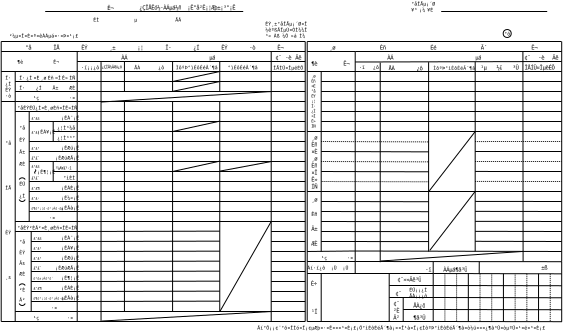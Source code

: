 <?xml version="1.0"?>
<diagram xmlns:dia="http://www.lysator.liu.se/~alla/dia/">
  <diagramdata>
    <attribute name="background">
      <color val="#ffffff"/>
    </attribute>
    <attribute name="paper">
      <composite type="paper">
        <attribute name="name">
          <string>#Orca#</string>
        </attribute>
        <attribute name="tmargin">
          <real val="0"/>
        </attribute>
        <attribute name="bmargin">
          <real val="0"/>
        </attribute>
        <attribute name="lmargin">
          <real val="0"/>
        </attribute>
        <attribute name="rmargin">
          <real val="0"/>
        </attribute>
        <attribute name="is_portrait">
          <boolean val="false"/>
        </attribute>
        <attribute name="scaling">
          <real val="1"/>
        </attribute>
        <attribute name="fitto">
          <boolean val="false"/>
        </attribute>
      </composite>
    </attribute>
  </diagramdata>
  <layer name="&#192;&#254;" visible="true">
    <object type="Standard - Line" version="0" id="O0">
      <attribute name="obj_pos">
        <point val="0.6,4.1"/>
      </attribute>
      <attribute name="obj_bb">
        <rectangle val="0.59,4.09;0.61,18.11"/>
      </attribute>
      <attribute name="conn_endpoints">
        <point val="0.6,4.1"/>
        <point val="0.6,18.1"/>
      </attribute>
      <attribute name="numcp">
        <int val="27"/>
      </attribute>
      <attribute name="line_width">
        <real val="0.02"/>
      </attribute>
    </object>
    <object type="Standard - Line" version="0" id="O1">
      <attribute name="obj_pos">
        <point val="4.4,4.6"/>
      </attribute>
      <attribute name="obj_bb">
        <rectangle val="4.39,4.59;4.41,18.11"/>
      </attribute>
      <attribute name="conn_endpoints">
        <point val="4.4,4.6"/>
        <point val="4.4,18.1"/>
      </attribute>
      <attribute name="numcp">
        <int val="26"/>
      </attribute>
      <attribute name="line_width">
        <real val="0.02"/>
      </attribute>
    </object>
    <object type="Standard - Line" version="0" id="O2">
      <attribute name="obj_pos">
        <point val="14.1,4.6"/>
      </attribute>
      <attribute name="obj_bb">
        <rectangle val="14.09,4.59;14.11,18.11"/>
      </attribute>
      <attribute name="conn_endpoints">
        <point val="14.1,4.6"/>
        <point val="14.1,18.1"/>
      </attribute>
      <attribute name="numcp">
        <int val="26"/>
      </attribute>
      <attribute name="line_width">
        <real val="0.02"/>
      </attribute>
    </object>
    <object type="Standard - Line" version="0" id="O3">
      <attribute name="obj_pos">
        <point val="2.8,2.6"/>
      </attribute>
      <attribute name="obj_bb">
        <rectangle val="2.79,2.59;12.71,2.61"/>
      </attribute>
      <attribute name="conn_endpoints">
        <point val="2.8,2.6"/>
        <point val="12.7,2.6"/>
      </attribute>
      <attribute name="numcp">
        <int val="1"/>
      </attribute>
      <attribute name="line_width">
        <real val="0.02"/>
      </attribute>
    </object>
    <object type="Standard - Line" version="0" id="O4">
      <attribute name="obj_pos">
        <point val="4.4,5.6"/>
      </attribute>
      <attribute name="obj_bb">
        <rectangle val="4.39,5.59;15.81,5.61"/>
      </attribute>
      <attribute name="conn_endpoints">
        <point val="4.4,5.6"/>
        <point val="15.8,5.6"/>
      </attribute>
      <attribute name="numcp">
        <int val="1"/>
      </attribute>
      <attribute name="line_width">
        <real val="0.02"/>
      </attribute>
      <connections>
        <connection handle="0" to="O1" connection="1"/>
        <connection handle="1" to="O80" connection="2"/>
      </connections>
    </object>
    <object type="Standard - Line" version="0" id="O5">
      <attribute name="obj_pos">
        <point val="2,7.6"/>
      </attribute>
      <attribute name="obj_bb">
        <rectangle val="1.99,7.59;2.01,13.11"/>
      </attribute>
      <attribute name="conn_endpoints">
        <point val="2,7.6"/>
        <point val="2,13.1"/>
      </attribute>
      <attribute name="numcp">
        <int val="10"/>
      </attribute>
      <attribute name="line_width">
        <real val="0.02"/>
      </attribute>
    </object>
    <object type="Standard - Line" version="0" id="O6">
      <attribute name="obj_pos">
        <point val="0.6,5.6"/>
      </attribute>
      <attribute name="obj_bb">
        <rectangle val="0.59,5.59;4.41,5.61"/>
      </attribute>
      <attribute name="conn_endpoints">
        <point val="0.6,5.6"/>
        <point val="4.4,5.6"/>
      </attribute>
      <attribute name="numcp">
        <int val="1"/>
      </attribute>
      <attribute name="line_width">
        <real val="0.02"/>
      </attribute>
      <connections>
        <connection handle="0" to="O0" connection="2"/>
        <connection handle="1" to="O1" connection="1"/>
      </connections>
    </object>
    <object type="Standard - Line" version="0" id="O7">
      <attribute name="obj_pos">
        <point val="0.6,7.1"/>
      </attribute>
      <attribute name="obj_bb">
        <rectangle val="0.59,7.09;1.31,7.11"/>
      </attribute>
      <attribute name="conn_endpoints">
        <point val="0.6,7.1"/>
        <point val="1.3,7.1"/>
      </attribute>
      <attribute name="numcp">
        <int val="1"/>
      </attribute>
      <attribute name="line_width">
        <real val="0.02"/>
      </attribute>
      <connections>
        <connection handle="0" to="O0" connection="5"/>
        <connection handle="1" to="O8" connection="2"/>
      </connections>
    </object>
    <object type="Standard - Line" version="0" id="O8">
      <attribute name="obj_pos">
        <point val="1.3,5.6"/>
      </attribute>
      <attribute name="obj_bb">
        <rectangle val="1.29,5.59;1.31,18.11"/>
      </attribute>
      <attribute name="conn_endpoints">
        <point val="1.3,5.6"/>
        <point val="1.3,18.1"/>
      </attribute>
      <attribute name="numcp">
        <int val="24"/>
      </attribute>
      <attribute name="line_width">
        <real val="0.02"/>
      </attribute>
    </object>
    <object type="Standard - Line" version="0" id="O9">
      <attribute name="obj_pos">
        <point val="1.3,7.1"/>
      </attribute>
      <attribute name="obj_bb">
        <rectangle val="1.29,7.09;4.41,7.11"/>
      </attribute>
      <attribute name="conn_endpoints">
        <point val="1.3,7.1"/>
        <point val="4.4,7.1"/>
      </attribute>
      <attribute name="numcp">
        <int val="1"/>
      </attribute>
      <attribute name="line_width">
        <real val="0.02"/>
      </attribute>
      <connections>
        <connection handle="0" to="O8" connection="2"/>
        <connection handle="1" to="O1" connection="4"/>
      </connections>
    </object>
    <object type="Standard - Line" version="0" id="O10">
      <attribute name="obj_pos">
        <point val="4.4,6.6"/>
      </attribute>
      <attribute name="obj_bb">
        <rectangle val="1.29,6.59;4.41,6.61"/>
      </attribute>
      <attribute name="conn_endpoints">
        <point val="4.4,6.6"/>
        <point val="1.3,6.6"/>
      </attribute>
      <attribute name="numcp">
        <int val="1"/>
      </attribute>
      <attribute name="line_width">
        <real val="0.02"/>
      </attribute>
      <connections>
        <connection handle="0" to="O1" connection="3"/>
        <connection handle="1" to="O8" connection="1"/>
      </connections>
    </object>
    <object type="Standard - Line" version="0" id="O11">
      <attribute name="obj_pos">
        <point val="1.3,6.1"/>
      </attribute>
      <attribute name="obj_bb">
        <rectangle val="1.29,6.09;4.41,6.11"/>
      </attribute>
      <attribute name="conn_endpoints">
        <point val="1.3,6.1"/>
        <point val="4.4,6.1"/>
      </attribute>
      <attribute name="numcp">
        <int val="1"/>
      </attribute>
      <attribute name="line_width">
        <real val="0.02"/>
      </attribute>
      <connections>
        <connection handle="0" to="O8" connection="0"/>
        <connection handle="1" to="O1" connection="2"/>
      </connections>
    </object>
    <object type="Standard - Line" version="0" id="O12">
      <attribute name="obj_pos">
        <point val="3.2,8.6"/>
      </attribute>
      <attribute name="obj_bb">
        <rectangle val="3.19,8.59;4.41,8.61"/>
      </attribute>
      <attribute name="conn_endpoints">
        <point val="3.2,8.6"/>
        <point val="4.4,8.6"/>
      </attribute>
      <attribute name="numcp">
        <int val="1"/>
      </attribute>
      <attribute name="line_width">
        <real val="0.02"/>
      </attribute>
      <connections>
        <connection handle="0" to="O35" connection="0"/>
        <connection handle="1" to="O1" connection="7"/>
      </connections>
    </object>
    <object type="Standard - Line" version="0" id="O13">
      <attribute name="obj_pos">
        <point val="4.4,8.1"/>
      </attribute>
      <attribute name="obj_bb">
        <rectangle val="1.99,8.09;4.41,8.11"/>
      </attribute>
      <attribute name="conn_endpoints">
        <point val="4.4,8.1"/>
        <point val="2,8.1"/>
      </attribute>
      <attribute name="numcp">
        <int val="1"/>
      </attribute>
      <attribute name="line_width">
        <real val="0.02"/>
      </attribute>
      <connections>
        <connection handle="0" to="O1" connection="6"/>
        <connection handle="1" to="O5" connection="0"/>
      </connections>
    </object>
    <object type="Standard - Line" version="0" id="O14">
      <attribute name="obj_pos">
        <point val="1.3,7.6"/>
      </attribute>
      <attribute name="obj_bb">
        <rectangle val="1.29,7.59;4.41,7.61"/>
      </attribute>
      <attribute name="conn_endpoints">
        <point val="1.3,7.6"/>
        <point val="4.4,7.6"/>
      </attribute>
      <attribute name="numcp">
        <int val="1"/>
      </attribute>
      <attribute name="line_width">
        <real val="0.02"/>
      </attribute>
      <connections>
        <connection handle="0" to="O8" connection="3"/>
        <connection handle="1" to="O1" connection="5"/>
      </connections>
    </object>
    <object type="Standard - Line" version="0" id="O15">
      <attribute name="obj_pos">
        <point val="2,10.1"/>
      </attribute>
      <attribute name="obj_bb">
        <rectangle val="1.99,10.09;4.41,10.11"/>
      </attribute>
      <attribute name="conn_endpoints">
        <point val="2,10.1"/>
        <point val="4.4,10.1"/>
      </attribute>
      <attribute name="numcp">
        <int val="1"/>
      </attribute>
      <attribute name="line_width">
        <real val="0.02"/>
      </attribute>
      <connections>
        <connection handle="0" to="O5" connection="4"/>
        <connection handle="1" to="O1" connection="10"/>
      </connections>
    </object>
    <object type="Standard - Line" version="0" id="O16">
      <attribute name="obj_pos">
        <point val="4.4,9.6"/>
      </attribute>
      <attribute name="obj_bb">
        <rectangle val="1.99,9.59;4.41,9.61"/>
      </attribute>
      <attribute name="conn_endpoints">
        <point val="4.4,9.6"/>
        <point val="2,9.6"/>
      </attribute>
      <attribute name="numcp">
        <int val="1"/>
      </attribute>
      <attribute name="line_width">
        <real val="0.02"/>
      </attribute>
      <connections>
        <connection handle="0" to="O1" connection="9"/>
        <connection handle="1" to="O5" connection="3"/>
      </connections>
    </object>
    <object type="Standard - Line" version="0" id="O17">
      <attribute name="obj_pos">
        <point val="2,9.1"/>
      </attribute>
      <attribute name="obj_bb">
        <rectangle val="1.99,9.09;4.41,9.11"/>
      </attribute>
      <attribute name="conn_endpoints">
        <point val="2,9.1"/>
        <point val="4.4,9.1"/>
      </attribute>
      <attribute name="numcp">
        <int val="1"/>
      </attribute>
      <attribute name="line_width">
        <real val="0.02"/>
      </attribute>
      <connections>
        <connection handle="0" to="O5" connection="2"/>
        <connection handle="1" to="O1" connection="8"/>
      </connections>
    </object>
    <object type="Standard - Line" version="0" id="O18">
      <attribute name="obj_pos">
        <point val="4.4,17.6"/>
      </attribute>
      <attribute name="obj_bb">
        <rectangle val="1.29,17.59;4.41,17.61"/>
      </attribute>
      <attribute name="conn_endpoints">
        <point val="4.4,17.6"/>
        <point val="1.3,17.6"/>
      </attribute>
      <attribute name="numcp">
        <int val="1"/>
      </attribute>
      <attribute name="line_width">
        <real val="0.02"/>
      </attribute>
      <connections>
        <connection handle="0" to="O1" connection="25"/>
        <connection handle="1" to="O8" connection="23"/>
      </connections>
    </object>
    <object type="Standard - Line" version="0" id="O19">
      <attribute name="obj_pos">
        <point val="4.4,17.1"/>
      </attribute>
      <attribute name="obj_bb">
        <rectangle val="2.09,17.09;4.41,17.11"/>
      </attribute>
      <attribute name="conn_endpoints">
        <point val="4.4,17.1"/>
        <point val="2.1,17.1"/>
      </attribute>
      <attribute name="numcp">
        <int val="1"/>
      </attribute>
      <attribute name="line_width">
        <real val="0.02"/>
      </attribute>
      <connections>
        <connection handle="0" to="O1" connection="24"/>
        <connection handle="1" to="O33" connection="6"/>
      </connections>
    </object>
    <object type="Standard - Line" version="0" id="O20">
      <attribute name="obj_pos">
        <point val="4.4,16.6"/>
      </attribute>
      <attribute name="obj_bb">
        <rectangle val="2.09,16.59;4.41,16.61"/>
      </attribute>
      <attribute name="conn_endpoints">
        <point val="4.4,16.6"/>
        <point val="2.1,16.6"/>
      </attribute>
      <attribute name="numcp">
        <int val="1"/>
      </attribute>
      <attribute name="line_width">
        <real val="0.02"/>
      </attribute>
      <connections>
        <connection handle="0" to="O1" connection="23"/>
        <connection handle="1" to="O33" connection="5"/>
      </connections>
    </object>
    <object type="Standard - Line" version="0" id="O21">
      <attribute name="obj_pos">
        <point val="4.4,16.1"/>
      </attribute>
      <attribute name="obj_bb">
        <rectangle val="2.09,16.09;4.41,16.11"/>
      </attribute>
      <attribute name="conn_endpoints">
        <point val="4.4,16.1"/>
        <point val="2.1,16.1"/>
      </attribute>
      <attribute name="numcp">
        <int val="1"/>
      </attribute>
      <attribute name="line_width">
        <real val="0.02"/>
      </attribute>
      <connections>
        <connection handle="0" to="O1" connection="22"/>
        <connection handle="1" to="O33" connection="4"/>
      </connections>
    </object>
    <object type="Standard - Line" version="0" id="O22">
      <attribute name="obj_pos">
        <point val="2.1,15.6"/>
      </attribute>
      <attribute name="obj_bb">
        <rectangle val="2.09,15.59;4.41,15.61"/>
      </attribute>
      <attribute name="conn_endpoints">
        <point val="2.1,15.6"/>
        <point val="4.4,15.6"/>
      </attribute>
      <attribute name="numcp">
        <int val="1"/>
      </attribute>
      <attribute name="line_width">
        <real val="0.02"/>
      </attribute>
      <connections>
        <connection handle="0" to="O33" connection="3"/>
        <connection handle="1" to="O1" connection="21"/>
      </connections>
    </object>
    <object type="Standard - Line" version="0" id="O23">
      <attribute name="obj_pos">
        <point val="2.1,15.1"/>
      </attribute>
      <attribute name="obj_bb">
        <rectangle val="2.09,15.09;4.41,15.11"/>
      </attribute>
      <attribute name="conn_endpoints">
        <point val="2.1,15.1"/>
        <point val="4.4,15.1"/>
      </attribute>
      <attribute name="numcp">
        <int val="1"/>
      </attribute>
      <attribute name="line_width">
        <real val="0.02"/>
      </attribute>
      <connections>
        <connection handle="0" to="O33" connection="2"/>
        <connection handle="1" to="O1" connection="20"/>
      </connections>
    </object>
    <object type="Standard - Line" version="0" id="O24">
      <attribute name="obj_pos">
        <point val="4.4,14.6"/>
      </attribute>
      <attribute name="obj_bb">
        <rectangle val="2.09,14.59;4.41,14.61"/>
      </attribute>
      <attribute name="conn_endpoints">
        <point val="4.4,14.6"/>
        <point val="2.1,14.6"/>
      </attribute>
      <attribute name="numcp">
        <int val="1"/>
      </attribute>
      <attribute name="line_width">
        <real val="0.02"/>
      </attribute>
      <connections>
        <connection handle="0" to="O1" connection="19"/>
        <connection handle="1" to="O33" connection="1"/>
      </connections>
    </object>
    <object type="Standard - Line" version="0" id="O25">
      <attribute name="obj_pos">
        <point val="4.4,14.1"/>
      </attribute>
      <attribute name="obj_bb">
        <rectangle val="2.09,14.09;4.41,14.11"/>
      </attribute>
      <attribute name="conn_endpoints">
        <point val="4.4,14.1"/>
        <point val="2.1,14.1"/>
      </attribute>
      <attribute name="numcp">
        <int val="1"/>
      </attribute>
      <attribute name="line_width">
        <real val="0.02"/>
      </attribute>
      <connections>
        <connection handle="0" to="O1" connection="18"/>
        <connection handle="1" to="O33" connection="0"/>
      </connections>
    </object>
    <object type="Standard - Line" version="0" id="O26">
      <attribute name="obj_pos">
        <point val="4.4,13.6"/>
      </attribute>
      <attribute name="obj_bb">
        <rectangle val="1.29,13.59;4.41,13.61"/>
      </attribute>
      <attribute name="conn_endpoints">
        <point val="4.4,13.6"/>
        <point val="1.3,13.6"/>
      </attribute>
      <attribute name="numcp">
        <int val="1"/>
      </attribute>
      <attribute name="line_width">
        <real val="0.02"/>
      </attribute>
      <connections>
        <connection handle="0" to="O1" connection="17"/>
        <connection handle="1" to="O8" connection="15"/>
      </connections>
    </object>
    <object type="Standard - Line" version="0" id="O27">
      <attribute name="obj_pos">
        <point val="4.4,13.1"/>
      </attribute>
      <attribute name="obj_bb">
        <rectangle val="1.29,13.09;4.41,13.11"/>
      </attribute>
      <attribute name="conn_endpoints">
        <point val="4.4,13.1"/>
        <point val="1.3,13.1"/>
      </attribute>
      <attribute name="numcp">
        <int val="1"/>
      </attribute>
      <attribute name="line_width">
        <real val="0.02"/>
      </attribute>
      <connections>
        <connection handle="0" to="O1" connection="16"/>
        <connection handle="1" to="O8" connection="14"/>
      </connections>
    </object>
    <object type="Standard - Line" version="0" id="O28">
      <attribute name="obj_pos">
        <point val="3.2,10.6"/>
      </attribute>
      <attribute name="obj_bb">
        <rectangle val="3.19,10.59;4.41,10.61"/>
      </attribute>
      <attribute name="conn_endpoints">
        <point val="3.2,10.6"/>
        <point val="4.4,10.6"/>
      </attribute>
      <attribute name="numcp">
        <int val="1"/>
      </attribute>
      <attribute name="line_width">
        <real val="0.02"/>
      </attribute>
      <connections>
        <connection handle="0" to="O36" connection="0"/>
        <connection handle="1" to="O1" connection="11"/>
      </connections>
    </object>
    <object type="Standard - Line" version="0" id="O29">
      <attribute name="obj_pos">
        <point val="4.4,11.1"/>
      </attribute>
      <attribute name="obj_bb">
        <rectangle val="1.99,11.09;4.41,11.11"/>
      </attribute>
      <attribute name="conn_endpoints">
        <point val="4.4,11.1"/>
        <point val="2,11.1"/>
      </attribute>
      <attribute name="numcp">
        <int val="1"/>
      </attribute>
      <attribute name="line_width">
        <real val="0.02"/>
      </attribute>
      <connections>
        <connection handle="0" to="O1" connection="12"/>
        <connection handle="1" to="O5" connection="6"/>
      </connections>
    </object>
    <object type="Standard - Line" version="0" id="O30">
      <attribute name="obj_pos">
        <point val="2,12.1"/>
      </attribute>
      <attribute name="obj_bb">
        <rectangle val="1.99,12.09;4.41,12.11"/>
      </attribute>
      <attribute name="conn_endpoints">
        <point val="2,12.1"/>
        <point val="4.4,12.1"/>
      </attribute>
      <attribute name="numcp">
        <int val="1"/>
      </attribute>
      <attribute name="line_width">
        <real val="0.02"/>
      </attribute>
      <connections>
        <connection handle="0" to="O5" connection="8"/>
        <connection handle="1" to="O1" connection="14"/>
      </connections>
    </object>
    <object type="Standard - Line" version="0" id="O31">
      <attribute name="obj_pos">
        <point val="4.4,11.6"/>
      </attribute>
      <attribute name="obj_bb">
        <rectangle val="1.99,11.59;4.41,11.61"/>
      </attribute>
      <attribute name="conn_endpoints">
        <point val="4.4,11.6"/>
        <point val="2,11.6"/>
      </attribute>
      <attribute name="numcp">
        <int val="1"/>
      </attribute>
      <attribute name="line_width">
        <real val="0.02"/>
      </attribute>
      <connections>
        <connection handle="0" to="O1" connection="13"/>
        <connection handle="1" to="O5" connection="7"/>
      </connections>
    </object>
    <object type="Standard - Line" version="0" id="O32">
      <attribute name="obj_pos">
        <point val="2,12.6"/>
      </attribute>
      <attribute name="obj_bb">
        <rectangle val="1.99,12.59;4.41,12.61"/>
      </attribute>
      <attribute name="conn_endpoints">
        <point val="2,12.6"/>
        <point val="4.4,12.6"/>
      </attribute>
      <attribute name="numcp">
        <int val="1"/>
      </attribute>
      <attribute name="line_width">
        <real val="0.02"/>
      </attribute>
      <connections>
        <connection handle="0" to="O5" connection="9"/>
        <connection handle="1" to="O1" connection="15"/>
      </connections>
    </object>
    <object type="Standard - Line" version="0" id="O33">
      <attribute name="obj_pos">
        <point val="2.1,13.6"/>
      </attribute>
      <attribute name="obj_bb">
        <rectangle val="2.09,13.59;2.11,17.61"/>
      </attribute>
      <attribute name="conn_endpoints">
        <point val="2.1,13.6"/>
        <point val="2.1,17.6"/>
      </attribute>
      <attribute name="numcp">
        <int val="7"/>
      </attribute>
      <attribute name="line_width">
        <real val="0.02"/>
      </attribute>
    </object>
    <object type="Standard - Line" version="0" id="O34">
      <attribute name="obj_pos">
        <point val="5.592,5.131"/>
      </attribute>
      <attribute name="obj_bb">
        <rectangle val="5.582,5.121;5.602,18.116"/>
      </attribute>
      <attribute name="conn_endpoints">
        <point val="5.592,5.131"/>
        <point val="5.592,18.106"/>
      </attribute>
      <attribute name="numcp">
        <int val="25"/>
      </attribute>
      <attribute name="line_width">
        <real val="0.02"/>
      </attribute>
    </object>
    <object type="Standard - Line" version="0" id="O35">
      <attribute name="obj_pos">
        <point val="3.2,8.1"/>
      </attribute>
      <attribute name="obj_bb">
        <rectangle val="3.19,8.09;3.21,9.11"/>
      </attribute>
      <attribute name="conn_endpoints">
        <point val="3.2,8.1"/>
        <point val="3.2,9.1"/>
      </attribute>
      <attribute name="numcp">
        <int val="1"/>
      </attribute>
      <attribute name="line_width">
        <real val="0.02"/>
      </attribute>
      <connections>
        <connection handle="0" to="O13" connection="0"/>
        <connection handle="1" to="O17" connection="0"/>
      </connections>
    </object>
    <object type="Standard - Line" version="0" id="O36">
      <attribute name="obj_pos">
        <point val="3.2,10.1"/>
      </attribute>
      <attribute name="obj_bb">
        <rectangle val="3.19,10.09;3.21,11.11"/>
      </attribute>
      <attribute name="conn_endpoints">
        <point val="3.2,10.1"/>
        <point val="3.2,11.1"/>
      </attribute>
      <attribute name="numcp">
        <int val="1"/>
      </attribute>
      <attribute name="line_width">
        <real val="0.02"/>
      </attribute>
      <connections>
        <connection handle="0" to="O15" connection="0"/>
        <connection handle="1" to="O29" connection="0"/>
      </connections>
    </object>
    <object type="Standard - Line" version="0" id="O37">
      <attribute name="obj_pos">
        <point val="15.8,18.1"/>
      </attribute>
      <attribute name="obj_bb">
        <rectangle val="0.59,18.09;15.81,18.11"/>
      </attribute>
      <attribute name="conn_endpoints">
        <point val="15.8,18.1"/>
        <point val="0.6,18.1"/>
      </attribute>
      <attribute name="numcp">
        <int val="1"/>
      </attribute>
      <attribute name="line_width">
        <real val="0.02"/>
      </attribute>
    </object>
    <object type="Standard - Line" version="0" id="O38">
      <attribute name="obj_pos">
        <point val="4.5,4.6"/>
      </attribute>
      <attribute name="obj_bb">
        <rectangle val="0.59,4.59;4.51,4.61"/>
      </attribute>
      <attribute name="conn_endpoints">
        <point val="4.5,4.6"/>
        <point val="0.6,4.6"/>
      </attribute>
      <attribute name="numcp">
        <int val="1"/>
      </attribute>
      <attribute name="line_width">
        <real val="0.02"/>
      </attribute>
      <connections>
        <connection handle="1" to="O0" connection="0"/>
      </connections>
    </object>
    <object type="Standard - Line" version="0" id="O39">
      <attribute name="obj_pos">
        <point val="4.5,4.6"/>
      </attribute>
      <attribute name="obj_bb">
        <rectangle val="4.49,4.59;15.81,4.61"/>
      </attribute>
      <attribute name="conn_endpoints">
        <point val="4.5,4.6"/>
        <point val="15.8,4.6"/>
      </attribute>
      <attribute name="numcp">
        <int val="1"/>
      </attribute>
      <attribute name="line_width">
        <real val="0.02"/>
      </attribute>
      <connections>
        <connection handle="1" to="O80" connection="0"/>
      </connections>
    </object>
    <object type="Standard - Line" version="0" id="O40">
      <attribute name="obj_pos">
        <point val="4.4,5.1"/>
      </attribute>
      <attribute name="obj_bb">
        <rectangle val="4.39,5.09;15.81,5.11"/>
      </attribute>
      <attribute name="conn_endpoints">
        <point val="4.4,5.1"/>
        <point val="15.8,5.1"/>
      </attribute>
      <attribute name="numcp">
        <int val="1"/>
      </attribute>
      <attribute name="line_width">
        <real val="0.02"/>
      </attribute>
      <connections>
        <connection handle="0" to="O1" connection="0"/>
        <connection handle="1" to="O80" connection="1"/>
      </connections>
    </object>
    <object type="Standard - Line" version="0" id="O41">
      <attribute name="obj_pos">
        <point val="4.4,6.1"/>
      </attribute>
      <attribute name="obj_bb">
        <rectangle val="4.39,6.09;15.81,6.11"/>
      </attribute>
      <attribute name="conn_endpoints">
        <point val="4.4,6.1"/>
        <point val="15.8,6.1"/>
      </attribute>
      <attribute name="numcp">
        <int val="1"/>
      </attribute>
      <attribute name="line_width">
        <real val="0.02"/>
      </attribute>
      <connections>
        <connection handle="0" to="O1" connection="2"/>
        <connection handle="1" to="O80" connection="3"/>
      </connections>
    </object>
    <object type="Standard - Line" version="0" id="O42">
      <attribute name="obj_pos">
        <point val="15.8,6.6"/>
      </attribute>
      <attribute name="obj_bb">
        <rectangle val="4.39,6.59;15.81,6.61"/>
      </attribute>
      <attribute name="conn_endpoints">
        <point val="15.8,6.6"/>
        <point val="4.4,6.6"/>
      </attribute>
      <attribute name="numcp">
        <int val="1"/>
      </attribute>
      <attribute name="line_width">
        <real val="0.02"/>
      </attribute>
      <connections>
        <connection handle="0" to="O80" connection="4"/>
        <connection handle="1" to="O1" connection="3"/>
      </connections>
    </object>
    <object type="Standard - Line" version="0" id="O43">
      <attribute name="obj_pos">
        <point val="4.4,7.1"/>
      </attribute>
      <attribute name="obj_bb">
        <rectangle val="4.39,7.09;15.81,7.11"/>
      </attribute>
      <attribute name="conn_endpoints">
        <point val="4.4,7.1"/>
        <point val="15.8,7.1"/>
      </attribute>
      <attribute name="numcp">
        <int val="1"/>
      </attribute>
      <attribute name="line_width">
        <real val="0.02"/>
      </attribute>
      <connections>
        <connection handle="0" to="O1" connection="4"/>
        <connection handle="1" to="O80" connection="5"/>
      </connections>
    </object>
    <object type="Standard - Line" version="0" id="O44">
      <attribute name="obj_pos">
        <point val="15.8,7.6"/>
      </attribute>
      <attribute name="obj_bb">
        <rectangle val="4.39,7.59;15.81,7.61"/>
      </attribute>
      <attribute name="conn_endpoints">
        <point val="15.8,7.6"/>
        <point val="4.4,7.6"/>
      </attribute>
      <attribute name="numcp">
        <int val="1"/>
      </attribute>
      <attribute name="line_width">
        <real val="0.02"/>
      </attribute>
      <connections>
        <connection handle="0" to="O80" connection="6"/>
        <connection handle="1" to="O1" connection="5"/>
      </connections>
    </object>
    <object type="Standard - Line" version="0" id="O45">
      <attribute name="obj_pos">
        <point val="4.4,8.1"/>
      </attribute>
      <attribute name="obj_bb">
        <rectangle val="4.39,8.09;15.81,8.11"/>
      </attribute>
      <attribute name="conn_endpoints">
        <point val="4.4,8.1"/>
        <point val="15.8,8.1"/>
      </attribute>
      <attribute name="numcp">
        <int val="1"/>
      </attribute>
      <attribute name="line_width">
        <real val="0.02"/>
      </attribute>
      <connections>
        <connection handle="0" to="O1" connection="6"/>
        <connection handle="1" to="O80" connection="7"/>
      </connections>
    </object>
    <object type="Standard - Line" version="0" id="O46">
      <attribute name="obj_pos">
        <point val="15.8,8.6"/>
      </attribute>
      <attribute name="obj_bb">
        <rectangle val="4.39,8.59;15.81,8.61"/>
      </attribute>
      <attribute name="conn_endpoints">
        <point val="15.8,8.6"/>
        <point val="4.4,8.6"/>
      </attribute>
      <attribute name="numcp">
        <int val="1"/>
      </attribute>
      <attribute name="line_width">
        <real val="0.02"/>
      </attribute>
      <connections>
        <connection handle="0" to="O80" connection="8"/>
        <connection handle="1" to="O1" connection="7"/>
      </connections>
    </object>
    <object type="Standard - Line" version="0" id="O47">
      <attribute name="obj_pos">
        <point val="4.4,9.1"/>
      </attribute>
      <attribute name="obj_bb">
        <rectangle val="4.39,9.09;15.81,9.11"/>
      </attribute>
      <attribute name="conn_endpoints">
        <point val="4.4,9.1"/>
        <point val="15.8,9.1"/>
      </attribute>
      <attribute name="numcp">
        <int val="1"/>
      </attribute>
      <attribute name="line_width">
        <real val="0.02"/>
      </attribute>
      <connections>
        <connection handle="0" to="O1" connection="8"/>
        <connection handle="1" to="O80" connection="9"/>
      </connections>
    </object>
    <object type="Standard - Line" version="0" id="O48">
      <attribute name="obj_pos">
        <point val="15.8,9.6"/>
      </attribute>
      <attribute name="obj_bb">
        <rectangle val="4.39,9.59;15.81,9.61"/>
      </attribute>
      <attribute name="conn_endpoints">
        <point val="15.8,9.6"/>
        <point val="4.4,9.6"/>
      </attribute>
      <attribute name="numcp">
        <int val="1"/>
      </attribute>
      <attribute name="line_width">
        <real val="0.02"/>
      </attribute>
      <connections>
        <connection handle="0" to="O80" connection="10"/>
        <connection handle="1" to="O1" connection="9"/>
      </connections>
    </object>
    <object type="Standard - Line" version="0" id="O49">
      <attribute name="obj_pos">
        <point val="4.4,10.1"/>
      </attribute>
      <attribute name="obj_bb">
        <rectangle val="4.39,10.09;15.81,10.11"/>
      </attribute>
      <attribute name="conn_endpoints">
        <point val="4.4,10.1"/>
        <point val="15.8,10.1"/>
      </attribute>
      <attribute name="numcp">
        <int val="1"/>
      </attribute>
      <attribute name="line_width">
        <real val="0.02"/>
      </attribute>
      <connections>
        <connection handle="0" to="O1" connection="10"/>
        <connection handle="1" to="O80" connection="11"/>
      </connections>
    </object>
    <object type="Standard - Line" version="0" id="O50">
      <attribute name="obj_pos">
        <point val="15.8,10.6"/>
      </attribute>
      <attribute name="obj_bb">
        <rectangle val="4.39,10.59;15.81,10.61"/>
      </attribute>
      <attribute name="conn_endpoints">
        <point val="15.8,10.6"/>
        <point val="4.4,10.6"/>
      </attribute>
      <attribute name="numcp">
        <int val="1"/>
      </attribute>
      <attribute name="line_width">
        <real val="0.02"/>
      </attribute>
      <connections>
        <connection handle="0" to="O80" connection="12"/>
        <connection handle="1" to="O1" connection="11"/>
      </connections>
    </object>
    <object type="Standard - Line" version="0" id="O51">
      <attribute name="obj_pos">
        <point val="4.4,11.1"/>
      </attribute>
      <attribute name="obj_bb">
        <rectangle val="4.39,11.09;15.81,11.11"/>
      </attribute>
      <attribute name="conn_endpoints">
        <point val="4.4,11.1"/>
        <point val="15.8,11.1"/>
      </attribute>
      <attribute name="numcp">
        <int val="1"/>
      </attribute>
      <attribute name="line_width">
        <real val="0.02"/>
      </attribute>
      <connections>
        <connection handle="0" to="O1" connection="12"/>
        <connection handle="1" to="O80" connection="13"/>
      </connections>
    </object>
    <object type="Standard - Line" version="0" id="O52">
      <attribute name="obj_pos">
        <point val="4.4,11.6"/>
      </attribute>
      <attribute name="obj_bb">
        <rectangle val="4.39,11.59;15.81,11.61"/>
      </attribute>
      <attribute name="conn_endpoints">
        <point val="4.4,11.6"/>
        <point val="15.8,11.6"/>
      </attribute>
      <attribute name="numcp">
        <int val="1"/>
      </attribute>
      <attribute name="line_width">
        <real val="0.02"/>
      </attribute>
      <connections>
        <connection handle="0" to="O1" connection="13"/>
        <connection handle="1" to="O80" connection="14"/>
      </connections>
    </object>
    <object type="Standard - Line" version="0" id="O53">
      <attribute name="obj_pos">
        <point val="15.8,12.1"/>
      </attribute>
      <attribute name="obj_bb">
        <rectangle val="4.39,12.09;15.81,12.11"/>
      </attribute>
      <attribute name="conn_endpoints">
        <point val="15.8,12.1"/>
        <point val="4.4,12.1"/>
      </attribute>
      <attribute name="numcp">
        <int val="1"/>
      </attribute>
      <attribute name="line_width">
        <real val="0.02"/>
      </attribute>
      <connections>
        <connection handle="0" to="O80" connection="15"/>
        <connection handle="1" to="O1" connection="14"/>
      </connections>
    </object>
    <object type="Standard - Line" version="0" id="O54">
      <attribute name="obj_pos">
        <point val="4.4,12.6"/>
      </attribute>
      <attribute name="obj_bb">
        <rectangle val="4.39,12.59;15.81,12.61"/>
      </attribute>
      <attribute name="conn_endpoints">
        <point val="4.4,12.6"/>
        <point val="15.8,12.6"/>
      </attribute>
      <attribute name="numcp">
        <int val="1"/>
      </attribute>
      <attribute name="line_width">
        <real val="0.02"/>
      </attribute>
      <connections>
        <connection handle="0" to="O1" connection="15"/>
        <connection handle="1" to="O80" connection="16"/>
      </connections>
    </object>
    <object type="Standard - Line" version="0" id="O55">
      <attribute name="obj_pos">
        <point val="15.8,13.1"/>
      </attribute>
      <attribute name="obj_bb">
        <rectangle val="4.39,13.09;15.81,13.11"/>
      </attribute>
      <attribute name="conn_endpoints">
        <point val="15.8,13.1"/>
        <point val="4.4,13.1"/>
      </attribute>
      <attribute name="numcp">
        <int val="1"/>
      </attribute>
      <attribute name="line_width">
        <real val="0.02"/>
      </attribute>
      <connections>
        <connection handle="0" to="O80" connection="17"/>
        <connection handle="1" to="O1" connection="16"/>
      </connections>
    </object>
    <object type="Standard - Line" version="0" id="O56">
      <attribute name="obj_pos">
        <point val="15.8,17.6"/>
      </attribute>
      <attribute name="obj_bb">
        <rectangle val="4.39,17.59;15.81,17.61"/>
      </attribute>
      <attribute name="conn_endpoints">
        <point val="15.8,17.6"/>
        <point val="4.4,17.6"/>
      </attribute>
      <attribute name="numcp">
        <int val="1"/>
      </attribute>
      <attribute name="line_width">
        <real val="0.02"/>
      </attribute>
      <connections>
        <connection handle="0" to="O80" connection="26"/>
        <connection handle="1" to="O1" connection="25"/>
      </connections>
    </object>
    <object type="Standard - Line" version="0" id="O57">
      <attribute name="obj_pos">
        <point val="4.4,17.1"/>
      </attribute>
      <attribute name="obj_bb">
        <rectangle val="4.39,17.072;11.538,17.11"/>
      </attribute>
      <attribute name="conn_endpoints">
        <point val="4.4,17.1"/>
        <point val="11.528,17.082"/>
      </attribute>
      <attribute name="numcp">
        <int val="1"/>
      </attribute>
      <attribute name="line_width">
        <real val="0.02"/>
      </attribute>
      <connections>
        <connection handle="0" to="O1" connection="24"/>
        <connection handle="1" to="O58" connection="19"/>
      </connections>
    </object>
    <object type="Standard - Line" version="0" id="O58">
      <attribute name="obj_pos">
        <point val="11.528,7.082"/>
      </attribute>
      <attribute name="obj_bb">
        <rectangle val="11.518,7.072;11.538,17.592"/>
      </attribute>
      <attribute name="conn_endpoints">
        <point val="11.528,7.082"/>
        <point val="11.528,17.582"/>
      </attribute>
      <attribute name="numcp">
        <int val="20"/>
      </attribute>
      <attribute name="line_width">
        <real val="0.02"/>
      </attribute>
    </object>
    <object type="Standard - Line" version="0" id="O59">
      <attribute name="obj_pos">
        <point val="9.169,7.1"/>
      </attribute>
      <attribute name="obj_bb">
        <rectangle val="9.159,7.09;9.179,17.61"/>
      </attribute>
      <attribute name="conn_endpoints">
        <point val="9.169,7.1"/>
        <point val="9.169,17.6"/>
      </attribute>
      <attribute name="numcp">
        <int val="20"/>
      </attribute>
      <attribute name="line_width">
        <real val="0.02"/>
      </attribute>
    </object>
    <object type="Standard - Line" version="0" id="O60">
      <attribute name="obj_pos">
        <point val="6.762,7.1"/>
      </attribute>
      <attribute name="obj_bb">
        <rectangle val="6.752,7.09;6.772,17.61"/>
      </attribute>
      <attribute name="conn_endpoints">
        <point val="6.762,7.1"/>
        <point val="6.762,17.6"/>
      </attribute>
      <attribute name="numcp">
        <int val="20"/>
      </attribute>
      <attribute name="line_width">
        <real val="0.02"/>
      </attribute>
    </object>
    <object type="Standard - Line" version="0" id="O61">
      <attribute name="obj_pos">
        <point val="6.762,5.082"/>
      </attribute>
      <attribute name="obj_bb">
        <rectangle val="6.752,5.072;6.772,6.592"/>
      </attribute>
      <attribute name="conn_endpoints">
        <point val="6.762,5.082"/>
        <point val="6.762,6.582"/>
      </attribute>
      <attribute name="numcp">
        <int val="2"/>
      </attribute>
      <attribute name="line_width">
        <real val="0.02"/>
      </attribute>
    </object>
    <object type="Standard - Line" version="0" id="O62">
      <attribute name="obj_pos">
        <point val="11.528,5.1"/>
      </attribute>
      <attribute name="obj_bb">
        <rectangle val="11.518,5.09;11.538,6.61"/>
      </attribute>
      <attribute name="conn_endpoints">
        <point val="11.528,5.1"/>
        <point val="11.528,6.6"/>
      </attribute>
      <attribute name="numcp">
        <int val="2"/>
      </attribute>
      <attribute name="line_width">
        <real val="0.02"/>
      </attribute>
    </object>
    <object type="Standard - Line" version="0" id="O63">
      <attribute name="obj_pos">
        <point val="9.169,5.1"/>
      </attribute>
      <attribute name="obj_bb">
        <rectangle val="9.159,5.09;9.179,6.61"/>
      </attribute>
      <attribute name="conn_endpoints">
        <point val="9.169,5.1"/>
        <point val="9.169,6.6"/>
      </attribute>
      <attribute name="numcp">
        <int val="2"/>
      </attribute>
      <attribute name="line_width">
        <real val="0.02"/>
      </attribute>
    </object>
    <object type="Standard - Line" version="0" id="O64">
      <attribute name="obj_pos">
        <point val="5.592,7.127"/>
      </attribute>
      <attribute name="obj_bb">
        <rectangle val="5.582,6.59;14.11,7.137"/>
      </attribute>
      <attribute name="conn_endpoints">
        <point val="5.592,7.127"/>
        <point val="14.1,6.6"/>
      </attribute>
      <attribute name="numcp">
        <int val="1"/>
      </attribute>
      <attribute name="line_width">
        <real val="0.02"/>
      </attribute>
      <connections>
        <connection handle="0" to="O34" connection="3"/>
        <connection handle="1" to="O2" connection="3"/>
      </connections>
    </object>
    <object type="Standard - Line" version="0" id="O65">
      <attribute name="obj_pos">
        <point val="9.192,6.589"/>
      </attribute>
      <attribute name="obj_bb">
        <rectangle val="9.182,6.09;11.538,6.599"/>
      </attribute>
      <attribute name="conn_endpoints">
        <point val="9.192,6.589"/>
        <point val="11.528,6.1"/>
      </attribute>
      <attribute name="numcp">
        <int val="1"/>
      </attribute>
      <attribute name="line_width">
        <real val="0.02"/>
      </attribute>
      <connections>
        <connection handle="1" to="O62" connection="1"/>
      </connections>
    </object>
    <object type="Standard - Line" version="0" id="O66">
      <attribute name="obj_pos">
        <point val="11.528,5.6"/>
      </attribute>
      <attribute name="obj_bb">
        <rectangle val="9.159,5.59;11.538,6.11"/>
      </attribute>
      <attribute name="conn_endpoints">
        <point val="11.528,5.6"/>
        <point val="9.169,6.1"/>
      </attribute>
      <attribute name="numcp">
        <int val="1"/>
      </attribute>
      <attribute name="line_width">
        <real val="0.02"/>
      </attribute>
      <connections>
        <connection handle="0" to="O62" connection="0"/>
        <connection handle="1" to="O63" connection="1"/>
      </connections>
    </object>
    <object type="Standard - Line" version="0" id="O67">
      <attribute name="obj_pos">
        <point val="9.169,8.6"/>
      </attribute>
      <attribute name="obj_bb">
        <rectangle val="9.159,8.072;11.538,8.61"/>
      </attribute>
      <attribute name="conn_endpoints">
        <point val="9.169,8.6"/>
        <point val="11.528,8.082"/>
      </attribute>
      <attribute name="numcp">
        <int val="1"/>
      </attribute>
      <attribute name="line_width">
        <real val="0.02"/>
      </attribute>
      <connections>
        <connection handle="0" to="O59" connection="2"/>
        <connection handle="1" to="O58" connection="1"/>
      </connections>
    </object>
    <object type="Standard - Line" version="0" id="O68">
      <attribute name="obj_pos">
        <point val="9.169,10.6"/>
      </attribute>
      <attribute name="obj_bb">
        <rectangle val="9.159,10.072;11.538,10.61"/>
      </attribute>
      <attribute name="conn_endpoints">
        <point val="9.169,10.6"/>
        <point val="11.528,10.082"/>
      </attribute>
      <attribute name="numcp">
        <int val="1"/>
      </attribute>
      <attribute name="line_width">
        <real val="0.02"/>
      </attribute>
      <connections>
        <connection handle="0" to="O59" connection="6"/>
        <connection handle="1" to="O58" connection="5"/>
      </connections>
    </object>
    <object type="Standard - Line" version="0" id="O69">
      <attribute name="obj_pos">
        <point val="11.528,10.582"/>
      </attribute>
      <attribute name="obj_bb">
        <rectangle val="11.518,10.09;14.11,10.592"/>
      </attribute>
      <attribute name="conn_endpoints">
        <point val="11.528,10.582"/>
        <point val="14.1,10.1"/>
      </attribute>
      <attribute name="numcp">
        <int val="1"/>
      </attribute>
      <attribute name="line_width">
        <real val="0.02"/>
      </attribute>
      <connections>
        <connection handle="0" to="O58" connection="6"/>
        <connection handle="1" to="O2" connection="10"/>
      </connections>
    </object>
    <object type="Standard - Line" version="0" id="O70">
      <attribute name="obj_pos">
        <point val="4.4,16.6"/>
      </attribute>
      <attribute name="obj_bb">
        <rectangle val="4.39,16.572;11.538,16.61"/>
      </attribute>
      <attribute name="conn_endpoints">
        <point val="4.4,16.6"/>
        <point val="11.528,16.582"/>
      </attribute>
      <attribute name="numcp">
        <int val="1"/>
      </attribute>
      <attribute name="line_width">
        <real val="0.02"/>
      </attribute>
      <connections>
        <connection handle="0" to="O1" connection="23"/>
        <connection handle="1" to="O58" connection="18"/>
      </connections>
    </object>
    <object type="Standard - Line" version="0" id="O71">
      <attribute name="obj_pos">
        <point val="4.4,16.1"/>
      </attribute>
      <attribute name="obj_bb">
        <rectangle val="4.39,16.072;11.538,16.11"/>
      </attribute>
      <attribute name="conn_endpoints">
        <point val="4.4,16.1"/>
        <point val="11.528,16.082"/>
      </attribute>
      <attribute name="numcp">
        <int val="1"/>
      </attribute>
      <attribute name="line_width">
        <real val="0.02"/>
      </attribute>
      <connections>
        <connection handle="0" to="O1" connection="22"/>
        <connection handle="1" to="O58" connection="17"/>
      </connections>
    </object>
    <object type="Standard - Line" version="0" id="O72">
      <attribute name="obj_pos">
        <point val="4.4,15.6"/>
      </attribute>
      <attribute name="obj_bb">
        <rectangle val="4.39,15.572;11.538,15.61"/>
      </attribute>
      <attribute name="conn_endpoints">
        <point val="4.4,15.6"/>
        <point val="11.528,15.582"/>
      </attribute>
      <attribute name="numcp">
        <int val="1"/>
      </attribute>
      <attribute name="line_width">
        <real val="0.02"/>
      </attribute>
      <connections>
        <connection handle="0" to="O1" connection="21"/>
        <connection handle="1" to="O58" connection="16"/>
      </connections>
    </object>
    <object type="Standard - Line" version="0" id="O73">
      <attribute name="obj_pos">
        <point val="4.4,15.1"/>
      </attribute>
      <attribute name="obj_bb">
        <rectangle val="4.39,15.072;11.538,15.11"/>
      </attribute>
      <attribute name="conn_endpoints">
        <point val="4.4,15.1"/>
        <point val="11.528,15.082"/>
      </attribute>
      <attribute name="numcp">
        <int val="1"/>
      </attribute>
      <attribute name="line_width">
        <real val="0.02"/>
      </attribute>
      <connections>
        <connection handle="0" to="O1" connection="20"/>
        <connection handle="1" to="O58" connection="15"/>
      </connections>
    </object>
    <object type="Standard - Line" version="0" id="O74">
      <attribute name="obj_pos">
        <point val="4.4,14.6"/>
      </attribute>
      <attribute name="obj_bb">
        <rectangle val="4.39,14.572;11.538,14.61"/>
      </attribute>
      <attribute name="conn_endpoints">
        <point val="4.4,14.6"/>
        <point val="11.528,14.582"/>
      </attribute>
      <attribute name="numcp">
        <int val="1"/>
      </attribute>
      <attribute name="line_width">
        <real val="0.02"/>
      </attribute>
      <connections>
        <connection handle="0" to="O1" connection="19"/>
        <connection handle="1" to="O58" connection="14"/>
      </connections>
    </object>
    <object type="Standard - Line" version="0" id="O75">
      <attribute name="obj_pos">
        <point val="4.4,14.1"/>
      </attribute>
      <attribute name="obj_bb">
        <rectangle val="4.39,14.072;11.538,14.11"/>
      </attribute>
      <attribute name="conn_endpoints">
        <point val="4.4,14.1"/>
        <point val="11.528,14.082"/>
      </attribute>
      <attribute name="numcp">
        <int val="1"/>
      </attribute>
      <attribute name="line_width">
        <real val="0.02"/>
      </attribute>
      <connections>
        <connection handle="0" to="O1" connection="18"/>
        <connection handle="1" to="O58" connection="13"/>
      </connections>
    </object>
    <object type="Standard - Line" version="0" id="O76">
      <attribute name="obj_pos">
        <point val="4.4,13.6"/>
      </attribute>
      <attribute name="obj_bb">
        <rectangle val="4.39,13.572;11.538,13.61"/>
      </attribute>
      <attribute name="conn_endpoints">
        <point val="4.4,13.6"/>
        <point val="11.528,13.582"/>
      </attribute>
      <attribute name="numcp">
        <int val="1"/>
      </attribute>
      <attribute name="line_width">
        <real val="0.02"/>
      </attribute>
      <connections>
        <connection handle="0" to="O1" connection="17"/>
        <connection handle="1" to="O58" connection="12"/>
      </connections>
    </object>
    <object type="Standard - Line" version="0" id="O77">
      <attribute name="obj_pos">
        <point val="11.54,17.589"/>
      </attribute>
      <attribute name="obj_bb">
        <rectangle val="11.53,13.09;14.11,17.599"/>
      </attribute>
      <attribute name="conn_endpoints">
        <point val="11.54,17.589"/>
        <point val="14.1,13.1"/>
      </attribute>
      <attribute name="numcp">
        <int val="1"/>
      </attribute>
      <attribute name="line_width">
        <real val="0.02"/>
      </attribute>
      <connections>
        <connection handle="1" to="O2" connection="16"/>
      </connections>
    </object>
    <object type="Standard - Line" version="0" id="O78">
      <attribute name="obj_pos">
        <point val="5.634,18.078"/>
      </attribute>
      <attribute name="obj_bb">
        <rectangle val="5.624,17.59;14.11,18.088"/>
      </attribute>
      <attribute name="conn_endpoints">
        <point val="5.634,18.078"/>
        <point val="14.1,17.6"/>
      </attribute>
      <attribute name="numcp">
        <int val="1"/>
      </attribute>
      <attribute name="line_width">
        <real val="0.02"/>
      </attribute>
      <connections>
        <connection handle="1" to="O2" connection="25"/>
      </connections>
    </object>
    <object type="Standard - Line" version="0" id="O79">
      <attribute name="obj_pos">
        <point val="15.8,4.1"/>
      </attribute>
      <attribute name="obj_bb">
        <rectangle val="0.59,4.09;15.81,4.11"/>
      </attribute>
      <attribute name="conn_endpoints">
        <point val="15.8,4.1"/>
        <point val="0.6,4.1"/>
      </attribute>
      <attribute name="numcp">
        <int val="1"/>
      </attribute>
      <attribute name="line_width">
        <real val="0.02"/>
      </attribute>
    </object>
    <object type="Standard - Line" version="0" id="O80">
      <attribute name="obj_pos">
        <point val="15.8,4.1"/>
      </attribute>
      <attribute name="obj_bb">
        <rectangle val="15.79,4.09;15.81,18.11"/>
      </attribute>
      <attribute name="conn_endpoints">
        <point val="15.8,4.1"/>
        <point val="15.8,18.1"/>
      </attribute>
      <attribute name="numcp">
        <int val="27"/>
      </attribute>
      <attribute name="line_width">
        <real val="0.02"/>
      </attribute>
    </object>
    <object type="Standard - Line" version="0" id="O81">
      <attribute name="obj_pos">
        <point val="15.9,5.6"/>
      </attribute>
      <attribute name="obj_bb">
        <rectangle val="15.89,5.59;28.635,5.61"/>
      </attribute>
      <attribute name="conn_endpoints">
        <point val="15.9,5.6"/>
        <point val="28.625,5.6"/>
      </attribute>
      <attribute name="numcp">
        <int val="1"/>
      </attribute>
      <attribute name="line_width">
        <real val="0.02"/>
      </attribute>
      <connections>
        <connection handle="0" to="O117" connection="2"/>
        <connection handle="1" to="O118" connection="2"/>
      </connections>
    </object>
    <object type="Standard - Line" version="0" id="O82">
      <attribute name="obj_pos">
        <point val="21.97,9.618"/>
      </attribute>
      <attribute name="obj_bb">
        <rectangle val="16.59,9.59;21.98,9.628"/>
      </attribute>
      <attribute name="conn_endpoints">
        <point val="21.97,9.618"/>
        <point val="16.6,9.6"/>
      </attribute>
      <attribute name="numcp">
        <int val="1"/>
      </attribute>
      <attribute name="line_width">
        <real val="0.02"/>
      </attribute>
      <connections>
        <connection handle="0" to="O98" connection="8"/>
        <connection handle="1" to="O96" connection="7"/>
      </connections>
    </object>
    <object type="Standard - Line" version="0" id="O83">
      <attribute name="obj_pos">
        <point val="16.6,10.6"/>
      </attribute>
      <attribute name="obj_bb">
        <rectangle val="16.59,10.59;21.98,10.625"/>
      </attribute>
      <attribute name="conn_endpoints">
        <point val="16.6,10.6"/>
        <point val="21.97,10.615"/>
      </attribute>
      <attribute name="numcp">
        <int val="1"/>
      </attribute>
      <attribute name="line_width">
        <real val="0.02"/>
      </attribute>
      <connections>
        <connection handle="0" to="O96" connection="9"/>
        <connection handle="1" to="O98" connection="10"/>
      </connections>
    </object>
    <object type="Standard - Line" version="0" id="O84">
      <attribute name="obj_pos">
        <point val="16.6,12.1"/>
      </attribute>
      <attribute name="obj_bb">
        <rectangle val="16.59,12.09;21.98,12.121"/>
      </attribute>
      <attribute name="conn_endpoints">
        <point val="16.6,12.1"/>
        <point val="21.97,12.111"/>
      </attribute>
      <attribute name="numcp">
        <int val="1"/>
      </attribute>
      <attribute name="line_width">
        <real val="0.02"/>
      </attribute>
      <connections>
        <connection handle="0" to="O96" connection="12"/>
        <connection handle="1" to="O98" connection="13"/>
      </connections>
    </object>
    <object type="Standard - Line" version="0" id="O85">
      <attribute name="obj_pos">
        <point val="16.6,12.6"/>
      </attribute>
      <attribute name="obj_bb">
        <rectangle val="16.59,12.59;21.98,12.619"/>
      </attribute>
      <attribute name="conn_endpoints">
        <point val="16.6,12.6"/>
        <point val="21.97,12.609"/>
      </attribute>
      <attribute name="numcp">
        <int val="1"/>
      </attribute>
      <attribute name="line_width">
        <real val="0.02"/>
      </attribute>
      <connections>
        <connection handle="0" to="O96" connection="13"/>
        <connection handle="1" to="O98" connection="14"/>
      </connections>
    </object>
    <object type="Standard - Line" version="0" id="O86">
      <attribute name="obj_pos">
        <point val="28.613,4.099"/>
      </attribute>
      <attribute name="obj_bb">
        <rectangle val="15.89,4.089;28.622,4.11"/>
      </attribute>
      <attribute name="conn_endpoints">
        <point val="28.613,4.099"/>
        <point val="15.9,4.1"/>
      </attribute>
      <attribute name="numcp">
        <int val="1"/>
      </attribute>
      <attribute name="line_width">
        <real val="0.02"/>
      </attribute>
    </object>
    <object type="Standard - Line" version="0" id="O87">
      <attribute name="obj_pos">
        <point val="18.3,4.6"/>
      </attribute>
      <attribute name="obj_bb">
        <rectangle val="18.29,4.59;28.635,4.61"/>
      </attribute>
      <attribute name="conn_endpoints">
        <point val="18.3,4.6"/>
        <point val="28.625,4.6"/>
      </attribute>
      <attribute name="numcp">
        <int val="4"/>
      </attribute>
      <attribute name="line_width">
        <real val="0.02"/>
      </attribute>
      <connections>
        <connection handle="1" to="O118" connection="0"/>
      </connections>
    </object>
    <object type="Standard - Line" version="0" id="O88">
      <attribute name="obj_pos">
        <point val="18.3,5.125"/>
      </attribute>
      <attribute name="obj_bb">
        <rectangle val="18.29,5.09;28.635,5.135"/>
      </attribute>
      <attribute name="conn_endpoints">
        <point val="18.3,5.125"/>
        <point val="28.625,5.1"/>
      </attribute>
      <attribute name="numcp">
        <int val="4"/>
      </attribute>
      <attribute name="line_width">
        <real val="0.02"/>
      </attribute>
      <connections>
        <connection handle="0" to="O116" connection="0"/>
        <connection handle="1" to="O118" connection="1"/>
      </connections>
    </object>
    <object type="Standard - Line" version="0" id="O89">
      <attribute name="obj_pos">
        <point val="16.6,6.1"/>
      </attribute>
      <attribute name="obj_bb">
        <rectangle val="16.59,6.09;28.635,6.11"/>
      </attribute>
      <attribute name="conn_endpoints">
        <point val="16.6,6.1"/>
        <point val="28.625,6.1"/>
      </attribute>
      <attribute name="numcp">
        <int val="1"/>
      </attribute>
      <attribute name="line_width">
        <real val="0.02"/>
      </attribute>
      <connections>
        <connection handle="0" to="O96" connection="0"/>
        <connection handle="1" to="O118" connection="3"/>
      </connections>
    </object>
    <object type="Standard - Line" version="0" id="O90">
      <attribute name="obj_pos">
        <point val="28.625,6.6"/>
      </attribute>
      <attribute name="obj_bb">
        <rectangle val="16.59,6.59;28.635,6.61"/>
      </attribute>
      <attribute name="conn_endpoints">
        <point val="28.625,6.6"/>
        <point val="16.6,6.6"/>
      </attribute>
      <attribute name="numcp">
        <int val="1"/>
      </attribute>
      <attribute name="line_width">
        <real val="0.02"/>
      </attribute>
      <connections>
        <connection handle="0" to="O118" connection="4"/>
        <connection handle="1" to="O96" connection="1"/>
      </connections>
    </object>
    <object type="Standard - Line" version="0" id="O91">
      <attribute name="obj_pos">
        <point val="16.6,7.1"/>
      </attribute>
      <attribute name="obj_bb">
        <rectangle val="16.59,7.09;28.635,7.11"/>
      </attribute>
      <attribute name="conn_endpoints">
        <point val="16.6,7.1"/>
        <point val="28.625,7.1"/>
      </attribute>
      <attribute name="numcp">
        <int val="1"/>
      </attribute>
      <attribute name="line_width">
        <real val="0.02"/>
      </attribute>
      <connections>
        <connection handle="0" to="O96" connection="2"/>
        <connection handle="1" to="O118" connection="5"/>
      </connections>
    </object>
    <object type="Standard - Line" version="0" id="O92">
      <attribute name="obj_pos">
        <point val="28.625,7.6"/>
      </attribute>
      <attribute name="obj_bb">
        <rectangle val="16.59,7.59;28.635,7.61"/>
      </attribute>
      <attribute name="conn_endpoints">
        <point val="28.625,7.6"/>
        <point val="16.6,7.6"/>
      </attribute>
      <attribute name="numcp">
        <int val="1"/>
      </attribute>
      <attribute name="line_width">
        <real val="0.02"/>
      </attribute>
      <connections>
        <connection handle="0" to="O118" connection="6"/>
        <connection handle="1" to="O96" connection="3"/>
      </connections>
    </object>
    <object type="Standard - Line" version="0" id="O93">
      <attribute name="obj_pos">
        <point val="16.6,8.1"/>
      </attribute>
      <attribute name="obj_bb">
        <rectangle val="16.59,8.09;28.635,8.11"/>
      </attribute>
      <attribute name="conn_endpoints">
        <point val="16.6,8.1"/>
        <point val="28.625,8.1"/>
      </attribute>
      <attribute name="numcp">
        <int val="1"/>
      </attribute>
      <attribute name="line_width">
        <real val="0.02"/>
      </attribute>
      <connections>
        <connection handle="0" to="O96" connection="4"/>
        <connection handle="1" to="O118" connection="7"/>
      </connections>
    </object>
    <object type="Standard - Line" version="0" id="O94">
      <attribute name="obj_pos">
        <point val="18.3,8.6"/>
      </attribute>
      <attribute name="obj_bb">
        <rectangle val="15.89,8.59;18.31,8.61"/>
      </attribute>
      <attribute name="conn_endpoints">
        <point val="18.3,8.6"/>
        <point val="15.9,8.6"/>
      </attribute>
      <attribute name="numcp">
        <int val="1"/>
      </attribute>
      <attribute name="line_width">
        <real val="0.02"/>
      </attribute>
      <connections>
        <connection handle="1" to="O117" connection="8"/>
      </connections>
    </object>
    <object type="Standard - Line" version="0" id="O95">
      <attribute name="obj_pos">
        <point val="15.9,11.6"/>
      </attribute>
      <attribute name="obj_bb">
        <rectangle val="15.89,11.59;18.31,11.61"/>
      </attribute>
      <attribute name="conn_endpoints">
        <point val="15.9,11.6"/>
        <point val="18.3,11.6"/>
      </attribute>
      <attribute name="numcp">
        <int val="1"/>
      </attribute>
      <attribute name="line_width">
        <real val="0.02"/>
      </attribute>
      <connections>
        <connection handle="0" to="O117" connection="14"/>
      </connections>
    </object>
    <object type="Standard - Line" version="0" id="O96">
      <attribute name="obj_pos">
        <point val="16.6,5.6"/>
      </attribute>
      <attribute name="obj_bb">
        <rectangle val="16.59,5.59;16.61,14.61"/>
      </attribute>
      <attribute name="conn_endpoints">
        <point val="16.6,5.6"/>
        <point val="16.6,14.6"/>
      </attribute>
      <attribute name="numcp">
        <int val="17"/>
      </attribute>
      <attribute name="line_width">
        <real val="0.02"/>
      </attribute>
    </object>
    <object type="Standard - Line" version="0" id="O97">
      <attribute name="obj_pos">
        <point val="19.551,5.155"/>
      </attribute>
      <attribute name="obj_bb">
        <rectangle val="19.541,5.145;19.561,15.145"/>
      </attribute>
      <attribute name="conn_endpoints">
        <point val="19.551,5.155"/>
        <point val="19.551,15.135"/>
      </attribute>
      <attribute name="numcp">
        <int val="19"/>
      </attribute>
      <attribute name="line_width">
        <real val="0.02"/>
      </attribute>
    </object>
    <object type="Standard - Line" version="0" id="O98">
      <attribute name="obj_pos">
        <point val="21.97,5.133"/>
      </attribute>
      <attribute name="obj_bb">
        <rectangle val="21.96,5.123;21.98,14.613"/>
      </attribute>
      <attribute name="conn_endpoints">
        <point val="21.97,5.133"/>
        <point val="21.97,14.603"/>
      </attribute>
      <attribute name="numcp">
        <int val="18"/>
      </attribute>
      <attribute name="line_width">
        <real val="0.02"/>
      </attribute>
    </object>
    <object type="Standard - Line" version="0" id="O99">
      <attribute name="obj_pos">
        <point val="24.299,5.11"/>
      </attribute>
      <attribute name="obj_bb">
        <rectangle val="24.289,5.1;24.309,14.6"/>
      </attribute>
      <attribute name="conn_endpoints">
        <point val="24.299,5.11"/>
        <point val="24.299,14.59"/>
      </attribute>
      <attribute name="numcp">
        <int val="18"/>
      </attribute>
      <attribute name="line_width">
        <real val="0.02"/>
      </attribute>
    </object>
    <object type="Standard - Line" version="0" id="O100">
      <attribute name="obj_pos">
        <point val="24.299,9.601"/>
      </attribute>
      <attribute name="obj_bb">
        <rectangle val="24.289,9.59;28.635,9.611"/>
      </attribute>
      <attribute name="conn_endpoints">
        <point val="24.299,9.601"/>
        <point val="28.625,9.6"/>
      </attribute>
      <attribute name="numcp">
        <int val="1"/>
      </attribute>
      <attribute name="line_width">
        <real val="0.02"/>
      </attribute>
      <connections>
        <connection handle="0" to="O99" connection="8"/>
        <connection handle="1" to="O118" connection="10"/>
      </connections>
    </object>
    <object type="Standard - Line" version="0" id="O101">
      <attribute name="obj_pos">
        <point val="24.299,10.598"/>
      </attribute>
      <attribute name="obj_bb">
        <rectangle val="24.289,10.588;28.635,10.61"/>
      </attribute>
      <attribute name="conn_endpoints">
        <point val="24.299,10.598"/>
        <point val="28.625,10.6"/>
      </attribute>
      <attribute name="numcp">
        <int val="1"/>
      </attribute>
      <attribute name="line_width">
        <real val="0.02"/>
      </attribute>
      <connections>
        <connection handle="0" to="O99" connection="10"/>
        <connection handle="1" to="O118" connection="12"/>
      </connections>
    </object>
    <object type="Standard - Line" version="0" id="O102">
      <attribute name="obj_pos">
        <point val="24.299,12.095"/>
      </attribute>
      <attribute name="obj_bb">
        <rectangle val="24.289,12.085;28.635,12.11"/>
      </attribute>
      <attribute name="conn_endpoints">
        <point val="24.299,12.095"/>
        <point val="28.625,12.1"/>
      </attribute>
      <attribute name="numcp">
        <int val="1"/>
      </attribute>
      <attribute name="line_width">
        <real val="0.02"/>
      </attribute>
      <connections>
        <connection handle="0" to="O99" connection="13"/>
        <connection handle="1" to="O118" connection="15"/>
      </connections>
    </object>
    <object type="Standard - Line" version="0" id="O103">
      <attribute name="obj_pos">
        <point val="24.299,12.594"/>
      </attribute>
      <attribute name="obj_bb">
        <rectangle val="24.289,12.584;28.635,12.61"/>
      </attribute>
      <attribute name="conn_endpoints">
        <point val="24.299,12.594"/>
        <point val="28.625,12.6"/>
      </attribute>
      <attribute name="numcp">
        <int val="1"/>
      </attribute>
      <attribute name="line_width">
        <real val="0.02"/>
      </attribute>
      <connections>
        <connection handle="0" to="O99" connection="14"/>
        <connection handle="1" to="O118" connection="16"/>
      </connections>
    </object>
    <object type="Standard - Line" version="0" id="O104">
      <attribute name="obj_pos">
        <point val="22.029,14.544"/>
      </attribute>
      <attribute name="obj_bb">
        <rectangle val="22.019,11.586;24.309,14.554"/>
      </attribute>
      <attribute name="conn_endpoints">
        <point val="22.029,14.544"/>
        <point val="24.299,11.596"/>
      </attribute>
      <attribute name="numcp">
        <int val="1"/>
      </attribute>
      <attribute name="line_width">
        <real val="0.02"/>
      </attribute>
      <connections>
        <connection handle="1" to="O99" connection="12"/>
      </connections>
    </object>
    <object type="Standard - Line" version="0" id="O105">
      <attribute name="obj_pos">
        <point val="21.97,11.612"/>
      </attribute>
      <attribute name="obj_bb">
        <rectangle val="21.96,8.593;24.309,11.622"/>
      </attribute>
      <attribute name="conn_endpoints">
        <point val="21.97,11.612"/>
        <point val="24.299,8.603"/>
      </attribute>
      <attribute name="numcp">
        <int val="1"/>
      </attribute>
      <attribute name="line_width">
        <real val="0.02"/>
      </attribute>
      <connections>
        <connection handle="0" to="O98" connection="12"/>
        <connection handle="1" to="O99" connection="6"/>
      </connections>
    </object>
    <object type="Standard - Line" version="0" id="O106">
      <attribute name="obj_pos">
        <point val="16.6,10.1"/>
      </attribute>
      <attribute name="obj_bb">
        <rectangle val="16.595,10.095;21.975,10.122"/>
      </attribute>
      <attribute name="conn_endpoints">
        <point val="16.6,10.1"/>
        <point val="21.97,10.117"/>
      </attribute>
      <attribute name="numcp">
        <int val="1"/>
      </attribute>
      <attribute name="line_width">
        <real val="0.01"/>
      </attribute>
      <attribute name="line_style">
        <enum val="4"/>
      </attribute>
      <attribute name="dashlength">
        <real val="0.5"/>
      </attribute>
      <connections>
        <connection handle="0" to="O96" connection="8"/>
        <connection handle="1" to="O98" connection="9"/>
      </connections>
    </object>
    <object type="Standard - Line" version="0" id="O107">
      <attribute name="obj_pos">
        <point val="16.6,9.1"/>
      </attribute>
      <attribute name="obj_bb">
        <rectangle val="16.595,9.095;21.975,9.125"/>
      </attribute>
      <attribute name="conn_endpoints">
        <point val="16.6,9.1"/>
        <point val="21.97,9.12"/>
      </attribute>
      <attribute name="numcp">
        <int val="1"/>
      </attribute>
      <attribute name="line_width">
        <real val="0.01"/>
      </attribute>
      <attribute name="line_style">
        <enum val="4"/>
      </attribute>
      <attribute name="dashlength">
        <real val="0.5"/>
      </attribute>
      <connections>
        <connection handle="0" to="O96" connection="6"/>
        <connection handle="1" to="O98" connection="7"/>
      </connections>
    </object>
    <object type="Standard - Line" version="0" id="O108">
      <attribute name="obj_pos">
        <point val="21.97,11.114"/>
      </attribute>
      <attribute name="obj_bb">
        <rectangle val="16.595,11.095;21.975,11.119"/>
      </attribute>
      <attribute name="conn_endpoints">
        <point val="21.97,11.114"/>
        <point val="16.6,11.1"/>
      </attribute>
      <attribute name="numcp">
        <int val="1"/>
      </attribute>
      <attribute name="line_width">
        <real val="0.01"/>
      </attribute>
      <attribute name="line_style">
        <enum val="4"/>
      </attribute>
      <attribute name="dashlength">
        <real val="0.5"/>
      </attribute>
      <connections>
        <connection handle="0" to="O98" connection="11"/>
        <connection handle="1" to="O96" connection="10"/>
      </connections>
    </object>
    <object type="Standard - Line" version="0" id="O109">
      <attribute name="obj_pos">
        <point val="24.299,9.102"/>
      </attribute>
      <attribute name="obj_bb">
        <rectangle val="24.294,9.095;28.63,9.107"/>
      </attribute>
      <attribute name="conn_endpoints">
        <point val="24.299,9.102"/>
        <point val="28.625,9.1"/>
      </attribute>
      <attribute name="numcp">
        <int val="1"/>
      </attribute>
      <attribute name="line_width">
        <real val="0.01"/>
      </attribute>
      <attribute name="line_style">
        <enum val="4"/>
      </attribute>
      <attribute name="dashlength">
        <real val="0.5"/>
      </attribute>
      <connections>
        <connection handle="0" to="O99" connection="7"/>
        <connection handle="1" to="O118" connection="9"/>
      </connections>
    </object>
    <object type="Standard - Line" version="0" id="O110">
      <attribute name="obj_pos">
        <point val="24.299,10.1"/>
      </attribute>
      <attribute name="obj_bb">
        <rectangle val="24.294,10.095;28.63,10.105"/>
      </attribute>
      <attribute name="conn_endpoints">
        <point val="24.299,10.1"/>
        <point val="28.625,10.1"/>
      </attribute>
      <attribute name="numcp">
        <int val="1"/>
      </attribute>
      <attribute name="line_width">
        <real val="0.01"/>
      </attribute>
      <attribute name="line_style">
        <enum val="4"/>
      </attribute>
      <attribute name="dashlength">
        <real val="0.5"/>
      </attribute>
      <connections>
        <connection handle="0" to="O99" connection="9"/>
        <connection handle="1" to="O118" connection="11"/>
      </connections>
    </object>
    <object type="Standard - Line" version="0" id="O111">
      <attribute name="obj_pos">
        <point val="24.299,11.097"/>
      </attribute>
      <attribute name="obj_bb">
        <rectangle val="24.294,11.092;28.63,11.105"/>
      </attribute>
      <attribute name="conn_endpoints">
        <point val="24.299,11.097"/>
        <point val="28.625,11.1"/>
      </attribute>
      <attribute name="numcp">
        <int val="1"/>
      </attribute>
      <attribute name="line_width">
        <real val="0.01"/>
      </attribute>
      <attribute name="line_style">
        <enum val="4"/>
      </attribute>
      <attribute name="dashlength">
        <real val="0.5"/>
      </attribute>
      <connections>
        <connection handle="0" to="O99" connection="11"/>
        <connection handle="1" to="O118" connection="13"/>
      </connections>
    </object>
    <object type="Standard - Line" version="0" id="O112">
      <attribute name="obj_pos">
        <point val="18.3,8.6"/>
      </attribute>
      <attribute name="obj_bb">
        <rectangle val="18.29,8.59;28.635,8.61"/>
      </attribute>
      <attribute name="conn_endpoints">
        <point val="18.3,8.6"/>
        <point val="28.625,8.6"/>
      </attribute>
      <attribute name="numcp">
        <int val="4"/>
      </attribute>
      <attribute name="line_width">
        <real val="0.02"/>
      </attribute>
      <connections>
        <connection handle="1" to="O118" connection="8"/>
      </connections>
    </object>
    <object type="Standard - Line" version="0" id="O113">
      <attribute name="obj_pos">
        <point val="18.3,11.6"/>
      </attribute>
      <attribute name="obj_bb">
        <rectangle val="18.29,11.59;28.635,11.61"/>
      </attribute>
      <attribute name="conn_endpoints">
        <point val="18.3,11.6"/>
        <point val="28.625,11.6"/>
      </attribute>
      <attribute name="numcp">
        <int val="4"/>
      </attribute>
      <attribute name="line_width">
        <real val="0.02"/>
      </attribute>
      <connections>
        <connection handle="1" to="O118" connection="14"/>
      </connections>
    </object>
    <object type="Standard - Line" version="0" id="O114">
      <attribute name="obj_pos">
        <point val="15.9,4.6"/>
      </attribute>
      <attribute name="obj_bb">
        <rectangle val="15.89,4.59;18.31,4.61"/>
      </attribute>
      <attribute name="conn_endpoints">
        <point val="15.9,4.6"/>
        <point val="18.3,4.6"/>
      </attribute>
      <attribute name="numcp">
        <int val="1"/>
      </attribute>
      <attribute name="line_width">
        <real val="0.02"/>
      </attribute>
      <connections>
        <connection handle="0" to="O117" connection="0"/>
      </connections>
    </object>
    <object type="Standard - Line" version="0" id="O115">
      <attribute name="obj_pos">
        <point val="26.685,4.588"/>
      </attribute>
      <attribute name="obj_bb">
        <rectangle val="26.675,4.577;26.705,15.105"/>
      </attribute>
      <attribute name="conn_endpoints">
        <point val="26.685,4.588"/>
        <point val="26.695,15.095"/>
      </attribute>
      <attribute name="numcp">
        <int val="20"/>
      </attribute>
      <attribute name="line_width">
        <real val="0.02"/>
      </attribute>
    </object>
    <object type="Standard - Line" version="0" id="O116">
      <attribute name="obj_pos">
        <point val="18.3,4.6"/>
      </attribute>
      <attribute name="obj_bb">
        <rectangle val="18.29,4.59;18.31,15.11"/>
      </attribute>
      <attribute name="conn_endpoints">
        <point val="18.3,4.6"/>
        <point val="18.3,15.1"/>
      </attribute>
      <attribute name="numcp">
        <int val="19"/>
      </attribute>
      <attribute name="line_width">
        <real val="0.02"/>
      </attribute>
    </object>
    <object type="Standard - Line" version="0" id="O117">
      <attribute name="obj_pos">
        <point val="15.9,4.1"/>
      </attribute>
      <attribute name="obj_bb">
        <rectangle val="15.89,4.09;15.91,15.11"/>
      </attribute>
      <attribute name="conn_endpoints">
        <point val="15.9,4.1"/>
        <point val="15.9,15.1"/>
      </attribute>
      <attribute name="numcp">
        <int val="21"/>
      </attribute>
      <attribute name="line_width">
        <real val="0.02"/>
      </attribute>
    </object>
    <object type="Standard - Line" version="0" id="O118">
      <attribute name="obj_pos">
        <point val="28.625,4.1"/>
      </attribute>
      <attribute name="obj_bb">
        <rectangle val="28.615,4.09;28.635,15.11"/>
      </attribute>
      <attribute name="conn_endpoints">
        <point val="28.625,4.1"/>
        <point val="28.625,15.1"/>
      </attribute>
      <attribute name="numcp">
        <int val="21"/>
      </attribute>
      <attribute name="line_width">
        <real val="0.02"/>
      </attribute>
    </object>
    <object type="Standard - Line" version="0" id="O119">
      <attribute name="obj_pos">
        <point val="14.1,13.6"/>
      </attribute>
      <attribute name="obj_bb">
        <rectangle val="14.09,13.59;15.81,13.61"/>
      </attribute>
      <attribute name="conn_endpoints">
        <point val="14.1,13.6"/>
        <point val="15.8,13.6"/>
      </attribute>
      <attribute name="numcp">
        <int val="1"/>
      </attribute>
      <attribute name="line_width">
        <real val="0.02"/>
      </attribute>
      <connections>
        <connection handle="0" to="O2" connection="17"/>
        <connection handle="1" to="O80" connection="18"/>
      </connections>
    </object>
    <object type="Standard - Line" version="0" id="O120">
      <attribute name="obj_pos">
        <point val="15.8,14.1"/>
      </attribute>
      <attribute name="obj_bb">
        <rectangle val="14.09,14.09;15.81,14.11"/>
      </attribute>
      <attribute name="conn_endpoints">
        <point val="15.8,14.1"/>
        <point val="14.1,14.1"/>
      </attribute>
      <attribute name="numcp">
        <int val="1"/>
      </attribute>
      <attribute name="line_width">
        <real val="0.02"/>
      </attribute>
      <connections>
        <connection handle="0" to="O80" connection="19"/>
        <connection handle="1" to="O2" connection="18"/>
      </connections>
    </object>
    <object type="Standard - Line" version="0" id="O121">
      <attribute name="obj_pos">
        <point val="14.1,14.6"/>
      </attribute>
      <attribute name="obj_bb">
        <rectangle val="14.09,14.59;15.81,14.61"/>
      </attribute>
      <attribute name="conn_endpoints">
        <point val="14.1,14.6"/>
        <point val="15.8,14.6"/>
      </attribute>
      <attribute name="numcp">
        <int val="1"/>
      </attribute>
      <attribute name="line_width">
        <real val="0.02"/>
      </attribute>
      <connections>
        <connection handle="0" to="O2" connection="19"/>
        <connection handle="1" to="O80" connection="20"/>
      </connections>
    </object>
    <object type="Standard - Line" version="0" id="O122">
      <attribute name="obj_pos">
        <point val="14.1,15.1"/>
      </attribute>
      <attribute name="obj_bb">
        <rectangle val="14.09,15.09;15.81,15.11"/>
      </attribute>
      <attribute name="conn_endpoints">
        <point val="14.1,15.1"/>
        <point val="15.8,15.1"/>
      </attribute>
      <attribute name="numcp">
        <int val="1"/>
      </attribute>
      <attribute name="line_width">
        <real val="0.02"/>
      </attribute>
      <connections>
        <connection handle="0" to="O2" connection="20"/>
        <connection handle="1" to="O80" connection="21"/>
      </connections>
    </object>
    <object type="Standard - Line" version="0" id="O123">
      <attribute name="obj_pos">
        <point val="14.1,15.6"/>
      </attribute>
      <attribute name="obj_bb">
        <rectangle val="14.09,15.59;15.81,15.61"/>
      </attribute>
      <attribute name="conn_endpoints">
        <point val="14.1,15.6"/>
        <point val="15.8,15.6"/>
      </attribute>
      <attribute name="numcp">
        <int val="1"/>
      </attribute>
      <attribute name="line_width">
        <real val="0.02"/>
      </attribute>
      <connections>
        <connection handle="0" to="O2" connection="21"/>
        <connection handle="1" to="O80" connection="22"/>
      </connections>
    </object>
    <object type="Standard - Line" version="0" id="O124">
      <attribute name="obj_pos">
        <point val="15.8,16.1"/>
      </attribute>
      <attribute name="obj_bb">
        <rectangle val="14.09,16.09;15.81,16.11"/>
      </attribute>
      <attribute name="conn_endpoints">
        <point val="15.8,16.1"/>
        <point val="14.1,16.1"/>
      </attribute>
      <attribute name="numcp">
        <int val="1"/>
      </attribute>
      <attribute name="line_width">
        <real val="0.02"/>
      </attribute>
      <connections>
        <connection handle="0" to="O80" connection="23"/>
        <connection handle="1" to="O2" connection="22"/>
      </connections>
    </object>
    <object type="Standard - Line" version="0" id="O125">
      <attribute name="obj_pos">
        <point val="14.1,16.6"/>
      </attribute>
      <attribute name="obj_bb">
        <rectangle val="14.09,16.59;15.81,16.61"/>
      </attribute>
      <attribute name="conn_endpoints">
        <point val="14.1,16.6"/>
        <point val="15.8,16.6"/>
      </attribute>
      <attribute name="numcp">
        <int val="1"/>
      </attribute>
      <attribute name="line_width">
        <real val="0.02"/>
      </attribute>
      <connections>
        <connection handle="0" to="O2" connection="23"/>
        <connection handle="1" to="O80" connection="24"/>
      </connections>
    </object>
    <object type="Standard - Line" version="0" id="O126">
      <attribute name="obj_pos">
        <point val="14.1,17.1"/>
      </attribute>
      <attribute name="obj_bb">
        <rectangle val="14.09,17.09;15.81,17.11"/>
      </attribute>
      <attribute name="conn_endpoints">
        <point val="14.1,17.1"/>
        <point val="15.8,17.1"/>
      </attribute>
      <attribute name="numcp">
        <int val="1"/>
      </attribute>
      <attribute name="line_width">
        <real val="0.02"/>
      </attribute>
      <connections>
        <connection handle="0" to="O2" connection="24"/>
        <connection handle="1" to="O80" connection="25"/>
      </connections>
    </object>
    <object type="Standard - Line" version="0" id="O127">
      <attribute name="obj_pos">
        <point val="21.97,14.104"/>
      </attribute>
      <attribute name="obj_bb">
        <rectangle val="16.59,14.09;21.98,14.114"/>
      </attribute>
      <attribute name="conn_endpoints">
        <point val="21.97,14.104"/>
        <point val="16.6,14.1"/>
      </attribute>
      <attribute name="numcp">
        <int val="1"/>
      </attribute>
      <attribute name="line_width">
        <real val="0.02"/>
      </attribute>
      <connections>
        <connection handle="0" to="O98" connection="17"/>
        <connection handle="1" to="O96" connection="16"/>
      </connections>
    </object>
    <object type="Standard - Line" version="0" id="O128">
      <attribute name="obj_pos">
        <point val="21.97,13.606"/>
      </attribute>
      <attribute name="obj_bb">
        <rectangle val="16.59,13.59;21.98,13.616"/>
      </attribute>
      <attribute name="conn_endpoints">
        <point val="21.97,13.606"/>
        <point val="16.6,13.6"/>
      </attribute>
      <attribute name="numcp">
        <int val="1"/>
      </attribute>
      <attribute name="line_width">
        <real val="0.02"/>
      </attribute>
      <connections>
        <connection handle="0" to="O98" connection="16"/>
        <connection handle="1" to="O96" connection="15"/>
      </connections>
    </object>
    <object type="Standard - Line" version="0" id="O129">
      <attribute name="obj_pos">
        <point val="21.97,13.107"/>
      </attribute>
      <attribute name="obj_bb">
        <rectangle val="16.59,13.09;21.98,13.117"/>
      </attribute>
      <attribute name="conn_endpoints">
        <point val="21.97,13.107"/>
        <point val="16.6,13.1"/>
      </attribute>
      <attribute name="numcp">
        <int val="1"/>
      </attribute>
      <attribute name="line_width">
        <real val="0.02"/>
      </attribute>
      <connections>
        <connection handle="0" to="O98" connection="15"/>
        <connection handle="1" to="O96" connection="14"/>
      </connections>
    </object>
    <object type="Standard - Line" version="0" id="O130">
      <attribute name="obj_pos">
        <point val="15.9,15.1"/>
      </attribute>
      <attribute name="obj_bb">
        <rectangle val="15.89,15.09;18.31,15.11"/>
      </attribute>
      <attribute name="conn_endpoints">
        <point val="15.9,15.1"/>
        <point val="18.3,15.1"/>
      </attribute>
      <attribute name="numcp">
        <int val="1"/>
      </attribute>
      <attribute name="line_width">
        <real val="0.02"/>
      </attribute>
    </object>
    <object type="Standard - Line" version="0" id="O131">
      <attribute name="obj_pos">
        <point val="15.9,14.6"/>
      </attribute>
      <attribute name="obj_bb">
        <rectangle val="15.89,14.565;18.31,14.61"/>
      </attribute>
      <attribute name="conn_endpoints">
        <point val="15.9,14.6"/>
        <point val="18.3,14.575"/>
      </attribute>
      <attribute name="numcp">
        <int val="1"/>
      </attribute>
      <attribute name="line_width">
        <real val="0.02"/>
      </attribute>
      <connections>
        <connection handle="0" to="O117" connection="20"/>
        <connection handle="1" to="O116" connection="18"/>
      </connections>
    </object>
    <object type="Standard - Line" version="0" id="O132">
      <attribute name="obj_pos">
        <point val="24.299,13.093"/>
      </attribute>
      <attribute name="obj_bb">
        <rectangle val="24.289,13.083;28.635,13.11"/>
      </attribute>
      <attribute name="conn_endpoints">
        <point val="24.299,13.093"/>
        <point val="28.625,13.1"/>
      </attribute>
      <attribute name="numcp">
        <int val="1"/>
      </attribute>
      <attribute name="line_width">
        <real val="0.02"/>
      </attribute>
      <connections>
        <connection handle="0" to="O99" connection="15"/>
        <connection handle="1" to="O118" connection="17"/>
      </connections>
    </object>
    <object type="Standard - Line" version="0" id="O133">
      <attribute name="obj_pos">
        <point val="24.299,13.592"/>
      </attribute>
      <attribute name="obj_bb">
        <rectangle val="24.289,13.582;28.635,13.61"/>
      </attribute>
      <attribute name="conn_endpoints">
        <point val="24.299,13.592"/>
        <point val="28.625,13.6"/>
      </attribute>
      <attribute name="numcp">
        <int val="1"/>
      </attribute>
      <attribute name="line_width">
        <real val="0.02"/>
      </attribute>
      <connections>
        <connection handle="0" to="O99" connection="16"/>
        <connection handle="1" to="O118" connection="18"/>
      </connections>
    </object>
    <object type="Standard - Line" version="0" id="O134">
      <attribute name="obj_pos">
        <point val="24.299,14.091"/>
      </attribute>
      <attribute name="obj_bb">
        <rectangle val="24.289,14.081;28.635,14.11"/>
      </attribute>
      <attribute name="conn_endpoints">
        <point val="24.299,14.091"/>
        <point val="28.625,14.1"/>
      </attribute>
      <attribute name="numcp">
        <int val="1"/>
      </attribute>
      <attribute name="line_width">
        <real val="0.02"/>
      </attribute>
      <connections>
        <connection handle="0" to="O99" connection="17"/>
        <connection handle="1" to="O118" connection="19"/>
      </connections>
    </object>
    <object type="Standard - Line" version="0" id="O135">
      <attribute name="obj_pos">
        <point val="26.695,14.595"/>
      </attribute>
      <attribute name="obj_bb">
        <rectangle val="19.579,14.585;26.704,15.084"/>
      </attribute>
      <attribute name="conn_endpoints">
        <point val="26.695,14.595"/>
        <point val="19.589,15.074"/>
      </attribute>
      <attribute name="numcp">
        <int val="1"/>
      </attribute>
      <attribute name="line_width">
        <real val="0.02"/>
      </attribute>
      <connections>
        <connection handle="0" to="O115" connection="19"/>
      </connections>
    </object>
    <object type="Standard - Line" version="0" id="O136">
      <attribute name="obj_pos">
        <point val="18.3,14.575"/>
      </attribute>
      <attribute name="obj_bb">
        <rectangle val="18.29,14.565;28.635,14.61"/>
      </attribute>
      <attribute name="conn_endpoints">
        <point val="18.3,14.575"/>
        <point val="28.625,14.6"/>
      </attribute>
      <attribute name="numcp">
        <int val="4"/>
      </attribute>
      <attribute name="line_width">
        <real val="0.02"/>
      </attribute>
      <connections>
        <connection handle="0" to="O116" connection="18"/>
        <connection handle="1" to="O118" connection="20"/>
      </connections>
    </object>
    <object type="Standard - Line" version="0" id="O137">
      <attribute name="obj_pos">
        <point val="18.3,15.1"/>
      </attribute>
      <attribute name="obj_bb">
        <rectangle val="18.29,15.09;28.648,15.119"/>
      </attribute>
      <attribute name="conn_endpoints">
        <point val="18.3,15.1"/>
        <point val="28.637,15.109"/>
      </attribute>
      <attribute name="numcp">
        <int val="4"/>
      </attribute>
      <attribute name="line_width">
        <real val="0.02"/>
      </attribute>
    </object>
    <object type="Standard - Line" version="0" id="O138">
      <attribute name="obj_pos">
        <point val="24.503,15.105"/>
      </attribute>
      <attribute name="obj_bb">
        <rectangle val="24.49,15.095;24.512,15.726"/>
      </attribute>
      <attribute name="conn_endpoints">
        <point val="24.503,15.105"/>
        <point val="24.5,15.716"/>
      </attribute>
      <attribute name="numcp">
        <int val="1"/>
      </attribute>
      <attribute name="line_width">
        <real val="0.02"/>
      </attribute>
      <connections>
        <connection handle="0" to="O137" connection="2"/>
      </connections>
    </object>
    <object type="Standard - Line" version="0" id="O139">
      <attribute name="obj_pos">
        <point val="22.2,15.1"/>
      </attribute>
      <attribute name="obj_bb">
        <rectangle val="22.19,15.09;22.21,15.71"/>
      </attribute>
      <attribute name="conn_endpoints">
        <point val="22.2,15.1"/>
        <point val="22.2,15.7"/>
      </attribute>
      <attribute name="numcp">
        <int val="1"/>
      </attribute>
      <attribute name="line_width">
        <real val="0.02"/>
      </attribute>
    </object>
    <object type="Standard - Line" version="0" id="O140">
      <attribute name="obj_pos">
        <point val="16.6,15.7"/>
      </attribute>
      <attribute name="obj_bb">
        <rectangle val="16.59,15.69;16.61,18.11"/>
      </attribute>
      <attribute name="conn_endpoints">
        <point val="16.6,15.7"/>
        <point val="16.6,18.1"/>
      </attribute>
      <attribute name="numcp">
        <int val="1"/>
      </attribute>
      <attribute name="line_width">
        <real val="0.02"/>
      </attribute>
    </object>
    <object type="Standard - Line" version="0" id="O141">
      <attribute name="obj_pos">
        <point val="20,15.7"/>
      </attribute>
      <attribute name="obj_bb">
        <rectangle val="19.99,15.69;20.01,18.11"/>
      </attribute>
      <attribute name="conn_endpoints">
        <point val="20,15.7"/>
        <point val="20,18.1"/>
      </attribute>
      <attribute name="numcp">
        <int val="3"/>
      </attribute>
      <attribute name="line_width">
        <real val="0.02"/>
      </attribute>
    </object>
    <object type="Standard - Line" version="0" id="O142">
      <attribute name="obj_pos">
        <point val="22.2,15.7"/>
      </attribute>
      <attribute name="obj_bb">
        <rectangle val="22.19,15.69;22.21,18.11"/>
      </attribute>
      <attribute name="conn_endpoints">
        <point val="22.2,15.7"/>
        <point val="22.2,18.1"/>
      </attribute>
      <attribute name="numcp">
        <int val="3"/>
      </attribute>
      <attribute name="line_width">
        <real val="0.02"/>
      </attribute>
    </object>
    <object type="Standard - Line" version="0" id="O143">
      <attribute name="obj_pos">
        <point val="28.625,15.713"/>
      </attribute>
      <attribute name="obj_bb">
        <rectangle val="28.615,15.703;28.635,18.122"/>
      </attribute>
      <attribute name="conn_endpoints">
        <point val="28.625,15.713"/>
        <point val="28.625,18.113"/>
      </attribute>
      <attribute name="numcp">
        <int val="3"/>
      </attribute>
      <attribute name="line_width">
        <real val="0.02"/>
      </attribute>
    </object>
    <object type="Standard - Line" version="0" id="O144">
      <attribute name="obj_pos">
        <point val="20,16.3"/>
      </attribute>
      <attribute name="obj_bb">
        <rectangle val="19.99,16.29;22.21,16.31"/>
      </attribute>
      <attribute name="conn_endpoints">
        <point val="20,16.3"/>
        <point val="22.2,16.3"/>
      </attribute>
      <attribute name="numcp">
        <int val="1"/>
      </attribute>
      <attribute name="line_width">
        <real val="0.02"/>
      </attribute>
      <connections>
        <connection handle="0" to="O141" connection="0"/>
        <connection handle="1" to="O142" connection="0"/>
      </connections>
    </object>
    <object type="Standard - Line" version="0" id="O145">
      <attribute name="obj_pos">
        <point val="22.2,16.9"/>
      </attribute>
      <attribute name="obj_bb">
        <rectangle val="19.99,16.89;22.21,16.91"/>
      </attribute>
      <attribute name="conn_endpoints">
        <point val="22.2,16.9"/>
        <point val="20,16.9"/>
      </attribute>
      <attribute name="numcp">
        <int val="1"/>
      </attribute>
      <attribute name="line_width">
        <real val="0.02"/>
      </attribute>
      <connections>
        <connection handle="0" to="O142" connection="1"/>
        <connection handle="1" to="O141" connection="1"/>
      </connections>
    </object>
    <object type="Standard - Line" version="0" id="O146">
      <attribute name="obj_pos">
        <point val="20.7,17.5"/>
      </attribute>
      <attribute name="obj_bb">
        <rectangle val="20.69,17.49;22.21,17.51"/>
      </attribute>
      <attribute name="conn_endpoints">
        <point val="20.7,17.5"/>
        <point val="22.2,17.5"/>
      </attribute>
      <attribute name="numcp">
        <int val="1"/>
      </attribute>
      <attribute name="line_width">
        <real val="0.02"/>
      </attribute>
      <connections>
        <connection handle="0" to="O147" connection="0"/>
        <connection handle="1" to="O142" connection="2"/>
      </connections>
    </object>
    <object type="Standard - Line" version="0" id="O147">
      <attribute name="obj_pos">
        <point val="20.7,16.9"/>
      </attribute>
      <attribute name="obj_bb">
        <rectangle val="20.69,16.89;20.71,18.11"/>
      </attribute>
      <attribute name="conn_endpoints">
        <point val="20.7,16.9"/>
        <point val="20.7,18.1"/>
      </attribute>
      <attribute name="numcp">
        <int val="1"/>
      </attribute>
      <attribute name="line_width">
        <real val="0.02"/>
      </attribute>
    </object>
    <object type="Standard - Line" version="0" id="O148">
      <attribute name="obj_pos">
        <point val="15.9,15.1"/>
      </attribute>
      <attribute name="obj_bb">
        <rectangle val="15.89,15.09;15.91,15.71"/>
      </attribute>
      <attribute name="conn_endpoints">
        <point val="15.9,15.1"/>
        <point val="15.9,15.7"/>
      </attribute>
      <attribute name="numcp">
        <int val="1"/>
      </attribute>
      <attribute name="line_width">
        <real val="0.02"/>
      </attribute>
    </object>
    <object type="Standard - Line" version="0" id="O149">
      <attribute name="obj_pos">
        <point val="18.3,15.1"/>
      </attribute>
      <attribute name="obj_bb">
        <rectangle val="18.29,15.09;18.31,15.71"/>
      </attribute>
      <attribute name="conn_endpoints">
        <point val="18.3,15.1"/>
        <point val="18.3,15.7"/>
      </attribute>
      <attribute name="numcp">
        <int val="1"/>
      </attribute>
      <attribute name="line_width">
        <real val="0.02"/>
      </attribute>
    </object>
    <object type="Standard - Line" version="0" id="O150">
      <attribute name="obj_pos">
        <point val="28.625,15.113"/>
      </attribute>
      <attribute name="obj_bb">
        <rectangle val="28.615,15.102;28.635,15.723"/>
      </attribute>
      <attribute name="conn_endpoints">
        <point val="28.625,15.113"/>
        <point val="28.625,15.713"/>
      </attribute>
      <attribute name="numcp">
        <int val="1"/>
      </attribute>
      <attribute name="line_width">
        <real val="0.02"/>
      </attribute>
    </object>
    <object type="Standard - Line" version="0" id="O151">
      <attribute name="obj_pos">
        <point val="22.2,16.3"/>
      </attribute>
      <attribute name="obj_bb">
        <rectangle val="22.19,16.29;28.635,16.323"/>
      </attribute>
      <attribute name="conn_endpoints">
        <point val="22.2,16.3"/>
        <point val="28.625,16.312"/>
      </attribute>
      <attribute name="numcp">
        <int val="10"/>
      </attribute>
      <attribute name="line_width">
        <real val="0.02"/>
      </attribute>
      <connections>
        <connection handle="0" to="O142" connection="0"/>
        <connection handle="1" to="O143" connection="0"/>
      </connections>
    </object>
    <object type="Standard - Line" version="0" id="O152">
      <attribute name="obj_pos">
        <point val="22.2,16.9"/>
      </attribute>
      <attribute name="obj_bb">
        <rectangle val="22.19,16.89;28.635,16.922"/>
      </attribute>
      <attribute name="conn_endpoints">
        <point val="22.2,16.9"/>
        <point val="28.625,16.913"/>
      </attribute>
      <attribute name="numcp">
        <int val="10"/>
      </attribute>
      <attribute name="line_width">
        <real val="0.02"/>
      </attribute>
      <connections>
        <connection handle="0" to="O142" connection="1"/>
        <connection handle="1" to="O143" connection="1"/>
      </connections>
    </object>
    <object type="Standard - Line" version="0" id="O153">
      <attribute name="obj_pos">
        <point val="22.2,17.5"/>
      </attribute>
      <attribute name="obj_bb">
        <rectangle val="22.19,17.49;28.635,17.523"/>
      </attribute>
      <attribute name="conn_endpoints">
        <point val="22.2,17.5"/>
        <point val="28.625,17.512"/>
      </attribute>
      <attribute name="numcp">
        <int val="10"/>
      </attribute>
      <attribute name="line_width">
        <real val="0.02"/>
      </attribute>
      <connections>
        <connection handle="0" to="O142" connection="2"/>
        <connection handle="1" to="O143" connection="2"/>
      </connections>
    </object>
    <object type="Standard - Line" version="0" id="O154">
      <attribute name="obj_pos">
        <point val="22.2,18.1"/>
      </attribute>
      <attribute name="obj_bb">
        <rectangle val="22.19,18.09;28.648,18.119"/>
      </attribute>
      <attribute name="conn_endpoints">
        <point val="22.2,18.1"/>
        <point val="28.637,18.109"/>
      </attribute>
      <attribute name="numcp">
        <int val="10"/>
      </attribute>
      <attribute name="line_width">
        <real val="0.02"/>
      </attribute>
    </object>
    <object type="Standard - Line" version="0" id="O155">
      <attribute name="obj_pos">
        <point val="22.2,15.7"/>
      </attribute>
      <attribute name="obj_bb">
        <rectangle val="22.19,15.69;28.648,15.726"/>
      </attribute>
      <attribute name="conn_endpoints">
        <point val="22.2,15.7"/>
        <point val="28.637,15.716"/>
      </attribute>
      <attribute name="numcp">
        <int val="10"/>
      </attribute>
      <attribute name="line_width">
        <real val="0.02"/>
      </attribute>
    </object>
    <object type="Standard - Line" version="0" id="O156">
      <attribute name="obj_pos">
        <point val="27.467,18.108"/>
      </attribute>
      <attribute name="obj_bb">
        <rectangle val="27.457,15.703;27.477,18.117"/>
      </attribute>
      <attribute name="conn_endpoints">
        <point val="27.467,18.108"/>
        <point val="27.467,15.713"/>
      </attribute>
      <attribute name="numcp">
        <int val="1"/>
      </attribute>
      <attribute name="line_width">
        <real val="0.02"/>
      </attribute>
      <connections>
        <connection handle="0" to="O154" connection="8"/>
        <connection handle="1" to="O155" connection="8"/>
      </connections>
    </object>
    <object type="Standard - Line" version="0" id="O157">
      <attribute name="obj_pos">
        <point val="25.711,15.709"/>
      </attribute>
      <attribute name="obj_bb">
        <rectangle val="25.701,15.699;25.721,18.115"/>
      </attribute>
      <attribute name="conn_endpoints">
        <point val="25.711,15.709"/>
        <point val="25.711,18.105"/>
      </attribute>
      <attribute name="numcp">
        <int val="1"/>
      </attribute>
      <attribute name="line_width">
        <real val="0.02"/>
      </attribute>
      <connections>
        <connection handle="0" to="O155" connection="5"/>
        <connection handle="1" to="O154" connection="5"/>
      </connections>
    </object>
    <object type="Standard - Line" version="0" id="O158">
      <attribute name="obj_pos">
        <point val="23.956,18.102"/>
      </attribute>
      <attribute name="obj_bb">
        <rectangle val="23.946,15.694;23.966,18.113"/>
      </attribute>
      <attribute name="conn_endpoints">
        <point val="23.956,18.102"/>
        <point val="23.956,15.704"/>
      </attribute>
      <attribute name="numcp">
        <int val="1"/>
      </attribute>
      <attribute name="line_width">
        <real val="0.02"/>
      </attribute>
      <connections>
        <connection handle="0" to="O154" connection="2"/>
        <connection handle="1" to="O155" connection="2"/>
      </connections>
    </object>
    <object type="Standard - Line" version="0" id="O159">
      <attribute name="obj_pos">
        <point val="15.9,15.7"/>
      </attribute>
      <attribute name="obj_bb">
        <rectangle val="15.89,15.69;22.21,15.71"/>
      </attribute>
      <attribute name="conn_endpoints">
        <point val="15.9,15.7"/>
        <point val="22.2,15.7"/>
      </attribute>
      <attribute name="numcp">
        <int val="1"/>
      </attribute>
      <attribute name="line_width">
        <real val="0.02"/>
      </attribute>
    </object>
    <object type="Standard - Line" version="0" id="O160">
      <attribute name="obj_pos">
        <point val="22.2,18.1"/>
      </attribute>
      <attribute name="obj_bb">
        <rectangle val="15.89,18.09;22.21,18.11"/>
      </attribute>
      <attribute name="conn_endpoints">
        <point val="22.2,18.1"/>
        <point val="15.9,18.1"/>
      </attribute>
      <attribute name="numcp">
        <int val="1"/>
      </attribute>
      <attribute name="line_width">
        <real val="0.02"/>
      </attribute>
    </object>
    <object type="Standard - Line" version="0" id="O161">
      <attribute name="obj_pos">
        <point val="15.9,18.1"/>
      </attribute>
      <attribute name="obj_bb">
        <rectangle val="15.89,15.69;15.91,18.11"/>
      </attribute>
      <attribute name="conn_endpoints">
        <point val="15.9,18.1"/>
        <point val="15.9,15.7"/>
      </attribute>
      <attribute name="numcp">
        <int val="1"/>
      </attribute>
      <attribute name="line_width">
        <real val="0.02"/>
      </attribute>
    </object>
    <object type="Standard - Line" version="0" id="O162">
      <attribute name="obj_pos">
        <point val="28.052,15.715"/>
      </attribute>
      <attribute name="obj_bb">
        <rectangle val="28.047,15.71;28.057,18.113"/>
      </attribute>
      <attribute name="conn_endpoints">
        <point val="28.052,15.715"/>
        <point val="28.052,18.108"/>
      </attribute>
      <attribute name="numcp">
        <int val="1"/>
      </attribute>
      <attribute name="line_width">
        <real val="0.01"/>
      </attribute>
      <attribute name="line_style">
        <enum val="4"/>
      </attribute>
      <attribute name="dashlength">
        <real val="0.5"/>
      </attribute>
      <connections>
        <connection handle="0" to="O155" connection="9"/>
        <connection handle="1" to="O154" connection="9"/>
      </connections>
    </object>
    <object type="Standard - Line" version="0" id="O163">
      <attribute name="obj_pos">
        <point val="26.882,15.712"/>
      </attribute>
      <attribute name="obj_bb">
        <rectangle val="26.877,15.707;26.887,18.112"/>
      </attribute>
      <attribute name="conn_endpoints">
        <point val="26.882,15.712"/>
        <point val="26.882,18.107"/>
      </attribute>
      <attribute name="numcp">
        <int val="1"/>
      </attribute>
      <attribute name="line_width">
        <real val="0.01"/>
      </attribute>
      <attribute name="line_style">
        <enum val="4"/>
      </attribute>
      <attribute name="dashlength">
        <real val="0.5"/>
      </attribute>
      <connections>
        <connection handle="0" to="O155" connection="7"/>
        <connection handle="1" to="O154" connection="7"/>
      </connections>
    </object>
    <object type="Standard - Line" version="0" id="O164">
      <attribute name="obj_pos">
        <point val="26.297,18.106"/>
      </attribute>
      <attribute name="obj_bb">
        <rectangle val="26.292,15.705;26.302,18.111"/>
      </attribute>
      <attribute name="conn_endpoints">
        <point val="26.297,18.106"/>
        <point val="26.297,15.71"/>
      </attribute>
      <attribute name="numcp">
        <int val="1"/>
      </attribute>
      <attribute name="line_width">
        <real val="0.01"/>
      </attribute>
      <attribute name="line_style">
        <enum val="4"/>
      </attribute>
      <attribute name="dashlength">
        <real val="0.5"/>
      </attribute>
      <connections>
        <connection handle="0" to="O154" connection="6"/>
        <connection handle="1" to="O155" connection="6"/>
      </connections>
    </object>
    <object type="Standard - Line" version="0" id="O165">
      <attribute name="obj_pos">
        <point val="25.126,18.104"/>
      </attribute>
      <attribute name="obj_bb">
        <rectangle val="25.121,15.702;25.131,18.109"/>
      </attribute>
      <attribute name="conn_endpoints">
        <point val="25.126,18.104"/>
        <point val="25.126,15.707"/>
      </attribute>
      <attribute name="numcp">
        <int val="1"/>
      </attribute>
      <attribute name="line_width">
        <real val="0.01"/>
      </attribute>
      <attribute name="line_style">
        <enum val="4"/>
      </attribute>
      <attribute name="dashlength">
        <real val="0.5"/>
      </attribute>
      <connections>
        <connection handle="0" to="O154" connection="4"/>
        <connection handle="1" to="O155" connection="4"/>
      </connections>
    </object>
    <object type="Standard - Line" version="0" id="O166">
      <attribute name="obj_pos">
        <point val="24.541,15.706"/>
      </attribute>
      <attribute name="obj_bb">
        <rectangle val="24.536,15.701;24.546,18.108"/>
      </attribute>
      <attribute name="conn_endpoints">
        <point val="24.541,15.706"/>
        <point val="24.541,18.103"/>
      </attribute>
      <attribute name="numcp">
        <int val="1"/>
      </attribute>
      <attribute name="line_width">
        <real val="0.01"/>
      </attribute>
      <attribute name="line_style">
        <enum val="4"/>
      </attribute>
      <attribute name="dashlength">
        <real val="0.5"/>
      </attribute>
      <connections>
        <connection handle="0" to="O155" connection="3"/>
        <connection handle="1" to="O154" connection="3"/>
      </connections>
    </object>
    <object type="Standard - Line" version="0" id="O167">
      <attribute name="obj_pos">
        <point val="23.37,15.703"/>
      </attribute>
      <attribute name="obj_bb">
        <rectangle val="23.366,15.698;23.375,18.107"/>
      </attribute>
      <attribute name="conn_endpoints">
        <point val="23.37,15.703"/>
        <point val="23.37,18.102"/>
      </attribute>
      <attribute name="numcp">
        <int val="1"/>
      </attribute>
      <attribute name="line_width">
        <real val="0.01"/>
      </attribute>
      <attribute name="line_style">
        <enum val="4"/>
      </attribute>
      <attribute name="dashlength">
        <real val="0.5"/>
      </attribute>
      <connections>
        <connection handle="0" to="O155" connection="1"/>
        <connection handle="1" to="O154" connection="1"/>
      </connections>
    </object>
    <object type="Standard - Line" version="0" id="O168">
      <attribute name="obj_pos">
        <point val="22.785,18.101"/>
      </attribute>
      <attribute name="obj_bb">
        <rectangle val="22.78,15.697;22.79,18.106"/>
      </attribute>
      <attribute name="conn_endpoints">
        <point val="22.785,18.101"/>
        <point val="22.785,15.701"/>
      </attribute>
      <attribute name="numcp">
        <int val="1"/>
      </attribute>
      <attribute name="line_width">
        <real val="0.01"/>
      </attribute>
      <attribute name="line_style">
        <enum val="4"/>
      </attribute>
      <attribute name="dashlength">
        <real val="0.5"/>
      </attribute>
      <connections>
        <connection handle="0" to="O154" connection="0"/>
        <connection handle="1" to="O155" connection="0"/>
      </connections>
    </object>
    <object type="Standard - Line" version="0" id="O169">
      <attribute name="obj_pos">
        <point val="22.6,2.6"/>
      </attribute>
      <attribute name="obj_bb">
        <rectangle val="22.59,2.59;27.91,2.61"/>
      </attribute>
      <attribute name="conn_endpoints">
        <point val="22.6,2.6"/>
        <point val="27.9,2.6"/>
      </attribute>
      <attribute name="numcp">
        <int val="1"/>
      </attribute>
      <attribute name="line_width">
        <real val="0.02"/>
      </attribute>
    </object>
  </layer>
  <layer name="&#202;&#184;&#187;&#250;" visible="true">
    <object type="Standard - Text" version="0" id="O170">
      <attribute name="obj_pos">
        <point val="16.6,15"/>
      </attribute>
      <attribute name="obj_bb">
        <rectangle val="16.6,14.777;16.903,15.077"/>
      </attribute>
      <attribute name="text">
        <composite type="text">
          <attribute name="string">
            <string>#&#185;&#231;#</string>
          </attribute>
          <attribute name="font">
            <font name="Courier"/>
          </attribute>
          <attribute name="height">
            <real val="0.3"/>
          </attribute>
          <attribute name="pos">
            <point val="16.6,15"/>
          </attribute>
          <attribute name="color">
            <color val="#000000"/>
          </attribute>
          <attribute name="alignment">
            <enum val="0"/>
          </attribute>
        </composite>
      </attribute>
    </object>
    <object type="Standard - Text" version="0" id="O171">
      <attribute name="obj_pos">
        <point val="17.9,15"/>
      </attribute>
      <attribute name="obj_bb">
        <rectangle val="17.9,14.777;18.203,15.077"/>
      </attribute>
      <attribute name="text">
        <composite type="text">
          <attribute name="string">
            <string>#&#183;&#215;#</string>
          </attribute>
          <attribute name="font">
            <font name="Courier"/>
          </attribute>
          <attribute name="height">
            <real val="0.3"/>
          </attribute>
          <attribute name="pos">
            <point val="17.9,15"/>
          </attribute>
          <attribute name="color">
            <color val="#000000"/>
          </attribute>
          <attribute name="alignment">
            <enum val="0"/>
          </attribute>
        </composite>
      </attribute>
    </object>
    <object type="ORCA - TextCircle" version="0" id="O172">
      <attribute name="obj_pos">
        <point val="16,15"/>
      </attribute>
      <attribute name="obj_bb">
        <rectangle val="16,14.777;16,15.077"/>
      </attribute>
      <attribute name="text">
        <composite type="text">
          <attribute name="string">
            <string>##</string>
          </attribute>
          <attribute name="font">
            <font name="Courier"/>
          </attribute>
          <attribute name="height">
            <real val="0.3"/>
          </attribute>
          <attribute name="pos">
            <point val="16,15"/>
          </attribute>
          <attribute name="color">
            <color val="#000000"/>
          </attribute>
          <attribute name="alignment">
            <enum val="0"/>
          </attribute>
        </composite>
      </attribute>
    </object>
    <object type="Standard - Text" version="0" id="O173">
      <attribute name="obj_pos">
        <point val="16.075,16.3"/>
      </attribute>
      <attribute name="obj_bb">
        <rectangle val="16.075,16.04;16.428,16.39"/>
      </attribute>
      <attribute name="text">
        <composite type="text">
          <attribute name="string">
            <string>#&#200;&#247;#</string>
          </attribute>
          <attribute name="font">
            <font name="Courier"/>
          </attribute>
          <attribute name="height">
            <real val="0.35"/>
          </attribute>
          <attribute name="pos">
            <point val="16.075,16.3"/>
          </attribute>
          <attribute name="color">
            <color val="#000000"/>
          </attribute>
          <attribute name="alignment">
            <enum val="0"/>
          </attribute>
        </composite>
      </attribute>
    </object>
    <object type="Standard - Text" version="0" id="O174">
      <attribute name="obj_pos">
        <point val="16.1,17.7"/>
      </attribute>
      <attribute name="obj_bb">
        <rectangle val="16.1,17.44;16.453,17.79"/>
      </attribute>
      <attribute name="text">
        <composite type="text">
          <attribute name="string">
            <string>#&#185;&#205;#</string>
          </attribute>
          <attribute name="font">
            <font name="Courier"/>
          </attribute>
          <attribute name="height">
            <real val="0.35"/>
          </attribute>
          <attribute name="pos">
            <point val="16.1,17.7"/>
          </attribute>
          <attribute name="color">
            <color val="#000000"/>
          </attribute>
          <attribute name="alignment">
            <enum val="0"/>
          </attribute>
        </composite>
      </attribute>
    </object>
    <object type="Standard - Text" version="0" id="O175">
      <attribute name="obj_pos">
        <point val="22.199,5.518"/>
      </attribute>
      <attribute name="obj_bb">
        <rectangle val="22.199,5.302;24.25,5.592"/>
      </attribute>
      <attribute name="text">
        <composite type="text">
          <attribute name="string">
            <string>#&#204;&#244;&#186;&#222;&#176;&#236;&#201;&#244;&#201;&#233;&#195;&#180;&#182;&#226;#</string>
          </attribute>
          <attribute name="font">
            <font name="Courier"/>
          </attribute>
          <attribute name="height">
            <real val="0.29"/>
          </attribute>
          <attribute name="pos">
            <point val="22.199,5.518"/>
          </attribute>
          <attribute name="color">
            <color val="#000000"/>
          </attribute>
          <attribute name="alignment">
            <enum val="0"/>
          </attribute>
        </composite>
      </attribute>
    </object>
    <group>
      <object type="Standard - Text" version="0" id="O176">
        <attribute name="obj_pos">
          <point val="24.559,5.5"/>
        </attribute>
        <attribute name="obj_bb">
          <rectangle val="24.559,5.24;24.912,5.59"/>
        </attribute>
        <attribute name="text">
          <composite type="text">
            <attribute name="string">
              <string>#&#185;&#181;#</string>
            </attribute>
            <attribute name="font">
              <font name="Courier"/>
            </attribute>
            <attribute name="height">
              <real val="0.35"/>
            </attribute>
            <attribute name="pos">
              <point val="24.559,5.5"/>
            </attribute>
            <attribute name="color">
              <color val="#000000"/>
            </attribute>
            <attribute name="alignment">
              <enum val="0"/>
            </attribute>
          </composite>
        </attribute>
      </object>
      <object type="Standard - Text" version="0" id="O177">
        <attribute name="obj_pos">
          <point val="25.359,5.5"/>
        </attribute>
        <attribute name="obj_bb">
          <rectangle val="25.359,5.24;25.712,5.59"/>
        </attribute>
        <attribute name="text">
          <composite type="text">
            <attribute name="string">
              <string>#&#189;&#252;#</string>
            </attribute>
            <attribute name="font">
              <font name="Courier"/>
            </attribute>
            <attribute name="height">
              <real val="0.35"/>
            </attribute>
            <attribute name="pos">
              <point val="25.359,5.5"/>
            </attribute>
            <attribute name="color">
              <color val="#000000"/>
            </attribute>
            <attribute name="alignment">
              <enum val="0"/>
            </attribute>
          </composite>
        </attribute>
      </object>
      <object type="Standard - Text" version="0" id="O178">
        <attribute name="obj_pos">
          <point val="26.159,5.5"/>
        </attribute>
        <attribute name="obj_bb">
          <rectangle val="26.159,5.24;26.512,5.59"/>
        </attribute>
        <attribute name="text">
          <composite type="text">
            <attribute name="string">
              <string>#&#179;&#219;#</string>
            </attribute>
            <attribute name="font">
              <font name="Courier"/>
            </attribute>
            <attribute name="height">
              <real val="0.35"/>
            </attribute>
            <attribute name="pos">
              <point val="26.159,5.5"/>
            </attribute>
            <attribute name="color">
              <color val="#000000"/>
            </attribute>
            <attribute name="alignment">
              <enum val="0"/>
            </attribute>
          </composite>
        </attribute>
      </object>
    </group>
    <object type="Standard - Text" version="0" id="O179">
      <attribute name="obj_pos">
        <point val="16.1,5.9"/>
      </attribute>
      <attribute name="obj_bb">
        <rectangle val="16.1,5.714;16.352,8.464"/>
      </attribute>
      <attribute name="text">
        <composite type="text">
          <attribute name="string">
            <string>#&#184;&#248;
&#200;&#241;
&#164;&#200;
&#176;&#229;
&#202;&#221;
&#161;&#166;
&#207;&#183;
&#191;&#205;
&#164;&#206;
&#202;&#187;
&#205;&#209;#</string>
          </attribute>
          <attribute name="font">
            <font name="Courier"/>
          </attribute>
          <attribute name="height">
            <real val="0.25"/>
          </attribute>
          <attribute name="pos">
            <point val="16.1,5.9"/>
          </attribute>
          <attribute name="color">
            <color val="#000000"/>
          </attribute>
          <attribute name="alignment">
            <enum val="0"/>
          </attribute>
        </composite>
      </attribute>
    </object>
    <object type="Standard - Text" version="0" id="O180">
      <attribute name="obj_pos">
        <point val="16.1,9"/>
      </attribute>
      <attribute name="obj_bb">
        <rectangle val="16.1,8.74;16.453,11.54"/>
      </attribute>
      <attribute name="text">
        <composite type="text">
          <attribute name="string">
            <string>#&#184;&#248;
&#200;&#241;
&#164;&#200;
&#184;&#248;
&#200;&#241;
&#164;&#206;
&#202;&#187;
&#205;&#209;#</string>
          </attribute>
          <attribute name="font">
            <font name="Courier"/>
          </attribute>
          <attribute name="height">
            <real val="0.35"/>
          </attribute>
          <attribute name="pos">
            <point val="16.1,9"/>
          </attribute>
          <attribute name="color">
            <color val="#000000"/>
          </attribute>
          <attribute name="alignment">
            <enum val="0"/>
          </attribute>
        </composite>
      </attribute>
    </object>
    <group>
      <object type="Standard - Text" version="0" id="O181">
        <attribute name="obj_pos">
          <point val="16.1,14.3"/>
        </attribute>
        <attribute name="obj_bb">
          <rectangle val="16.1,14.04;16.453,14.39"/>
        </attribute>
        <attribute name="text">
          <composite type="text">
            <attribute name="string">
              <string>#&#198;&#200;#</string>
            </attribute>
            <attribute name="font">
              <font name="Courier"/>
            </attribute>
            <attribute name="height">
              <real val="0.35"/>
            </attribute>
            <attribute name="pos">
              <point val="16.1,14.3"/>
            </attribute>
            <attribute name="color">
              <color val="#000000"/>
            </attribute>
            <attribute name="alignment">
              <enum val="0"/>
            </attribute>
          </composite>
        </attribute>
      </object>
      <object type="Standard - Text" version="0" id="O182">
        <attribute name="obj_pos">
          <point val="16.1,13.567"/>
        </attribute>
        <attribute name="obj_bb">
          <rectangle val="16.1,13.306;16.453,13.656"/>
        </attribute>
        <attribute name="text">
          <composite type="text">
            <attribute name="string">
              <string>#&#195;&#177;#</string>
            </attribute>
            <attribute name="font">
              <font name="Courier"/>
            </attribute>
            <attribute name="height">
              <real val="0.35"/>
            </attribute>
            <attribute name="pos">
              <point val="16.1,13.567"/>
            </attribute>
            <attribute name="color">
              <color val="#000000"/>
            </attribute>
            <attribute name="alignment">
              <enum val="0"/>
            </attribute>
          </composite>
        </attribute>
      </object>
      <object type="Standard - Text" version="0" id="O183">
        <attribute name="obj_pos">
          <point val="16.1,12.1"/>
        </attribute>
        <attribute name="obj_bb">
          <rectangle val="16.1,11.84;16.453,12.19"/>
        </attribute>
        <attribute name="text">
          <composite type="text">
            <attribute name="string">
              <string>#&#184;&#248;#</string>
            </attribute>
            <attribute name="font">
              <font name="Courier"/>
            </attribute>
            <attribute name="height">
              <real val="0.35"/>
            </attribute>
            <attribute name="pos">
              <point val="16.1,12.1"/>
            </attribute>
            <attribute name="color">
              <color val="#000000"/>
            </attribute>
            <attribute name="alignment">
              <enum val="0"/>
            </attribute>
          </composite>
        </attribute>
      </object>
      <object type="Standard - Text" version="0" id="O184">
        <attribute name="obj_pos">
          <point val="16.1,12.833"/>
        </attribute>
        <attribute name="obj_bb">
          <rectangle val="16.1,12.573;16.453,12.923"/>
        </attribute>
        <attribute name="text">
          <composite type="text">
            <attribute name="string">
              <string>#&#200;&#241;#</string>
            </attribute>
            <attribute name="font">
              <font name="Courier"/>
            </attribute>
            <attribute name="height">
              <real val="0.35"/>
            </attribute>
            <attribute name="pos">
              <point val="16.1,12.833"/>
            </attribute>
            <attribute name="color">
              <color val="#000000"/>
            </attribute>
            <attribute name="alignment">
              <enum val="0"/>
            </attribute>
          </composite>
        </attribute>
      </object>
    </group>
    <object type="Standard - Text" version="0" id="O185">
      <attribute name="obj_pos">
        <point val="15.9,15.5"/>
      </attribute>
      <attribute name="obj_bb">
        <rectangle val="15.9,15.277;16.809,15.577"/>
      </attribute>
      <attribute name="text">
        <composite type="text">
          <attribute name="string">
            <string>#&#193;&#237;&#183;&#239;&#191;&#244;#</string>
          </attribute>
          <attribute name="font">
            <font name="Courier"/>
          </attribute>
          <attribute name="height">
            <real val="0.3"/>
          </attribute>
          <attribute name="pos">
            <point val="15.9,15.5"/>
          </attribute>
          <attribute name="color">
            <color val="#000000"/>
          </attribute>
          <attribute name="alignment">
            <enum val="0"/>
          </attribute>
        </composite>
      </attribute>
    </object>
    <object type="Standard - Text" version="0" id="O186">
      <attribute name="obj_pos">
        <point val="21.8,15.6"/>
      </attribute>
      <attribute name="obj_bb">
        <rectangle val="21.8,15.34;22.154,15.69"/>
      </attribute>
      <attribute name="text">
        <composite type="text">
          <attribute name="string">
            <string>#&#183;&#239;#</string>
          </attribute>
          <attribute name="font">
            <font name="Courier"/>
          </attribute>
          <attribute name="height">
            <real val="0.35"/>
          </attribute>
          <attribute name="pos">
            <point val="21.8,15.6"/>
          </attribute>
          <attribute name="color">
            <color val="#000000"/>
          </attribute>
          <attribute name="alignment">
            <enum val="0"/>
          </attribute>
        </composite>
      </attribute>
    </object>
    <object type="Standard - Text" version="0" id="O187">
      <attribute name="obj_pos">
        <point val="22.7,15.6"/>
      </attribute>
      <attribute name="obj_bb">
        <rectangle val="22.7,15.34;24.114,15.69"/>
      </attribute>
      <attribute name="text">
        <composite type="text">
          <attribute name="string">
            <string>#&#192;&#193;&#181;&#225;&#182;&#226;&#179;&#219;#</string>
          </attribute>
          <attribute name="font">
            <font name="Courier"/>
          </attribute>
          <attribute name="height">
            <real val="0.35"/>
          </attribute>
          <attribute name="pos">
            <point val="22.7,15.6"/>
          </attribute>
          <attribute name="color">
            <color val="#000000"/>
          </attribute>
          <attribute name="alignment">
            <enum val="0"/>
          </attribute>
        </composite>
      </attribute>
    </object>
    <object type="ORCA - TextCircle" version="0" id="O188">
      <attribute name="obj_pos">
        <point val="16.8,15.5"/>
      </attribute>
      <attribute name="obj_bb">
        <rectangle val="16.8,15.277;17.103,15.577"/>
      </attribute>
      <attribute name="text">
        <composite type="text">
          <attribute name="string">
            <string>#&#163;&#177;#</string>
          </attribute>
          <attribute name="font">
            <font name="Courier"/>
          </attribute>
          <attribute name="height">
            <real val="0.3"/>
          </attribute>
          <attribute name="pos">
            <point val="16.8,15.5"/>
          </attribute>
          <attribute name="color">
            <color val="#000000"/>
          </attribute>
          <attribute name="alignment">
            <enum val="0"/>
          </attribute>
        </composite>
      </attribute>
    </object>
    <object type="ORCA - TextCircle" version="0" id="O189">
      <attribute name="obj_pos">
        <point val="17.35,15.5"/>
      </attribute>
      <attribute name="obj_bb">
        <rectangle val="17.35,15.277;17.653,15.577"/>
      </attribute>
      <attribute name="text">
        <composite type="text">
          <attribute name="string">
            <string>#&#163;&#178;#</string>
          </attribute>
          <attribute name="font">
            <font name="Courier"/>
          </attribute>
          <attribute name="height">
            <real val="0.3"/>
          </attribute>
          <attribute name="pos">
            <point val="17.35,15.5"/>
          </attribute>
          <attribute name="color">
            <color val="#000000"/>
          </attribute>
          <attribute name="alignment">
            <enum val="0"/>
          </attribute>
        </composite>
      </attribute>
    </object>
    <object type="ORCA - TextCircle" version="0" id="O190">
      <attribute name="obj_pos">
        <point val="17.9,15.5"/>
      </attribute>
      <attribute name="obj_bb">
        <rectangle val="17.9,15.277;18.203,15.577"/>
      </attribute>
      <attribute name="text">
        <composite type="text">
          <attribute name="string">
            <string>#&#163;&#179;#</string>
          </attribute>
          <attribute name="font">
            <font name="Courier"/>
          </attribute>
          <attribute name="height">
            <real val="0.3"/>
          </attribute>
          <attribute name="pos">
            <point val="17.9,15.5"/>
          </attribute>
          <attribute name="color">
            <color val="#000000"/>
          </attribute>
          <attribute name="alignment">
            <enum val="0"/>
          </attribute>
        </composite>
      </attribute>
    </object>
    <object type="Standard - Text" version="0" id="O191">
      <attribute name="obj_pos">
        <point val="17.075,15.5"/>
      </attribute>
      <attribute name="obj_bb">
        <rectangle val="17.075,15.277;17.378,15.577"/>
      </attribute>
      <attribute name="text">
        <composite type="text">
          <attribute name="string">
            <string>#&#161;&#220;#</string>
          </attribute>
          <attribute name="font">
            <font name="Courier"/>
          </attribute>
          <attribute name="height">
            <real val="0.3"/>
          </attribute>
          <attribute name="pos">
            <point val="17.075,15.5"/>
          </attribute>
          <attribute name="color">
            <color val="#000000"/>
          </attribute>
          <attribute name="alignment">
            <enum val="0"/>
          </attribute>
        </composite>
      </attribute>
    </object>
    <object type="Standard - Text" version="0" id="O192">
      <attribute name="obj_pos">
        <point val="17.66,15.5"/>
      </attribute>
      <attribute name="obj_bb">
        <rectangle val="17.66,15.277;17.963,15.577"/>
      </attribute>
      <attribute name="text">
        <composite type="text">
          <attribute name="string">
            <string>#&#161;&#220;#</string>
          </attribute>
          <attribute name="font">
            <font name="Courier"/>
          </attribute>
          <attribute name="height">
            <real val="0.3"/>
          </attribute>
          <attribute name="pos">
            <point val="17.66,15.5"/>
          </attribute>
          <attribute name="color">
            <color val="#000000"/>
          </attribute>
          <attribute name="alignment">
            <enum val="0"/>
          </attribute>
        </composite>
      </attribute>
    </object>
    <group>
      <object type="Standard - Text" version="0" id="O193">
        <attribute name="obj_pos">
          <point val="16.1,5.3"/>
        </attribute>
        <attribute name="obj_bb">
          <rectangle val="16.1,5.04;16.453,5.39"/>
        </attribute>
        <attribute name="text">
          <composite type="text">
            <attribute name="string">
              <string>#&#182;&#232;#</string>
            </attribute>
            <attribute name="font">
              <font name="Courier"/>
            </attribute>
            <attribute name="height">
              <real val="0.35"/>
            </attribute>
            <attribute name="pos">
              <point val="16.1,5.3"/>
            </attribute>
            <attribute name="color">
              <color val="#000000"/>
            </attribute>
            <attribute name="alignment">
              <enum val="0"/>
            </attribute>
          </composite>
        </attribute>
      </object>
      <object type="Standard - Text" version="0" id="O194">
        <attribute name="obj_pos">
          <point val="17.7,5.3"/>
        </attribute>
        <attribute name="obj_bb">
          <rectangle val="17.7,5.04;18.053,5.39"/>
        </attribute>
        <attribute name="text">
          <composite type="text">
            <attribute name="string">
              <string>#&#202;&#172;#</string>
            </attribute>
            <attribute name="font">
              <font name="Courier"/>
            </attribute>
            <attribute name="height">
              <real val="0.35"/>
            </attribute>
            <attribute name="pos">
              <point val="17.7,5.3"/>
            </attribute>
            <attribute name="color">
              <color val="#000000"/>
            </attribute>
            <attribute name="alignment">
              <enum val="0"/>
            </attribute>
          </composite>
        </attribute>
      </object>
    </group>
    <group>
      <object type="Standard - Text" version="0" id="O195">
        <attribute name="obj_pos">
          <point val="21.363,5.535"/>
        </attribute>
        <attribute name="obj_bb">
          <rectangle val="21.363,5.275;21.717,5.625"/>
        </attribute>
        <attribute name="text">
          <composite type="text">
            <attribute name="string">
              <string>#&#191;&#244;#</string>
            </attribute>
            <attribute name="font">
              <font name="Courier"/>
            </attribute>
            <attribute name="height">
              <real val="0.35"/>
            </attribute>
            <attribute name="pos">
              <point val="21.363,5.535"/>
            </attribute>
            <attribute name="color">
              <color val="#000000"/>
            </attribute>
            <attribute name="alignment">
              <enum val="0"/>
            </attribute>
          </composite>
        </attribute>
      </object>
      <object type="Standard - Text" version="0" id="O196">
        <attribute name="obj_pos">
          <point val="19.963,5.535"/>
        </attribute>
        <attribute name="obj_bb">
          <rectangle val="19.963,5.275;20.317,5.625"/>
        </attribute>
        <attribute name="text">
          <composite type="text">
            <attribute name="string">
              <string>#&#197;&#192;#</string>
            </attribute>
            <attribute name="font">
              <font name="Courier"/>
            </attribute>
            <attribute name="height">
              <real val="0.35"/>
            </attribute>
            <attribute name="pos">
              <point val="19.963,5.535"/>
            </attribute>
            <attribute name="color">
              <color val="#000000"/>
            </attribute>
            <attribute name="alignment">
              <enum val="0"/>
            </attribute>
          </composite>
        </attribute>
      </object>
    </group>
    <object type="Standard - Text" version="0" id="O197">
      <attribute name="obj_pos">
        <point val="2.1,8.7"/>
      </attribute>
      <attribute name="obj_bb">
        <rectangle val="2.1,8.514;2.605,8.764"/>
      </attribute>
      <attribute name="text">
        <composite type="text">
          <attribute name="string">
            <string>#&#163;&#176;&#163;&#178;#</string>
          </attribute>
          <attribute name="font">
            <font name="Courier"/>
          </attribute>
          <attribute name="height">
            <real val="0.25"/>
          </attribute>
          <attribute name="pos">
            <point val="2.1,8.7"/>
          </attribute>
          <attribute name="color">
            <color val="#000000"/>
          </attribute>
          <attribute name="alignment">
            <enum val="0"/>
          </attribute>
        </composite>
      </attribute>
    </object>
    <object type="Standard - Text" version="0" id="O198">
      <attribute name="obj_pos">
        <point val="1,3.9"/>
      </attribute>
      <attribute name="obj_bb">
        <rectangle val="1,3.677;4.636,3.977"/>
      </attribute>
      <attribute name="text">
        <composite type="text">
          <attribute name="string">
            <string>#&#178;&#188;&#181;&#173;&#164;&#206;&#164;&#200;&#164;&#170;&#164;&#234;&#192;&#193;&#181;&#225;&#164;&#183;&#164;&#222;&#164;&#185;&#161;&#163;#</string>
          </attribute>
          <attribute name="font">
            <font name="Courier"/>
          </attribute>
          <attribute name="height">
            <real val="0.3"/>
          </attribute>
          <attribute name="pos">
            <point val="1,3.9"/>
          </attribute>
          <attribute name="color">
            <color val="#000000"/>
          </attribute>
          <attribute name="alignment">
            <enum val="0"/>
          </attribute>
        </composite>
      </attribute>
    </object>
    <object type="Standard - Text" version="0" id="O199">
      <attribute name="obj_pos">
        <point val="4.599,5.482"/>
      </attribute>
      <attribute name="obj_bb">
        <rectangle val="4.599,5.259;5.508,5.559"/>
      </attribute>
      <attribute name="text">
        <composite type="text">
          <attribute name="string">
            <string>#&#183;&#239;&#161;&#161;&#191;&#244;#</string>
          </attribute>
          <attribute name="font">
            <font name="Courier"/>
          </attribute>
          <attribute name="height">
            <real val="0.3"/>
          </attribute>
          <attribute name="pos">
            <point val="4.599,5.482"/>
          </attribute>
          <attribute name="color">
            <color val="#000000"/>
          </attribute>
          <attribute name="alignment">
            <enum val="0"/>
          </attribute>
        </composite>
      </attribute>
    </object>
    <object type="Standard - Text" version="0" id="O200">
      <attribute name="obj_pos">
        <point val="5.622,5.438"/>
      </attribute>
      <attribute name="obj_bb">
        <rectangle val="5.622,5.259;6.834,5.499"/>
      </attribute>
      <attribute name="text">
        <composite type="text">
          <attribute name="string">
            <string>#&#191;&#199;&#206;&#197;&#188;&#194;&#198;&#252;&#191;&#244;#</string>
          </attribute>
          <attribute name="font">
            <font name="Courier"/>
          </attribute>
          <attribute name="height">
            <real val="0.24"/>
          </attribute>
          <attribute name="pos">
            <point val="5.622,5.438"/>
          </attribute>
          <attribute name="color">
            <color val="#000000"/>
          </attribute>
          <attribute name="alignment">
            <enum val="0"/>
          </attribute>
        </composite>
      </attribute>
    </object>
    <object type="Standard - Text" version="0" id="O201">
      <attribute name="obj_pos">
        <point val="10.376,5.482"/>
      </attribute>
      <attribute name="obj_bb">
        <rectangle val="9.316,5.259;11.437,5.559"/>
      </attribute>
      <attribute name="text">
        <composite type="text">
          <attribute name="string">
            <string>#&#204;&#244;&#186;&#222;&#176;&#236;&#201;&#244;&#201;&#233;&#195;&#180;&#182;&#226;#</string>
          </attribute>
          <attribute name="font">
            <font name="Courier"/>
          </attribute>
          <attribute name="height">
            <real val="0.3"/>
          </attribute>
          <attribute name="pos">
            <point val="10.376,5.482"/>
          </attribute>
          <attribute name="color">
            <color val="#000000"/>
          </attribute>
          <attribute name="alignment">
            <enum val="1"/>
          </attribute>
        </composite>
      </attribute>
    </object>
    <object type="Standard - Text" version="0" id="O202">
      <attribute name="obj_pos">
        <point val="12.675,5.482"/>
      </attribute>
      <attribute name="obj_bb">
        <rectangle val="11.917,5.259;13.432,5.559"/>
      </attribute>
      <attribute name="text">
        <composite type="text">
          <attribute name="string">
            <string>#&#176;&#236;&#201;&#244;&#201;&#233;&#195;&#180;&#182;&#226;#</string>
          </attribute>
          <attribute name="font">
            <font name="Courier"/>
          </attribute>
          <attribute name="height">
            <real val="0.3"/>
          </attribute>
          <attribute name="pos">
            <point val="12.675,5.482"/>
          </attribute>
          <attribute name="color">
            <color val="#000000"/>
          </attribute>
          <attribute name="alignment">
            <enum val="1"/>
          </attribute>
        </composite>
      </attribute>
    </object>
    <object type="Standard - Text" version="0" id="O203">
      <attribute name="obj_pos">
        <point val="1.4,7.5"/>
      </attribute>
      <attribute name="obj_bb">
        <rectangle val="1.4,7.277;4.43,7.577"/>
      </attribute>
      <attribute name="text">
        <composite type="text">
          <attribute name="string">
            <string>#&#176;&#229;&#202;&#221;&#203;&#220;&#191;&#205;&#164;&#200;&#184;&#248;&#200;&#241;&#164;&#206;&#202;&#187;&#205;&#209;#</string>
          </attribute>
          <attribute name="font">
            <font name="Courier"/>
          </attribute>
          <attribute name="height">
            <real val="0.3"/>
          </attribute>
          <attribute name="pos">
            <point val="1.4,7.5"/>
          </attribute>
          <attribute name="color">
            <color val="#000000"/>
          </attribute>
          <attribute name="alignment">
            <enum val="0"/>
          </attribute>
        </composite>
      </attribute>
    </object>
    <object type="Standard - Text" version="0" id="O204">
      <attribute name="obj_pos">
        <point val="3.6,8"/>
      </attribute>
      <attribute name="obj_bb">
        <rectangle val="3.6,7.777;4.509,8.077"/>
      </attribute>
      <attribute name="text">
        <composite type="text">
          <attribute name="string">
            <string>#&#161;&#202;&#192;&#175;&#161;&#203;#</string>
          </attribute>
          <attribute name="font">
            <font name="Courier"/>
          </attribute>
          <attribute name="height">
            <real val="0.3"/>
          </attribute>
          <attribute name="pos">
            <point val="3.6,8"/>
          </attribute>
          <attribute name="color">
            <color val="#000000"/>
          </attribute>
          <attribute name="alignment">
            <enum val="0"/>
          </attribute>
        </composite>
      </attribute>
    </object>
    <object type="Standard - Text" version="0" id="O205">
      <attribute name="obj_pos">
        <point val="3.4,8.5"/>
      </attribute>
      <attribute name="obj_bb">
        <rectangle val="3.4,8.277;4.309,8.577"/>
      </attribute>
      <attribute name="text">
        <composite type="text">
          <attribute name="string">
            <string>#&#191;&#166;&#204;&#179;&#190;&#229;#</string>
          </attribute>
          <attribute name="font">
            <font name="Courier"/>
          </attribute>
          <attribute name="height">
            <real val="0.3"/>
          </attribute>
          <attribute name="pos">
            <point val="3.4,8.5"/>
          </attribute>
          <attribute name="color">
            <color val="#000000"/>
          </attribute>
          <attribute name="alignment">
            <enum val="0"/>
          </attribute>
        </composite>
      </attribute>
    </object>
    <object type="Standard - Text" version="0" id="O206">
      <attribute name="obj_pos">
        <point val="3.4,9"/>
      </attribute>
      <attribute name="obj_bb">
        <rectangle val="3.4,8.777;4.309,9.077"/>
      </attribute>
      <attribute name="text">
        <composite type="text">
          <attribute name="string">
            <string>#&#191;&#166;&#204;&#179;&#179;&#176;#</string>
          </attribute>
          <attribute name="font">
            <font name="Courier"/>
          </attribute>
          <attribute name="height">
            <real val="0.3"/>
          </attribute>
          <attribute name="pos">
            <point val="3.4,9"/>
          </attribute>
          <attribute name="color">
            <color val="#000000"/>
          </attribute>
          <attribute name="alignment">
            <enum val="0"/>
          </attribute>
        </composite>
      </attribute>
    </object>
    <object type="Standard - Text" version="0" id="O207">
      <attribute name="obj_pos">
        <point val="3.6,9.5"/>
      </attribute>
      <attribute name="obj_bb">
        <rectangle val="3.6,9.277;4.509,9.577"/>
      </attribute>
      <attribute name="text">
        <composite type="text">
          <attribute name="string">
            <string>#&#161;&#202;&#198;&#252;&#161;&#203;#</string>
          </attribute>
          <attribute name="font">
            <font name="Courier"/>
          </attribute>
          <attribute name="height">
            <real val="0.3"/>
          </attribute>
          <attribute name="pos">
            <point val="3.6,9.5"/>
          </attribute>
          <attribute name="color">
            <color val="#000000"/>
          </attribute>
          <attribute name="alignment">
            <enum val="0"/>
          </attribute>
        </composite>
      </attribute>
    </object>
    <object type="Standard - Text" version="0" id="O208">
      <attribute name="obj_pos">
        <point val="3.3,10"/>
      </attribute>
      <attribute name="obj_bb">
        <rectangle val="3.3,9.777;4.512,10.077"/>
      </attribute>
      <attribute name="text">
        <composite type="text">
          <attribute name="string">
            <string>#&#161;&#202;&#198;&#252;&#198;&#195;&#161;&#203;#</string>
          </attribute>
          <attribute name="font">
            <font name="Courier"/>
          </attribute>
          <attribute name="height">
            <real val="0.3"/>
          </attribute>
          <attribute name="pos">
            <point val="3.3,10"/>
          </attribute>
          <attribute name="color">
            <color val="#000000"/>
          </attribute>
          <attribute name="alignment">
            <enum val="0"/>
          </attribute>
        </composite>
      </attribute>
    </object>
    <object type="Standard - Text" version="0" id="O209">
      <attribute name="obj_pos">
        <point val="2.4,10.7"/>
      </attribute>
      <attribute name="obj_bb">
        <rectangle val="2.4,10.477;3.309,10.777"/>
      </attribute>
      <attribute name="text">
        <composite type="text">
          <attribute name="string">
            <string>#&#161;&#202;&#182;&#166;&#161;&#203;#</string>
          </attribute>
          <attribute name="font">
            <font name="Courier"/>
          </attribute>
          <attribute name="height">
            <real val="0.3"/>
          </attribute>
          <attribute name="pos">
            <point val="2.4,10.7"/>
          </attribute>
          <attribute name="color">
            <color val="#000000"/>
          </attribute>
          <attribute name="alignment">
            <enum val="0"/>
          </attribute>
        </composite>
      </attribute>
    </object>
    <object type="Standard - Text" version="0" id="O210">
      <attribute name="obj_pos">
        <point val="3.3,10.5"/>
      </attribute>
      <attribute name="obj_bb">
        <rectangle val="3.3,10.314;4.31,10.564"/>
      </attribute>
      <attribute name="text">
        <composite type="text">
          <attribute name="string">
            <string>#&#178;&#188;&#193;&#165;&#163;&#179;&#183;&#238;#</string>
          </attribute>
          <attribute name="font">
            <font name="Courier"/>
          </attribute>
          <attribute name="height">
            <real val="0.25"/>
          </attribute>
          <attribute name="pos">
            <point val="3.3,10.5"/>
          </attribute>
          <attribute name="color">
            <color val="#000000"/>
          </attribute>
          <attribute name="alignment">
            <enum val="0"/>
          </attribute>
        </composite>
      </attribute>
    </object>
    <object type="Standard - Text" version="0" id="O211">
      <attribute name="obj_pos">
        <point val="3.7,11"/>
      </attribute>
      <attribute name="obj_bb">
        <rectangle val="3.7,10.777;4.306,11.077"/>
      </attribute>
      <attribute name="text">
        <composite type="text">
          <attribute name="string">
            <string>#&#176;&#236;&#200;&#204;#</string>
          </attribute>
          <attribute name="font">
            <font name="Courier"/>
          </attribute>
          <attribute name="height">
            <real val="0.3"/>
          </attribute>
          <attribute name="pos">
            <point val="3.7,11"/>
          </attribute>
          <attribute name="color">
            <color val="#000000"/>
          </attribute>
          <attribute name="alignment">
            <enum val="0"/>
          </attribute>
        </composite>
      </attribute>
    </object>
    <object type="Standard - Text" version="0" id="O212">
      <attribute name="obj_pos">
        <point val="3.6,11.5"/>
      </attribute>
      <attribute name="obj_bb">
        <rectangle val="3.6,11.277;4.509,11.577"/>
      </attribute>
      <attribute name="text">
        <composite type="text">
          <attribute name="string">
            <string>#&#161;&#202;&#193;&#200;&#161;&#203;#</string>
          </attribute>
          <attribute name="font">
            <font name="Courier"/>
          </attribute>
          <attribute name="height">
            <real val="0.3"/>
          </attribute>
          <attribute name="pos">
            <point val="3.6,11.5"/>
          </attribute>
          <attribute name="color">
            <color val="#000000"/>
          </attribute>
          <attribute name="alignment">
            <enum val="0"/>
          </attribute>
        </composite>
      </attribute>
    </object>
    <object type="Standard - Text" version="0" id="O213">
      <attribute name="obj_pos">
        <point val="3.6,12"/>
      </attribute>
      <attribute name="obj_bb">
        <rectangle val="3.6,11.777;4.509,12.077"/>
      </attribute>
      <attribute name="text">
        <composite type="text">
          <attribute name="string">
            <string>#&#161;&#202;&#188;&#171;&#161;&#203;#</string>
          </attribute>
          <attribute name="font">
            <font name="Courier"/>
          </attribute>
          <attribute name="height">
            <real val="0.3"/>
          </attribute>
          <attribute name="pos">
            <point val="3.6,12"/>
          </attribute>
          <attribute name="color">
            <color val="#000000"/>
          </attribute>
          <attribute name="alignment">
            <enum val="0"/>
          </attribute>
        </composite>
      </attribute>
    </object>
    <object type="Standard - Text" version="0" id="O214">
      <attribute name="obj_pos">
        <point val="3.6,12.5"/>
      </attribute>
      <attribute name="obj_bb">
        <rectangle val="3.6,12.277;4.509,12.577"/>
      </attribute>
      <attribute name="text">
        <composite type="text">
          <attribute name="string">
            <string>#&#161;&#202;&#194;&#224;&#161;&#203;#</string>
          </attribute>
          <attribute name="font">
            <font name="Courier"/>
          </attribute>
          <attribute name="height">
            <real val="0.3"/>
          </attribute>
          <attribute name="pos">
            <point val="3.6,12.5"/>
          </attribute>
          <attribute name="color">
            <color val="#000000"/>
          </attribute>
          <attribute name="alignment">
            <enum val="0"/>
          </attribute>
        </composite>
      </attribute>
    </object>
    <object type="Standard - Text" version="0" id="O215">
      <attribute name="obj_pos">
        <point val="3,13"/>
      </attribute>
      <attribute name="obj_bb">
        <rectangle val="3,12.777;3.303,13.077"/>
      </attribute>
      <attribute name="text">
        <composite type="text">
          <attribute name="string">
            <string>#&#183;&#215;#</string>
          </attribute>
          <attribute name="font">
            <font name="Courier"/>
          </attribute>
          <attribute name="height">
            <real val="0.3"/>
          </attribute>
          <attribute name="pos">
            <point val="3,13"/>
          </attribute>
          <attribute name="color">
            <color val="#000000"/>
          </attribute>
          <attribute name="alignment">
            <enum val="0"/>
          </attribute>
        </composite>
      </attribute>
    </object>
    <object type="Standard - Text" version="0" id="O216">
      <attribute name="obj_pos">
        <point val="1.4,13.5"/>
      </attribute>
      <attribute name="obj_bb">
        <rectangle val="1.4,13.277;4.43,13.577"/>
      </attribute>
      <attribute name="text">
        <composite type="text">
          <attribute name="string">
            <string>#&#176;&#229;&#202;&#221;&#178;&#200;&#194;&#178;&#164;&#200;&#184;&#248;&#200;&#241;&#164;&#206;&#202;&#187;&#205;&#209;#</string>
          </attribute>
          <attribute name="font">
            <font name="Courier"/>
          </attribute>
          <attribute name="height">
            <real val="0.3"/>
          </attribute>
          <attribute name="pos">
            <point val="1.4,13.5"/>
          </attribute>
          <attribute name="color">
            <color val="#000000"/>
          </attribute>
          <attribute name="alignment">
            <enum val="0"/>
          </attribute>
        </composite>
      </attribute>
    </object>
    <object type="Standard - Text" version="0" id="O217">
      <attribute name="obj_pos">
        <point val="2.4,8.7"/>
      </attribute>
      <attribute name="obj_bb">
        <rectangle val="2.4,8.477;3.309,8.777"/>
      </attribute>
      <attribute name="text">
        <composite type="text">
          <attribute name="string">
            <string>#&#161;&#202;&#193;&#165;&#161;&#203;#</string>
          </attribute>
          <attribute name="font">
            <font name="Courier"/>
          </attribute>
          <attribute name="height">
            <real val="0.3"/>
          </attribute>
          <attribute name="pos">
            <point val="2.4,8.7"/>
          </attribute>
          <attribute name="color">
            <color val="#000000"/>
          </attribute>
          <attribute name="alignment">
            <enum val="0"/>
          </attribute>
        </composite>
      </attribute>
    </object>
    <object type="Standard - Text" version="0" id="O218">
      <attribute name="obj_pos">
        <point val="2.1,8"/>
      </attribute>
      <attribute name="obj_bb">
        <rectangle val="2.1,7.814;2.605,8.064"/>
      </attribute>
      <attribute name="text">
        <composite type="text">
          <attribute name="string">
            <string>#&#163;&#176;&#163;&#177;#</string>
          </attribute>
          <attribute name="font">
            <font name="Courier"/>
          </attribute>
          <attribute name="height">
            <real val="0.25"/>
          </attribute>
          <attribute name="pos">
            <point val="2.1,8"/>
          </attribute>
          <attribute name="color">
            <color val="#000000"/>
          </attribute>
          <attribute name="alignment">
            <enum val="0"/>
          </attribute>
        </composite>
      </attribute>
    </object>
    <object type="Standard - Text" version="0" id="O219">
      <attribute name="obj_pos">
        <point val="3.6,14"/>
      </attribute>
      <attribute name="obj_bb">
        <rectangle val="3.6,13.777;4.509,14.077"/>
      </attribute>
      <attribute name="text">
        <composite type="text">
          <attribute name="string">
            <string>#&#161;&#202;&#192;&#175;&#161;&#203;#</string>
          </attribute>
          <attribute name="font">
            <font name="Courier"/>
          </attribute>
          <attribute name="height">
            <real val="0.3"/>
          </attribute>
          <attribute name="pos">
            <point val="3.6,14"/>
          </attribute>
          <attribute name="color">
            <color val="#000000"/>
          </attribute>
          <attribute name="alignment">
            <enum val="0"/>
          </attribute>
        </composite>
      </attribute>
    </object>
    <object type="Standard - Text" version="0" id="O220">
      <attribute name="obj_pos">
        <point val="3.6,15"/>
      </attribute>
      <attribute name="obj_bb">
        <rectangle val="3.6,14.777;4.509,15.077"/>
      </attribute>
      <attribute name="text">
        <composite type="text">
          <attribute name="string">
            <string>#&#161;&#202;&#198;&#252;&#161;&#203;#</string>
          </attribute>
          <attribute name="font">
            <font name="Courier"/>
          </attribute>
          <attribute name="height">
            <real val="0.3"/>
          </attribute>
          <attribute name="pos">
            <point val="3.6,15"/>
          </attribute>
          <attribute name="color">
            <color val="#000000"/>
          </attribute>
          <attribute name="alignment">
            <enum val="0"/>
          </attribute>
        </composite>
      </attribute>
    </object>
    <object type="Standard - Text" version="0" id="O221">
      <attribute name="obj_pos">
        <point val="3.3,15.5"/>
      </attribute>
      <attribute name="obj_bb">
        <rectangle val="3.3,15.277;4.512,15.577"/>
      </attribute>
      <attribute name="text">
        <composite type="text">
          <attribute name="string">
            <string>#&#161;&#202;&#198;&#252;&#198;&#195;&#161;&#203;#</string>
          </attribute>
          <attribute name="font">
            <font name="Courier"/>
          </attribute>
          <attribute name="height">
            <real val="0.3"/>
          </attribute>
          <attribute name="pos">
            <point val="3.3,15.5"/>
          </attribute>
          <attribute name="color">
            <color val="#000000"/>
          </attribute>
          <attribute name="alignment">
            <enum val="0"/>
          </attribute>
        </composite>
      </attribute>
    </object>
    <object type="Standard - Text" version="0" id="O222">
      <attribute name="obj_pos">
        <point val="3.6,16"/>
      </attribute>
      <attribute name="obj_bb">
        <rectangle val="3.6,15.777;4.509,16.077"/>
      </attribute>
      <attribute name="text">
        <composite type="text">
          <attribute name="string">
            <string>#&#161;&#202;&#182;&#166;&#161;&#203;#</string>
          </attribute>
          <attribute name="font">
            <font name="Courier"/>
          </attribute>
          <attribute name="height">
            <real val="0.3"/>
          </attribute>
          <attribute name="pos">
            <point val="3.6,16"/>
          </attribute>
          <attribute name="color">
            <color val="#000000"/>
          </attribute>
          <attribute name="alignment">
            <enum val="0"/>
          </attribute>
        </composite>
      </attribute>
    </object>
    <object type="Standard - Text" version="0" id="O223">
      <attribute name="obj_pos">
        <point val="3.6,16.5"/>
      </attribute>
      <attribute name="obj_bb">
        <rectangle val="3.6,16.277;4.509,16.577"/>
      </attribute>
      <attribute name="text">
        <composite type="text">
          <attribute name="string">
            <string>#&#161;&#202;&#193;&#200;&#161;&#203;#</string>
          </attribute>
          <attribute name="font">
            <font name="Courier"/>
          </attribute>
          <attribute name="height">
            <real val="0.3"/>
          </attribute>
          <attribute name="pos">
            <point val="3.6,16.5"/>
          </attribute>
          <attribute name="color">
            <color val="#000000"/>
          </attribute>
          <attribute name="alignment">
            <enum val="0"/>
          </attribute>
        </composite>
      </attribute>
    </object>
    <object type="Standard - Text" version="0" id="O224">
      <attribute name="obj_pos">
        <point val="3.6,17"/>
      </attribute>
      <attribute name="obj_bb">
        <rectangle val="3.6,16.777;4.509,17.077"/>
      </attribute>
      <attribute name="text">
        <composite type="text">
          <attribute name="string">
            <string>#&#161;&#202;&#194;&#224;&#161;&#203;#</string>
          </attribute>
          <attribute name="font">
            <font name="Courier"/>
          </attribute>
          <attribute name="height">
            <real val="0.3"/>
          </attribute>
          <attribute name="pos">
            <point val="3.6,17"/>
          </attribute>
          <attribute name="color">
            <color val="#000000"/>
          </attribute>
          <attribute name="alignment">
            <enum val="0"/>
          </attribute>
        </composite>
      </attribute>
    </object>
    <object type="Standard - Text" version="0" id="O225">
      <attribute name="obj_pos">
        <point val="3.6,14.5"/>
      </attribute>
      <attribute name="obj_bb">
        <rectangle val="3.6,14.277;4.509,14.577"/>
      </attribute>
      <attribute name="text">
        <composite type="text">
          <attribute name="string">
            <string>#&#161;&#202;&#193;&#165;&#161;&#203;#</string>
          </attribute>
          <attribute name="font">
            <font name="Courier"/>
          </attribute>
          <attribute name="height">
            <real val="0.3"/>
          </attribute>
          <attribute name="pos">
            <point val="3.6,14.5"/>
          </attribute>
          <attribute name="color">
            <color val="#000000"/>
          </attribute>
          <attribute name="alignment">
            <enum val="0"/>
          </attribute>
        </composite>
      </attribute>
    </object>
    <object type="Standard - Text" version="0" id="O226">
      <attribute name="obj_pos">
        <point val="3.1,17.5"/>
      </attribute>
      <attribute name="obj_bb">
        <rectangle val="3.1,17.277;3.403,17.577"/>
      </attribute>
      <attribute name="text">
        <composite type="text">
          <attribute name="string">
            <string>#&#183;&#215;#</string>
          </attribute>
          <attribute name="font">
            <font name="Courier"/>
          </attribute>
          <attribute name="height">
            <real val="0.3"/>
          </attribute>
          <attribute name="pos">
            <point val="3.1,17.5"/>
          </attribute>
          <attribute name="color">
            <color val="#000000"/>
          </attribute>
          <attribute name="alignment">
            <enum val="0"/>
          </attribute>
        </composite>
      </attribute>
    </object>
    <group>
      <object type="Standard - Text" version="0" id="O227">
        <attribute name="obj_pos">
          <point val="0.8,6"/>
        </attribute>
        <attribute name="obj_bb">
          <rectangle val="0.8,5.777;1.103,6.077"/>
        </attribute>
        <attribute name="text">
          <composite type="text">
            <attribute name="string">
              <string>#&#207;&#183;#</string>
            </attribute>
            <attribute name="font">
              <font name="Courier"/>
            </attribute>
            <attribute name="height">
              <real val="0.3"/>
            </attribute>
            <attribute name="pos">
              <point val="0.8,6"/>
            </attribute>
            <attribute name="color">
              <color val="#000000"/>
            </attribute>
            <attribute name="alignment">
              <enum val="0"/>
            </attribute>
          </composite>
        </attribute>
      </object>
      <object type="Standard - Text" version="0" id="O228">
        <attribute name="obj_pos">
          <point val="0.8,6.3"/>
        </attribute>
        <attribute name="obj_bb">
          <rectangle val="0.8,6.077;1.103,6.377"/>
        </attribute>
        <attribute name="text">
          <composite type="text">
            <attribute name="string">
              <string>#&#191;&#205;#</string>
            </attribute>
            <attribute name="font">
              <font name="Courier"/>
            </attribute>
            <attribute name="height">
              <real val="0.3"/>
            </attribute>
            <attribute name="pos">
              <point val="0.8,6.3"/>
            </attribute>
            <attribute name="color">
              <color val="#000000"/>
            </attribute>
            <attribute name="alignment">
              <enum val="0"/>
            </attribute>
          </composite>
        </attribute>
      </object>
      <object type="Standard - Text" version="0" id="O229">
        <attribute name="obj_pos">
          <point val="0.8,6.9"/>
        </attribute>
        <attribute name="obj_bb">
          <rectangle val="0.8,6.677;1.103,6.977"/>
        </attribute>
        <attribute name="text">
          <composite type="text">
            <attribute name="string">
              <string>#&#183;&#242;#</string>
            </attribute>
            <attribute name="font">
              <font name="Courier"/>
            </attribute>
            <attribute name="height">
              <real val="0.3"/>
            </attribute>
            <attribute name="pos">
              <point val="0.8,6.9"/>
            </attribute>
            <attribute name="color">
              <color val="#000000"/>
            </attribute>
            <attribute name="alignment">
              <enum val="0"/>
            </attribute>
          </composite>
        </attribute>
      </object>
      <object type="Standard - Text" version="0" id="O230">
        <attribute name="obj_pos">
          <point val="0.8,6.6"/>
        </attribute>
        <attribute name="obj_bb">
          <rectangle val="0.8,6.377;1.103,6.677"/>
        </attribute>
        <attribute name="text">
          <composite type="text">
            <attribute name="string">
              <string>#&#202;&#221;#</string>
            </attribute>
            <attribute name="font">
              <font name="Courier"/>
            </attribute>
            <attribute name="height">
              <real val="0.3"/>
            </attribute>
            <attribute name="pos">
              <point val="0.8,6.6"/>
            </attribute>
            <attribute name="color">
              <color val="#000000"/>
            </attribute>
            <attribute name="alignment">
              <enum val="0"/>
            </attribute>
          </composite>
        </attribute>
      </object>
    </group>
    <object type="Standard - Text" version="0" id="O231">
      <attribute name="obj_pos">
        <point val="2.1,9.5"/>
      </attribute>
      <attribute name="obj_bb">
        <rectangle val="2.1,9.314;2.605,9.564"/>
      </attribute>
      <attribute name="text">
        <composite type="text">
          <attribute name="string">
            <string>#&#163;&#176;&#163;&#179;#</string>
          </attribute>
          <attribute name="font">
            <font name="Courier"/>
          </attribute>
          <attribute name="height">
            <real val="0.25"/>
          </attribute>
          <attribute name="pos">
            <point val="2.1,9.5"/>
          </attribute>
          <attribute name="color">
            <color val="#000000"/>
          </attribute>
          <attribute name="alignment">
            <enum val="0"/>
          </attribute>
        </composite>
      </attribute>
    </object>
    <object type="Standard - Text" version="0" id="O232">
      <attribute name="obj_pos">
        <point val="2.1,10"/>
      </attribute>
      <attribute name="obj_bb">
        <rectangle val="2.1,9.814;2.605,10.064"/>
      </attribute>
      <attribute name="text">
        <composite type="text">
          <attribute name="string">
            <string>#&#163;&#176;&#163;&#180;#</string>
          </attribute>
          <attribute name="font">
            <font name="Courier"/>
          </attribute>
          <attribute name="height">
            <real val="0.25"/>
          </attribute>
          <attribute name="pos">
            <point val="2.1,10"/>
          </attribute>
          <attribute name="color">
            <color val="#000000"/>
          </attribute>
          <attribute name="alignment">
            <enum val="0"/>
          </attribute>
        </composite>
      </attribute>
    </object>
    <object type="Standard - Text" version="0" id="O233">
      <attribute name="obj_pos">
        <point val="2.1,10.4"/>
      </attribute>
      <attribute name="obj_bb">
        <rectangle val="2.1,10.214;2.605,10.464"/>
      </attribute>
      <attribute name="text">
        <composite type="text">
          <attribute name="string">
            <string>#&#163;&#179;&#163;&#177;#</string>
          </attribute>
          <attribute name="font">
            <font name="Courier"/>
          </attribute>
          <attribute name="height">
            <real val="0.25"/>
          </attribute>
          <attribute name="pos">
            <point val="2.1,10.4"/>
          </attribute>
          <attribute name="color">
            <color val="#000000"/>
          </attribute>
          <attribute name="alignment">
            <enum val="0"/>
          </attribute>
        </composite>
      </attribute>
    </object>
    <object type="Standard - Text" version="0" id="O234">
      <attribute name="obj_pos">
        <point val="2.1,11"/>
      </attribute>
      <attribute name="obj_bb">
        <rectangle val="2.1,10.814;2.605,11.064"/>
      </attribute>
      <attribute name="text">
        <composite type="text">
          <attribute name="string">
            <string>#&#163;&#179;&#163;&#180;#</string>
          </attribute>
          <attribute name="font">
            <font name="Courier"/>
          </attribute>
          <attribute name="height">
            <real val="0.25"/>
          </attribute>
          <attribute name="pos">
            <point val="2.1,11"/>
          </attribute>
          <attribute name="color">
            <color val="#000000"/>
          </attribute>
          <attribute name="alignment">
            <enum val="0"/>
          </attribute>
        </composite>
      </attribute>
    </object>
    <object type="Standard - Text" version="0" id="O235">
      <attribute name="obj_pos">
        <point val="2.1,11.5"/>
      </attribute>
      <attribute name="obj_bb">
        <rectangle val="2.1,11.314;2.605,11.564"/>
      </attribute>
      <attribute name="text">
        <composite type="text">
          <attribute name="string">
            <string>#&#163;&#176;&#163;&#182;#</string>
          </attribute>
          <attribute name="font">
            <font name="Courier"/>
          </attribute>
          <attribute name="height">
            <real val="0.25"/>
          </attribute>
          <attribute name="pos">
            <point val="2.1,11.5"/>
          </attribute>
          <attribute name="color">
            <color val="#000000"/>
          </attribute>
          <attribute name="alignment">
            <enum val="0"/>
          </attribute>
        </composite>
      </attribute>
    </object>
    <object type="Standard - Text" version="0" id="O236">
      <attribute name="obj_pos">
        <point val="2.1,12"/>
      </attribute>
      <attribute name="obj_bb">
        <rectangle val="2.1,11.814;2.605,12.064"/>
      </attribute>
      <attribute name="text">
        <composite type="text">
          <attribute name="string">
            <string>#&#163;&#176;&#163;&#183;#</string>
          </attribute>
          <attribute name="font">
            <font name="Courier"/>
          </attribute>
          <attribute name="height">
            <real val="0.25"/>
          </attribute>
          <attribute name="pos">
            <point val="2.1,12"/>
          </attribute>
          <attribute name="color">
            <color val="#000000"/>
          </attribute>
          <attribute name="alignment">
            <enum val="0"/>
          </attribute>
        </composite>
      </attribute>
    </object>
    <object type="Standard - Text" version="0" id="O237">
      <attribute name="obj_pos">
        <point val="2.1,12.5"/>
      </attribute>
      <attribute name="obj_bb">
        <rectangle val="2.1,12.351;3.716,12.551"/>
      </attribute>
      <attribute name="text">
        <composite type="text">
          <attribute name="string">
            <string>#&#163;&#182;&#163;&#179;&#161;&#166;&#163;&#183;&#163;&#178;&#161;&#193;&#163;&#183;&#163;&#181;#</string>
          </attribute>
          <attribute name="font">
            <font name="Courier"/>
          </attribute>
          <attribute name="height">
            <real val="0.2"/>
          </attribute>
          <attribute name="pos">
            <point val="2.1,12.5"/>
          </attribute>
          <attribute name="color">
            <color val="#000000"/>
          </attribute>
          <attribute name="alignment">
            <enum val="0"/>
          </attribute>
        </composite>
      </attribute>
    </object>
    <object type="Standard - Text" version="0" id="O238">
      <attribute name="obj_pos">
        <point val="2.2,14.5"/>
      </attribute>
      <attribute name="obj_bb">
        <rectangle val="2.2,14.314;2.705,14.564"/>
      </attribute>
      <attribute name="text">
        <composite type="text">
          <attribute name="string">
            <string>#&#163;&#176;&#163;&#178;#</string>
          </attribute>
          <attribute name="font">
            <font name="Courier"/>
          </attribute>
          <attribute name="height">
            <real val="0.25"/>
          </attribute>
          <attribute name="pos">
            <point val="2.2,14.5"/>
          </attribute>
          <attribute name="color">
            <color val="#000000"/>
          </attribute>
          <attribute name="alignment">
            <enum val="0"/>
          </attribute>
        </composite>
      </attribute>
    </object>
    <object type="Standard - Text" version="0" id="O239">
      <attribute name="obj_pos">
        <point val="2.2,15"/>
      </attribute>
      <attribute name="obj_bb">
        <rectangle val="2.2,14.814;2.705,15.064"/>
      </attribute>
      <attribute name="text">
        <composite type="text">
          <attribute name="string">
            <string>#&#163;&#176;&#163;&#179;#</string>
          </attribute>
          <attribute name="font">
            <font name="Courier"/>
          </attribute>
          <attribute name="height">
            <real val="0.25"/>
          </attribute>
          <attribute name="pos">
            <point val="2.2,15"/>
          </attribute>
          <attribute name="color">
            <color val="#000000"/>
          </attribute>
          <attribute name="alignment">
            <enum val="0"/>
          </attribute>
        </composite>
      </attribute>
    </object>
    <object type="Standard - Text" version="0" id="O240">
      <attribute name="obj_pos">
        <point val="2.2,15.5"/>
      </attribute>
      <attribute name="obj_bb">
        <rectangle val="2.2,15.314;2.705,15.564"/>
      </attribute>
      <attribute name="text">
        <composite type="text">
          <attribute name="string">
            <string>#&#163;&#176;&#163;&#180;#</string>
          </attribute>
          <attribute name="font">
            <font name="Courier"/>
          </attribute>
          <attribute name="height">
            <real val="0.25"/>
          </attribute>
          <attribute name="pos">
            <point val="2.2,15.5"/>
          </attribute>
          <attribute name="color">
            <color val="#000000"/>
          </attribute>
          <attribute name="alignment">
            <enum val="0"/>
          </attribute>
        </composite>
      </attribute>
    </object>
    <object type="Standard - Text" version="0" id="O241">
      <attribute name="obj_pos">
        <point val="2.2,16.5"/>
      </attribute>
      <attribute name="obj_bb">
        <rectangle val="2.2,16.314;2.705,16.564"/>
      </attribute>
      <attribute name="text">
        <composite type="text">
          <attribute name="string">
            <string>#&#163;&#176;&#163;&#182;#</string>
          </attribute>
          <attribute name="font">
            <font name="Courier"/>
          </attribute>
          <attribute name="height">
            <real val="0.25"/>
          </attribute>
          <attribute name="pos">
            <point val="2.2,16.5"/>
          </attribute>
          <attribute name="color">
            <color val="#000000"/>
          </attribute>
          <attribute name="alignment">
            <enum val="0"/>
          </attribute>
        </composite>
      </attribute>
    </object>
    <object type="Standard - Text" version="0" id="O242">
      <attribute name="obj_pos">
        <point val="2.2,17"/>
      </attribute>
      <attribute name="obj_bb">
        <rectangle val="2.2,16.851;3.816,17.051"/>
      </attribute>
      <attribute name="text">
        <composite type="text">
          <attribute name="string">
            <string>#&#163;&#182;&#163;&#179;&#161;&#166;&#163;&#183;&#163;&#178;&#161;&#193;&#163;&#183;&#163;&#181;#</string>
          </attribute>
          <attribute name="font">
            <font name="Courier"/>
          </attribute>
          <attribute name="height">
            <real val="0.2"/>
          </attribute>
          <attribute name="pos">
            <point val="2.2,17"/>
          </attribute>
          <attribute name="color">
            <color val="#000000"/>
          </attribute>
          <attribute name="alignment">
            <enum val="0"/>
          </attribute>
        </composite>
      </attribute>
    </object>
    <object type="Standard - Text" version="0" id="O243">
      <attribute name="obj_pos">
        <point val="2.2,14"/>
      </attribute>
      <attribute name="obj_bb">
        <rectangle val="2.2,13.814;2.705,14.064"/>
      </attribute>
      <attribute name="text">
        <composite type="text">
          <attribute name="string">
            <string>#&#163;&#176;&#163;&#177;#</string>
          </attribute>
          <attribute name="font">
            <font name="Courier"/>
          </attribute>
          <attribute name="height">
            <real val="0.25"/>
          </attribute>
          <attribute name="pos">
            <point val="2.2,14"/>
          </attribute>
          <attribute name="color">
            <color val="#000000"/>
          </attribute>
          <attribute name="alignment">
            <enum val="0"/>
          </attribute>
        </composite>
      </attribute>
    </object>
    <object type="Standard - Text" version="0" id="O244">
      <attribute name="obj_pos">
        <point val="2.2,16"/>
      </attribute>
      <attribute name="obj_bb">
        <rectangle val="2.2,15.851;3.21,16.051"/>
      </attribute>
      <attribute name="text">
        <composite type="text">
          <attribute name="string">
            <string>#&#163;&#179;&#163;&#177;&#161;&#193;&#163;&#179;&#163;&#180;#</string>
          </attribute>
          <attribute name="font">
            <font name="Courier"/>
          </attribute>
          <attribute name="height">
            <real val="0.2"/>
          </attribute>
          <attribute name="pos">
            <point val="2.2,16"/>
          </attribute>
          <attribute name="color">
            <color val="#000000"/>
          </attribute>
          <attribute name="alignment">
            <enum val="0"/>
          </attribute>
        </composite>
      </attribute>
    </object>
    <group>
      <object type="Standard - Text" version="0" id="O245">
        <attribute name="obj_pos">
          <point val="1.5,6.5"/>
        </attribute>
        <attribute name="obj_bb">
          <rectangle val="1.5,6.277;1.803,6.577"/>
        </attribute>
        <attribute name="text">
          <composite type="text">
            <attribute name="string">
              <string>#&#207;&#183;#</string>
            </attribute>
            <attribute name="font">
              <font name="Courier"/>
            </attribute>
            <attribute name="height">
              <real val="0.3"/>
            </attribute>
            <attribute name="pos">
              <point val="1.5,6.5"/>
            </attribute>
            <attribute name="color">
              <color val="#000000"/>
            </attribute>
            <attribute name="alignment">
              <enum val="0"/>
            </attribute>
          </composite>
        </attribute>
      </object>
      <object type="Standard - Text" version="0" id="O246">
        <attribute name="obj_pos">
          <point val="2.333,6.5"/>
        </attribute>
        <attribute name="obj_bb">
          <rectangle val="2.333,6.277;2.636,6.577"/>
        </attribute>
        <attribute name="text">
          <composite type="text">
            <attribute name="string">
              <string>#&#191;&#205;#</string>
            </attribute>
            <attribute name="font">
              <font name="Courier"/>
            </attribute>
            <attribute name="height">
              <real val="0.3"/>
            </attribute>
            <attribute name="pos">
              <point val="2.333,6.5"/>
            </attribute>
            <attribute name="color">
              <color val="#000000"/>
            </attribute>
            <attribute name="alignment">
              <enum val="0"/>
            </attribute>
          </composite>
        </attribute>
      </object>
      <object type="Standard - Text" version="0" id="O247">
        <attribute name="obj_pos">
          <point val="3.167,6.5"/>
        </attribute>
        <attribute name="obj_bb">
          <rectangle val="3.167,6.277;3.47,6.577"/>
        </attribute>
        <attribute name="text">
          <composite type="text">
            <attribute name="string">
              <string>#&#195;&#177;#</string>
            </attribute>
            <attribute name="font">
              <font name="Courier"/>
            </attribute>
            <attribute name="height">
              <real val="0.3"/>
            </attribute>
            <attribute name="pos">
              <point val="3.167,6.5"/>
            </attribute>
            <attribute name="color">
              <color val="#000000"/>
            </attribute>
            <attribute name="alignment">
              <enum val="0"/>
            </attribute>
          </composite>
        </attribute>
      </object>
      <object type="Standard - Text" version="0" id="O248">
        <attribute name="obj_pos">
          <point val="4,6.5"/>
        </attribute>
        <attribute name="obj_bb">
          <rectangle val="4,6.277;4.303,6.577"/>
        </attribute>
        <attribute name="text">
          <composite type="text">
            <attribute name="string">
              <string>#&#198;&#200;#</string>
            </attribute>
            <attribute name="font">
              <font name="Courier"/>
            </attribute>
            <attribute name="height">
              <real val="0.3"/>
            </attribute>
            <attribute name="pos">
              <point val="4,6.5"/>
            </attribute>
            <attribute name="color">
              <color val="#000000"/>
            </attribute>
            <attribute name="alignment">
              <enum val="0"/>
            </attribute>
          </composite>
        </attribute>
      </object>
    </group>
    <group>
      <object type="Standard - Text" version="0" id="O249">
        <attribute name="obj_pos">
          <point val="1.5,14.2"/>
        </attribute>
        <attribute name="obj_bb">
          <rectangle val="1.5,13.977;1.803,14.277"/>
        </attribute>
        <attribute name="text">
          <composite type="text">
            <attribute name="string">
              <string>#&#176;&#229;#</string>
            </attribute>
            <attribute name="font">
              <font name="Courier"/>
            </attribute>
            <attribute name="height">
              <real val="0.3"/>
            </attribute>
            <attribute name="pos">
              <point val="1.5,14.2"/>
            </attribute>
            <attribute name="color">
              <color val="#000000"/>
            </attribute>
            <attribute name="alignment">
              <enum val="0"/>
            </attribute>
          </composite>
        </attribute>
      </object>
      <object type="Standard - Text" version="0" id="O250">
        <attribute name="obj_pos">
          <point val="1.5,14.733"/>
        </attribute>
        <attribute name="obj_bb">
          <rectangle val="1.5,14.51;1.803,14.81"/>
        </attribute>
        <attribute name="text">
          <composite type="text">
            <attribute name="string">
              <string>#&#202;&#221;#</string>
            </attribute>
            <attribute name="font">
              <font name="Courier"/>
            </attribute>
            <attribute name="height">
              <real val="0.3"/>
            </attribute>
            <attribute name="pos">
              <point val="1.5,14.733"/>
            </attribute>
            <attribute name="color">
              <color val="#000000"/>
            </attribute>
            <attribute name="alignment">
              <enum val="0"/>
            </attribute>
          </composite>
        </attribute>
      </object>
      <object type="Standard - Text" version="0" id="O251">
        <attribute name="obj_pos">
          <point val="1.5,15.267"/>
        </attribute>
        <attribute name="obj_bb">
          <rectangle val="1.5,15.044;1.803,15.344"/>
        </attribute>
        <attribute name="text">
          <composite type="text">
            <attribute name="string">
              <string>#&#195;&#177;#</string>
            </attribute>
            <attribute name="font">
              <font name="Courier"/>
            </attribute>
            <attribute name="height">
              <real val="0.3"/>
            </attribute>
            <attribute name="pos">
              <point val="1.5,15.267"/>
            </attribute>
            <attribute name="color">
              <color val="#000000"/>
            </attribute>
            <attribute name="alignment">
              <enum val="0"/>
            </attribute>
          </composite>
        </attribute>
      </object>
      <object type="Standard - Text" version="0" id="O252">
        <attribute name="obj_pos">
          <point val="1.5,15.8"/>
        </attribute>
        <attribute name="obj_bb">
          <rectangle val="1.5,15.577;1.803,15.877"/>
        </attribute>
        <attribute name="text">
          <composite type="text">
            <attribute name="string">
              <string>#&#198;&#200;#</string>
            </attribute>
            <attribute name="font">
              <font name="Courier"/>
            </attribute>
            <attribute name="height">
              <real val="0.3"/>
            </attribute>
            <attribute name="pos">
              <point val="1.5,15.8"/>
            </attribute>
            <attribute name="color">
              <color val="#000000"/>
            </attribute>
            <attribute name="alignment">
              <enum val="0"/>
            </attribute>
          </composite>
        </attribute>
      </object>
    </group>
    <group>
      <object type="Standard - Text" version="0" id="O253">
        <attribute name="obj_pos">
          <point val="1.5,16.6"/>
        </attribute>
        <attribute name="obj_bb">
          <rectangle val="1.5,16.377;1.803,16.677"/>
        </attribute>
        <attribute name="text">
          <composite type="text">
            <attribute name="string">
              <string>#&#178;&#200;#</string>
            </attribute>
            <attribute name="font">
              <font name="Courier"/>
            </attribute>
            <attribute name="height">
              <real val="0.3"/>
            </attribute>
            <attribute name="pos">
              <point val="1.5,16.6"/>
            </attribute>
            <attribute name="color">
              <color val="#000000"/>
            </attribute>
            <attribute name="alignment">
              <enum val="0"/>
            </attribute>
          </composite>
        </attribute>
      </object>
      <object type="Standard - Text" version="0" id="O254">
        <attribute name="obj_pos">
          <point val="1.5,17.1"/>
        </attribute>
        <attribute name="obj_bb">
          <rectangle val="1.5,16.877;1.803,17.177"/>
        </attribute>
        <attribute name="text">
          <composite type="text">
            <attribute name="string">
              <string>#&#194;&#178;#</string>
            </attribute>
            <attribute name="font">
              <font name="Courier"/>
            </attribute>
            <attribute name="height">
              <real val="0.3"/>
            </attribute>
            <attribute name="pos">
              <point val="1.5,17.1"/>
            </attribute>
            <attribute name="color">
              <color val="#000000"/>
            </attribute>
            <attribute name="alignment">
              <enum val="0"/>
            </attribute>
          </composite>
        </attribute>
      </object>
    </group>
    <group>
      <object type="Standard - Text" version="0" id="O255">
        <attribute name="obj_pos">
          <point val="1.5,11.3"/>
        </attribute>
        <attribute name="obj_bb">
          <rectangle val="1.5,11.077;1.803,11.377"/>
        </attribute>
        <attribute name="text">
          <composite type="text">
            <attribute name="string">
              <string>#&#203;&#220;#</string>
            </attribute>
            <attribute name="font">
              <font name="Courier"/>
            </attribute>
            <attribute name="height">
              <real val="0.3"/>
            </attribute>
            <attribute name="pos">
              <point val="1.5,11.3"/>
            </attribute>
            <attribute name="color">
              <color val="#000000"/>
            </attribute>
            <attribute name="alignment">
              <enum val="0"/>
            </attribute>
          </composite>
        </attribute>
      </object>
      <object type="Standard - Text" version="0" id="O256">
        <attribute name="obj_pos">
          <point val="1.5,11.9"/>
        </attribute>
        <attribute name="obj_bb">
          <rectangle val="1.5,11.677;1.803,11.977"/>
        </attribute>
        <attribute name="text">
          <composite type="text">
            <attribute name="string">
              <string>#&#191;&#205;#</string>
            </attribute>
            <attribute name="font">
              <font name="Courier"/>
            </attribute>
            <attribute name="height">
              <real val="0.3"/>
            </attribute>
            <attribute name="pos">
              <point val="1.5,11.9"/>
            </attribute>
            <attribute name="color">
              <color val="#000000"/>
            </attribute>
            <attribute name="alignment">
              <enum val="0"/>
            </attribute>
          </composite>
        </attribute>
      </object>
    </group>
    <group>
      <object type="Standard - Text" version="0" id="O257">
        <attribute name="obj_pos">
          <point val="1.5,8.5"/>
        </attribute>
        <attribute name="obj_bb">
          <rectangle val="1.5,8.277;1.803,8.577"/>
        </attribute>
        <attribute name="text">
          <composite type="text">
            <attribute name="string">
              <string>#&#176;&#229;#</string>
            </attribute>
            <attribute name="font">
              <font name="Courier"/>
            </attribute>
            <attribute name="height">
              <real val="0.3"/>
            </attribute>
            <attribute name="pos">
              <point val="1.5,8.5"/>
            </attribute>
            <attribute name="color">
              <color val="#000000"/>
            </attribute>
            <attribute name="alignment">
              <enum val="0"/>
            </attribute>
          </composite>
        </attribute>
      </object>
      <object type="Standard - Text" version="0" id="O258">
        <attribute name="obj_pos">
          <point val="1.5,9.1"/>
        </attribute>
        <attribute name="obj_bb">
          <rectangle val="1.5,8.877;1.803,9.177"/>
        </attribute>
        <attribute name="text">
          <composite type="text">
            <attribute name="string">
              <string>#&#202;&#221;#</string>
            </attribute>
            <attribute name="font">
              <font name="Courier"/>
            </attribute>
            <attribute name="height">
              <real val="0.3"/>
            </attribute>
            <attribute name="pos">
              <point val="1.5,9.1"/>
            </attribute>
            <attribute name="color">
              <color val="#000000"/>
            </attribute>
            <attribute name="alignment">
              <enum val="0"/>
            </attribute>
          </composite>
        </attribute>
      </object>
      <object type="Standard - Text" version="0" id="O259">
        <attribute name="obj_pos">
          <point val="1.5,9.7"/>
        </attribute>
        <attribute name="obj_bb">
          <rectangle val="1.5,9.477;1.803,9.777"/>
        </attribute>
        <attribute name="text">
          <composite type="text">
            <attribute name="string">
              <string>#&#195;&#177;#</string>
            </attribute>
            <attribute name="font">
              <font name="Courier"/>
            </attribute>
            <attribute name="height">
              <real val="0.3"/>
            </attribute>
            <attribute name="pos">
              <point val="1.5,9.7"/>
            </attribute>
            <attribute name="color">
              <color val="#000000"/>
            </attribute>
            <attribute name="alignment">
              <enum val="0"/>
            </attribute>
          </composite>
        </attribute>
      </object>
      <object type="Standard - Text" version="0" id="O260">
        <attribute name="obj_pos">
          <point val="1.5,10.3"/>
        </attribute>
        <attribute name="obj_bb">
          <rectangle val="1.5,10.077;1.803,10.377"/>
        </attribute>
        <attribute name="text">
          <composite type="text">
            <attribute name="string">
              <string>#&#198;&#200;#</string>
            </attribute>
            <attribute name="font">
              <font name="Courier"/>
            </attribute>
            <attribute name="height">
              <real val="0.3"/>
            </attribute>
            <attribute name="pos">
              <point val="1.5,10.3"/>
            </attribute>
            <attribute name="color">
              <color val="#000000"/>
            </attribute>
            <attribute name="alignment">
              <enum val="0"/>
            </attribute>
          </composite>
        </attribute>
      </object>
    </group>
    <group>
      <object type="ORCA - TextCircle" version="0" id="O261">
        <attribute name="obj_pos">
          <point val="1.5,7"/>
        </attribute>
        <attribute name="obj_bb">
          <rectangle val="1.5,6.777;1.803,7.077"/>
        </attribute>
        <attribute name="text">
          <composite type="text">
            <attribute name="string">
              <string>#&#163;&#177;#</string>
            </attribute>
            <attribute name="font">
              <font name="Courier"/>
            </attribute>
            <attribute name="height">
              <real val="0.3"/>
            </attribute>
            <attribute name="pos">
              <point val="1.5,7"/>
            </attribute>
            <attribute name="color">
              <color val="#000000"/>
            </attribute>
            <attribute name="alignment">
              <enum val="0"/>
            </attribute>
          </composite>
        </attribute>
      </object>
      <group>
        <object type="Standard - Text" version="0" id="O262">
          <attribute name="obj_pos">
            <point val="2.2,7"/>
          </attribute>
          <attribute name="obj_bb">
            <rectangle val="2.2,6.777;2.503,7.077"/>
          </attribute>
          <attribute name="text">
            <composite type="text">
              <attribute name="string">
                <string>#&#185;&#231;#</string>
              </attribute>
              <attribute name="font">
                <font name="Courier"/>
              </attribute>
              <attribute name="height">
                <real val="0.3"/>
              </attribute>
              <attribute name="pos">
                <point val="2.2,7"/>
              </attribute>
              <attribute name="color">
                <color val="#000000"/>
              </attribute>
              <attribute name="alignment">
                <enum val="0"/>
              </attribute>
            </composite>
          </attribute>
        </object>
        <object type="Standard - Text" version="0" id="O263">
          <attribute name="obj_pos">
            <point val="4,7"/>
          </attribute>
          <attribute name="obj_bb">
            <rectangle val="4,6.777;4.303,7.077"/>
          </attribute>
          <attribute name="text">
            <composite type="text">
              <attribute name="string">
                <string>#&#183;&#215;#</string>
              </attribute>
              <attribute name="font">
                <font name="Courier"/>
              </attribute>
              <attribute name="height">
                <real val="0.3"/>
              </attribute>
              <attribute name="pos">
                <point val="4,7"/>
              </attribute>
              <attribute name="color">
                <color val="#000000"/>
              </attribute>
              <attribute name="alignment">
                <enum val="0"/>
              </attribute>
            </composite>
          </attribute>
        </object>
      </group>
    </group>
    <group>
      <object type="Standard - Text" version="0" id="O264">
        <attribute name="obj_pos">
          <point val="2.2,18"/>
        </attribute>
        <attribute name="obj_bb">
          <rectangle val="2.2,17.777;2.503,18.077"/>
        </attribute>
        <attribute name="text">
          <composite type="text">
            <attribute name="string">
              <string>#&#185;&#231;#</string>
            </attribute>
            <attribute name="font">
              <font name="Courier"/>
            </attribute>
            <attribute name="height">
              <real val="0.3"/>
            </attribute>
            <attribute name="pos">
              <point val="2.2,18"/>
            </attribute>
            <attribute name="color">
              <color val="#000000"/>
            </attribute>
            <attribute name="alignment">
              <enum val="0"/>
            </attribute>
          </composite>
        </attribute>
      </object>
      <object type="Standard - Text" version="0" id="O265">
        <attribute name="obj_pos">
          <point val="3.9,18"/>
        </attribute>
        <attribute name="obj_bb">
          <rectangle val="3.9,17.777;4.203,18.077"/>
        </attribute>
        <attribute name="text">
          <composite type="text">
            <attribute name="string">
              <string>#&#183;&#215;#</string>
            </attribute>
            <attribute name="font">
              <font name="Courier"/>
            </attribute>
            <attribute name="height">
              <real val="0.3"/>
            </attribute>
            <attribute name="pos">
              <point val="3.9,18"/>
            </attribute>
            <attribute name="color">
              <color val="#000000"/>
            </attribute>
            <attribute name="alignment">
              <enum val="0"/>
            </attribute>
          </composite>
        </attribute>
      </object>
      <object type="ORCA - TextCircle" version="0" id="O266">
        <attribute name="obj_pos">
          <point val="1.5,18"/>
        </attribute>
        <attribute name="obj_bb">
          <rectangle val="1.5,17.777;1.803,18.077"/>
        </attribute>
        <attribute name="text">
          <composite type="text">
            <attribute name="string">
              <string>#&#163;&#178;#</string>
            </attribute>
            <attribute name="font">
              <font name="Courier"/>
            </attribute>
            <attribute name="height">
              <real val="0.3"/>
            </attribute>
            <attribute name="pos">
              <point val="1.5,18"/>
            </attribute>
            <attribute name="color">
              <color val="#000000"/>
            </attribute>
            <attribute name="alignment">
              <enum val="0"/>
            </attribute>
          </composite>
        </attribute>
      </object>
    </group>
    <object type="Standard - Arc" version="0" id="O267">
      <attribute name="obj_pos">
        <point val="1.5,17.2"/>
      </attribute>
      <attribute name="obj_bb">
        <rectangle val="1.49,17.19;1.81,17.31"/>
      </attribute>
      <attribute name="conn_endpoints">
        <point val="1.5,17.2"/>
        <point val="1.8,17.2"/>
      </attribute>
      <attribute name="line_width">
        <real val="0.02"/>
      </attribute>
    </object>
    <object type="Standard - Arc" version="0" id="O268">
      <attribute name="obj_pos">
        <point val="1.5,16.3"/>
      </attribute>
      <attribute name="obj_bb">
        <rectangle val="1.49,16.207;1.81,16.31"/>
      </attribute>
      <attribute name="conn_endpoints">
        <point val="1.5,16.3"/>
        <point val="1.8,16.3"/>
      </attribute>
      <attribute name="curve_distance">
        <real val="-0.083"/>
      </attribute>
      <attribute name="line_width">
        <real val="0.02"/>
      </attribute>
    </object>
    <object type="Standard - Arc" version="0" id="O269">
      <attribute name="obj_pos">
        <point val="1.5,12"/>
      </attribute>
      <attribute name="obj_bb">
        <rectangle val="1.49,11.99;1.81,12.11"/>
      </attribute>
      <attribute name="conn_endpoints">
        <point val="1.5,12"/>
        <point val="1.8,12"/>
      </attribute>
      <attribute name="line_width">
        <real val="0.02"/>
      </attribute>
    </object>
    <object type="Standard - Arc" version="0" id="O270">
      <attribute name="obj_pos">
        <point val="1.5,11"/>
      </attribute>
      <attribute name="obj_bb">
        <rectangle val="1.49,10.907;1.81,11.01"/>
      </attribute>
      <attribute name="conn_endpoints">
        <point val="1.5,11"/>
        <point val="1.8,11"/>
      </attribute>
      <attribute name="curve_distance">
        <real val="-0.083"/>
      </attribute>
      <attribute name="line_width">
        <real val="0.02"/>
      </attribute>
    </object>
    <object type="Standard - BezierLine" version="0" id="O271">
      <attribute name="obj_pos">
        <point val="2.3,10.5"/>
      </attribute>
      <attribute name="obj_bb">
        <rectangle val="2.19,10.49;2.41,10.71"/>
      </attribute>
      <attribute name="bez_points">
        <point val="2.3,10.5"/>
        <point val="2.4,10.6"/>
        <point val="2.2,10.6"/>
        <point val="2.3,10.7"/>
      </attribute>
      <attribute name="line_width">
        <real val="0.02"/>
      </attribute>
    </object>
    <group>
      <object type="Standard - Text" version="0" id="O272">
        <attribute name="obj_pos">
          <point val="1.5,6"/>
        </attribute>
        <attribute name="obj_bb">
          <rectangle val="1.5,5.777;1.803,6.077"/>
        </attribute>
        <attribute name="text">
          <composite type="text">
            <attribute name="string">
              <string>#&#207;&#183;#</string>
            </attribute>
            <attribute name="font">
              <font name="Courier"/>
            </attribute>
            <attribute name="height">
              <real val="0.3"/>
            </attribute>
            <attribute name="pos">
              <point val="1.5,6"/>
            </attribute>
            <attribute name="color">
              <color val="#000000"/>
            </attribute>
            <attribute name="alignment">
              <enum val="0"/>
            </attribute>
          </composite>
        </attribute>
      </object>
      <object type="Standard - Text" version="0" id="O273">
        <attribute name="obj_pos">
          <point val="1.857,6"/>
        </attribute>
        <attribute name="obj_bb">
          <rectangle val="1.857,5.777;2.16,6.077"/>
        </attribute>
        <attribute name="text">
          <composite type="text">
            <attribute name="string">
              <string>#&#191;&#205;#</string>
            </attribute>
            <attribute name="font">
              <font name="Courier"/>
            </attribute>
            <attribute name="height">
              <real val="0.3"/>
            </attribute>
            <attribute name="pos">
              <point val="1.857,6"/>
            </attribute>
            <attribute name="color">
              <color val="#000000"/>
            </attribute>
            <attribute name="alignment">
              <enum val="0"/>
            </attribute>
          </composite>
        </attribute>
      </object>
      <object type="Standard - Text" version="0" id="O274">
        <attribute name="obj_pos">
          <point val="2.214,6"/>
        </attribute>
        <attribute name="obj_bb">
          <rectangle val="2.214,5.777;2.517,6.077"/>
        </attribute>
        <attribute name="text">
          <composite type="text">
            <attribute name="string">
              <string>#&#164;&#200;#</string>
            </attribute>
            <attribute name="font">
              <font name="Courier"/>
            </attribute>
            <attribute name="height">
              <real val="0.3"/>
            </attribute>
            <attribute name="pos">
              <point val="2.214,6"/>
            </attribute>
            <attribute name="color">
              <color val="#000000"/>
            </attribute>
            <attribute name="alignment">
              <enum val="0"/>
            </attribute>
          </composite>
        </attribute>
      </object>
      <object type="Standard - Text" version="0" id="O275">
        <attribute name="obj_pos">
          <point val="2.571,6"/>
        </attribute>
        <attribute name="obj_bb">
          <rectangle val="2.571,5.777;2.874,6.077"/>
        </attribute>
        <attribute name="text">
          <composite type="text">
            <attribute name="string">
              <string>#&#184;&#248;#</string>
            </attribute>
            <attribute name="font">
              <font name="Courier"/>
            </attribute>
            <attribute name="height">
              <real val="0.3"/>
            </attribute>
            <attribute name="pos">
              <point val="2.571,6"/>
            </attribute>
            <attribute name="color">
              <color val="#000000"/>
            </attribute>
            <attribute name="alignment">
              <enum val="0"/>
            </attribute>
          </composite>
        </attribute>
      </object>
      <object type="Standard - Text" version="0" id="O276">
        <attribute name="obj_pos">
          <point val="2.929,6"/>
        </attribute>
        <attribute name="obj_bb">
          <rectangle val="2.929,5.777;3.232,6.077"/>
        </attribute>
        <attribute name="text">
          <composite type="text">
            <attribute name="string">
              <string>#&#200;&#241;#</string>
            </attribute>
            <attribute name="font">
              <font name="Courier"/>
            </attribute>
            <attribute name="height">
              <real val="0.3"/>
            </attribute>
            <attribute name="pos">
              <point val="2.929,6"/>
            </attribute>
            <attribute name="color">
              <color val="#000000"/>
            </attribute>
            <attribute name="alignment">
              <enum val="0"/>
            </attribute>
          </composite>
        </attribute>
      </object>
      <object type="Standard - Text" version="0" id="O277">
        <attribute name="obj_pos">
          <point val="3.286,6"/>
        </attribute>
        <attribute name="obj_bb">
          <rectangle val="3.286,5.777;3.589,6.077"/>
        </attribute>
        <attribute name="text">
          <composite type="text">
            <attribute name="string">
              <string>#&#164;&#206;#</string>
            </attribute>
            <attribute name="font">
              <font name="Courier"/>
            </attribute>
            <attribute name="height">
              <real val="0.3"/>
            </attribute>
            <attribute name="pos">
              <point val="3.286,6"/>
            </attribute>
            <attribute name="color">
              <color val="#000000"/>
            </attribute>
            <attribute name="alignment">
              <enum val="0"/>
            </attribute>
          </composite>
        </attribute>
      </object>
      <object type="Standard - Text" version="0" id="O278">
        <attribute name="obj_pos">
          <point val="3.643,6"/>
        </attribute>
        <attribute name="obj_bb">
          <rectangle val="3.643,5.777;3.946,6.077"/>
        </attribute>
        <attribute name="text">
          <composite type="text">
            <attribute name="string">
              <string>#&#202;&#187;#</string>
            </attribute>
            <attribute name="font">
              <font name="Courier"/>
            </attribute>
            <attribute name="height">
              <real val="0.3"/>
            </attribute>
            <attribute name="pos">
              <point val="3.643,6"/>
            </attribute>
            <attribute name="color">
              <color val="#000000"/>
            </attribute>
            <attribute name="alignment">
              <enum val="0"/>
            </attribute>
          </composite>
        </attribute>
      </object>
      <object type="Standard - Text" version="0" id="O279">
        <attribute name="obj_pos">
          <point val="4,6"/>
        </attribute>
        <attribute name="obj_bb">
          <rectangle val="4,5.777;4.303,6.077"/>
        </attribute>
        <attribute name="text">
          <composite type="text">
            <attribute name="string">
              <string>#&#205;&#209;#</string>
            </attribute>
            <attribute name="font">
              <font name="Courier"/>
            </attribute>
            <attribute name="height">
              <real val="0.3"/>
            </attribute>
            <attribute name="pos">
              <point val="4,6"/>
            </attribute>
            <attribute name="color">
              <color val="#000000"/>
            </attribute>
            <attribute name="alignment">
              <enum val="0"/>
            </attribute>
          </composite>
        </attribute>
      </object>
    </group>
    <group>
      <object type="Standard - Text" version="0" id="O280">
        <attribute name="obj_pos">
          <point val="1.4,5.2"/>
        </attribute>
        <attribute name="obj_bb">
          <rectangle val="1.4,4.977;1.703,5.277"/>
        </attribute>
        <attribute name="text">
          <composite type="text">
            <attribute name="string">
              <string>#&#182;&#232;#</string>
            </attribute>
            <attribute name="font">
              <font name="Courier"/>
            </attribute>
            <attribute name="height">
              <real val="0.3"/>
            </attribute>
            <attribute name="pos">
              <point val="1.4,5.2"/>
            </attribute>
            <attribute name="color">
              <color val="#000000"/>
            </attribute>
            <attribute name="alignment">
              <enum val="0"/>
            </attribute>
          </composite>
        </attribute>
      </object>
      <object type="Standard - Text" version="0" id="O281">
        <attribute name="obj_pos">
          <point val="3.2,5.2"/>
        </attribute>
        <attribute name="obj_bb">
          <rectangle val="3.2,4.977;3.503,5.277"/>
        </attribute>
        <attribute name="text">
          <composite type="text">
            <attribute name="string">
              <string>#&#202;&#172;#</string>
            </attribute>
            <attribute name="font">
              <font name="Courier"/>
            </attribute>
            <attribute name="height">
              <real val="0.3"/>
            </attribute>
            <attribute name="pos">
              <point val="3.2,5.2"/>
            </attribute>
            <attribute name="color">
              <color val="#000000"/>
            </attribute>
            <attribute name="alignment">
              <enum val="0"/>
            </attribute>
          </composite>
        </attribute>
      </object>
    </group>
    <group>
      <object type="Standard - Text" version="0" id="O282">
        <attribute name="obj_pos">
          <point val="13.8,3.3"/>
        </attribute>
        <attribute name="obj_bb">
          <rectangle val="13.8,3.077;15.921,3.677"/>
        </attribute>
        <attribute name="text">
          <composite type="text">
            <attribute name="string">
              <string>#&#202;&#221;&#184;&#177;&#176;&#229;&#206;&#197;&#181;&#161;&#180;&#216;&#164;&#206;
&#189;&#234;&#186;&#223;&#195;&#207;&#181;&#218;&#164;&#211;&#204;&#190;&#190;&#206;#</string>
            </attribute>
            <attribute name="font">
              <font name="Courier"/>
            </attribute>
            <attribute name="height">
              <real val="0.3"/>
            </attribute>
            <attribute name="pos">
              <point val="13.8,3.3"/>
            </attribute>
            <attribute name="color">
              <color val="#000000"/>
            </attribute>
            <attribute name="alignment">
              <enum val="0"/>
            </attribute>
          </composite>
        </attribute>
      </object>
      <object type="Standard - Text" version="0" id="O283">
        <attribute name="obj_pos">
          <point val="13.8,3.9"/>
        </attribute>
        <attribute name="obj_bb">
          <rectangle val="13.8,3.677;14.103,3.977"/>
        </attribute>
        <attribute name="text">
          <composite type="text">
            <attribute name="string">
              <string>#&#179;&#171;#</string>
            </attribute>
            <attribute name="font">
              <font name="Courier"/>
            </attribute>
            <attribute name="height">
              <real val="0.3"/>
            </attribute>
            <attribute name="pos">
              <point val="13.8,3.9"/>
            </attribute>
            <attribute name="color">
              <color val="#000000"/>
            </attribute>
            <attribute name="alignment">
              <enum val="0"/>
            </attribute>
          </composite>
        </attribute>
      </object>
      <object type="Standard - Text" version="0" id="O284">
        <attribute name="obj_pos">
          <point val="14.225,3.9"/>
        </attribute>
        <attribute name="obj_bb">
          <rectangle val="14.225,3.677;14.528,3.977"/>
        </attribute>
        <attribute name="text">
          <composite type="text">
            <attribute name="string">
              <string>#&#192;&#223;#</string>
            </attribute>
            <attribute name="font">
              <font name="Courier"/>
            </attribute>
            <attribute name="height">
              <real val="0.3"/>
            </attribute>
            <attribute name="pos">
              <point val="14.225,3.9"/>
            </attribute>
            <attribute name="color">
              <color val="#000000"/>
            </attribute>
            <attribute name="alignment">
              <enum val="0"/>
            </attribute>
          </composite>
        </attribute>
      </object>
      <object type="Standard - Text" version="0" id="O285">
        <attribute name="obj_pos">
          <point val="14.65,3.9"/>
        </attribute>
        <attribute name="obj_bb">
          <rectangle val="14.65,3.677;14.953,3.977"/>
        </attribute>
        <attribute name="text">
          <composite type="text">
            <attribute name="string">
              <string>#&#188;&#212;#</string>
            </attribute>
            <attribute name="font">
              <font name="Courier"/>
            </attribute>
            <attribute name="height">
              <real val="0.3"/>
            </attribute>
            <attribute name="pos">
              <point val="14.65,3.9"/>
            </attribute>
            <attribute name="color">
              <color val="#000000"/>
            </attribute>
            <attribute name="alignment">
              <enum val="0"/>
            </attribute>
          </composite>
        </attribute>
      </object>
      <object type="Standard - Text" version="0" id="O286">
        <attribute name="obj_pos">
          <point val="15.075,3.9"/>
        </attribute>
        <attribute name="obj_bb">
          <rectangle val="15.075,3.677;15.378,3.977"/>
        </attribute>
        <attribute name="text">
          <composite type="text">
            <attribute name="string">
              <string>#&#187;&#225;#</string>
            </attribute>
            <attribute name="font">
              <font name="Courier"/>
            </attribute>
            <attribute name="height">
              <real val="0.3"/>
            </attribute>
            <attribute name="pos">
              <point val="15.075,3.9"/>
            </attribute>
            <attribute name="color">
              <color val="#000000"/>
            </attribute>
            <attribute name="alignment">
              <enum val="0"/>
            </attribute>
          </composite>
        </attribute>
      </object>
      <object type="Standard - Text" version="0" id="O287">
        <attribute name="obj_pos">
          <point val="15.5,3.9"/>
        </attribute>
        <attribute name="obj_bb">
          <rectangle val="15.5,3.677;15.803,3.977"/>
        </attribute>
        <attribute name="text">
          <composite type="text">
            <attribute name="string">
              <string>#&#204;&#190;#</string>
            </attribute>
            <attribute name="font">
              <font name="Courier"/>
            </attribute>
            <attribute name="height">
              <real val="0.3"/>
            </attribute>
            <attribute name="pos">
              <point val="15.5,3.9"/>
            </attribute>
            <attribute name="color">
              <color val="#000000"/>
            </attribute>
            <attribute name="alignment">
              <enum val="0"/>
            </attribute>
          </composite>
        </attribute>
      </object>
    </group>
    <object type="Standard - Text" version="0" id="O288">
      <attribute name="obj_pos">
        <point val="7.5,2.5"/>
      </attribute>
      <attribute name="obj_bb">
        <rectangle val="7.5,2.24;9.975,2.59"/>
      </attribute>
      <attribute name="text">
        <composite type="text">
          <attribute name="string">
            <string>#&#191;&#199;&#206;&#197;&#202;&#243;&#189;&#183;&#192;&#193;&#181;&#225;&#189;&#241;#</string>
          </attribute>
          <attribute name="font">
            <font name="Courier"/>
          </attribute>
          <attribute name="height">
            <real val="0.35"/>
          </attribute>
          <attribute name="pos">
            <point val="7.5,2.5"/>
          </attribute>
          <attribute name="color">
            <color val="#000000"/>
          </attribute>
          <attribute name="alignment">
            <enum val="0"/>
          </attribute>
        </composite>
      </attribute>
    </object>
    <object type="Standard - Text" version="0" id="O289">
      <attribute name="obj_pos">
        <point val="9.9,2.5"/>
      </attribute>
      <attribute name="obj_bb">
        <rectangle val="9.9,2.24;12.728,2.59"/>
      </attribute>
      <attribute name="text">
        <composite type="text">
          <attribute name="string">
            <string>#&#161;&#202;&#176;&#229;&#178;&#202;&#161;&#166;&#198;&#254;&#177;&#161;&#179;&#176;&#161;&#203;#</string>
          </attribute>
          <attribute name="font">
            <font name="Courier"/>
          </attribute>
          <attribute name="height">
            <real val="0.35"/>
          </attribute>
          <attribute name="pos">
            <point val="9.9,2.5"/>
          </attribute>
          <attribute name="color">
            <color val="#000000"/>
          </attribute>
          <attribute name="alignment">
            <enum val="0"/>
          </attribute>
        </composite>
      </attribute>
    </object>
    <object type="Standard - Text" version="0" id="O290">
      <attribute name="obj_pos">
        <point val="4.727,2.5"/>
      </attribute>
      <attribute name="obj_bb">
        <rectangle val="4.727,2.24;4.727,2.59"/>
      </attribute>
      <attribute name="text">
        <composite type="text">
          <attribute name="string">
            <string>##</string>
          </attribute>
          <attribute name="font">
            <font name="Courier"/>
          </attribute>
          <attribute name="height">
            <real val="0.35"/>
          </attribute>
          <attribute name="pos">
            <point val="4.727,2.5"/>
          </attribute>
          <attribute name="color">
            <color val="#000000"/>
          </attribute>
          <attribute name="alignment">
            <enum val="0"/>
          </attribute>
        </composite>
      </attribute>
    </object>
    <object type="Standard - Text" version="0" id="O291">
      <attribute name="obj_pos">
        <point val="5.898,2.528"/>
      </attribute>
      <attribute name="obj_bb">
        <rectangle val="5.898,2.268;6.251,2.618"/>
      </attribute>
      <attribute name="text">
        <composite type="text">
          <attribute name="string">
            <string>#&#202;&#172;#</string>
          </attribute>
          <attribute name="font">
            <font name="Courier"/>
          </attribute>
          <attribute name="height">
            <real val="0.35"/>
          </attribute>
          <attribute name="pos">
            <point val="5.898,2.528"/>
          </attribute>
          <attribute name="color">
            <color val="#000000"/>
          </attribute>
          <attribute name="alignment">
            <enum val="0"/>
          </attribute>
        </composite>
      </attribute>
    </object>
    <group>
      <object type="Standard - Text" version="0" id="O292">
        <attribute name="obj_pos">
          <point val="5.2,3.1"/>
        </attribute>
        <attribute name="obj_bb">
          <rectangle val="5.2,2.877;5.503,3.177"/>
        </attribute>
        <attribute name="text">
          <composite type="text">
            <attribute name="string">
              <string>#&#202;&#204;#</string>
            </attribute>
            <attribute name="font">
              <font name="Courier"/>
            </attribute>
            <attribute name="height">
              <real val="0.3"/>
            </attribute>
            <attribute name="pos">
              <point val="5.2,3.1"/>
            </attribute>
            <attribute name="color">
              <color val="#000000"/>
            </attribute>
            <attribute name="alignment">
              <enum val="0"/>
            </attribute>
          </composite>
        </attribute>
      </object>
      <object type="Standard - Text" version="0" id="O293">
        <attribute name="obj_pos">
          <point val="7.25,3.1"/>
        </attribute>
        <attribute name="obj_bb">
          <rectangle val="7.25,2.877;7.553,3.177"/>
        </attribute>
        <attribute name="text">
          <composite type="text">
            <attribute name="string">
              <string>#&#181;&#173;#</string>
            </attribute>
            <attribute name="font">
              <font name="Courier"/>
            </attribute>
            <attribute name="height">
              <real val="0.3"/>
            </attribute>
            <attribute name="pos">
              <point val="7.25,3.1"/>
            </attribute>
            <attribute name="color">
              <color val="#000000"/>
            </attribute>
            <attribute name="alignment">
              <enum val="0"/>
            </attribute>
          </composite>
        </attribute>
      </object>
      <object type="Standard - Text" version="0" id="O294">
        <attribute name="obj_pos">
          <point val="9.3,3.1"/>
        </attribute>
        <attribute name="obj_bb">
          <rectangle val="9.3,2.877;9.603,3.177"/>
        </attribute>
        <attribute name="text">
          <composite type="text">
            <attribute name="string">
              <string>#&#197;&#194;#</string>
            </attribute>
            <attribute name="font">
              <font name="Courier"/>
            </attribute>
            <attribute name="height">
              <real val="0.3"/>
            </attribute>
            <attribute name="pos">
              <point val="9.3,3.1"/>
            </attribute>
            <attribute name="color">
              <color val="#000000"/>
            </attribute>
            <attribute name="alignment">
              <enum val="0"/>
            </attribute>
          </composite>
        </attribute>
      </object>
    </group>
    <group>
      <object type="Standard - Ellipse" version="0" id="O295">
        <attribute name="obj_pos">
          <point val="25.7,3.5"/>
        </attribute>
        <attribute name="obj_bb">
          <rectangle val="25.7,3.5;26.1,3.9"/>
        </attribute>
        <attribute name="elem_corner">
          <point val="25.7,3.5"/>
        </attribute>
        <attribute name="elem_width">
          <real val="0.4"/>
        </attribute>
        <attribute name="elem_height">
          <real val="0.4"/>
        </attribute>
        <attribute name="border_width">
          <real val="0"/>
        </attribute>
        <attribute name="show_background">
          <boolean val="false"/>
        </attribute>
      </object>
      <object type="Standard - Text" version="0" id="O296">
        <attribute name="obj_pos">
          <point val="25.9,3.8"/>
        </attribute>
        <attribute name="obj_bb">
          <rectangle val="25.748,3.577;26.052,3.877"/>
        </attribute>
        <attribute name="text">
          <composite type="text">
            <attribute name="string">
              <string>#&#176;&#245;#</string>
            </attribute>
            <attribute name="font">
              <font name="Courier"/>
            </attribute>
            <attribute name="height">
              <real val="0.3"/>
            </attribute>
            <attribute name="pos">
              <point val="25.9,3.8"/>
            </attribute>
            <attribute name="color">
              <color val="#000000"/>
            </attribute>
            <attribute name="alignment">
              <enum val="1"/>
            </attribute>
          </composite>
        </attribute>
      </object>
    </group>
    <group>
      <object type="Standard - Text" version="0" id="O297">
        <attribute name="obj_pos">
          <point val="21.1,2.3"/>
        </attribute>
        <attribute name="obj_bb">
          <rectangle val="21.1,2.077;22.312,2.377"/>
        </attribute>
        <attribute name="text">
          <composite type="text">
            <attribute name="string">
              <string>#&#176;&#229;&#206;&#197;&#181;&#161;&#180;&#216;#</string>
            </attribute>
            <attribute name="font">
              <font name="Courier"/>
            </attribute>
            <attribute name="height">
              <real val="0.3"/>
            </attribute>
            <attribute name="pos">
              <point val="21.1,2.3"/>
            </attribute>
            <attribute name="color">
              <color val="#000000"/>
            </attribute>
            <attribute name="alignment">
              <enum val="0"/>
            </attribute>
          </composite>
        </attribute>
      </object>
      <object type="Standard - Text" version="0" id="O298">
        <attribute name="obj_pos">
          <point val="21.5,2.6"/>
        </attribute>
        <attribute name="obj_bb">
          <rectangle val="21.5,2.377;21.803,2.677"/>
        </attribute>
        <attribute name="text">
          <composite type="text">
            <attribute name="string">
              <string>#&#161;&#188;#</string>
            </attribute>
            <attribute name="font">
              <font name="Courier"/>
            </attribute>
            <attribute name="height">
              <real val="0.3"/>
            </attribute>
            <attribute name="pos">
              <point val="21.5,2.6"/>
            </attribute>
            <attribute name="color">
              <color val="#000000"/>
            </attribute>
            <attribute name="alignment">
              <enum val="0"/>
            </attribute>
          </composite>
        </attribute>
      </object>
      <object type="Standard - Text" version="0" id="O299">
        <attribute name="obj_pos">
          <point val="21.9,2.6"/>
        </attribute>
        <attribute name="obj_bb">
          <rectangle val="21.9,2.377;22.203,2.677"/>
        </attribute>
        <attribute name="text">
          <composite type="text">
            <attribute name="string">
              <string>#&#165;&#201;#</string>
            </attribute>
            <attribute name="font">
              <font name="Courier"/>
            </attribute>
            <attribute name="height">
              <real val="0.3"/>
            </attribute>
            <attribute name="pos">
              <point val="21.9,2.6"/>
            </attribute>
            <attribute name="color">
              <color val="#000000"/>
            </attribute>
            <attribute name="alignment">
              <enum val="0"/>
            </attribute>
          </composite>
        </attribute>
      </object>
      <object type="Standard - Text" version="0" id="O300">
        <attribute name="obj_pos">
          <point val="21.1,2.6"/>
        </attribute>
        <attribute name="obj_bb">
          <rectangle val="21.1,2.377;21.403,2.677"/>
        </attribute>
        <attribute name="text">
          <composite type="text">
            <attribute name="string">
              <string>#&#165;&#179;#</string>
            </attribute>
            <attribute name="font">
              <font name="Courier"/>
            </attribute>
            <attribute name="height">
              <real val="0.3"/>
            </attribute>
            <attribute name="pos">
              <point val="21.1,2.6"/>
            </attribute>
            <attribute name="color">
              <color val="#000000"/>
            </attribute>
            <attribute name="alignment">
              <enum val="0"/>
            </attribute>
          </composite>
        </attribute>
      </object>
    </group>
    <object type="Standard - Text" version="0" id="O301">
      <attribute name="obj_pos">
        <point val="20.4,16.1"/>
      </attribute>
      <attribute name="obj_bb">
        <rectangle val="20.4,15.84;21.814,16.19"/>
      </attribute>
      <attribute name="text">
        <composite type="text">
          <attribute name="string">
            <string>#&#162;&#168;&#187;&#187;&#196;&#234;&#179;&#219;#</string>
          </attribute>
          <attribute name="font">
            <font name="Courier"/>
          </attribute>
          <attribute name="height">
            <real val="0.35"/>
          </attribute>
          <attribute name="pos">
            <point val="20.4,16.1"/>
          </attribute>
          <attribute name="color">
            <color val="#000000"/>
          </attribute>
          <attribute name="alignment">
            <enum val="0"/>
          </attribute>
        </composite>
      </attribute>
    </object>
    <object type="Standard - Text" version="0" id="O302">
      <attribute name="obj_pos">
        <point val="20.3,16.8"/>
      </attribute>
      <attribute name="obj_bb">
        <rectangle val="20.3,16.54;20.654,16.89"/>
      </attribute>
      <attribute name="text">
        <composite type="text">
          <attribute name="string">
            <string>#&#162;&#168;#</string>
          </attribute>
          <attribute name="font">
            <font name="Courier"/>
          </attribute>
          <attribute name="height">
            <real val="0.35"/>
          </attribute>
          <attribute name="pos">
            <point val="20.3,16.8"/>
          </attribute>
          <attribute name="color">
            <color val="#000000"/>
          </attribute>
          <attribute name="alignment">
            <enum val="0"/>
          </attribute>
        </composite>
      </attribute>
    </object>
    <object type="Standard - Text" version="0" id="O303">
      <attribute name="obj_pos">
        <point val="21,16.6"/>
      </attribute>
      <attribute name="obj_bb">
        <rectangle val="21,16.377;21.909,16.977"/>
      </attribute>
      <attribute name="text">
        <composite type="text">
          <attribute name="string">
            <string>#&#203;&#220;&#161;&#161;&#191;&#205;
&#197;&#192;&#161;&#161;&#191;&#244;#</string>
          </attribute>
          <attribute name="font">
            <font name="Courier"/>
          </attribute>
          <attribute name="height">
            <real val="0.3"/>
          </attribute>
          <attribute name="pos">
            <point val="21,16.6"/>
          </attribute>
          <attribute name="color">
            <color val="#000000"/>
          </attribute>
          <attribute name="alignment">
            <enum val="0"/>
          </attribute>
        </composite>
      </attribute>
    </object>
    <object type="Standard - Text" version="0" id="O304">
      <attribute name="obj_pos">
        <point val="21.2,17.4"/>
      </attribute>
      <attribute name="obj_bb">
        <rectangle val="21.2,17.14;21.907,17.49"/>
      </attribute>
      <attribute name="text">
        <composite type="text">
          <attribute name="string">
            <string>#&#197;&#192;&#191;&#244;#</string>
          </attribute>
          <attribute name="font">
            <font name="Courier"/>
          </attribute>
          <attribute name="height">
            <real val="0.35"/>
          </attribute>
          <attribute name="pos">
            <point val="21.2,17.4"/>
          </attribute>
          <attribute name="color">
            <color val="#000000"/>
          </attribute>
          <attribute name="alignment">
            <enum val="0"/>
          </attribute>
        </composite>
      </attribute>
    </object>
    <object type="Standard - Text" version="0" id="O305">
      <attribute name="obj_pos">
        <point val="21.2,18"/>
      </attribute>
      <attribute name="obj_bb">
        <rectangle val="21.2,17.74;21.907,18.09"/>
      </attribute>
      <attribute name="text">
        <composite type="text">
          <attribute name="string">
            <string>#&#182;&#226;&#179;&#219;#</string>
          </attribute>
          <attribute name="font">
            <font name="Courier"/>
          </attribute>
          <attribute name="height">
            <real val="0.35"/>
          </attribute>
          <attribute name="pos">
            <point val="21.2,18"/>
          </attribute>
          <attribute name="color">
            <color val="#000000"/>
          </attribute>
          <attribute name="alignment">
            <enum val="0"/>
          </attribute>
        </composite>
      </attribute>
    </object>
    <object type="Standard - Text" version="0" id="O306">
      <attribute name="obj_pos">
        <point val="20.2,17.3"/>
      </attribute>
      <attribute name="obj_bb">
        <rectangle val="20.2,17.04;20.553,18.09"/>
      </attribute>
      <attribute name="text">
        <composite type="text">
          <attribute name="string">
            <string>#&#162;&#168;
&#178;&#200;
&#194;&#178;#</string>
          </attribute>
          <attribute name="font">
            <font name="Courier"/>
          </attribute>
          <attribute name="height">
            <real val="0.35"/>
          </attribute>
          <attribute name="pos">
            <point val="20.2,17.3"/>
          </attribute>
          <attribute name="color">
            <color val="#000000"/>
          </attribute>
          <attribute name="alignment">
            <enum val="0"/>
          </attribute>
        </composite>
      </attribute>
    </object>
    <object type="Standard - Text" version="0" id="O307">
      <attribute name="obj_pos">
        <point val="27.6,15.5"/>
      </attribute>
      <attribute name="obj_bb">
        <rectangle val="27.6,15.24;27.953,15.59"/>
      </attribute>
      <attribute name="text">
        <composite type="text">
          <attribute name="string">
            <string>#&#177;&#223;#</string>
          </attribute>
          <attribute name="font">
            <font name="Courier"/>
          </attribute>
          <attribute name="height">
            <real val="0.35"/>
          </attribute>
          <attribute name="pos">
            <point val="27.6,15.5"/>
          </attribute>
          <attribute name="color">
            <color val="#000000"/>
          </attribute>
          <attribute name="alignment">
            <enum val="0"/>
          </attribute>
        </composite>
      </attribute>
    </object>
    <object type="Standard - Text" version="0" id="O308">
      <attribute name="obj_pos">
        <point val="13.4,18.5"/>
      </attribute>
      <attribute name="obj_bb">
        <rectangle val="13.4,18.277;28.247,18.577"/>
      </attribute>
      <attribute name="text">
        <composite type="text">
          <attribute name="string">
            <string>#&#195;&#237;&#176;&#213;&#161;&#161;&#162;&#168;&#176;&#245;&#164;&#206;&#205;&#243;&#164;&#207;&#161;&#162;&#181;&#173;&#198;&#254;&#164;&#183;&#164;&#202;&#164;&#164;&#164;&#179;&#164;&#200;&#161;&#163;&#161;&#214;&#176;&#236;&#201;&#244;&#201;&#233;&#195;&#180;&#182;&#226;&#161;&#215;&#164;&#206;&#185;&#224;&#164;&#207;&#161;&#162;&#204;&#244;&#186;&#222;&#176;&#236;&#201;&#244;&#201;&#233;&#195;&#180;&#182;&#226;&#164;&#242;&#189;&#252;&#164;&#164;&#164;&#191;&#182;&#226;&#179;&#219;&#164;&#242;&#181;&#173;&#186;&#220;&#164;&#185;&#164;&#235;&#164;&#179;&#164;&#200;&#161;&#163;#</string>
          </attribute>
          <attribute name="font">
            <font name="Courier"/>
          </attribute>
          <attribute name="height">
            <real val="0.3"/>
          </attribute>
          <attribute name="pos">
            <point val="13.4,18.5"/>
          </attribute>
          <attribute name="color">
            <color val="#000000"/>
          </attribute>
          <attribute name="alignment">
            <enum val="0"/>
          </attribute>
        </composite>
      </attribute>
    </object>
    <group>
      <object type="Standard - Text" version="0" id="O309">
        <attribute name="obj_pos">
          <point val="19.9,5"/>
        </attribute>
        <attribute name="obj_bb">
          <rectangle val="19.9,4.74;20.253,5.09"/>
        </attribute>
        <attribute name="text">
          <composite type="text">
            <attribute name="string">
              <string>#&#192;&#193;#</string>
            </attribute>
            <attribute name="font">
              <font name="Courier"/>
            </attribute>
            <attribute name="height">
              <real val="0.35"/>
            </attribute>
            <attribute name="pos">
              <point val="19.9,5"/>
            </attribute>
            <attribute name="color">
              <color val="#000000"/>
            </attribute>
            <attribute name="alignment">
              <enum val="0"/>
            </attribute>
          </composite>
        </attribute>
      </object>
      <object type="Standard - Text" version="0" id="O310">
        <attribute name="obj_pos">
          <point val="24.3,5"/>
        </attribute>
        <attribute name="obj_bb">
          <rectangle val="24.3,4.74;24.654,5.09"/>
        </attribute>
        <attribute name="text">
          <composite type="text">
            <attribute name="string">
              <string>#&#181;&#225;#</string>
            </attribute>
            <attribute name="font">
              <font name="Courier"/>
            </attribute>
            <attribute name="height">
              <real val="0.35"/>
            </attribute>
            <attribute name="pos">
              <point val="24.3,5"/>
            </attribute>
            <attribute name="color">
              <color val="#000000"/>
            </attribute>
            <attribute name="alignment">
              <enum val="0"/>
            </attribute>
          </composite>
        </attribute>
      </object>
    </group>
    <group>
      <object type="Standard - Text" version="0" id="O311">
        <attribute name="obj_pos">
          <point val="6.6,5"/>
        </attribute>
        <attribute name="obj_bb">
          <rectangle val="6.6,4.74;6.954,5.09"/>
        </attribute>
        <attribute name="text">
          <composite type="text">
            <attribute name="string">
              <string>#&#192;&#193;#</string>
            </attribute>
            <attribute name="font">
              <font name="Courier"/>
            </attribute>
            <attribute name="height">
              <real val="0.35"/>
            </attribute>
            <attribute name="pos">
              <point val="6.6,5"/>
            </attribute>
            <attribute name="color">
              <color val="#000000"/>
            </attribute>
            <attribute name="alignment">
              <enum val="0"/>
            </attribute>
          </composite>
        </attribute>
      </object>
      <object type="Standard - Text" version="0" id="O312">
        <attribute name="obj_pos">
          <point val="11,5"/>
        </attribute>
        <attribute name="obj_bb">
          <rectangle val="11,4.74;11.354,5.09"/>
        </attribute>
        <attribute name="text">
          <composite type="text">
            <attribute name="string">
              <string>#&#181;&#225;#</string>
            </attribute>
            <attribute name="font">
              <font name="Courier"/>
            </attribute>
            <attribute name="height">
              <real val="0.35"/>
            </attribute>
            <attribute name="pos">
              <point val="11,5"/>
            </attribute>
            <attribute name="color">
              <color val="#000000"/>
            </attribute>
            <attribute name="alignment">
              <enum val="0"/>
            </attribute>
          </composite>
        </attribute>
      </object>
    </group>
    <group>
      <object type="Standard - Text" version="0" id="O313">
        <attribute name="obj_pos">
          <point val="27.1,4.5"/>
        </attribute>
        <attribute name="obj_bb">
          <rectangle val="27.1,4.24;27.453,4.59"/>
        </attribute>
        <attribute name="text">
          <composite type="text">
            <attribute name="string">
              <string>#&#202;&#172;#</string>
            </attribute>
            <attribute name="font">
              <font name="Courier"/>
            </attribute>
            <attribute name="height">
              <real val="0.35"/>
            </attribute>
            <attribute name="pos">
              <point val="27.1,4.5"/>
            </attribute>
            <attribute name="color">
              <color val="#000000"/>
            </attribute>
            <attribute name="alignment">
              <enum val="0"/>
            </attribute>
          </composite>
        </attribute>
      </object>
      <object type="Standard - Text" version="0" id="O314">
        <attribute name="obj_pos">
          <point val="24.575,4.5"/>
        </attribute>
        <attribute name="obj_bb">
          <rectangle val="24.575,4.24;24.928,4.59"/>
        </attribute>
        <attribute name="text">
          <composite type="text">
            <attribute name="string">
              <string>#&#195;&#180;#</string>
            </attribute>
            <attribute name="font">
              <font name="Courier"/>
            </attribute>
            <attribute name="height">
              <real val="0.35"/>
            </attribute>
            <attribute name="pos">
              <point val="24.575,4.5"/>
            </attribute>
            <attribute name="color">
              <color val="#000000"/>
            </attribute>
            <attribute name="alignment">
              <enum val="0"/>
            </attribute>
          </composite>
        </attribute>
      </object>
      <object type="Standard - Text" version="0" id="O315">
        <attribute name="obj_pos">
          <point val="22.05,4.5"/>
        </attribute>
        <attribute name="obj_bb">
          <rectangle val="22.05,4.24;22.404,4.59"/>
        </attribute>
        <attribute name="text">
          <composite type="text">
            <attribute name="string">
              <string>#&#201;&#233;#</string>
            </attribute>
            <attribute name="font">
              <font name="Courier"/>
            </attribute>
            <attribute name="height">
              <real val="0.35"/>
            </attribute>
            <attribute name="pos">
              <point val="22.05,4.5"/>
            </attribute>
            <attribute name="color">
              <color val="#000000"/>
            </attribute>
            <attribute name="alignment">
              <enum val="0"/>
            </attribute>
          </composite>
        </attribute>
      </object>
      <object type="Standard - Text" version="0" id="O316">
        <attribute name="obj_pos">
          <point val="19.525,4.5"/>
        </attribute>
        <attribute name="obj_bb">
          <rectangle val="19.525,4.24;19.878,4.59"/>
        </attribute>
        <attribute name="text">
          <composite type="text">
            <attribute name="string">
              <string>#&#200;&#241;#</string>
            </attribute>
            <attribute name="font">
              <font name="Courier"/>
            </attribute>
            <attribute name="height">
              <real val="0.35"/>
            </attribute>
            <attribute name="pos">
              <point val="19.525,4.5"/>
            </attribute>
            <attribute name="color">
              <color val="#000000"/>
            </attribute>
            <attribute name="alignment">
              <enum val="0"/>
            </attribute>
          </composite>
        </attribute>
      </object>
      <object type="Standard - Text" version="0" id="O317">
        <attribute name="obj_pos">
          <point val="17,4.5"/>
        </attribute>
        <attribute name="obj_bb">
          <rectangle val="17,4.24;17.354,4.59"/>
        </attribute>
        <attribute name="text">
          <composite type="text">
            <attribute name="string">
              <string>#&#184;&#248;#</string>
            </attribute>
            <attribute name="font">
              <font name="Courier"/>
            </attribute>
            <attribute name="height">
              <real val="0.35"/>
            </attribute>
            <attribute name="pos">
              <point val="17,4.5"/>
            </attribute>
            <attribute name="color">
              <color val="#000000"/>
            </attribute>
            <attribute name="alignment">
              <enum val="0"/>
            </attribute>
          </composite>
        </attribute>
      </object>
    </group>
    <object type="Standard - Text" version="0" id="O318">
      <attribute name="obj_pos">
        <point val="14.2,5.5"/>
      </attribute>
      <attribute name="obj_bb">
        <rectangle val="14.2,5.277;15.715,5.577"/>
      </attribute>
      <attribute name="text">
        <composite type="text">
          <attribute name="string">
            <string>#&#206;&#197;&#205;&#220;&#164;&#206;&#181;&#235;&#201;&#213;#</string>
          </attribute>
          <attribute name="font">
            <font name="Courier"/>
          </attribute>
          <attribute name="height">
            <real val="0.3"/>
          </attribute>
          <attribute name="pos">
            <point val="14.2,5.5"/>
          </attribute>
          <attribute name="color">
            <color val="#000000"/>
          </attribute>
          <attribute name="alignment">
            <enum val="0"/>
          </attribute>
        </composite>
      </attribute>
    </object>
    <object type="Standard - Text" version="0" id="O319">
      <attribute name="obj_pos">
        <point val="26.762,5.5"/>
      </attribute>
      <attribute name="obj_bb">
        <rectangle val="26.762,5.24;28.53,5.59"/>
      </attribute>
      <attribute name="text">
        <composite type="text">
          <attribute name="string">
            <string>#&#206;&#197;&#205;&#220;&#164;&#206;&#181;&#235;&#201;&#213;#</string>
          </attribute>
          <attribute name="font">
            <font name="Courier"/>
          </attribute>
          <attribute name="height">
            <real val="0.35"/>
          </attribute>
          <attribute name="pos">
            <point val="26.762,5.5"/>
          </attribute>
          <attribute name="color">
            <color val="#000000"/>
          </attribute>
          <attribute name="alignment">
            <enum val="0"/>
          </attribute>
        </composite>
      </attribute>
    </object>
    <group>
      <object type="Standard - Text" version="0" id="O320">
        <attribute name="obj_pos">
          <point val="26.75,5"/>
        </attribute>
        <attribute name="obj_bb">
          <rectangle val="26.75,4.74;27.104,5.09"/>
        </attribute>
        <attribute name="text">
          <composite type="text">
            <attribute name="string">
              <string>#&#162;&#168;#</string>
            </attribute>
            <attribute name="font">
              <font name="Courier"/>
            </attribute>
            <attribute name="height">
              <real val="0.35"/>
            </attribute>
            <attribute name="pos">
              <point val="26.75,5"/>
            </attribute>
            <attribute name="color">
              <color val="#000000"/>
            </attribute>
            <attribute name="alignment">
              <enum val="0"/>
            </attribute>
          </composite>
        </attribute>
      </object>
      <object type="Standard - Text" version="0" id="O321">
        <attribute name="obj_pos">
          <point val="27.45,5"/>
        </attribute>
        <attribute name="obj_bb">
          <rectangle val="27.45,4.74;27.803,5.09"/>
        </attribute>
        <attribute name="text">
          <composite type="text">
            <attribute name="string">
              <string>#&#183;&#232;#</string>
            </attribute>
            <attribute name="font">
              <font name="Courier"/>
            </attribute>
            <attribute name="height">
              <real val="0.35"/>
            </attribute>
            <attribute name="pos">
              <point val="27.45,5"/>
            </attribute>
            <attribute name="color">
              <color val="#000000"/>
            </attribute>
            <attribute name="alignment">
              <enum val="0"/>
            </attribute>
          </composite>
        </attribute>
      </object>
      <object type="Standard - Text" version="0" id="O322">
        <attribute name="obj_pos">
          <point val="28.15,5"/>
        </attribute>
        <attribute name="obj_bb">
          <rectangle val="28.15,4.74;28.503,5.09"/>
        </attribute>
        <attribute name="text">
          <composite type="text">
            <attribute name="string">
              <string>#&#196;&#234;#</string>
            </attribute>
            <attribute name="font">
              <font name="Courier"/>
            </attribute>
            <attribute name="height">
              <real val="0.35"/>
            </attribute>
            <attribute name="pos">
              <point val="28.15,5"/>
            </attribute>
            <attribute name="color">
              <color val="#000000"/>
            </attribute>
            <attribute name="alignment">
              <enum val="0"/>
            </attribute>
          </composite>
        </attribute>
      </object>
    </group>
    <group>
      <object type="Standard - Text" version="0" id="O323">
        <attribute name="obj_pos">
          <point val="14.3,5"/>
        </attribute>
        <attribute name="obj_bb">
          <rectangle val="14.3,4.74;14.653,5.09"/>
        </attribute>
        <attribute name="text">
          <composite type="text">
            <attribute name="string">
              <string>#&#162;&#168;#</string>
            </attribute>
            <attribute name="font">
              <font name="Courier"/>
            </attribute>
            <attribute name="height">
              <real val="0.35"/>
            </attribute>
            <attribute name="pos">
              <point val="14.3,5"/>
            </attribute>
            <attribute name="color">
              <color val="#000000"/>
            </attribute>
            <attribute name="alignment">
              <enum val="0"/>
            </attribute>
          </composite>
        </attribute>
      </object>
      <object type="Standard - Text" version="0" id="O324">
        <attribute name="obj_pos">
          <point val="14.8,5"/>
        </attribute>
        <attribute name="obj_bb">
          <rectangle val="14.8,4.74;15.153,5.09"/>
        </attribute>
        <attribute name="text">
          <composite type="text">
            <attribute name="string">
              <string>#&#183;&#232;#</string>
            </attribute>
            <attribute name="font">
              <font name="Courier"/>
            </attribute>
            <attribute name="height">
              <real val="0.35"/>
            </attribute>
            <attribute name="pos">
              <point val="14.8,5"/>
            </attribute>
            <attribute name="color">
              <color val="#000000"/>
            </attribute>
            <attribute name="alignment">
              <enum val="0"/>
            </attribute>
          </composite>
        </attribute>
      </object>
      <object type="Standard - Text" version="0" id="O325">
        <attribute name="obj_pos">
          <point val="15.3,5"/>
        </attribute>
        <attribute name="obj_bb">
          <rectangle val="15.3,4.74;15.653,5.09"/>
        </attribute>
        <attribute name="text">
          <composite type="text">
            <attribute name="string">
              <string>#&#196;&#234;#</string>
            </attribute>
            <attribute name="font">
              <font name="Courier"/>
            </attribute>
            <attribute name="height">
              <real val="0.35"/>
            </attribute>
            <attribute name="pos">
              <point val="15.3,5"/>
            </attribute>
            <attribute name="color">
              <color val="#000000"/>
            </attribute>
            <attribute name="alignment">
              <enum val="0"/>
            </attribute>
          </composite>
        </attribute>
      </object>
    </group>
    <group>
      <object type="Standard - Text" version="0" id="O326">
        <attribute name="obj_pos">
          <point val="8.457,5.482"/>
        </attribute>
        <attribute name="obj_bb">
          <rectangle val="8.457,5.259;8.76,5.559"/>
        </attribute>
        <attribute name="text">
          <composite type="text">
            <attribute name="string">
              <string>#&#191;&#244;#</string>
            </attribute>
            <attribute name="font">
              <font name="Courier"/>
            </attribute>
            <attribute name="height">
              <real val="0.3"/>
            </attribute>
            <attribute name="pos">
              <point val="8.457,5.482"/>
            </attribute>
            <attribute name="color">
              <color val="#000000"/>
            </attribute>
            <attribute name="alignment">
              <enum val="0"/>
            </attribute>
          </composite>
        </attribute>
      </object>
      <object type="Standard - Text" version="0" id="O327">
        <attribute name="obj_pos">
          <point val="7.257,5.482"/>
        </attribute>
        <attribute name="obj_bb">
          <rectangle val="7.257,5.259;7.56,5.559"/>
        </attribute>
        <attribute name="text">
          <composite type="text">
            <attribute name="string">
              <string>#&#197;&#192;#</string>
            </attribute>
            <attribute name="font">
              <font name="Courier"/>
            </attribute>
            <attribute name="height">
              <real val="0.3"/>
            </attribute>
            <attribute name="pos">
              <point val="7.257,5.482"/>
            </attribute>
            <attribute name="color">
              <color val="#000000"/>
            </attribute>
            <attribute name="alignment">
              <enum val="0"/>
            </attribute>
          </composite>
        </attribute>
      </object>
    </group>
    <group>
      <object type="Standard - Text" version="0" id="O328">
        <attribute name="obj_pos">
          <point val="18.485,5.474"/>
        </attribute>
        <attribute name="obj_bb">
          <rectangle val="18.485,5.251;18.788,5.551"/>
        </attribute>
        <attribute name="text">
          <composite type="text">
            <attribute name="string">
              <string>#&#183;&#239;#</string>
            </attribute>
            <attribute name="font">
              <font name="Courier"/>
            </attribute>
            <attribute name="height">
              <real val="0.3"/>
            </attribute>
            <attribute name="pos">
              <point val="18.485,5.474"/>
            </attribute>
            <attribute name="color">
              <color val="#000000"/>
            </attribute>
            <attribute name="alignment">
              <enum val="0"/>
            </attribute>
          </composite>
        </attribute>
      </object>
      <object type="Standard - Text" version="0" id="O329">
        <attribute name="obj_pos">
          <point val="19.192,5.474"/>
        </attribute>
        <attribute name="obj_bb">
          <rectangle val="19.192,5.251;19.495,5.551"/>
        </attribute>
        <attribute name="text">
          <composite type="text">
            <attribute name="string">
              <string>#&#191;&#244;#</string>
            </attribute>
            <attribute name="font">
              <font name="Courier"/>
            </attribute>
            <attribute name="height">
              <real val="0.3"/>
            </attribute>
            <attribute name="pos">
              <point val="19.192,5.474"/>
            </attribute>
            <attribute name="color">
              <color val="#000000"/>
            </attribute>
            <attribute name="alignment">
              <enum val="0"/>
            </attribute>
          </composite>
        </attribute>
      </object>
    </group>
    <object type="ORCA - TextCircle" version="0" id="O330">
      <attribute name="obj_pos">
        <point val="16.079,15.002"/>
      </attribute>
      <attribute name="obj_bb">
        <rectangle val="16.079,14.779;16.382,15.079"/>
      </attribute>
      <attribute name="text">
        <composite type="text">
          <attribute name="string">
            <string>#&#163;&#179;#</string>
          </attribute>
          <attribute name="font">
            <font name="Courier"/>
          </attribute>
          <attribute name="height">
            <real val="0.3"/>
          </attribute>
          <attribute name="pos">
            <point val="16.079,15.002"/>
          </attribute>
          <attribute name="color">
            <color val="#000000"/>
          </attribute>
          <attribute name="alignment">
            <enum val="0"/>
          </attribute>
        </composite>
      </attribute>
    </object>
    <group>
      <object type="Standard - Text" version="0" id="O331">
        <attribute name="obj_pos">
          <point val="0.8,11.5"/>
        </attribute>
        <attribute name="obj_bb">
          <rectangle val="0.8,11.277;1.103,11.577"/>
        </attribute>
        <attribute name="text">
          <composite type="text">
            <attribute name="string">
              <string>#&#206;&#197;#</string>
            </attribute>
            <attribute name="font">
              <font name="Courier"/>
            </attribute>
            <attribute name="height">
              <real val="0.3"/>
            </attribute>
            <attribute name="pos">
              <point val="0.8,11.5"/>
            </attribute>
            <attribute name="color">
              <color val="#000000"/>
            </attribute>
            <attribute name="alignment">
              <enum val="0"/>
            </attribute>
          </composite>
        </attribute>
      </object>
      <object type="Standard - Text" version="0" id="O332">
        <attribute name="obj_pos">
          <point val="0.8,15.967"/>
        </attribute>
        <attribute name="obj_bb">
          <rectangle val="0.8,15.744;1.103,16.044"/>
        </attribute>
        <attribute name="text">
          <composite type="text">
            <attribute name="string">
              <string>#&#184;&#177;#</string>
            </attribute>
            <attribute name="font">
              <font name="Courier"/>
            </attribute>
            <attribute name="height">
              <real val="0.3"/>
            </attribute>
            <attribute name="pos">
              <point val="0.8,15.967"/>
            </attribute>
            <attribute name="color">
              <color val="#000000"/>
            </attribute>
            <attribute name="alignment">
              <enum val="0"/>
            </attribute>
          </composite>
        </attribute>
      </object>
      <object type="Standard - Text" version="0" id="O333">
        <attribute name="obj_pos">
          <point val="0.8,9.267"/>
        </attribute>
        <attribute name="obj_bb">
          <rectangle val="0.8,9.044;1.103,9.344"/>
        </attribute>
        <attribute name="text">
          <composite type="text">
            <attribute name="string">
              <string>#&#176;&#229;#</string>
            </attribute>
            <attribute name="font">
              <font name="Courier"/>
            </attribute>
            <attribute name="height">
              <real val="0.3"/>
            </attribute>
            <attribute name="pos">
              <point val="0.8,9.267"/>
            </attribute>
            <attribute name="color">
              <color val="#000000"/>
            </attribute>
            <attribute name="alignment">
              <enum val="0"/>
            </attribute>
          </composite>
        </attribute>
      </object>
      <object type="Standard - Text" version="0" id="O334">
        <attribute name="obj_pos">
          <point val="0.8,13.733"/>
        </attribute>
        <attribute name="obj_bb">
          <rectangle val="0.8,13.51;1.103,13.81"/>
        </attribute>
        <attribute name="text">
          <composite type="text">
            <attribute name="string">
              <string>#&#202;&#221;#</string>
            </attribute>
            <attribute name="font">
              <font name="Courier"/>
            </attribute>
            <attribute name="height">
              <real val="0.3"/>
            </attribute>
            <attribute name="pos">
              <point val="0.8,13.733"/>
            </attribute>
            <attribute name="color">
              <color val="#000000"/>
            </attribute>
            <attribute name="alignment">
              <enum val="0"/>
            </attribute>
          </composite>
        </attribute>
      </object>
    </group>
    <group>
      <object type="Standard - Text" version="0" id="O335">
        <attribute name="obj_pos">
          <point val="10.2,4.5"/>
        </attribute>
        <attribute name="obj_bb">
          <rectangle val="10.2,4.24;10.553,4.59"/>
        </attribute>
        <attribute name="text">
          <composite type="text">
            <attribute name="string">
              <string>#&#191;&#205;#</string>
            </attribute>
            <attribute name="font">
              <font name="Courier"/>
            </attribute>
            <attribute name="height">
              <real val="0.35"/>
            </attribute>
            <attribute name="pos">
              <point val="10.2,4.5"/>
            </attribute>
            <attribute name="color">
              <color val="#000000"/>
            </attribute>
            <attribute name="alignment">
              <enum val="0"/>
            </attribute>
          </composite>
        </attribute>
      </object>
      <object type="Standard - Text" version="0" id="O336">
        <attribute name="obj_pos">
          <point val="4.6,4.5"/>
        </attribute>
        <attribute name="obj_bb">
          <rectangle val="4.6,4.24;4.954,4.59"/>
        </attribute>
        <attribute name="text">
          <composite type="text">
            <attribute name="string">
              <string>#&#202;&#221;#</string>
            </attribute>
            <attribute name="font">
              <font name="Courier"/>
            </attribute>
            <attribute name="height">
              <real val="0.35"/>
            </attribute>
            <attribute name="pos">
              <point val="4.6,4.5"/>
            </attribute>
            <attribute name="color">
              <color val="#000000"/>
            </attribute>
            <attribute name="alignment">
              <enum val="0"/>
            </attribute>
          </composite>
        </attribute>
      </object>
      <object type="Standard - Text" version="0" id="O337">
        <attribute name="obj_pos">
          <point val="6,4.5"/>
        </attribute>
        <attribute name="obj_bb">
          <rectangle val="6,4.24;6.354,4.59"/>
        </attribute>
        <attribute name="text">
          <composite type="text">
            <attribute name="string">
              <string>#&#184;&#177;#</string>
            </attribute>
            <attribute name="font">
              <font name="Courier"/>
            </attribute>
            <attribute name="height">
              <real val="0.35"/>
            </attribute>
            <attribute name="pos">
              <point val="6,4.5"/>
            </attribute>
            <attribute name="color">
              <color val="#000000"/>
            </attribute>
            <attribute name="alignment">
              <enum val="0"/>
            </attribute>
          </composite>
        </attribute>
      </object>
      <object type="Standard - Text" version="0" id="O338">
        <attribute name="obj_pos">
          <point val="14.4,4.5"/>
        </attribute>
        <attribute name="obj_bb">
          <rectangle val="14.4,4.24;14.754,4.59"/>
        </attribute>
        <attribute name="text">
          <composite type="text">
            <attribute name="string">
              <string>#&#202;&#172;#</string>
            </attribute>
            <attribute name="font">
              <font name="Courier"/>
            </attribute>
            <attribute name="height">
              <real val="0.35"/>
            </attribute>
            <attribute name="pos">
              <point val="14.4,4.5"/>
            </attribute>
            <attribute name="color">
              <color val="#000000"/>
            </attribute>
            <attribute name="alignment">
              <enum val="0"/>
            </attribute>
          </composite>
        </attribute>
      </object>
      <object type="Standard - Text" version="0" id="O339">
        <attribute name="obj_pos">
          <point val="7.4,4.5"/>
        </attribute>
        <attribute name="obj_bb">
          <rectangle val="7.4,4.24;7.753,4.59"/>
        </attribute>
        <attribute name="text">
          <composite type="text">
            <attribute name="string">
              <string>#&#161;&#166;#</string>
            </attribute>
            <attribute name="font">
              <font name="Courier"/>
            </attribute>
            <attribute name="height">
              <real val="0.35"/>
            </attribute>
            <attribute name="pos">
              <point val="7.4,4.5"/>
            </attribute>
            <attribute name="color">
              <color val="#000000"/>
            </attribute>
            <attribute name="alignment">
              <enum val="0"/>
            </attribute>
          </composite>
        </attribute>
      </object>
      <object type="Standard - Text" version="0" id="O340">
        <attribute name="obj_pos">
          <point val="3.2,4.5"/>
        </attribute>
        <attribute name="obj_bb">
          <rectangle val="3.2,4.24;3.554,4.59"/>
        </attribute>
        <attribute name="text">
          <composite type="text">
            <attribute name="string">
              <string>#&#206;&#197;#</string>
            </attribute>
            <attribute name="font">
              <font name="Courier"/>
            </attribute>
            <attribute name="height">
              <real val="0.35"/>
            </attribute>
            <attribute name="pos">
              <point val="3.2,4.5"/>
            </attribute>
            <attribute name="color">
              <color val="#000000"/>
            </attribute>
            <attribute name="alignment">
              <enum val="0"/>
            </attribute>
          </composite>
        </attribute>
      </object>
      <object type="Standard - Text" version="0" id="O341">
        <attribute name="obj_pos">
          <point val="1.8,4.5"/>
        </attribute>
        <attribute name="obj_bb">
          <rectangle val="1.8,4.24;2.154,4.59"/>
        </attribute>
        <attribute name="text">
          <composite type="text">
            <attribute name="string">
              <string>#&#176;&#229;#</string>
            </attribute>
            <attribute name="font">
              <font name="Courier"/>
            </attribute>
            <attribute name="height">
              <real val="0.35"/>
            </attribute>
            <attribute name="pos">
              <point val="1.8,4.5"/>
            </attribute>
            <attribute name="color">
              <color val="#000000"/>
            </attribute>
            <attribute name="alignment">
              <enum val="0"/>
            </attribute>
          </composite>
        </attribute>
      </object>
      <object type="Standard - Text" version="0" id="O342">
        <attribute name="obj_pos">
          <point val="8.8,4.5"/>
        </attribute>
        <attribute name="obj_bb">
          <rectangle val="8.8,4.24;9.153,4.59"/>
        </attribute>
        <attribute name="text">
          <composite type="text">
            <attribute name="string">
              <string>#&#207;&#183;#</string>
            </attribute>
            <attribute name="font">
              <font name="Courier"/>
            </attribute>
            <attribute name="height">
              <real val="0.35"/>
            </attribute>
            <attribute name="pos">
              <point val="8.8,4.5"/>
            </attribute>
            <attribute name="color">
              <color val="#000000"/>
            </attribute>
            <attribute name="alignment">
              <enum val="0"/>
            </attribute>
          </composite>
        </attribute>
      </object>
      <object type="Standard - Text" version="0" id="O343">
        <attribute name="obj_pos">
          <point val="11.6,4.5"/>
        </attribute>
        <attribute name="obj_bb">
          <rectangle val="11.6,4.24;11.954,4.59"/>
        </attribute>
        <attribute name="text">
          <composite type="text">
            <attribute name="string">
              <string>#&#202;&#221;#</string>
            </attribute>
            <attribute name="font">
              <font name="Courier"/>
            </attribute>
            <attribute name="height">
              <real val="0.35"/>
            </attribute>
            <attribute name="pos">
              <point val="11.6,4.5"/>
            </attribute>
            <attribute name="color">
              <color val="#000000"/>
            </attribute>
            <attribute name="alignment">
              <enum val="0"/>
            </attribute>
          </composite>
        </attribute>
      </object>
      <object type="Standard - Text" version="0" id="O344">
        <attribute name="obj_pos">
          <point val="13,4.5"/>
        </attribute>
        <attribute name="obj_bb">
          <rectangle val="13,4.24;13.354,4.59"/>
        </attribute>
        <attribute name="text">
          <composite type="text">
            <attribute name="string">
              <string>#&#183;&#242;#</string>
            </attribute>
            <attribute name="font">
              <font name="Courier"/>
            </attribute>
            <attribute name="height">
              <real val="0.35"/>
            </attribute>
            <attribute name="pos">
              <point val="13,4.5"/>
            </attribute>
            <attribute name="color">
              <color val="#000000"/>
            </attribute>
            <attribute name="alignment">
              <enum val="0"/>
            </attribute>
          </composite>
        </attribute>
      </object>
    </group>
  </layer>
  <layer name="&#186;&#185;&#164;&#183;&#185;&#254;&#164;&#223;" visible="true">
    <object type="ORCA - Text" version="0" id="O345">
      <attribute name="obj_pos">
        <point val="22.707,2.503"/>
      </attribute>
      <attribute name="obj_bb">
        <rectangle val="22.707,2.28;25.131,2.58"/>
      </attribute>
      <attribute name="orca_id">
        <string>#HOSPCD#</string>
      </attribute>
      <attribute name="orca_type">
        <enum val="0"/>
      </attribute>
      <attribute name="orca_size">
        <int val="20"/>
      </attribute>
      <attribute name="orca_hankaku">
        <boolean val="false"/>
      </attribute>
      <attribute name="text">
        <composite type="text">
          <attribute name="string">
            <string>#&#164;&#164;&#164;&#164;&#164;&#164;&#164;&#164;&#164;&#164;&#164;&#164;&#164;&#164;&#164;&#162;#</string>
          </attribute>
          <attribute name="font">
            <font name="Courier"/>
          </attribute>
          <attribute name="height">
            <real val="0.3"/>
          </attribute>
          <attribute name="pos">
            <point val="22.707,2.503"/>
          </attribute>
          <attribute name="color">
            <color val="#000000"/>
          </attribute>
          <attribute name="alignment">
            <enum val="0"/>
          </attribute>
        </composite>
      </attribute>
    </object>
    <object type="ORCA - Text" version="0" id="O346">
      <attribute name="obj_pos">
        <point val="16.08,3.223"/>
      </attribute>
      <attribute name="obj_bb">
        <rectangle val="16.08,3.0;20.625,3.3"/>
      </attribute>
      <attribute name="orca_id">
        <string>#ADRS#</string>
      </attribute>
      <attribute name="orca_type">
        <enum val="0"/>
      </attribute>
      <attribute name="orca_size">
        <int val="30"/>
      </attribute>
      <attribute name="orca_hankaku">
        <boolean val="false"/>
      </attribute>
      <attribute name="text">
        <composite type="text">
          <attribute name="string">
            <string>#&#197;&#236;&#181;&#254;&#197;&#212;&#202;&#184;&#181;&#254;&#182;&#232;&#182;&#240;&#185;&#254;&#163;&#178;&#161;&#221;&#163;&#178;&#163;&#184;&#161;&#221;&#163;&#177;&#163;&#182;#</string>
          </attribute>
          <attribute name="font">
            <font name="Courier"/>
          </attribute>
          <attribute name="height">
            <real val="0.3"/>
          </attribute>
          <attribute name="pos">
            <point val="16.08,3.223"/>
          </attribute>
          <attribute name="color">
            <color val="#000000"/>
          </attribute>
          <attribute name="alignment">
            <enum val="0"/>
          </attribute>
        </composite>
      </attribute>
    </object>
    <object type="ORCA - Text" version="0" id="O347">
      <attribute name="obj_pos">
        <point val="16.08,3.573"/>
      </attribute>
      <attribute name="obj_bb">
        <rectangle val="16.08,3.35;20.625,3.65"/>
      </attribute>
      <attribute name="orca_id">
        <string>#HOSPNAME#</string>
      </attribute>
      <attribute name="orca_type">
        <enum val="0"/>
      </attribute>
      <attribute name="orca_size">
        <int val="30"/>
      </attribute>
      <attribute name="orca_hankaku">
        <boolean val="false"/>
      </attribute>
      <attribute name="text">
        <composite type="text">
          <attribute name="string">
            <string>#&#186;&#226;&#195;&#196;&#203;&#161;&#191;&#205;&#161;&#161;&#198;&#252;&#203;&#220;&#193;&#237;&#184;&#166;&#161;&#161;&#165;&#203;&#165;&#193;&#165;&#164;&#176;&#229;&#177;&#161;#</string>
          </attribute>
          <attribute name="font">
            <font name="Courier"/>
          </attribute>
          <attribute name="height">
            <real val="0.3"/>
          </attribute>
          <attribute name="pos">
            <point val="16.08,3.573"/>
          </attribute>
          <attribute name="color">
            <color val="#000000"/>
          </attribute>
          <attribute name="alignment">
            <enum val="0"/>
          </attribute>
        </composite>
      </attribute>
    </object>
    <object type="ORCA - Text" version="0" id="O348">
      <attribute name="obj_pos">
        <point val="16.08,3.923"/>
      </attribute>
      <attribute name="obj_bb">
        <rectangle val="16.08,3.7;17.595,4.0"/>
      </attribute>
      <attribute name="orca_id">
        <string>#KAISETUNAME#</string>
      </attribute>
      <attribute name="orca_type">
        <enum val="0"/>
      </attribute>
      <attribute name="orca_size">
        <int val="30"/>
      </attribute>
      <attribute name="orca_hankaku">
        <boolean val="false"/>
      </attribute>
      <attribute name="text">
        <composite type="text">
          <attribute name="string">
            <string>#&#179;&#171;&#192;&#223;&#188;&#212;&#187;&#225;&#204;&#190;#</string>
          </attribute>
          <attribute name="font">
            <font name="Courier"/>
          </attribute>
          <attribute name="height">
            <real val="0.3"/>
          </attribute>
          <attribute name="pos">
            <point val="16.08,3.923"/>
          </attribute>
          <attribute name="color">
            <color val="#000000"/>
          </attribute>
          <attribute name="alignment">
            <enum val="0"/>
          </attribute>
        </composite>
      </attribute>
    </object>
    <object type="ORCA - Text" version="0" id="O349">
      <attribute name="obj_pos">
        <point val="5.594,3.846"/>
      </attribute>
      <attribute name="obj_bb">
        <rectangle val="5.594,3.623;8.927,3.923"/>
      </attribute>
      <attribute name="orca_id">
        <string>#SEIYMD#</string>
      </attribute>
      <attribute name="orca_type">
        <enum val="0"/>
      </attribute>
      <attribute name="orca_size">
        <int val="22"/>
      </attribute>
      <attribute name="orca_hankaku">
        <boolean val="false"/>
      </attribute>
      <attribute name="text">
        <composite type="text">
          <attribute name="string">
            <string>#&#202;&#191;&#192;&#174;&#163;&#177;&#163;&#179;&#199;&#175;&#163;&#177;&#163;&#178;&#183;&#238;&#163;&#178;&#163;&#181;&#198;&#252;#</string>
          </attribute>
          <attribute name="font">
            <font name="Courier"/>
          </attribute>
          <attribute name="height">
            <real val="0.3"/>
          </attribute>
          <attribute name="pos">
            <point val="5.594,3.846"/>
          </attribute>
          <attribute name="color">
            <color val="#000000"/>
          </attribute>
          <attribute name="alignment">
            <enum val="0"/>
          </attribute>
        </composite>
      </attribute>
    </object>
    <object type="ORCA - Text" version="0" id="O350">
      <attribute name="obj_pos">
        <point val="3.171,2.52"/>
      </attribute>
      <attribute name="obj_bb">
        <rectangle val="3.171,2.26;5.999,2.61"/>
      </attribute>
      <attribute name="orca_id">
        <string>#PRTYM#</string>
      </attribute>
      <attribute name="orca_type">
        <enum val="0"/>
      </attribute>
      <attribute name="orca_size">
        <int val="16"/>
      </attribute>
      <attribute name="orca_hankaku">
        <boolean val="false"/>
      </attribute>
      <attribute name="text">
        <composite type="text">
          <attribute name="string">
            <string>#&#202;&#191;&#192;&#174;&#163;&#177;&#163;&#179;&#199;&#175;&#163;&#177;&#163;&#178;&#183;&#238;#</string>
          </attribute>
          <attribute name="font">
            <font name="Courier"/>
          </attribute>
          <attribute name="height">
            <real val="0.35"/>
          </attribute>
          <attribute name="pos">
            <point val="3.171,2.52"/>
          </attribute>
          <attribute name="color">
            <color val="#000000"/>
          </attribute>
          <attribute name="alignment">
            <enum val="0"/>
          </attribute>
        </composite>
      </attribute>
    </object>
    <object type="ORCA - Text" version="0" id="O351">
      <attribute name="obj_pos">
        <point val="21.489,15.515"/>
      </attribute>
      <attribute name="obj_bb">
        <rectangle val="19.863,15.344;21.489,15.574"/>
      </attribute>
      <attribute name="orca_id">
        <string>#GKENSU#</string>
      </attribute>
      <attribute name="orca_type">
        <enum val="0"/>
      </attribute>
      <attribute name="orca_size">
        <int val="7"/>
      </attribute>
      <attribute name="orca_hankaku">
        <boolean val="false"/>
      </attribute>
      <attribute name="text">
        <composite type="text">
          <attribute name="string">
            <string>#&#163;&#185;&#163;&#185;&#163;&#185;&#161;&#164;&#163;&#185;&#163;&#185;&#163;&#185;#</string>
          </attribute>
          <attribute name="font">
            <font name="Courier"/>
          </attribute>
          <attribute name="height">
            <real val="0.23"/>
          </attribute>
          <attribute name="pos">
            <point val="21.489,15.515"/>
          </attribute>
          <attribute name="color">
            <color val="#000000"/>
          </attribute>
          <attribute name="alignment">
            <enum val="2"/>
          </attribute>
        </composite>
      </attribute>
    </object>
    <object type="ORCA - Text" version="0" id="O352">
      <attribute name="obj_pos">
        <point val="27.306,15.497"/>
      </attribute>
      <attribute name="obj_bb">
        <rectangle val="24.983,15.326;27.306,15.556"/>
      </attribute>
      <attribute name="orca_id">
        <string>#GKINGAK#</string>
      </attribute>
      <attribute name="orca_type">
        <enum val="0"/>
      </attribute>
      <attribute name="orca_size">
        <int val="10"/>
      </attribute>
      <attribute name="orca_hankaku">
        <boolean val="false"/>
      </attribute>
      <attribute name="text">
        <composite type="text">
          <attribute name="string">
            <string>#&#163;&#185;&#163;&#185;&#161;&#164;&#163;&#185;&#163;&#185;&#163;&#185;&#161;&#164;&#163;&#185;&#163;&#185;&#163;&#185;#</string>
          </attribute>
          <attribute name="font">
            <font name="Courier"/>
          </attribute>
          <attribute name="height">
            <real val="0.23"/>
          </attribute>
          <attribute name="pos">
            <point val="27.306,15.497"/>
          </attribute>
          <attribute name="color">
            <color val="#000000"/>
          </attribute>
          <attribute name="alignment">
            <enum val="2"/>
          </attribute>
        </composite>
      </attribute>
    </object>
    <group>
      <object type="ORCA - Text" version="0" id="O353">
        <attribute name="obj_pos">
          <point val="5.532,6.012"/>
        </attribute>
        <attribute name="obj_bb">
          <rectangle val="4.37,5.841;5.532,6.071"/>
        </attribute>
        <attribute name="orca_id">
          <string>#KENSU1#</string>
        </attribute>
        <attribute name="orca_type">
          <enum val="0"/>
        </attribute>
        <attribute name="orca_size">
          <int val="5"/>
        </attribute>
        <attribute name="orca_hankaku">
          <boolean val="false"/>
        </attribute>
        <attribute name="text">
          <composite type="text">
            <attribute name="string">
              <string>#&#163;&#185;&#163;&#185;&#163;&#185;&#163;&#185;&#163;&#185;#</string>
            </attribute>
            <attribute name="font">
              <font name="Courier"/>
            </attribute>
            <attribute name="height">
              <real val="0.23"/>
            </attribute>
            <attribute name="pos">
              <point val="5.532,6.012"/>
            </attribute>
            <attribute name="color">
              <color val="#000000"/>
            </attribute>
            <attribute name="alignment">
              <enum val="2"/>
            </attribute>
          </composite>
        </attribute>
      </object>
      <object type="ORCA - Text" version="0" id="O354">
        <attribute name="obj_pos">
          <point val="9.124,6.029"/>
        </attribute>
        <attribute name="obj_bb">
          <rectangle val="6.801,5.858;9.124,6.088"/>
        </attribute>
        <attribute name="orca_id">
          <string>#TENSU1#</string>
        </attribute>
        <attribute name="orca_type">
          <enum val="0"/>
        </attribute>
        <attribute name="orca_size">
          <int val="10"/>
        </attribute>
        <attribute name="orca_hankaku">
          <boolean val="false"/>
        </attribute>
        <attribute name="text">
          <composite type="text">
            <attribute name="string">
              <string>#&#163;&#185;&#163;&#185;&#161;&#164;&#163;&#185;&#163;&#185;&#163;&#185;&#161;&#164;&#163;&#185;&#163;&#185;&#163;&#185;#</string>
            </attribute>
            <attribute name="font">
              <font name="Courier"/>
            </attribute>
            <attribute name="height">
              <real val="0.23"/>
            </attribute>
            <attribute name="pos">
              <point val="9.124,6.029"/>
            </attribute>
            <attribute name="color">
              <color val="#000000"/>
            </attribute>
            <attribute name="alignment">
              <enum val="2"/>
            </attribute>
          </composite>
        </attribute>
      </object>
      <object type="ORCA - Text" version="0" id="O355">
        <attribute name="obj_pos">
          <point val="6.748,6.029"/>
        </attribute>
        <attribute name="obj_bb">
          <rectangle val="5.587,5.858;6.748,6.088"/>
        </attribute>
        <attribute name="orca_id">
          <string>#NISSU1#</string>
        </attribute>
        <attribute name="orca_type">
          <enum val="0"/>
        </attribute>
        <attribute name="orca_size">
          <int val="5"/>
        </attribute>
        <attribute name="orca_hankaku">
          <boolean val="false"/>
        </attribute>
        <attribute name="text">
          <composite type="text">
            <attribute name="string">
              <string>#&#163;&#185;&#163;&#185;&#163;&#185;&#163;&#185;&#163;&#185;#</string>
            </attribute>
            <attribute name="font">
              <font name="Courier"/>
            </attribute>
            <attribute name="height">
              <real val="0.23"/>
            </attribute>
            <attribute name="pos">
              <point val="6.748,6.029"/>
            </attribute>
            <attribute name="color">
              <color val="#000000"/>
            </attribute>
            <attribute name="alignment">
              <enum val="2"/>
            </attribute>
          </composite>
        </attribute>
      </object>
      <object type="ORCA - Text" version="0" id="O356">
        <attribute name="obj_pos">
          <point val="13.973,6.012"/>
        </attribute>
        <attribute name="obj_bb">
          <rectangle val="11.65,5.841;13.973,6.071"/>
        </attribute>
        <attribute name="orca_id">
          <string>#ITBFTN1#</string>
        </attribute>
        <attribute name="orca_type">
          <enum val="0"/>
        </attribute>
        <attribute name="orca_size">
          <int val="10"/>
        </attribute>
        <attribute name="orca_hankaku">
          <boolean val="false"/>
        </attribute>
        <attribute name="text">
          <composite type="text">
            <attribute name="string">
              <string>#&#163;&#185;&#163;&#185;&#161;&#164;&#163;&#185;&#163;&#185;&#163;&#185;&#161;&#164;&#163;&#185;&#163;&#185;&#163;&#185;#</string>
            </attribute>
            <attribute name="font">
              <font name="Courier"/>
            </attribute>
            <attribute name="height">
              <real val="0.23"/>
            </attribute>
            <attribute name="pos">
              <point val="13.973,6.012"/>
            </attribute>
            <attribute name="color">
              <color val="#000000"/>
            </attribute>
            <attribute name="alignment">
              <enum val="2"/>
            </attribute>
          </composite>
        </attribute>
      </object>
      <object type="ORCA - Text" version="0" id="O357">
        <attribute name="obj_pos">
          <point val="11.546,6.012"/>
        </attribute>
        <attribute name="obj_bb">
          <rectangle val="9.223,5.841;11.546,6.071"/>
        </attribute>
        <attribute name="orca_id">
          <string>#YKZFTN1#</string>
        </attribute>
        <attribute name="orca_type">
          <enum val="0"/>
        </attribute>
        <attribute name="orca_size">
          <int val="10"/>
        </attribute>
        <attribute name="orca_hankaku">
          <boolean val="false"/>
        </attribute>
        <attribute name="text">
          <composite type="text">
            <attribute name="string">
              <string>#&#163;&#185;&#163;&#185;&#161;&#164;&#163;&#185;&#163;&#185;&#163;&#185;&#161;&#164;&#163;&#185;&#163;&#185;&#163;&#185;#</string>
            </attribute>
            <attribute name="font">
              <font name="Courier"/>
            </attribute>
            <attribute name="height">
              <real val="0.23"/>
            </attribute>
            <attribute name="pos">
              <point val="11.546,6.012"/>
            </attribute>
            <attribute name="color">
              <color val="#000000"/>
            </attribute>
            <attribute name="alignment">
              <enum val="2"/>
            </attribute>
          </composite>
        </attribute>
      </object>
    </group>
    <group>
      <object type="ORCA - Text" version="0" id="O358">
        <attribute name="obj_pos">
          <point val="5.532,6.454"/>
        </attribute>
        <attribute name="obj_bb">
          <rectangle val="4.37,6.283;5.532,6.513"/>
        </attribute>
        <attribute name="orca_id">
          <string>#KENSU2#</string>
        </attribute>
        <attribute name="orca_type">
          <enum val="0"/>
        </attribute>
        <attribute name="orca_size">
          <int val="5"/>
        </attribute>
        <attribute name="orca_hankaku">
          <boolean val="false"/>
        </attribute>
        <attribute name="text">
          <composite type="text">
            <attribute name="string">
              <string>#&#163;&#185;&#163;&#185;&#163;&#185;&#163;&#185;&#163;&#185;#</string>
            </attribute>
            <attribute name="font">
              <font name="Courier"/>
            </attribute>
            <attribute name="height">
              <real val="0.23"/>
            </attribute>
            <attribute name="pos">
              <point val="5.532,6.454"/>
            </attribute>
            <attribute name="color">
              <color val="#000000"/>
            </attribute>
            <attribute name="alignment">
              <enum val="2"/>
            </attribute>
          </composite>
        </attribute>
      </object>
      <object type="ORCA - Text" version="0" id="O359">
        <attribute name="obj_pos">
          <point val="9.124,6.454"/>
        </attribute>
        <attribute name="obj_bb">
          <rectangle val="6.801,6.283;9.124,6.513"/>
        </attribute>
        <attribute name="orca_id">
          <string>#TENSU2#</string>
        </attribute>
        <attribute name="orca_type">
          <enum val="0"/>
        </attribute>
        <attribute name="orca_size">
          <int val="10"/>
        </attribute>
        <attribute name="orca_hankaku">
          <boolean val="false"/>
        </attribute>
        <attribute name="text">
          <composite type="text">
            <attribute name="string">
              <string>#&#163;&#185;&#163;&#185;&#161;&#164;&#163;&#185;&#163;&#185;&#163;&#185;&#161;&#164;&#163;&#185;&#163;&#185;&#163;&#185;#</string>
            </attribute>
            <attribute name="font">
              <font name="Courier"/>
            </attribute>
            <attribute name="height">
              <real val="0.23"/>
            </attribute>
            <attribute name="pos">
              <point val="9.124,6.454"/>
            </attribute>
            <attribute name="color">
              <color val="#000000"/>
            </attribute>
            <attribute name="alignment">
              <enum val="2"/>
            </attribute>
          </composite>
        </attribute>
      </object>
      <object type="ORCA - Text" version="0" id="O360">
        <attribute name="obj_pos">
          <point val="6.766,6.454"/>
        </attribute>
        <attribute name="obj_bb">
          <rectangle val="5.605,6.283;6.766,6.513"/>
        </attribute>
        <attribute name="orca_id">
          <string>#NISSU2#</string>
        </attribute>
        <attribute name="orca_type">
          <enum val="0"/>
        </attribute>
        <attribute name="orca_size">
          <int val="5"/>
        </attribute>
        <attribute name="orca_hankaku">
          <boolean val="false"/>
        </attribute>
        <attribute name="text">
          <composite type="text">
            <attribute name="string">
              <string>#&#163;&#185;&#163;&#185;&#163;&#185;&#163;&#185;&#163;&#185;#</string>
            </attribute>
            <attribute name="font">
              <font name="Courier"/>
            </attribute>
            <attribute name="height">
              <real val="0.23"/>
            </attribute>
            <attribute name="pos">
              <point val="6.766,6.454"/>
            </attribute>
            <attribute name="color">
              <color val="#000000"/>
            </attribute>
            <attribute name="alignment">
              <enum val="2"/>
            </attribute>
          </composite>
        </attribute>
      </object>
      <object type="ORCA - Text" version="0" id="O361">
        <attribute name="obj_pos">
          <point val="13.973,6.454"/>
        </attribute>
        <attribute name="obj_bb">
          <rectangle val="11.65,6.283;13.973,6.513"/>
        </attribute>
        <attribute name="orca_id">
          <string>#ITBFTN2#</string>
        </attribute>
        <attribute name="orca_type">
          <enum val="0"/>
        </attribute>
        <attribute name="orca_size">
          <int val="10"/>
        </attribute>
        <attribute name="orca_hankaku">
          <boolean val="false"/>
        </attribute>
        <attribute name="text">
          <composite type="text">
            <attribute name="string">
              <string>#&#163;&#185;&#163;&#185;&#161;&#164;&#163;&#185;&#163;&#185;&#163;&#185;&#161;&#164;&#163;&#185;&#163;&#185;&#163;&#185;#</string>
            </attribute>
            <attribute name="font">
              <font name="Courier"/>
            </attribute>
            <attribute name="height">
              <real val="0.23"/>
            </attribute>
            <attribute name="pos">
              <point val="13.973,6.454"/>
            </attribute>
            <attribute name="color">
              <color val="#000000"/>
            </attribute>
            <attribute name="alignment">
              <enum val="2"/>
            </attribute>
          </composite>
        </attribute>
      </object>
      <object type="ORCA - Text" version="0" id="O362">
        <attribute name="obj_pos">
          <point val="11.546,6.454"/>
        </attribute>
        <attribute name="obj_bb">
          <rectangle val="9.223,6.283;11.546,6.513"/>
        </attribute>
        <attribute name="orca_id">
          <string>#YKZFTN2#</string>
        </attribute>
        <attribute name="orca_type">
          <enum val="0"/>
        </attribute>
        <attribute name="orca_size">
          <int val="10"/>
        </attribute>
        <attribute name="orca_hankaku">
          <boolean val="false"/>
        </attribute>
        <attribute name="text">
          <composite type="text">
            <attribute name="string">
              <string>#&#163;&#185;&#163;&#185;&#161;&#164;&#163;&#185;&#163;&#185;&#163;&#185;&#161;&#164;&#163;&#185;&#163;&#185;&#163;&#185;#</string>
            </attribute>
            <attribute name="font">
              <font name="Courier"/>
            </attribute>
            <attribute name="height">
              <real val="0.23"/>
            </attribute>
            <attribute name="pos">
              <point val="11.546,6.454"/>
            </attribute>
            <attribute name="color">
              <color val="#000000"/>
            </attribute>
            <attribute name="alignment">
              <enum val="2"/>
            </attribute>
          </composite>
        </attribute>
      </object>
    </group>
    <group>
      <object type="ORCA - Text" version="0" id="O363">
        <attribute name="obj_pos">
          <point val="5.532,7.507"/>
        </attribute>
        <attribute name="obj_bb">
          <rectangle val="4.37,7.337;5.532,7.567"/>
        </attribute>
        <attribute name="orca_id">
          <string>#KENSU3#</string>
        </attribute>
        <attribute name="orca_type">
          <enum val="0"/>
        </attribute>
        <attribute name="orca_size">
          <int val="5"/>
        </attribute>
        <attribute name="orca_hankaku">
          <boolean val="false"/>
        </attribute>
        <attribute name="text">
          <composite type="text">
            <attribute name="string">
              <string>#&#163;&#185;&#163;&#185;&#163;&#185;&#163;&#185;&#163;&#185;#</string>
            </attribute>
            <attribute name="font">
              <font name="Courier"/>
            </attribute>
            <attribute name="height">
              <real val="0.23"/>
            </attribute>
            <attribute name="pos">
              <point val="5.532,7.507"/>
            </attribute>
            <attribute name="color">
              <color val="#000000"/>
            </attribute>
            <attribute name="alignment">
              <enum val="2"/>
            </attribute>
          </composite>
        </attribute>
      </object>
      <object type="ORCA - Text" version="0" id="O364">
        <attribute name="obj_pos">
          <point val="9.124,7.507"/>
        </attribute>
        <attribute name="obj_bb">
          <rectangle val="6.801,7.337;9.124,7.567"/>
        </attribute>
        <attribute name="orca_id">
          <string>#TENSU3#</string>
        </attribute>
        <attribute name="orca_type">
          <enum val="0"/>
        </attribute>
        <attribute name="orca_size">
          <int val="10"/>
        </attribute>
        <attribute name="orca_hankaku">
          <boolean val="false"/>
        </attribute>
        <attribute name="text">
          <composite type="text">
            <attribute name="string">
              <string>#&#163;&#185;&#163;&#185;&#161;&#164;&#163;&#185;&#163;&#185;&#163;&#185;&#161;&#164;&#163;&#185;&#163;&#185;&#163;&#185;#</string>
            </attribute>
            <attribute name="font">
              <font name="Courier"/>
            </attribute>
            <attribute name="height">
              <real val="0.23"/>
            </attribute>
            <attribute name="pos">
              <point val="9.124,7.507"/>
            </attribute>
            <attribute name="color">
              <color val="#000000"/>
            </attribute>
            <attribute name="alignment">
              <enum val="2"/>
            </attribute>
          </composite>
        </attribute>
      </object>
      <object type="ORCA - Text" version="0" id="O365">
        <attribute name="obj_pos">
          <point val="6.766,7.507"/>
        </attribute>
        <attribute name="obj_bb">
          <rectangle val="5.605,7.337;6.766,7.567"/>
        </attribute>
        <attribute name="orca_id">
          <string>#NISSU3#</string>
        </attribute>
        <attribute name="orca_type">
          <enum val="0"/>
        </attribute>
        <attribute name="orca_size">
          <int val="5"/>
        </attribute>
        <attribute name="orca_hankaku">
          <boolean val="false"/>
        </attribute>
        <attribute name="text">
          <composite type="text">
            <attribute name="string">
              <string>#&#163;&#185;&#163;&#185;&#163;&#185;&#163;&#185;&#163;&#185;#</string>
            </attribute>
            <attribute name="font">
              <font name="Courier"/>
            </attribute>
            <attribute name="height">
              <real val="0.23"/>
            </attribute>
            <attribute name="pos">
              <point val="6.766,7.507"/>
            </attribute>
            <attribute name="color">
              <color val="#000000"/>
            </attribute>
            <attribute name="alignment">
              <enum val="2"/>
            </attribute>
          </composite>
        </attribute>
      </object>
      <object type="ORCA - Text" version="0" id="O366">
        <attribute name="obj_pos">
          <point val="13.973,7.507"/>
        </attribute>
        <attribute name="obj_bb">
          <rectangle val="11.65,7.337;13.973,7.567"/>
        </attribute>
        <attribute name="orca_id">
          <string>#ITBFTN3#</string>
        </attribute>
        <attribute name="orca_type">
          <enum val="0"/>
        </attribute>
        <attribute name="orca_size">
          <int val="10"/>
        </attribute>
        <attribute name="orca_hankaku">
          <boolean val="false"/>
        </attribute>
        <attribute name="text">
          <composite type="text">
            <attribute name="string">
              <string>#&#163;&#185;&#163;&#185;&#161;&#164;&#163;&#185;&#163;&#185;&#163;&#185;&#161;&#164;&#163;&#185;&#163;&#185;&#163;&#185;#</string>
            </attribute>
            <attribute name="font">
              <font name="Courier"/>
            </attribute>
            <attribute name="height">
              <real val="0.23"/>
            </attribute>
            <attribute name="pos">
              <point val="13.973,7.507"/>
            </attribute>
            <attribute name="color">
              <color val="#000000"/>
            </attribute>
            <attribute name="alignment">
              <enum val="2"/>
            </attribute>
          </composite>
        </attribute>
      </object>
      <object type="ORCA - Text" version="0" id="O367">
        <attribute name="obj_pos">
          <point val="11.546,7.507"/>
        </attribute>
        <attribute name="obj_bb">
          <rectangle val="9.223,7.337;11.546,7.567"/>
        </attribute>
        <attribute name="orca_id">
          <string>#YKZFTN3#</string>
        </attribute>
        <attribute name="orca_type">
          <enum val="0"/>
        </attribute>
        <attribute name="orca_size">
          <int val="10"/>
        </attribute>
        <attribute name="orca_hankaku">
          <boolean val="false"/>
        </attribute>
        <attribute name="text">
          <composite type="text">
            <attribute name="string">
              <string>#&#163;&#185;&#163;&#185;&#161;&#164;&#163;&#185;&#163;&#185;&#163;&#185;&#161;&#164;&#163;&#185;&#163;&#185;&#163;&#185;#</string>
            </attribute>
            <attribute name="font">
              <font name="Courier"/>
            </attribute>
            <attribute name="height">
              <real val="0.23"/>
            </attribute>
            <attribute name="pos">
              <point val="11.546,7.507"/>
            </attribute>
            <attribute name="color">
              <color val="#000000"/>
            </attribute>
            <attribute name="alignment">
              <enum val="2"/>
            </attribute>
          </composite>
        </attribute>
      </object>
    </group>
    <group>
      <object type="ORCA - Text" version="0" id="O368">
        <attribute name="obj_pos">
          <point val="5.532,8.008"/>
        </attribute>
        <attribute name="obj_bb">
          <rectangle val="4.37,7.837;5.532,8.067"/>
        </attribute>
        <attribute name="orca_id">
          <string>#KENSU4#</string>
        </attribute>
        <attribute name="orca_type">
          <enum val="0"/>
        </attribute>
        <attribute name="orca_size">
          <int val="5"/>
        </attribute>
        <attribute name="orca_hankaku">
          <boolean val="false"/>
        </attribute>
        <attribute name="text">
          <composite type="text">
            <attribute name="string">
              <string>#&#163;&#185;&#163;&#185;&#163;&#185;&#163;&#185;&#163;&#185;#</string>
            </attribute>
            <attribute name="font">
              <font name="Courier"/>
            </attribute>
            <attribute name="height">
              <real val="0.23"/>
            </attribute>
            <attribute name="pos">
              <point val="5.532,8.008"/>
            </attribute>
            <attribute name="color">
              <color val="#000000"/>
            </attribute>
            <attribute name="alignment">
              <enum val="2"/>
            </attribute>
          </composite>
        </attribute>
      </object>
      <object type="ORCA - Text" version="0" id="O369">
        <attribute name="obj_pos">
          <point val="9.124,8.008"/>
        </attribute>
        <attribute name="obj_bb">
          <rectangle val="6.801,7.837;9.124,8.067"/>
        </attribute>
        <attribute name="orca_id">
          <string>#TENSU4#</string>
        </attribute>
        <attribute name="orca_type">
          <enum val="0"/>
        </attribute>
        <attribute name="orca_size">
          <int val="10"/>
        </attribute>
        <attribute name="orca_hankaku">
          <boolean val="false"/>
        </attribute>
        <attribute name="text">
          <composite type="text">
            <attribute name="string">
              <string>#&#163;&#185;&#163;&#185;&#161;&#164;&#163;&#185;&#163;&#185;&#163;&#185;&#161;&#164;&#163;&#185;&#163;&#185;&#163;&#185;#</string>
            </attribute>
            <attribute name="font">
              <font name="Courier"/>
            </attribute>
            <attribute name="height">
              <real val="0.23"/>
            </attribute>
            <attribute name="pos">
              <point val="9.124,8.008"/>
            </attribute>
            <attribute name="color">
              <color val="#000000"/>
            </attribute>
            <attribute name="alignment">
              <enum val="2"/>
            </attribute>
          </composite>
        </attribute>
      </object>
      <object type="ORCA - Text" version="0" id="O370">
        <attribute name="obj_pos">
          <point val="6.766,8.008"/>
        </attribute>
        <attribute name="obj_bb">
          <rectangle val="5.605,7.837;6.766,8.067"/>
        </attribute>
        <attribute name="orca_id">
          <string>#NISSU4#</string>
        </attribute>
        <attribute name="orca_type">
          <enum val="0"/>
        </attribute>
        <attribute name="orca_size">
          <int val="5"/>
        </attribute>
        <attribute name="orca_hankaku">
          <boolean val="false"/>
        </attribute>
        <attribute name="text">
          <composite type="text">
            <attribute name="string">
              <string>#&#163;&#185;&#163;&#185;&#163;&#185;&#163;&#185;&#163;&#185;#</string>
            </attribute>
            <attribute name="font">
              <font name="Courier"/>
            </attribute>
            <attribute name="height">
              <real val="0.23"/>
            </attribute>
            <attribute name="pos">
              <point val="6.766,8.008"/>
            </attribute>
            <attribute name="color">
              <color val="#000000"/>
            </attribute>
            <attribute name="alignment">
              <enum val="2"/>
            </attribute>
          </composite>
        </attribute>
      </object>
      <object type="ORCA - Text" version="0" id="O371">
        <attribute name="obj_pos">
          <point val="13.973,8.008"/>
        </attribute>
        <attribute name="obj_bb">
          <rectangle val="11.65,7.837;13.973,8.067"/>
        </attribute>
        <attribute name="orca_id">
          <string>#ITBFTN4#</string>
        </attribute>
        <attribute name="orca_type">
          <enum val="0"/>
        </attribute>
        <attribute name="orca_size">
          <int val="10"/>
        </attribute>
        <attribute name="orca_hankaku">
          <boolean val="false"/>
        </attribute>
        <attribute name="text">
          <composite type="text">
            <attribute name="string">
              <string>#&#163;&#185;&#163;&#185;&#161;&#164;&#163;&#185;&#163;&#185;&#163;&#185;&#161;&#164;&#163;&#185;&#163;&#185;&#163;&#185;#</string>
            </attribute>
            <attribute name="font">
              <font name="Courier"/>
            </attribute>
            <attribute name="height">
              <real val="0.23"/>
            </attribute>
            <attribute name="pos">
              <point val="13.973,8.008"/>
            </attribute>
            <attribute name="color">
              <color val="#000000"/>
            </attribute>
            <attribute name="alignment">
              <enum val="2"/>
            </attribute>
          </composite>
        </attribute>
      </object>
      <object type="ORCA - Text" version="0" id="O372">
        <attribute name="obj_pos">
          <point val="11.546,8.008"/>
        </attribute>
        <attribute name="obj_bb">
          <rectangle val="9.223,7.837;11.546,8.067"/>
        </attribute>
        <attribute name="orca_id">
          <string>#YKZFTN4#</string>
        </attribute>
        <attribute name="orca_type">
          <enum val="0"/>
        </attribute>
        <attribute name="orca_size">
          <int val="10"/>
        </attribute>
        <attribute name="orca_hankaku">
          <boolean val="false"/>
        </attribute>
        <attribute name="text">
          <composite type="text">
            <attribute name="string">
              <string>#&#163;&#185;&#163;&#185;&#161;&#164;&#163;&#185;&#163;&#185;&#163;&#185;&#161;&#164;&#163;&#185;&#163;&#185;&#163;&#185;#</string>
            </attribute>
            <attribute name="font">
              <font name="Courier"/>
            </attribute>
            <attribute name="height">
              <real val="0.23"/>
            </attribute>
            <attribute name="pos">
              <point val="11.546,8.008"/>
            </attribute>
            <attribute name="color">
              <color val="#000000"/>
            </attribute>
            <attribute name="alignment">
              <enum val="2"/>
            </attribute>
          </composite>
        </attribute>
      </object>
    </group>
    <group>
      <object type="ORCA - Text" version="0" id="O373">
        <attribute name="obj_pos">
          <point val="5.532,8.52"/>
        </attribute>
        <attribute name="obj_bb">
          <rectangle val="4.37,8.349;5.532,8.579"/>
        </attribute>
        <attribute name="orca_id">
          <string>#KENSU5#</string>
        </attribute>
        <attribute name="orca_type">
          <enum val="0"/>
        </attribute>
        <attribute name="orca_size">
          <int val="5"/>
        </attribute>
        <attribute name="orca_hankaku">
          <boolean val="false"/>
        </attribute>
        <attribute name="text">
          <composite type="text">
            <attribute name="string">
              <string>#&#163;&#185;&#163;&#185;&#163;&#185;&#163;&#185;&#163;&#185;#</string>
            </attribute>
            <attribute name="font">
              <font name="Courier"/>
            </attribute>
            <attribute name="height">
              <real val="0.23"/>
            </attribute>
            <attribute name="pos">
              <point val="5.532,8.52"/>
            </attribute>
            <attribute name="color">
              <color val="#000000"/>
            </attribute>
            <attribute name="alignment">
              <enum val="2"/>
            </attribute>
          </composite>
        </attribute>
      </object>
      <object type="ORCA - Text" version="0" id="O374">
        <attribute name="obj_pos">
          <point val="9.124,8.52"/>
        </attribute>
        <attribute name="obj_bb">
          <rectangle val="6.801,8.349;9.124,8.579"/>
        </attribute>
        <attribute name="orca_id">
          <string>#TENSU5#</string>
        </attribute>
        <attribute name="orca_type">
          <enum val="0"/>
        </attribute>
        <attribute name="orca_size">
          <int val="10"/>
        </attribute>
        <attribute name="orca_hankaku">
          <boolean val="false"/>
        </attribute>
        <attribute name="text">
          <composite type="text">
            <attribute name="string">
              <string>#&#163;&#185;&#163;&#185;&#161;&#164;&#163;&#185;&#163;&#185;&#163;&#185;&#161;&#164;&#163;&#185;&#163;&#185;&#163;&#185;#</string>
            </attribute>
            <attribute name="font">
              <font name="Courier"/>
            </attribute>
            <attribute name="height">
              <real val="0.23"/>
            </attribute>
            <attribute name="pos">
              <point val="9.124,8.52"/>
            </attribute>
            <attribute name="color">
              <color val="#000000"/>
            </attribute>
            <attribute name="alignment">
              <enum val="2"/>
            </attribute>
          </composite>
        </attribute>
      </object>
      <object type="ORCA - Text" version="0" id="O375">
        <attribute name="obj_pos">
          <point val="6.766,8.52"/>
        </attribute>
        <attribute name="obj_bb">
          <rectangle val="5.605,8.349;6.766,8.579"/>
        </attribute>
        <attribute name="orca_id">
          <string>#NISSU5#</string>
        </attribute>
        <attribute name="orca_type">
          <enum val="0"/>
        </attribute>
        <attribute name="orca_size">
          <int val="5"/>
        </attribute>
        <attribute name="orca_hankaku">
          <boolean val="false"/>
        </attribute>
        <attribute name="text">
          <composite type="text">
            <attribute name="string">
              <string>#&#163;&#185;&#163;&#185;&#163;&#185;&#163;&#185;&#163;&#185;#</string>
            </attribute>
            <attribute name="font">
              <font name="Courier"/>
            </attribute>
            <attribute name="height">
              <real val="0.23"/>
            </attribute>
            <attribute name="pos">
              <point val="6.766,8.52"/>
            </attribute>
            <attribute name="color">
              <color val="#000000"/>
            </attribute>
            <attribute name="alignment">
              <enum val="2"/>
            </attribute>
          </composite>
        </attribute>
      </object>
      <object type="ORCA - Text" version="0" id="O376">
        <attribute name="obj_pos">
          <point val="13.973,8.52"/>
        </attribute>
        <attribute name="obj_bb">
          <rectangle val="11.65,8.349;13.973,8.579"/>
        </attribute>
        <attribute name="orca_id">
          <string>#ITBFTN5#</string>
        </attribute>
        <attribute name="orca_type">
          <enum val="0"/>
        </attribute>
        <attribute name="orca_size">
          <int val="10"/>
        </attribute>
        <attribute name="orca_hankaku">
          <boolean val="false"/>
        </attribute>
        <attribute name="text">
          <composite type="text">
            <attribute name="string">
              <string>#&#163;&#185;&#163;&#185;&#161;&#164;&#163;&#185;&#163;&#185;&#163;&#185;&#161;&#164;&#163;&#185;&#163;&#185;&#163;&#185;#</string>
            </attribute>
            <attribute name="font">
              <font name="Courier"/>
            </attribute>
            <attribute name="height">
              <real val="0.23"/>
            </attribute>
            <attribute name="pos">
              <point val="13.973,8.52"/>
            </attribute>
            <attribute name="color">
              <color val="#000000"/>
            </attribute>
            <attribute name="alignment">
              <enum val="2"/>
            </attribute>
          </composite>
        </attribute>
      </object>
      <object type="ORCA - Text" version="0" id="O377">
        <attribute name="obj_pos">
          <point val="11.546,8.52"/>
        </attribute>
        <attribute name="obj_bb">
          <rectangle val="9.223,8.349;11.546,8.579"/>
        </attribute>
        <attribute name="orca_id">
          <string>#YKZFTN5#</string>
        </attribute>
        <attribute name="orca_type">
          <enum val="0"/>
        </attribute>
        <attribute name="orca_size">
          <int val="10"/>
        </attribute>
        <attribute name="orca_hankaku">
          <boolean val="false"/>
        </attribute>
        <attribute name="text">
          <composite type="text">
            <attribute name="string">
              <string>#&#163;&#185;&#163;&#185;&#161;&#164;&#163;&#185;&#163;&#185;&#163;&#185;&#161;&#164;&#163;&#185;&#163;&#185;&#163;&#185;#</string>
            </attribute>
            <attribute name="font">
              <font name="Courier"/>
            </attribute>
            <attribute name="height">
              <real val="0.23"/>
            </attribute>
            <attribute name="pos">
              <point val="11.546,8.52"/>
            </attribute>
            <attribute name="color">
              <color val="#000000"/>
            </attribute>
            <attribute name="alignment">
              <enum val="2"/>
            </attribute>
          </composite>
        </attribute>
      </object>
    </group>
    <group>
      <object type="ORCA - Text" version="0" id="O378">
        <attribute name="obj_pos">
          <point val="5.532,9.015"/>
        </attribute>
        <attribute name="obj_bb">
          <rectangle val="4.37,8.844;5.532,9.074"/>
        </attribute>
        <attribute name="orca_id">
          <string>#KENSU6#</string>
        </attribute>
        <attribute name="orca_type">
          <enum val="0"/>
        </attribute>
        <attribute name="orca_size">
          <int val="5"/>
        </attribute>
        <attribute name="orca_hankaku">
          <boolean val="false"/>
        </attribute>
        <attribute name="text">
          <composite type="text">
            <attribute name="string">
              <string>#&#163;&#185;&#163;&#185;&#163;&#185;&#163;&#185;&#163;&#185;#</string>
            </attribute>
            <attribute name="font">
              <font name="Courier"/>
            </attribute>
            <attribute name="height">
              <real val="0.23"/>
            </attribute>
            <attribute name="pos">
              <point val="5.532,9.015"/>
            </attribute>
            <attribute name="color">
              <color val="#000000"/>
            </attribute>
            <attribute name="alignment">
              <enum val="2"/>
            </attribute>
          </composite>
        </attribute>
      </object>
      <object type="ORCA - Text" version="0" id="O379">
        <attribute name="obj_pos">
          <point val="9.124,9.015"/>
        </attribute>
        <attribute name="obj_bb">
          <rectangle val="6.801,8.844;9.124,9.074"/>
        </attribute>
        <attribute name="orca_id">
          <string>#TENSU6#</string>
        </attribute>
        <attribute name="orca_type">
          <enum val="0"/>
        </attribute>
        <attribute name="orca_size">
          <int val="10"/>
        </attribute>
        <attribute name="orca_hankaku">
          <boolean val="false"/>
        </attribute>
        <attribute name="text">
          <composite type="text">
            <attribute name="string">
              <string>#&#163;&#185;&#163;&#185;&#161;&#164;&#163;&#185;&#163;&#185;&#163;&#185;&#161;&#164;&#163;&#185;&#163;&#185;&#163;&#185;#</string>
            </attribute>
            <attribute name="font">
              <font name="Courier"/>
            </attribute>
            <attribute name="height">
              <real val="0.23"/>
            </attribute>
            <attribute name="pos">
              <point val="9.124,9.015"/>
            </attribute>
            <attribute name="color">
              <color val="#000000"/>
            </attribute>
            <attribute name="alignment">
              <enum val="2"/>
            </attribute>
          </composite>
        </attribute>
      </object>
      <object type="ORCA - Text" version="0" id="O380">
        <attribute name="obj_pos">
          <point val="6.766,9.015"/>
        </attribute>
        <attribute name="obj_bb">
          <rectangle val="5.605,8.844;6.766,9.074"/>
        </attribute>
        <attribute name="orca_id">
          <string>#NISSU6#</string>
        </attribute>
        <attribute name="orca_type">
          <enum val="0"/>
        </attribute>
        <attribute name="orca_size">
          <int val="5"/>
        </attribute>
        <attribute name="orca_hankaku">
          <boolean val="false"/>
        </attribute>
        <attribute name="text">
          <composite type="text">
            <attribute name="string">
              <string>#&#163;&#185;&#163;&#185;&#163;&#185;&#163;&#185;&#163;&#185;#</string>
            </attribute>
            <attribute name="font">
              <font name="Courier"/>
            </attribute>
            <attribute name="height">
              <real val="0.23"/>
            </attribute>
            <attribute name="pos">
              <point val="6.766,9.015"/>
            </attribute>
            <attribute name="color">
              <color val="#000000"/>
            </attribute>
            <attribute name="alignment">
              <enum val="2"/>
            </attribute>
          </composite>
        </attribute>
      </object>
      <object type="ORCA - Text" version="0" id="O381">
        <attribute name="obj_pos">
          <point val="13.973,9.015"/>
        </attribute>
        <attribute name="obj_bb">
          <rectangle val="11.65,8.844;13.973,9.074"/>
        </attribute>
        <attribute name="orca_id">
          <string>#ITBFTN6#</string>
        </attribute>
        <attribute name="orca_type">
          <enum val="0"/>
        </attribute>
        <attribute name="orca_size">
          <int val="10"/>
        </attribute>
        <attribute name="orca_hankaku">
          <boolean val="false"/>
        </attribute>
        <attribute name="text">
          <composite type="text">
            <attribute name="string">
              <string>#&#163;&#185;&#163;&#185;&#161;&#164;&#163;&#185;&#163;&#185;&#163;&#185;&#161;&#164;&#163;&#185;&#163;&#185;&#163;&#185;#</string>
            </attribute>
            <attribute name="font">
              <font name="Courier"/>
            </attribute>
            <attribute name="height">
              <real val="0.23"/>
            </attribute>
            <attribute name="pos">
              <point val="13.973,9.015"/>
            </attribute>
            <attribute name="color">
              <color val="#000000"/>
            </attribute>
            <attribute name="alignment">
              <enum val="2"/>
            </attribute>
          </composite>
        </attribute>
      </object>
      <object type="ORCA - Text" version="0" id="O382">
        <attribute name="obj_pos">
          <point val="11.546,9.015"/>
        </attribute>
        <attribute name="obj_bb">
          <rectangle val="9.223,8.844;11.546,9.074"/>
        </attribute>
        <attribute name="orca_id">
          <string>#YKZFTN6#</string>
        </attribute>
        <attribute name="orca_type">
          <enum val="0"/>
        </attribute>
        <attribute name="orca_size">
          <int val="10"/>
        </attribute>
        <attribute name="orca_hankaku">
          <boolean val="false"/>
        </attribute>
        <attribute name="text">
          <composite type="text">
            <attribute name="string">
              <string>#&#163;&#185;&#163;&#185;&#161;&#164;&#163;&#185;&#163;&#185;&#163;&#185;&#161;&#164;&#163;&#185;&#163;&#185;&#163;&#185;#</string>
            </attribute>
            <attribute name="font">
              <font name="Courier"/>
            </attribute>
            <attribute name="height">
              <real val="0.23"/>
            </attribute>
            <attribute name="pos">
              <point val="11.546,9.015"/>
            </attribute>
            <attribute name="color">
              <color val="#000000"/>
            </attribute>
            <attribute name="alignment">
              <enum val="2"/>
            </attribute>
          </composite>
        </attribute>
      </object>
    </group>
    <group>
      <object type="ORCA - Text" version="0" id="O383">
        <attribute name="obj_pos">
          <point val="5.532,9.581"/>
        </attribute>
        <attribute name="obj_bb">
          <rectangle val="4.37,9.41;5.532,9.64"/>
        </attribute>
        <attribute name="orca_id">
          <string>#KENSU7#</string>
        </attribute>
        <attribute name="orca_type">
          <enum val="0"/>
        </attribute>
        <attribute name="orca_size">
          <int val="5"/>
        </attribute>
        <attribute name="orca_hankaku">
          <boolean val="false"/>
        </attribute>
        <attribute name="text">
          <composite type="text">
            <attribute name="string">
              <string>#&#163;&#185;&#163;&#185;&#163;&#185;&#163;&#185;&#163;&#185;#</string>
            </attribute>
            <attribute name="font">
              <font name="Courier"/>
            </attribute>
            <attribute name="height">
              <real val="0.23"/>
            </attribute>
            <attribute name="pos">
              <point val="5.532,9.581"/>
            </attribute>
            <attribute name="color">
              <color val="#000000"/>
            </attribute>
            <attribute name="alignment">
              <enum val="2"/>
            </attribute>
          </composite>
        </attribute>
      </object>
      <object type="ORCA - Text" version="0" id="O384">
        <attribute name="obj_pos">
          <point val="9.124,9.581"/>
        </attribute>
        <attribute name="obj_bb">
          <rectangle val="6.801,9.41;9.124,9.64"/>
        </attribute>
        <attribute name="orca_id">
          <string>#TENSU7#</string>
        </attribute>
        <attribute name="orca_type">
          <enum val="0"/>
        </attribute>
        <attribute name="orca_size">
          <int val="10"/>
        </attribute>
        <attribute name="orca_hankaku">
          <boolean val="false"/>
        </attribute>
        <attribute name="text">
          <composite type="text">
            <attribute name="string">
              <string>#&#163;&#185;&#163;&#185;&#161;&#164;&#163;&#185;&#163;&#185;&#163;&#185;&#161;&#164;&#163;&#185;&#163;&#185;&#163;&#185;#</string>
            </attribute>
            <attribute name="font">
              <font name="Courier"/>
            </attribute>
            <attribute name="height">
              <real val="0.23"/>
            </attribute>
            <attribute name="pos">
              <point val="9.124,9.581"/>
            </attribute>
            <attribute name="color">
              <color val="#000000"/>
            </attribute>
            <attribute name="alignment">
              <enum val="2"/>
            </attribute>
          </composite>
        </attribute>
      </object>
      <object type="ORCA - Text" version="0" id="O385">
        <attribute name="obj_pos">
          <point val="6.766,9.581"/>
        </attribute>
        <attribute name="obj_bb">
          <rectangle val="5.605,9.41;6.766,9.64"/>
        </attribute>
        <attribute name="orca_id">
          <string>#NISSU7#</string>
        </attribute>
        <attribute name="orca_type">
          <enum val="0"/>
        </attribute>
        <attribute name="orca_size">
          <int val="5"/>
        </attribute>
        <attribute name="orca_hankaku">
          <boolean val="false"/>
        </attribute>
        <attribute name="text">
          <composite type="text">
            <attribute name="string">
              <string>#&#163;&#185;&#163;&#185;&#163;&#185;&#163;&#185;&#163;&#185;#</string>
            </attribute>
            <attribute name="font">
              <font name="Courier"/>
            </attribute>
            <attribute name="height">
              <real val="0.23"/>
            </attribute>
            <attribute name="pos">
              <point val="6.766,9.581"/>
            </attribute>
            <attribute name="color">
              <color val="#000000"/>
            </attribute>
            <attribute name="alignment">
              <enum val="2"/>
            </attribute>
          </composite>
        </attribute>
      </object>
      <object type="ORCA - Text" version="0" id="O386">
        <attribute name="obj_pos">
          <point val="13.973,9.581"/>
        </attribute>
        <attribute name="obj_bb">
          <rectangle val="11.65,9.41;13.973,9.64"/>
        </attribute>
        <attribute name="orca_id">
          <string>#ITBFTN7#</string>
        </attribute>
        <attribute name="orca_type">
          <enum val="0"/>
        </attribute>
        <attribute name="orca_size">
          <int val="10"/>
        </attribute>
        <attribute name="orca_hankaku">
          <boolean val="false"/>
        </attribute>
        <attribute name="text">
          <composite type="text">
            <attribute name="string">
              <string>#&#163;&#185;&#163;&#185;&#161;&#164;&#163;&#185;&#163;&#185;&#163;&#185;&#161;&#164;&#163;&#185;&#163;&#185;&#163;&#185;#</string>
            </attribute>
            <attribute name="font">
              <font name="Courier"/>
            </attribute>
            <attribute name="height">
              <real val="0.23"/>
            </attribute>
            <attribute name="pos">
              <point val="13.973,9.581"/>
            </attribute>
            <attribute name="color">
              <color val="#000000"/>
            </attribute>
            <attribute name="alignment">
              <enum val="2"/>
            </attribute>
          </composite>
        </attribute>
      </object>
      <object type="ORCA - Text" version="0" id="O387">
        <attribute name="obj_pos">
          <point val="11.546,9.581"/>
        </attribute>
        <attribute name="obj_bb">
          <rectangle val="9.223,9.41;11.546,9.64"/>
        </attribute>
        <attribute name="orca_id">
          <string>#YKZFTN7#</string>
        </attribute>
        <attribute name="orca_type">
          <enum val="0"/>
        </attribute>
        <attribute name="orca_size">
          <int val="10"/>
        </attribute>
        <attribute name="orca_hankaku">
          <boolean val="false"/>
        </attribute>
        <attribute name="text">
          <composite type="text">
            <attribute name="string">
              <string>#&#163;&#185;&#163;&#185;&#161;&#164;&#163;&#185;&#163;&#185;&#163;&#185;&#161;&#164;&#163;&#185;&#163;&#185;&#163;&#185;#</string>
            </attribute>
            <attribute name="font">
              <font name="Courier"/>
            </attribute>
            <attribute name="height">
              <real val="0.23"/>
            </attribute>
            <attribute name="pos">
              <point val="11.546,9.581"/>
            </attribute>
            <attribute name="color">
              <color val="#000000"/>
            </attribute>
            <attribute name="alignment">
              <enum val="2"/>
            </attribute>
          </composite>
        </attribute>
      </object>
    </group>
    <group>
      <object type="ORCA - Text" version="0" id="O388">
        <attribute name="obj_pos">
          <point val="5.532,10.023"/>
        </attribute>
        <attribute name="obj_bb">
          <rectangle val="4.37,9.852;5.532,10.082"/>
        </attribute>
        <attribute name="orca_id">
          <string>#KENSU8#</string>
        </attribute>
        <attribute name="orca_type">
          <enum val="0"/>
        </attribute>
        <attribute name="orca_size">
          <int val="5"/>
        </attribute>
        <attribute name="orca_hankaku">
          <boolean val="false"/>
        </attribute>
        <attribute name="text">
          <composite type="text">
            <attribute name="string">
              <string>#&#163;&#185;&#163;&#185;&#163;&#185;&#163;&#185;&#163;&#185;#</string>
            </attribute>
            <attribute name="font">
              <font name="Courier"/>
            </attribute>
            <attribute name="height">
              <real val="0.23"/>
            </attribute>
            <attribute name="pos">
              <point val="5.532,10.023"/>
            </attribute>
            <attribute name="color">
              <color val="#000000"/>
            </attribute>
            <attribute name="alignment">
              <enum val="2"/>
            </attribute>
          </composite>
        </attribute>
      </object>
      <object type="ORCA - Text" version="0" id="O389">
        <attribute name="obj_pos">
          <point val="9.124,10.023"/>
        </attribute>
        <attribute name="obj_bb">
          <rectangle val="6.801,9.852;9.124,10.082"/>
        </attribute>
        <attribute name="orca_id">
          <string>#TENSU8#</string>
        </attribute>
        <attribute name="orca_type">
          <enum val="0"/>
        </attribute>
        <attribute name="orca_size">
          <int val="10"/>
        </attribute>
        <attribute name="orca_hankaku">
          <boolean val="false"/>
        </attribute>
        <attribute name="text">
          <composite type="text">
            <attribute name="string">
              <string>#&#163;&#185;&#163;&#185;&#161;&#164;&#163;&#185;&#163;&#185;&#163;&#185;&#161;&#164;&#163;&#185;&#163;&#185;&#163;&#185;#</string>
            </attribute>
            <attribute name="font">
              <font name="Courier"/>
            </attribute>
            <attribute name="height">
              <real val="0.23"/>
            </attribute>
            <attribute name="pos">
              <point val="9.124,10.023"/>
            </attribute>
            <attribute name="color">
              <color val="#000000"/>
            </attribute>
            <attribute name="alignment">
              <enum val="2"/>
            </attribute>
          </composite>
        </attribute>
      </object>
      <object type="ORCA - Text" version="0" id="O390">
        <attribute name="obj_pos">
          <point val="6.766,10.023"/>
        </attribute>
        <attribute name="obj_bb">
          <rectangle val="5.605,9.852;6.766,10.082"/>
        </attribute>
        <attribute name="orca_id">
          <string>#NISSU8#</string>
        </attribute>
        <attribute name="orca_type">
          <enum val="0"/>
        </attribute>
        <attribute name="orca_size">
          <int val="5"/>
        </attribute>
        <attribute name="orca_hankaku">
          <boolean val="false"/>
        </attribute>
        <attribute name="text">
          <composite type="text">
            <attribute name="string">
              <string>#&#163;&#185;&#163;&#185;&#163;&#185;&#163;&#185;&#163;&#185;#</string>
            </attribute>
            <attribute name="font">
              <font name="Courier"/>
            </attribute>
            <attribute name="height">
              <real val="0.23"/>
            </attribute>
            <attribute name="pos">
              <point val="6.766,10.023"/>
            </attribute>
            <attribute name="color">
              <color val="#000000"/>
            </attribute>
            <attribute name="alignment">
              <enum val="2"/>
            </attribute>
          </composite>
        </attribute>
      </object>
      <object type="ORCA - Text" version="0" id="O391">
        <attribute name="obj_pos">
          <point val="13.973,10.023"/>
        </attribute>
        <attribute name="obj_bb">
          <rectangle val="11.65,9.852;13.973,10.082"/>
        </attribute>
        <attribute name="orca_id">
          <string>#ITBFTN8#</string>
        </attribute>
        <attribute name="orca_type">
          <enum val="0"/>
        </attribute>
        <attribute name="orca_size">
          <int val="10"/>
        </attribute>
        <attribute name="orca_hankaku">
          <boolean val="false"/>
        </attribute>
        <attribute name="text">
          <composite type="text">
            <attribute name="string">
              <string>#&#163;&#185;&#163;&#185;&#161;&#164;&#163;&#185;&#163;&#185;&#163;&#185;&#161;&#164;&#163;&#185;&#163;&#185;&#163;&#185;#</string>
            </attribute>
            <attribute name="font">
              <font name="Courier"/>
            </attribute>
            <attribute name="height">
              <real val="0.23"/>
            </attribute>
            <attribute name="pos">
              <point val="13.973,10.023"/>
            </attribute>
            <attribute name="color">
              <color val="#000000"/>
            </attribute>
            <attribute name="alignment">
              <enum val="2"/>
            </attribute>
          </composite>
        </attribute>
      </object>
      <object type="ORCA - Text" version="0" id="O392">
        <attribute name="obj_pos">
          <point val="11.546,10.023"/>
        </attribute>
        <attribute name="obj_bb">
          <rectangle val="9.223,9.852;11.546,10.082"/>
        </attribute>
        <attribute name="orca_id">
          <string>#YKZFTN8#</string>
        </attribute>
        <attribute name="orca_type">
          <enum val="0"/>
        </attribute>
        <attribute name="orca_size">
          <int val="10"/>
        </attribute>
        <attribute name="orca_hankaku">
          <boolean val="false"/>
        </attribute>
        <attribute name="text">
          <composite type="text">
            <attribute name="string">
              <string>#&#163;&#185;&#163;&#185;&#161;&#164;&#163;&#185;&#163;&#185;&#163;&#185;&#161;&#164;&#163;&#185;&#163;&#185;&#163;&#185;#</string>
            </attribute>
            <attribute name="font">
              <font name="Courier"/>
            </attribute>
            <attribute name="height">
              <real val="0.23"/>
            </attribute>
            <attribute name="pos">
              <point val="11.546,10.023"/>
            </attribute>
            <attribute name="color">
              <color val="#000000"/>
            </attribute>
            <attribute name="alignment">
              <enum val="2"/>
            </attribute>
          </composite>
        </attribute>
      </object>
    </group>
    <group>
      <object type="ORCA - Text" version="0" id="O393">
        <attribute name="obj_pos">
          <point val="5.532,10.535"/>
        </attribute>
        <attribute name="obj_bb">
          <rectangle val="4.37,10.364;5.532,10.594"/>
        </attribute>
        <attribute name="orca_id">
          <string>#KENSU9#</string>
        </attribute>
        <attribute name="orca_type">
          <enum val="0"/>
        </attribute>
        <attribute name="orca_size">
          <int val="5"/>
        </attribute>
        <attribute name="orca_hankaku">
          <boolean val="false"/>
        </attribute>
        <attribute name="text">
          <composite type="text">
            <attribute name="string">
              <string>#&#163;&#185;&#163;&#185;&#163;&#185;&#163;&#185;&#163;&#185;#</string>
            </attribute>
            <attribute name="font">
              <font name="Courier"/>
            </attribute>
            <attribute name="height">
              <real val="0.23"/>
            </attribute>
            <attribute name="pos">
              <point val="5.532,10.535"/>
            </attribute>
            <attribute name="color">
              <color val="#000000"/>
            </attribute>
            <attribute name="alignment">
              <enum val="2"/>
            </attribute>
          </composite>
        </attribute>
      </object>
      <object type="ORCA - Text" version="0" id="O394">
        <attribute name="obj_pos">
          <point val="9.124,10.535"/>
        </attribute>
        <attribute name="obj_bb">
          <rectangle val="6.801,10.364;9.124,10.594"/>
        </attribute>
        <attribute name="orca_id">
          <string>#TENSU9#</string>
        </attribute>
        <attribute name="orca_type">
          <enum val="0"/>
        </attribute>
        <attribute name="orca_size">
          <int val="10"/>
        </attribute>
        <attribute name="orca_hankaku">
          <boolean val="false"/>
        </attribute>
        <attribute name="text">
          <composite type="text">
            <attribute name="string">
              <string>#&#163;&#185;&#163;&#185;&#161;&#164;&#163;&#185;&#163;&#185;&#163;&#185;&#161;&#164;&#163;&#185;&#163;&#185;&#163;&#185;#</string>
            </attribute>
            <attribute name="font">
              <font name="Courier"/>
            </attribute>
            <attribute name="height">
              <real val="0.23"/>
            </attribute>
            <attribute name="pos">
              <point val="9.124,10.535"/>
            </attribute>
            <attribute name="color">
              <color val="#000000"/>
            </attribute>
            <attribute name="alignment">
              <enum val="2"/>
            </attribute>
          </composite>
        </attribute>
      </object>
      <object type="ORCA - Text" version="0" id="O395">
        <attribute name="obj_pos">
          <point val="6.766,10.535"/>
        </attribute>
        <attribute name="obj_bb">
          <rectangle val="5.605,10.364;6.766,10.594"/>
        </attribute>
        <attribute name="orca_id">
          <string>#NISSU9#</string>
        </attribute>
        <attribute name="orca_type">
          <enum val="0"/>
        </attribute>
        <attribute name="orca_size">
          <int val="5"/>
        </attribute>
        <attribute name="orca_hankaku">
          <boolean val="false"/>
        </attribute>
        <attribute name="text">
          <composite type="text">
            <attribute name="string">
              <string>#&#163;&#185;&#163;&#185;&#163;&#185;&#163;&#185;&#163;&#185;#</string>
            </attribute>
            <attribute name="font">
              <font name="Courier"/>
            </attribute>
            <attribute name="height">
              <real val="0.23"/>
            </attribute>
            <attribute name="pos">
              <point val="6.766,10.535"/>
            </attribute>
            <attribute name="color">
              <color val="#000000"/>
            </attribute>
            <attribute name="alignment">
              <enum val="2"/>
            </attribute>
          </composite>
        </attribute>
      </object>
      <object type="ORCA - Text" version="0" id="O396">
        <attribute name="obj_pos">
          <point val="13.973,10.535"/>
        </attribute>
        <attribute name="obj_bb">
          <rectangle val="11.65,10.364;13.973,10.594"/>
        </attribute>
        <attribute name="orca_id">
          <string>#ITBFTN9#</string>
        </attribute>
        <attribute name="orca_type">
          <enum val="0"/>
        </attribute>
        <attribute name="orca_size">
          <int val="10"/>
        </attribute>
        <attribute name="orca_hankaku">
          <boolean val="false"/>
        </attribute>
        <attribute name="text">
          <composite type="text">
            <attribute name="string">
              <string>#&#163;&#185;&#163;&#185;&#161;&#164;&#163;&#185;&#163;&#185;&#163;&#185;&#161;&#164;&#163;&#185;&#163;&#185;&#163;&#185;#</string>
            </attribute>
            <attribute name="font">
              <font name="Courier"/>
            </attribute>
            <attribute name="height">
              <real val="0.23"/>
            </attribute>
            <attribute name="pos">
              <point val="13.973,10.535"/>
            </attribute>
            <attribute name="color">
              <color val="#000000"/>
            </attribute>
            <attribute name="alignment">
              <enum val="2"/>
            </attribute>
          </composite>
        </attribute>
      </object>
      <object type="ORCA - Text" version="0" id="O397">
        <attribute name="obj_pos">
          <point val="11.546,10.535"/>
        </attribute>
        <attribute name="obj_bb">
          <rectangle val="9.223,10.364;11.546,10.594"/>
        </attribute>
        <attribute name="orca_id">
          <string>#YKZFTN9#</string>
        </attribute>
        <attribute name="orca_type">
          <enum val="0"/>
        </attribute>
        <attribute name="orca_size">
          <int val="10"/>
        </attribute>
        <attribute name="orca_hankaku">
          <boolean val="false"/>
        </attribute>
        <attribute name="text">
          <composite type="text">
            <attribute name="string">
              <string>#&#163;&#185;&#163;&#185;&#161;&#164;&#163;&#185;&#163;&#185;&#163;&#185;&#161;&#164;&#163;&#185;&#163;&#185;&#163;&#185;#</string>
            </attribute>
            <attribute name="font">
              <font name="Courier"/>
            </attribute>
            <attribute name="height">
              <real val="0.23"/>
            </attribute>
            <attribute name="pos">
              <point val="11.546,10.535"/>
            </attribute>
            <attribute name="color">
              <color val="#000000"/>
            </attribute>
            <attribute name="alignment">
              <enum val="2"/>
            </attribute>
          </composite>
        </attribute>
      </object>
    </group>
    <group>
      <object type="ORCA - Text" version="0" id="O398">
        <attribute name="obj_pos">
          <point val="5.532,10.995"/>
        </attribute>
        <attribute name="obj_bb">
          <rectangle val="4.37,10.824;5.532,11.054"/>
        </attribute>
        <attribute name="orca_id">
          <string>#KENSU10#</string>
        </attribute>
        <attribute name="orca_type">
          <enum val="0"/>
        </attribute>
        <attribute name="orca_size">
          <int val="5"/>
        </attribute>
        <attribute name="orca_hankaku">
          <boolean val="false"/>
        </attribute>
        <attribute name="text">
          <composite type="text">
            <attribute name="string">
              <string>#&#163;&#185;&#163;&#185;&#163;&#185;&#163;&#185;&#163;&#185;#</string>
            </attribute>
            <attribute name="font">
              <font name="Courier"/>
            </attribute>
            <attribute name="height">
              <real val="0.23"/>
            </attribute>
            <attribute name="pos">
              <point val="5.532,10.995"/>
            </attribute>
            <attribute name="color">
              <color val="#000000"/>
            </attribute>
            <attribute name="alignment">
              <enum val="2"/>
            </attribute>
          </composite>
        </attribute>
      </object>
      <object type="ORCA - Text" version="0" id="O399">
        <attribute name="obj_pos">
          <point val="9.124,10.995"/>
        </attribute>
        <attribute name="obj_bb">
          <rectangle val="6.801,10.824;9.124,11.054"/>
        </attribute>
        <attribute name="orca_id">
          <string>#TENSU10#</string>
        </attribute>
        <attribute name="orca_type">
          <enum val="0"/>
        </attribute>
        <attribute name="orca_size">
          <int val="10"/>
        </attribute>
        <attribute name="orca_hankaku">
          <boolean val="false"/>
        </attribute>
        <attribute name="text">
          <composite type="text">
            <attribute name="string">
              <string>#&#163;&#185;&#163;&#185;&#161;&#164;&#163;&#185;&#163;&#185;&#163;&#185;&#161;&#164;&#163;&#185;&#163;&#185;&#163;&#185;#</string>
            </attribute>
            <attribute name="font">
              <font name="Courier"/>
            </attribute>
            <attribute name="height">
              <real val="0.23"/>
            </attribute>
            <attribute name="pos">
              <point val="9.124,10.995"/>
            </attribute>
            <attribute name="color">
              <color val="#000000"/>
            </attribute>
            <attribute name="alignment">
              <enum val="2"/>
            </attribute>
          </composite>
        </attribute>
      </object>
      <object type="ORCA - Text" version="0" id="O400">
        <attribute name="obj_pos">
          <point val="6.766,10.995"/>
        </attribute>
        <attribute name="obj_bb">
          <rectangle val="5.605,10.824;6.766,11.054"/>
        </attribute>
        <attribute name="orca_id">
          <string>#NISSU10#</string>
        </attribute>
        <attribute name="orca_type">
          <enum val="0"/>
        </attribute>
        <attribute name="orca_size">
          <int val="5"/>
        </attribute>
        <attribute name="orca_hankaku">
          <boolean val="false"/>
        </attribute>
        <attribute name="text">
          <composite type="text">
            <attribute name="string">
              <string>#&#163;&#185;&#163;&#185;&#163;&#185;&#163;&#185;&#163;&#185;#</string>
            </attribute>
            <attribute name="font">
              <font name="Courier"/>
            </attribute>
            <attribute name="height">
              <real val="0.23"/>
            </attribute>
            <attribute name="pos">
              <point val="6.766,10.995"/>
            </attribute>
            <attribute name="color">
              <color val="#000000"/>
            </attribute>
            <attribute name="alignment">
              <enum val="2"/>
            </attribute>
          </composite>
        </attribute>
      </object>
      <object type="ORCA - Text" version="0" id="O401">
        <attribute name="obj_pos">
          <point val="13.973,10.995"/>
        </attribute>
        <attribute name="obj_bb">
          <rectangle val="11.65,10.824;13.973,11.054"/>
        </attribute>
        <attribute name="orca_id">
          <string>#ITBFTN10#</string>
        </attribute>
        <attribute name="orca_type">
          <enum val="0"/>
        </attribute>
        <attribute name="orca_size">
          <int val="10"/>
        </attribute>
        <attribute name="orca_hankaku">
          <boolean val="false"/>
        </attribute>
        <attribute name="text">
          <composite type="text">
            <attribute name="string">
              <string>#&#163;&#185;&#163;&#185;&#161;&#164;&#163;&#185;&#163;&#185;&#163;&#185;&#161;&#164;&#163;&#185;&#163;&#185;&#163;&#185;#</string>
            </attribute>
            <attribute name="font">
              <font name="Courier"/>
            </attribute>
            <attribute name="height">
              <real val="0.23"/>
            </attribute>
            <attribute name="pos">
              <point val="13.973,10.995"/>
            </attribute>
            <attribute name="color">
              <color val="#000000"/>
            </attribute>
            <attribute name="alignment">
              <enum val="2"/>
            </attribute>
          </composite>
        </attribute>
      </object>
      <object type="ORCA - Text" version="0" id="O402">
        <attribute name="obj_pos">
          <point val="11.546,10.995"/>
        </attribute>
        <attribute name="obj_bb">
          <rectangle val="9.223,10.824;11.546,11.054"/>
        </attribute>
        <attribute name="orca_id">
          <string>#YKZFTN10#</string>
        </attribute>
        <attribute name="orca_type">
          <enum val="0"/>
        </attribute>
        <attribute name="orca_size">
          <int val="10"/>
        </attribute>
        <attribute name="orca_hankaku">
          <boolean val="false"/>
        </attribute>
        <attribute name="text">
          <composite type="text">
            <attribute name="string">
              <string>#&#163;&#185;&#163;&#185;&#161;&#164;&#163;&#185;&#163;&#185;&#163;&#185;&#161;&#164;&#163;&#185;&#163;&#185;&#163;&#185;#</string>
            </attribute>
            <attribute name="font">
              <font name="Courier"/>
            </attribute>
            <attribute name="height">
              <real val="0.23"/>
            </attribute>
            <attribute name="pos">
              <point val="11.546,10.995"/>
            </attribute>
            <attribute name="color">
              <color val="#000000"/>
            </attribute>
            <attribute name="alignment">
              <enum val="2"/>
            </attribute>
          </composite>
        </attribute>
      </object>
    </group>
    <group>
      <object type="ORCA - Text" version="0" id="O403">
        <attribute name="obj_pos">
          <point val="5.532,11.454"/>
        </attribute>
        <attribute name="obj_bb">
          <rectangle val="4.37,11.284;5.532,11.514"/>
        </attribute>
        <attribute name="orca_id">
          <string>#KENSU11#</string>
        </attribute>
        <attribute name="orca_type">
          <enum val="0"/>
        </attribute>
        <attribute name="orca_size">
          <int val="5"/>
        </attribute>
        <attribute name="orca_hankaku">
          <boolean val="false"/>
        </attribute>
        <attribute name="text">
          <composite type="text">
            <attribute name="string">
              <string>#&#163;&#185;&#163;&#185;&#163;&#185;&#163;&#185;&#163;&#185;#</string>
            </attribute>
            <attribute name="font">
              <font name="Courier"/>
            </attribute>
            <attribute name="height">
              <real val="0.23"/>
            </attribute>
            <attribute name="pos">
              <point val="5.532,11.454"/>
            </attribute>
            <attribute name="color">
              <color val="#000000"/>
            </attribute>
            <attribute name="alignment">
              <enum val="2"/>
            </attribute>
          </composite>
        </attribute>
      </object>
      <object type="ORCA - Text" version="0" id="O404">
        <attribute name="obj_pos">
          <point val="9.124,11.454"/>
        </attribute>
        <attribute name="obj_bb">
          <rectangle val="6.801,11.284;9.124,11.514"/>
        </attribute>
        <attribute name="orca_id">
          <string>#TENSU11#</string>
        </attribute>
        <attribute name="orca_type">
          <enum val="0"/>
        </attribute>
        <attribute name="orca_size">
          <int val="10"/>
        </attribute>
        <attribute name="orca_hankaku">
          <boolean val="false"/>
        </attribute>
        <attribute name="text">
          <composite type="text">
            <attribute name="string">
              <string>#&#163;&#185;&#163;&#185;&#161;&#164;&#163;&#185;&#163;&#185;&#163;&#185;&#161;&#164;&#163;&#185;&#163;&#185;&#163;&#185;#</string>
            </attribute>
            <attribute name="font">
              <font name="Courier"/>
            </attribute>
            <attribute name="height">
              <real val="0.23"/>
            </attribute>
            <attribute name="pos">
              <point val="9.124,11.454"/>
            </attribute>
            <attribute name="color">
              <color val="#000000"/>
            </attribute>
            <attribute name="alignment">
              <enum val="2"/>
            </attribute>
          </composite>
        </attribute>
      </object>
      <object type="ORCA - Text" version="0" id="O405">
        <attribute name="obj_pos">
          <point val="6.766,11.454"/>
        </attribute>
        <attribute name="obj_bb">
          <rectangle val="5.605,11.284;6.766,11.514"/>
        </attribute>
        <attribute name="orca_id">
          <string>#NISSU11#</string>
        </attribute>
        <attribute name="orca_type">
          <enum val="0"/>
        </attribute>
        <attribute name="orca_size">
          <int val="5"/>
        </attribute>
        <attribute name="orca_hankaku">
          <boolean val="false"/>
        </attribute>
        <attribute name="text">
          <composite type="text">
            <attribute name="string">
              <string>#&#163;&#185;&#163;&#185;&#163;&#185;&#163;&#185;&#163;&#185;#</string>
            </attribute>
            <attribute name="font">
              <font name="Courier"/>
            </attribute>
            <attribute name="height">
              <real val="0.23"/>
            </attribute>
            <attribute name="pos">
              <point val="6.766,11.454"/>
            </attribute>
            <attribute name="color">
              <color val="#000000"/>
            </attribute>
            <attribute name="alignment">
              <enum val="2"/>
            </attribute>
          </composite>
        </attribute>
      </object>
      <object type="ORCA - Text" version="0" id="O406">
        <attribute name="obj_pos">
          <point val="13.973,11.454"/>
        </attribute>
        <attribute name="obj_bb">
          <rectangle val="11.65,11.284;13.973,11.514"/>
        </attribute>
        <attribute name="orca_id">
          <string>#ITBFTN11#</string>
        </attribute>
        <attribute name="orca_type">
          <enum val="0"/>
        </attribute>
        <attribute name="orca_size">
          <int val="10"/>
        </attribute>
        <attribute name="orca_hankaku">
          <boolean val="false"/>
        </attribute>
        <attribute name="text">
          <composite type="text">
            <attribute name="string">
              <string>#&#163;&#185;&#163;&#185;&#161;&#164;&#163;&#185;&#163;&#185;&#163;&#185;&#161;&#164;&#163;&#185;&#163;&#185;&#163;&#185;#</string>
            </attribute>
            <attribute name="font">
              <font name="Courier"/>
            </attribute>
            <attribute name="height">
              <real val="0.23"/>
            </attribute>
            <attribute name="pos">
              <point val="13.973,11.454"/>
            </attribute>
            <attribute name="color">
              <color val="#000000"/>
            </attribute>
            <attribute name="alignment">
              <enum val="2"/>
            </attribute>
          </composite>
        </attribute>
      </object>
      <object type="ORCA - Text" version="0" id="O407">
        <attribute name="obj_pos">
          <point val="11.546,11.454"/>
        </attribute>
        <attribute name="obj_bb">
          <rectangle val="9.223,11.284;11.546,11.514"/>
        </attribute>
        <attribute name="orca_id">
          <string>#YKZFTN11#</string>
        </attribute>
        <attribute name="orca_type">
          <enum val="0"/>
        </attribute>
        <attribute name="orca_size">
          <int val="10"/>
        </attribute>
        <attribute name="orca_hankaku">
          <boolean val="false"/>
        </attribute>
        <attribute name="text">
          <composite type="text">
            <attribute name="string">
              <string>#&#163;&#185;&#163;&#185;&#161;&#164;&#163;&#185;&#163;&#185;&#163;&#185;&#161;&#164;&#163;&#185;&#163;&#185;&#163;&#185;#</string>
            </attribute>
            <attribute name="font">
              <font name="Courier"/>
            </attribute>
            <attribute name="height">
              <real val="0.23"/>
            </attribute>
            <attribute name="pos">
              <point val="11.546,11.454"/>
            </attribute>
            <attribute name="color">
              <color val="#000000"/>
            </attribute>
            <attribute name="alignment">
              <enum val="2"/>
            </attribute>
          </composite>
        </attribute>
      </object>
    </group>
    <group>
      <object type="ORCA - Text" version="0" id="O408">
        <attribute name="obj_pos">
          <point val="5.532,12.003"/>
        </attribute>
        <attribute name="obj_bb">
          <rectangle val="4.37,11.832;5.532,12.062"/>
        </attribute>
        <attribute name="orca_id">
          <string>#KENSU12#</string>
        </attribute>
        <attribute name="orca_type">
          <enum val="0"/>
        </attribute>
        <attribute name="orca_size">
          <int val="5"/>
        </attribute>
        <attribute name="orca_hankaku">
          <boolean val="false"/>
        </attribute>
        <attribute name="text">
          <composite type="text">
            <attribute name="string">
              <string>#&#163;&#185;&#163;&#185;&#163;&#185;&#163;&#185;&#163;&#185;#</string>
            </attribute>
            <attribute name="font">
              <font name="Courier"/>
            </attribute>
            <attribute name="height">
              <real val="0.23"/>
            </attribute>
            <attribute name="pos">
              <point val="5.532,12.003"/>
            </attribute>
            <attribute name="color">
              <color val="#000000"/>
            </attribute>
            <attribute name="alignment">
              <enum val="2"/>
            </attribute>
          </composite>
        </attribute>
      </object>
      <object type="ORCA - Text" version="0" id="O409">
        <attribute name="obj_pos">
          <point val="9.124,12.003"/>
        </attribute>
        <attribute name="obj_bb">
          <rectangle val="6.801,11.832;9.124,12.062"/>
        </attribute>
        <attribute name="orca_id">
          <string>#TENSU12#</string>
        </attribute>
        <attribute name="orca_type">
          <enum val="0"/>
        </attribute>
        <attribute name="orca_size">
          <int val="10"/>
        </attribute>
        <attribute name="orca_hankaku">
          <boolean val="false"/>
        </attribute>
        <attribute name="text">
          <composite type="text">
            <attribute name="string">
              <string>#&#163;&#185;&#163;&#185;&#161;&#164;&#163;&#185;&#163;&#185;&#163;&#185;&#161;&#164;&#163;&#185;&#163;&#185;&#163;&#185;#</string>
            </attribute>
            <attribute name="font">
              <font name="Courier"/>
            </attribute>
            <attribute name="height">
              <real val="0.23"/>
            </attribute>
            <attribute name="pos">
              <point val="9.124,12.003"/>
            </attribute>
            <attribute name="color">
              <color val="#000000"/>
            </attribute>
            <attribute name="alignment">
              <enum val="2"/>
            </attribute>
          </composite>
        </attribute>
      </object>
      <object type="ORCA - Text" version="0" id="O410">
        <attribute name="obj_pos">
          <point val="6.766,12.003"/>
        </attribute>
        <attribute name="obj_bb">
          <rectangle val="5.605,11.832;6.766,12.062"/>
        </attribute>
        <attribute name="orca_id">
          <string>#NISSU12#</string>
        </attribute>
        <attribute name="orca_type">
          <enum val="0"/>
        </attribute>
        <attribute name="orca_size">
          <int val="5"/>
        </attribute>
        <attribute name="orca_hankaku">
          <boolean val="false"/>
        </attribute>
        <attribute name="text">
          <composite type="text">
            <attribute name="string">
              <string>#&#163;&#185;&#163;&#185;&#163;&#185;&#163;&#185;&#163;&#185;#</string>
            </attribute>
            <attribute name="font">
              <font name="Courier"/>
            </attribute>
            <attribute name="height">
              <real val="0.23"/>
            </attribute>
            <attribute name="pos">
              <point val="6.766,12.003"/>
            </attribute>
            <attribute name="color">
              <color val="#000000"/>
            </attribute>
            <attribute name="alignment">
              <enum val="2"/>
            </attribute>
          </composite>
        </attribute>
      </object>
      <object type="ORCA - Text" version="0" id="O411">
        <attribute name="obj_pos">
          <point val="13.973,12.003"/>
        </attribute>
        <attribute name="obj_bb">
          <rectangle val="11.65,11.832;13.973,12.062"/>
        </attribute>
        <attribute name="orca_id">
          <string>#ITBFTN12#</string>
        </attribute>
        <attribute name="orca_type">
          <enum val="0"/>
        </attribute>
        <attribute name="orca_size">
          <int val="10"/>
        </attribute>
        <attribute name="orca_hankaku">
          <boolean val="false"/>
        </attribute>
        <attribute name="text">
          <composite type="text">
            <attribute name="string">
              <string>#&#163;&#185;&#163;&#185;&#161;&#164;&#163;&#185;&#163;&#185;&#163;&#185;&#161;&#164;&#163;&#185;&#163;&#185;&#163;&#185;#</string>
            </attribute>
            <attribute name="font">
              <font name="Courier"/>
            </attribute>
            <attribute name="height">
              <real val="0.23"/>
            </attribute>
            <attribute name="pos">
              <point val="13.973,12.003"/>
            </attribute>
            <attribute name="color">
              <color val="#000000"/>
            </attribute>
            <attribute name="alignment">
              <enum val="2"/>
            </attribute>
          </composite>
        </attribute>
      </object>
      <object type="ORCA - Text" version="0" id="O412">
        <attribute name="obj_pos">
          <point val="11.546,12.003"/>
        </attribute>
        <attribute name="obj_bb">
          <rectangle val="9.223,11.832;11.546,12.062"/>
        </attribute>
        <attribute name="orca_id">
          <string>#YKZFTN12#</string>
        </attribute>
        <attribute name="orca_type">
          <enum val="0"/>
        </attribute>
        <attribute name="orca_size">
          <int val="10"/>
        </attribute>
        <attribute name="orca_hankaku">
          <boolean val="false"/>
        </attribute>
        <attribute name="text">
          <composite type="text">
            <attribute name="string">
              <string>#&#163;&#185;&#163;&#185;&#161;&#164;&#163;&#185;&#163;&#185;&#163;&#185;&#161;&#164;&#163;&#185;&#163;&#185;&#163;&#185;#</string>
            </attribute>
            <attribute name="font">
              <font name="Courier"/>
            </attribute>
            <attribute name="height">
              <real val="0.23"/>
            </attribute>
            <attribute name="pos">
              <point val="11.546,12.003"/>
            </attribute>
            <attribute name="color">
              <color val="#000000"/>
            </attribute>
            <attribute name="alignment">
              <enum val="2"/>
            </attribute>
          </composite>
        </attribute>
      </object>
    </group>
    <group>
      <object type="ORCA - Text" version="0" id="O413">
        <attribute name="obj_pos">
          <point val="5.532,12.479"/>
        </attribute>
        <attribute name="obj_bb">
          <rectangle val="4.37,12.308;5.532,12.538"/>
        </attribute>
        <attribute name="orca_id">
          <string>#KENSU13#</string>
        </attribute>
        <attribute name="orca_type">
          <enum val="0"/>
        </attribute>
        <attribute name="orca_size">
          <int val="5"/>
        </attribute>
        <attribute name="orca_hankaku">
          <boolean val="false"/>
        </attribute>
        <attribute name="text">
          <composite type="text">
            <attribute name="string">
              <string>#&#163;&#185;&#163;&#185;&#163;&#185;&#163;&#185;&#163;&#185;#</string>
            </attribute>
            <attribute name="font">
              <font name="Courier"/>
            </attribute>
            <attribute name="height">
              <real val="0.23"/>
            </attribute>
            <attribute name="pos">
              <point val="5.532,12.479"/>
            </attribute>
            <attribute name="color">
              <color val="#000000"/>
            </attribute>
            <attribute name="alignment">
              <enum val="2"/>
            </attribute>
          </composite>
        </attribute>
      </object>
      <object type="ORCA - Text" version="0" id="O414">
        <attribute name="obj_pos">
          <point val="9.124,12.479"/>
        </attribute>
        <attribute name="obj_bb">
          <rectangle val="6.801,12.308;9.124,12.538"/>
        </attribute>
        <attribute name="orca_id">
          <string>#TENSU13#</string>
        </attribute>
        <attribute name="orca_type">
          <enum val="0"/>
        </attribute>
        <attribute name="orca_size">
          <int val="10"/>
        </attribute>
        <attribute name="orca_hankaku">
          <boolean val="false"/>
        </attribute>
        <attribute name="text">
          <composite type="text">
            <attribute name="string">
              <string>#&#163;&#185;&#163;&#185;&#161;&#164;&#163;&#185;&#163;&#185;&#163;&#185;&#161;&#164;&#163;&#185;&#163;&#185;&#163;&#185;#</string>
            </attribute>
            <attribute name="font">
              <font name="Courier"/>
            </attribute>
            <attribute name="height">
              <real val="0.23"/>
            </attribute>
            <attribute name="pos">
              <point val="9.124,12.479"/>
            </attribute>
            <attribute name="color">
              <color val="#000000"/>
            </attribute>
            <attribute name="alignment">
              <enum val="2"/>
            </attribute>
          </composite>
        </attribute>
      </object>
      <object type="ORCA - Text" version="0" id="O415">
        <attribute name="obj_pos">
          <point val="6.766,12.479"/>
        </attribute>
        <attribute name="obj_bb">
          <rectangle val="5.605,12.308;6.766,12.538"/>
        </attribute>
        <attribute name="orca_id">
          <string>#NISSU13#</string>
        </attribute>
        <attribute name="orca_type">
          <enum val="0"/>
        </attribute>
        <attribute name="orca_size">
          <int val="5"/>
        </attribute>
        <attribute name="orca_hankaku">
          <boolean val="false"/>
        </attribute>
        <attribute name="text">
          <composite type="text">
            <attribute name="string">
              <string>#&#163;&#185;&#163;&#185;&#163;&#185;&#163;&#185;&#163;&#185;#</string>
            </attribute>
            <attribute name="font">
              <font name="Courier"/>
            </attribute>
            <attribute name="height">
              <real val="0.23"/>
            </attribute>
            <attribute name="pos">
              <point val="6.766,12.479"/>
            </attribute>
            <attribute name="color">
              <color val="#000000"/>
            </attribute>
            <attribute name="alignment">
              <enum val="2"/>
            </attribute>
          </composite>
        </attribute>
      </object>
      <object type="ORCA - Text" version="0" id="O416">
        <attribute name="obj_pos">
          <point val="13.973,12.479"/>
        </attribute>
        <attribute name="obj_bb">
          <rectangle val="11.65,12.308;13.973,12.538"/>
        </attribute>
        <attribute name="orca_id">
          <string>#ITBFTN13#</string>
        </attribute>
        <attribute name="orca_type">
          <enum val="0"/>
        </attribute>
        <attribute name="orca_size">
          <int val="10"/>
        </attribute>
        <attribute name="orca_hankaku">
          <boolean val="false"/>
        </attribute>
        <attribute name="text">
          <composite type="text">
            <attribute name="string">
              <string>#&#163;&#185;&#163;&#185;&#161;&#164;&#163;&#185;&#163;&#185;&#163;&#185;&#161;&#164;&#163;&#185;&#163;&#185;&#163;&#185;#</string>
            </attribute>
            <attribute name="font">
              <font name="Courier"/>
            </attribute>
            <attribute name="height">
              <real val="0.23"/>
            </attribute>
            <attribute name="pos">
              <point val="13.973,12.479"/>
            </attribute>
            <attribute name="color">
              <color val="#000000"/>
            </attribute>
            <attribute name="alignment">
              <enum val="2"/>
            </attribute>
          </composite>
        </attribute>
      </object>
      <object type="ORCA - Text" version="0" id="O417">
        <attribute name="obj_pos">
          <point val="11.546,12.479"/>
        </attribute>
        <attribute name="obj_bb">
          <rectangle val="9.223,12.308;11.546,12.538"/>
        </attribute>
        <attribute name="orca_id">
          <string>#YKZFTN13#</string>
        </attribute>
        <attribute name="orca_type">
          <enum val="0"/>
        </attribute>
        <attribute name="orca_size">
          <int val="10"/>
        </attribute>
        <attribute name="orca_hankaku">
          <boolean val="false"/>
        </attribute>
        <attribute name="text">
          <composite type="text">
            <attribute name="string">
              <string>#&#163;&#185;&#163;&#185;&#161;&#164;&#163;&#185;&#163;&#185;&#163;&#185;&#161;&#164;&#163;&#185;&#163;&#185;&#163;&#185;#</string>
            </attribute>
            <attribute name="font">
              <font name="Courier"/>
            </attribute>
            <attribute name="height">
              <real val="0.23"/>
            </attribute>
            <attribute name="pos">
              <point val="11.546,12.479"/>
            </attribute>
            <attribute name="color">
              <color val="#000000"/>
            </attribute>
            <attribute name="alignment">
              <enum val="2"/>
            </attribute>
          </composite>
        </attribute>
      </object>
    </group>
    <group>
      <object type="ORCA - Text" version="0" id="O418">
        <attribute name="obj_pos">
          <point val="5.532,13.044"/>
        </attribute>
        <attribute name="obj_bb">
          <rectangle val="4.37,12.873;5.532,13.103"/>
        </attribute>
        <attribute name="orca_id">
          <string>#KENSU14#</string>
        </attribute>
        <attribute name="orca_type">
          <enum val="0"/>
        </attribute>
        <attribute name="orca_size">
          <int val="5"/>
        </attribute>
        <attribute name="orca_hankaku">
          <boolean val="false"/>
        </attribute>
        <attribute name="text">
          <composite type="text">
            <attribute name="string">
              <string>#&#163;&#185;&#163;&#185;&#163;&#185;&#163;&#185;&#163;&#185;#</string>
            </attribute>
            <attribute name="font">
              <font name="Courier"/>
            </attribute>
            <attribute name="height">
              <real val="0.23"/>
            </attribute>
            <attribute name="pos">
              <point val="5.532,13.044"/>
            </attribute>
            <attribute name="color">
              <color val="#000000"/>
            </attribute>
            <attribute name="alignment">
              <enum val="2"/>
            </attribute>
          </composite>
        </attribute>
      </object>
      <object type="ORCA - Text" version="0" id="O419">
        <attribute name="obj_pos">
          <point val="9.124,13.044"/>
        </attribute>
        <attribute name="obj_bb">
          <rectangle val="6.801,12.873;9.124,13.103"/>
        </attribute>
        <attribute name="orca_id">
          <string>#TENSU14#</string>
        </attribute>
        <attribute name="orca_type">
          <enum val="0"/>
        </attribute>
        <attribute name="orca_size">
          <int val="10"/>
        </attribute>
        <attribute name="orca_hankaku">
          <boolean val="false"/>
        </attribute>
        <attribute name="text">
          <composite type="text">
            <attribute name="string">
              <string>#&#163;&#185;&#163;&#185;&#161;&#164;&#163;&#185;&#163;&#185;&#163;&#185;&#161;&#164;&#163;&#185;&#163;&#185;&#163;&#185;#</string>
            </attribute>
            <attribute name="font">
              <font name="Courier"/>
            </attribute>
            <attribute name="height">
              <real val="0.23"/>
            </attribute>
            <attribute name="pos">
              <point val="9.124,13.044"/>
            </attribute>
            <attribute name="color">
              <color val="#000000"/>
            </attribute>
            <attribute name="alignment">
              <enum val="2"/>
            </attribute>
          </composite>
        </attribute>
      </object>
      <object type="ORCA - Text" version="0" id="O420">
        <attribute name="obj_pos">
          <point val="6.766,13.044"/>
        </attribute>
        <attribute name="obj_bb">
          <rectangle val="5.605,12.873;6.766,13.103"/>
        </attribute>
        <attribute name="orca_id">
          <string>#NISSU14#</string>
        </attribute>
        <attribute name="orca_type">
          <enum val="0"/>
        </attribute>
        <attribute name="orca_size">
          <int val="5"/>
        </attribute>
        <attribute name="orca_hankaku">
          <boolean val="false"/>
        </attribute>
        <attribute name="text">
          <composite type="text">
            <attribute name="string">
              <string>#&#163;&#185;&#163;&#185;&#163;&#185;&#163;&#185;&#163;&#185;#</string>
            </attribute>
            <attribute name="font">
              <font name="Courier"/>
            </attribute>
            <attribute name="height">
              <real val="0.23"/>
            </attribute>
            <attribute name="pos">
              <point val="6.766,13.044"/>
            </attribute>
            <attribute name="color">
              <color val="#000000"/>
            </attribute>
            <attribute name="alignment">
              <enum val="2"/>
            </attribute>
          </composite>
        </attribute>
      </object>
      <object type="ORCA - Text" version="0" id="O421">
        <attribute name="obj_pos">
          <point val="13.973,13.044"/>
        </attribute>
        <attribute name="obj_bb">
          <rectangle val="11.65,12.873;13.973,13.103"/>
        </attribute>
        <attribute name="orca_id">
          <string>#ITBFTN14#</string>
        </attribute>
        <attribute name="orca_type">
          <enum val="0"/>
        </attribute>
        <attribute name="orca_size">
          <int val="10"/>
        </attribute>
        <attribute name="orca_hankaku">
          <boolean val="false"/>
        </attribute>
        <attribute name="text">
          <composite type="text">
            <attribute name="string">
              <string>#&#163;&#185;&#163;&#185;&#161;&#164;&#163;&#185;&#163;&#185;&#163;&#185;&#161;&#164;&#163;&#185;&#163;&#185;&#163;&#185;#</string>
            </attribute>
            <attribute name="font">
              <font name="Courier"/>
            </attribute>
            <attribute name="height">
              <real val="0.23"/>
            </attribute>
            <attribute name="pos">
              <point val="13.973,13.044"/>
            </attribute>
            <attribute name="color">
              <color val="#000000"/>
            </attribute>
            <attribute name="alignment">
              <enum val="2"/>
            </attribute>
          </composite>
        </attribute>
      </object>
      <object type="ORCA - Text" version="0" id="O422">
        <attribute name="obj_pos">
          <point val="11.546,13.044"/>
        </attribute>
        <attribute name="obj_bb">
          <rectangle val="9.223,12.873;11.546,13.103"/>
        </attribute>
        <attribute name="orca_id">
          <string>#YKZFTN14#</string>
        </attribute>
        <attribute name="orca_type">
          <enum val="0"/>
        </attribute>
        <attribute name="orca_size">
          <int val="10"/>
        </attribute>
        <attribute name="orca_hankaku">
          <boolean val="false"/>
        </attribute>
        <attribute name="text">
          <composite type="text">
            <attribute name="string">
              <string>#&#163;&#185;&#163;&#185;&#161;&#164;&#163;&#185;&#163;&#185;&#163;&#185;&#161;&#164;&#163;&#185;&#163;&#185;&#163;&#185;#</string>
            </attribute>
            <attribute name="font">
              <font name="Courier"/>
            </attribute>
            <attribute name="height">
              <real val="0.23"/>
            </attribute>
            <attribute name="pos">
              <point val="11.546,13.044"/>
            </attribute>
            <attribute name="color">
              <color val="#000000"/>
            </attribute>
            <attribute name="alignment">
              <enum val="2"/>
            </attribute>
          </composite>
        </attribute>
      </object>
    </group>
    <group>
      <object type="ORCA - Text" version="0" id="O423">
        <attribute name="obj_pos">
          <point val="5.532,13.521"/>
        </attribute>
        <attribute name="obj_bb">
          <rectangle val="4.37,13.35;5.532,13.58"/>
        </attribute>
        <attribute name="orca_id">
          <string>#KENSU15#</string>
        </attribute>
        <attribute name="orca_type">
          <enum val="0"/>
        </attribute>
        <attribute name="orca_size">
          <int val="5"/>
        </attribute>
        <attribute name="orca_hankaku">
          <boolean val="false"/>
        </attribute>
        <attribute name="text">
          <composite type="text">
            <attribute name="string">
              <string>#&#163;&#185;&#163;&#185;&#163;&#185;&#163;&#185;&#163;&#185;#</string>
            </attribute>
            <attribute name="font">
              <font name="Courier"/>
            </attribute>
            <attribute name="height">
              <real val="0.23"/>
            </attribute>
            <attribute name="pos">
              <point val="5.532,13.521"/>
            </attribute>
            <attribute name="color">
              <color val="#000000"/>
            </attribute>
            <attribute name="alignment">
              <enum val="2"/>
            </attribute>
          </composite>
        </attribute>
      </object>
      <object type="ORCA - Text" version="0" id="O424">
        <attribute name="obj_pos">
          <point val="9.124,13.521"/>
        </attribute>
        <attribute name="obj_bb">
          <rectangle val="6.801,13.35;9.124,13.58"/>
        </attribute>
        <attribute name="orca_id">
          <string>#TENSU15#</string>
        </attribute>
        <attribute name="orca_type">
          <enum val="0"/>
        </attribute>
        <attribute name="orca_size">
          <int val="10"/>
        </attribute>
        <attribute name="orca_hankaku">
          <boolean val="false"/>
        </attribute>
        <attribute name="text">
          <composite type="text">
            <attribute name="string">
              <string>#&#163;&#185;&#163;&#185;&#161;&#164;&#163;&#185;&#163;&#185;&#163;&#185;&#161;&#164;&#163;&#185;&#163;&#185;&#163;&#185;#</string>
            </attribute>
            <attribute name="font">
              <font name="Courier"/>
            </attribute>
            <attribute name="height">
              <real val="0.23"/>
            </attribute>
            <attribute name="pos">
              <point val="9.124,13.521"/>
            </attribute>
            <attribute name="color">
              <color val="#000000"/>
            </attribute>
            <attribute name="alignment">
              <enum val="2"/>
            </attribute>
          </composite>
        </attribute>
      </object>
      <object type="ORCA - Text" version="0" id="O425">
        <attribute name="obj_pos">
          <point val="6.766,13.521"/>
        </attribute>
        <attribute name="obj_bb">
          <rectangle val="5.605,13.35;6.766,13.58"/>
        </attribute>
        <attribute name="orca_id">
          <string>#NISSU15#</string>
        </attribute>
        <attribute name="orca_type">
          <enum val="0"/>
        </attribute>
        <attribute name="orca_size">
          <int val="5"/>
        </attribute>
        <attribute name="orca_hankaku">
          <boolean val="false"/>
        </attribute>
        <attribute name="text">
          <composite type="text">
            <attribute name="string">
              <string>#&#163;&#185;&#163;&#185;&#163;&#185;&#163;&#185;&#163;&#185;#</string>
            </attribute>
            <attribute name="font">
              <font name="Courier"/>
            </attribute>
            <attribute name="height">
              <real val="0.23"/>
            </attribute>
            <attribute name="pos">
              <point val="6.766,13.521"/>
            </attribute>
            <attribute name="color">
              <color val="#000000"/>
            </attribute>
            <attribute name="alignment">
              <enum val="2"/>
            </attribute>
          </composite>
        </attribute>
      </object>
      <object type="ORCA - Text" version="0" id="O426">
        <attribute name="obj_pos">
          <point val="13.973,13.521"/>
        </attribute>
        <attribute name="obj_bb">
          <rectangle val="11.65,13.35;13.973,13.58"/>
        </attribute>
        <attribute name="orca_id">
          <string>#ITBFTN15#</string>
        </attribute>
        <attribute name="orca_type">
          <enum val="0"/>
        </attribute>
        <attribute name="orca_size">
          <int val="10"/>
        </attribute>
        <attribute name="orca_hankaku">
          <boolean val="false"/>
        </attribute>
        <attribute name="text">
          <composite type="text">
            <attribute name="string">
              <string>#&#163;&#185;&#163;&#185;&#161;&#164;&#163;&#185;&#163;&#185;&#163;&#185;&#161;&#164;&#163;&#185;&#163;&#185;&#163;&#185;#</string>
            </attribute>
            <attribute name="font">
              <font name="Courier"/>
            </attribute>
            <attribute name="height">
              <real val="0.23"/>
            </attribute>
            <attribute name="pos">
              <point val="13.973,13.521"/>
            </attribute>
            <attribute name="color">
              <color val="#000000"/>
            </attribute>
            <attribute name="alignment">
              <enum val="2"/>
            </attribute>
          </composite>
        </attribute>
      </object>
      <object type="ORCA - Text" version="0" id="O427">
        <attribute name="obj_pos">
          <point val="11.546,13.521"/>
        </attribute>
        <attribute name="obj_bb">
          <rectangle val="9.223,13.35;11.546,13.58"/>
        </attribute>
        <attribute name="orca_id">
          <string>#YKZFTN15#</string>
        </attribute>
        <attribute name="orca_type">
          <enum val="0"/>
        </attribute>
        <attribute name="orca_size">
          <int val="10"/>
        </attribute>
        <attribute name="orca_hankaku">
          <boolean val="false"/>
        </attribute>
        <attribute name="text">
          <composite type="text">
            <attribute name="string">
              <string>#&#163;&#185;&#163;&#185;&#161;&#164;&#163;&#185;&#163;&#185;&#163;&#185;&#161;&#164;&#163;&#185;&#163;&#185;&#163;&#185;#</string>
            </attribute>
            <attribute name="font">
              <font name="Courier"/>
            </attribute>
            <attribute name="height">
              <real val="0.23"/>
            </attribute>
            <attribute name="pos">
              <point val="11.546,13.521"/>
            </attribute>
            <attribute name="color">
              <color val="#000000"/>
            </attribute>
            <attribute name="alignment">
              <enum val="2"/>
            </attribute>
          </composite>
        </attribute>
      </object>
    </group>
    <group>
      <object type="ORCA - Text" version="0" id="O428">
        <attribute name="obj_pos">
          <point val="5.532,14.016"/>
        </attribute>
        <attribute name="obj_bb">
          <rectangle val="4.37,13.845;5.532,14.075"/>
        </attribute>
        <attribute name="orca_id">
          <string>#KENSU16#</string>
        </attribute>
        <attribute name="orca_type">
          <enum val="0"/>
        </attribute>
        <attribute name="orca_size">
          <int val="5"/>
        </attribute>
        <attribute name="orca_hankaku">
          <boolean val="false"/>
        </attribute>
        <attribute name="text">
          <composite type="text">
            <attribute name="string">
              <string>#&#163;&#185;&#163;&#185;&#163;&#185;&#163;&#185;&#163;&#185;#</string>
            </attribute>
            <attribute name="font">
              <font name="Courier"/>
            </attribute>
            <attribute name="height">
              <real val="0.23"/>
            </attribute>
            <attribute name="pos">
              <point val="5.532,14.016"/>
            </attribute>
            <attribute name="color">
              <color val="#000000"/>
            </attribute>
            <attribute name="alignment">
              <enum val="2"/>
            </attribute>
          </composite>
        </attribute>
      </object>
      <object type="ORCA - Text" version="0" id="O429">
        <attribute name="obj_pos">
          <point val="9.124,14.016"/>
        </attribute>
        <attribute name="obj_bb">
          <rectangle val="6.801,13.845;9.124,14.075"/>
        </attribute>
        <attribute name="orca_id">
          <string>#TENSU16#</string>
        </attribute>
        <attribute name="orca_type">
          <enum val="0"/>
        </attribute>
        <attribute name="orca_size">
          <int val="10"/>
        </attribute>
        <attribute name="orca_hankaku">
          <boolean val="false"/>
        </attribute>
        <attribute name="text">
          <composite type="text">
            <attribute name="string">
              <string>#&#163;&#185;&#163;&#185;&#161;&#164;&#163;&#185;&#163;&#185;&#163;&#185;&#161;&#164;&#163;&#185;&#163;&#185;&#163;&#185;#</string>
            </attribute>
            <attribute name="font">
              <font name="Courier"/>
            </attribute>
            <attribute name="height">
              <real val="0.23"/>
            </attribute>
            <attribute name="pos">
              <point val="9.124,14.016"/>
            </attribute>
            <attribute name="color">
              <color val="#000000"/>
            </attribute>
            <attribute name="alignment">
              <enum val="2"/>
            </attribute>
          </composite>
        </attribute>
      </object>
      <object type="ORCA - Text" version="0" id="O430">
        <attribute name="obj_pos">
          <point val="6.766,14.016"/>
        </attribute>
        <attribute name="obj_bb">
          <rectangle val="5.605,13.845;6.766,14.075"/>
        </attribute>
        <attribute name="orca_id">
          <string>#NISSU16#</string>
        </attribute>
        <attribute name="orca_type">
          <enum val="0"/>
        </attribute>
        <attribute name="orca_size">
          <int val="5"/>
        </attribute>
        <attribute name="orca_hankaku">
          <boolean val="false"/>
        </attribute>
        <attribute name="text">
          <composite type="text">
            <attribute name="string">
              <string>#&#163;&#185;&#163;&#185;&#163;&#185;&#163;&#185;&#163;&#185;#</string>
            </attribute>
            <attribute name="font">
              <font name="Courier"/>
            </attribute>
            <attribute name="height">
              <real val="0.23"/>
            </attribute>
            <attribute name="pos">
              <point val="6.766,14.016"/>
            </attribute>
            <attribute name="color">
              <color val="#000000"/>
            </attribute>
            <attribute name="alignment">
              <enum val="2"/>
            </attribute>
          </composite>
        </attribute>
      </object>
      <object type="ORCA - Text" version="0" id="O431">
        <attribute name="obj_pos">
          <point val="13.973,14.016"/>
        </attribute>
        <attribute name="obj_bb">
          <rectangle val="11.65,13.845;13.973,14.075"/>
        </attribute>
        <attribute name="orca_id">
          <string>#ITBFTN16#</string>
        </attribute>
        <attribute name="orca_type">
          <enum val="0"/>
        </attribute>
        <attribute name="orca_size">
          <int val="10"/>
        </attribute>
        <attribute name="orca_hankaku">
          <boolean val="false"/>
        </attribute>
        <attribute name="text">
          <composite type="text">
            <attribute name="string">
              <string>#&#163;&#185;&#163;&#185;&#161;&#164;&#163;&#185;&#163;&#185;&#163;&#185;&#161;&#164;&#163;&#185;&#163;&#185;&#163;&#185;#</string>
            </attribute>
            <attribute name="font">
              <font name="Courier"/>
            </attribute>
            <attribute name="height">
              <real val="0.23"/>
            </attribute>
            <attribute name="pos">
              <point val="13.973,14.016"/>
            </attribute>
            <attribute name="color">
              <color val="#000000"/>
            </attribute>
            <attribute name="alignment">
              <enum val="2"/>
            </attribute>
          </composite>
        </attribute>
      </object>
      <object type="ORCA - Text" version="0" id="O432">
        <attribute name="obj_pos">
          <point val="11.546,14.016"/>
        </attribute>
        <attribute name="obj_bb">
          <rectangle val="9.223,13.845;11.546,14.075"/>
        </attribute>
        <attribute name="orca_id">
          <string>#YKZFTN16#</string>
        </attribute>
        <attribute name="orca_type">
          <enum val="0"/>
        </attribute>
        <attribute name="orca_size">
          <int val="10"/>
        </attribute>
        <attribute name="orca_hankaku">
          <boolean val="false"/>
        </attribute>
        <attribute name="text">
          <composite type="text">
            <attribute name="string">
              <string>#&#163;&#185;&#163;&#185;&#161;&#164;&#163;&#185;&#163;&#185;&#163;&#185;&#161;&#164;&#163;&#185;&#163;&#185;&#163;&#185;#</string>
            </attribute>
            <attribute name="font">
              <font name="Courier"/>
            </attribute>
            <attribute name="height">
              <real val="0.23"/>
            </attribute>
            <attribute name="pos">
              <point val="11.546,14.016"/>
            </attribute>
            <attribute name="color">
              <color val="#000000"/>
            </attribute>
            <attribute name="alignment">
              <enum val="2"/>
            </attribute>
          </composite>
        </attribute>
      </object>
    </group>
    <group>
      <object type="ORCA - Text" version="0" id="O433">
        <attribute name="obj_pos">
          <point val="5.532,14.546"/>
        </attribute>
        <attribute name="obj_bb">
          <rectangle val="4.37,14.376;5.532,14.605"/>
        </attribute>
        <attribute name="orca_id">
          <string>#KENSU17#</string>
        </attribute>
        <attribute name="orca_type">
          <enum val="0"/>
        </attribute>
        <attribute name="orca_size">
          <int val="5"/>
        </attribute>
        <attribute name="orca_hankaku">
          <boolean val="false"/>
        </attribute>
        <attribute name="text">
          <composite type="text">
            <attribute name="string">
              <string>#&#163;&#185;&#163;&#185;&#163;&#185;&#163;&#185;&#163;&#185;#</string>
            </attribute>
            <attribute name="font">
              <font name="Courier"/>
            </attribute>
            <attribute name="height">
              <real val="0.23"/>
            </attribute>
            <attribute name="pos">
              <point val="5.532,14.546"/>
            </attribute>
            <attribute name="color">
              <color val="#000000"/>
            </attribute>
            <attribute name="alignment">
              <enum val="2"/>
            </attribute>
          </composite>
        </attribute>
      </object>
      <object type="ORCA - Text" version="0" id="O434">
        <attribute name="obj_pos">
          <point val="9.124,14.546"/>
        </attribute>
        <attribute name="obj_bb">
          <rectangle val="6.801,14.376;9.124,14.605"/>
        </attribute>
        <attribute name="orca_id">
          <string>#TENSU17#</string>
        </attribute>
        <attribute name="orca_type">
          <enum val="0"/>
        </attribute>
        <attribute name="orca_size">
          <int val="10"/>
        </attribute>
        <attribute name="orca_hankaku">
          <boolean val="false"/>
        </attribute>
        <attribute name="text">
          <composite type="text">
            <attribute name="string">
              <string>#&#163;&#185;&#163;&#185;&#161;&#164;&#163;&#185;&#163;&#185;&#163;&#185;&#161;&#164;&#163;&#185;&#163;&#185;&#163;&#185;#</string>
            </attribute>
            <attribute name="font">
              <font name="Courier"/>
            </attribute>
            <attribute name="height">
              <real val="0.23"/>
            </attribute>
            <attribute name="pos">
              <point val="9.124,14.546"/>
            </attribute>
            <attribute name="color">
              <color val="#000000"/>
            </attribute>
            <attribute name="alignment">
              <enum val="2"/>
            </attribute>
          </composite>
        </attribute>
      </object>
      <object type="ORCA - Text" version="0" id="O435">
        <attribute name="obj_pos">
          <point val="6.766,14.546"/>
        </attribute>
        <attribute name="obj_bb">
          <rectangle val="5.605,14.376;6.766,14.605"/>
        </attribute>
        <attribute name="orca_id">
          <string>#NISSU17#</string>
        </attribute>
        <attribute name="orca_type">
          <enum val="0"/>
        </attribute>
        <attribute name="orca_size">
          <int val="5"/>
        </attribute>
        <attribute name="orca_hankaku">
          <boolean val="false"/>
        </attribute>
        <attribute name="text">
          <composite type="text">
            <attribute name="string">
              <string>#&#163;&#185;&#163;&#185;&#163;&#185;&#163;&#185;&#163;&#185;#</string>
            </attribute>
            <attribute name="font">
              <font name="Courier"/>
            </attribute>
            <attribute name="height">
              <real val="0.23"/>
            </attribute>
            <attribute name="pos">
              <point val="6.766,14.546"/>
            </attribute>
            <attribute name="color">
              <color val="#000000"/>
            </attribute>
            <attribute name="alignment">
              <enum val="2"/>
            </attribute>
          </composite>
        </attribute>
      </object>
      <object type="ORCA - Text" version="0" id="O436">
        <attribute name="obj_pos">
          <point val="13.973,14.546"/>
        </attribute>
        <attribute name="obj_bb">
          <rectangle val="11.65,14.376;13.973,14.605"/>
        </attribute>
        <attribute name="orca_id">
          <string>#ITBFTN17#</string>
        </attribute>
        <attribute name="orca_type">
          <enum val="0"/>
        </attribute>
        <attribute name="orca_size">
          <int val="10"/>
        </attribute>
        <attribute name="orca_hankaku">
          <boolean val="false"/>
        </attribute>
        <attribute name="text">
          <composite type="text">
            <attribute name="string">
              <string>#&#163;&#185;&#163;&#185;&#161;&#164;&#163;&#185;&#163;&#185;&#163;&#185;&#161;&#164;&#163;&#185;&#163;&#185;&#163;&#185;#</string>
            </attribute>
            <attribute name="font">
              <font name="Courier"/>
            </attribute>
            <attribute name="height">
              <real val="0.23"/>
            </attribute>
            <attribute name="pos">
              <point val="13.973,14.546"/>
            </attribute>
            <attribute name="color">
              <color val="#000000"/>
            </attribute>
            <attribute name="alignment">
              <enum val="2"/>
            </attribute>
          </composite>
        </attribute>
      </object>
      <object type="ORCA - Text" version="0" id="O437">
        <attribute name="obj_pos">
          <point val="11.546,14.546"/>
        </attribute>
        <attribute name="obj_bb">
          <rectangle val="9.223,14.376;11.546,14.605"/>
        </attribute>
        <attribute name="orca_id">
          <string>#YKZFTN17#</string>
        </attribute>
        <attribute name="orca_type">
          <enum val="0"/>
        </attribute>
        <attribute name="orca_size">
          <int val="10"/>
        </attribute>
        <attribute name="orca_hankaku">
          <boolean val="false"/>
        </attribute>
        <attribute name="text">
          <composite type="text">
            <attribute name="string">
              <string>#&#163;&#185;&#163;&#185;&#161;&#164;&#163;&#185;&#163;&#185;&#163;&#185;&#161;&#164;&#163;&#185;&#163;&#185;&#163;&#185;#</string>
            </attribute>
            <attribute name="font">
              <font name="Courier"/>
            </attribute>
            <attribute name="height">
              <real val="0.23"/>
            </attribute>
            <attribute name="pos">
              <point val="11.546,14.546"/>
            </attribute>
            <attribute name="color">
              <color val="#000000"/>
            </attribute>
            <attribute name="alignment">
              <enum val="2"/>
            </attribute>
          </composite>
        </attribute>
      </object>
    </group>
    <group>
      <object type="ORCA - Text" version="0" id="O438">
        <attribute name="obj_pos">
          <point val="5.532,15.024"/>
        </attribute>
        <attribute name="obj_bb">
          <rectangle val="4.37,14.853;5.532,15.083"/>
        </attribute>
        <attribute name="orca_id">
          <string>#KENSU18#</string>
        </attribute>
        <attribute name="orca_type">
          <enum val="0"/>
        </attribute>
        <attribute name="orca_size">
          <int val="5"/>
        </attribute>
        <attribute name="orca_hankaku">
          <boolean val="false"/>
        </attribute>
        <attribute name="text">
          <composite type="text">
            <attribute name="string">
              <string>#&#163;&#185;&#163;&#185;&#163;&#185;&#163;&#185;&#163;&#185;#</string>
            </attribute>
            <attribute name="font">
              <font name="Courier"/>
            </attribute>
            <attribute name="height">
              <real val="0.23"/>
            </attribute>
            <attribute name="pos">
              <point val="5.532,15.024"/>
            </attribute>
            <attribute name="color">
              <color val="#000000"/>
            </attribute>
            <attribute name="alignment">
              <enum val="2"/>
            </attribute>
          </composite>
        </attribute>
      </object>
      <object type="ORCA - Text" version="0" id="O439">
        <attribute name="obj_pos">
          <point val="9.124,15.024"/>
        </attribute>
        <attribute name="obj_bb">
          <rectangle val="6.801,14.853;9.124,15.083"/>
        </attribute>
        <attribute name="orca_id">
          <string>#TENSU18#</string>
        </attribute>
        <attribute name="orca_type">
          <enum val="0"/>
        </attribute>
        <attribute name="orca_size">
          <int val="10"/>
        </attribute>
        <attribute name="orca_hankaku">
          <boolean val="false"/>
        </attribute>
        <attribute name="text">
          <composite type="text">
            <attribute name="string">
              <string>#&#163;&#185;&#163;&#185;&#161;&#164;&#163;&#185;&#163;&#185;&#163;&#185;&#161;&#164;&#163;&#185;&#163;&#185;&#163;&#185;#</string>
            </attribute>
            <attribute name="font">
              <font name="Courier"/>
            </attribute>
            <attribute name="height">
              <real val="0.23"/>
            </attribute>
            <attribute name="pos">
              <point val="9.124,15.024"/>
            </attribute>
            <attribute name="color">
              <color val="#000000"/>
            </attribute>
            <attribute name="alignment">
              <enum val="2"/>
            </attribute>
          </composite>
        </attribute>
      </object>
      <object type="ORCA - Text" version="0" id="O440">
        <attribute name="obj_pos">
          <point val="6.766,15.024"/>
        </attribute>
        <attribute name="obj_bb">
          <rectangle val="5.605,14.853;6.766,15.083"/>
        </attribute>
        <attribute name="orca_id">
          <string>#NISSU18#</string>
        </attribute>
        <attribute name="orca_type">
          <enum val="0"/>
        </attribute>
        <attribute name="orca_size">
          <int val="5"/>
        </attribute>
        <attribute name="orca_hankaku">
          <boolean val="false"/>
        </attribute>
        <attribute name="text">
          <composite type="text">
            <attribute name="string">
              <string>#&#163;&#185;&#163;&#185;&#163;&#185;&#163;&#185;&#163;&#185;#</string>
            </attribute>
            <attribute name="font">
              <font name="Courier"/>
            </attribute>
            <attribute name="height">
              <real val="0.23"/>
            </attribute>
            <attribute name="pos">
              <point val="6.766,15.024"/>
            </attribute>
            <attribute name="color">
              <color val="#000000"/>
            </attribute>
            <attribute name="alignment">
              <enum val="2"/>
            </attribute>
          </composite>
        </attribute>
      </object>
      <object type="ORCA - Text" version="0" id="O441">
        <attribute name="obj_pos">
          <point val="13.973,15.024"/>
        </attribute>
        <attribute name="obj_bb">
          <rectangle val="11.65,14.853;13.973,15.083"/>
        </attribute>
        <attribute name="orca_id">
          <string>#ITBFTN18#</string>
        </attribute>
        <attribute name="orca_type">
          <enum val="0"/>
        </attribute>
        <attribute name="orca_size">
          <int val="10"/>
        </attribute>
        <attribute name="orca_hankaku">
          <boolean val="false"/>
        </attribute>
        <attribute name="text">
          <composite type="text">
            <attribute name="string">
              <string>#&#163;&#185;&#163;&#185;&#161;&#164;&#163;&#185;&#163;&#185;&#163;&#185;&#161;&#164;&#163;&#185;&#163;&#185;&#163;&#185;#</string>
            </attribute>
            <attribute name="font">
              <font name="Courier"/>
            </attribute>
            <attribute name="height">
              <real val="0.23"/>
            </attribute>
            <attribute name="pos">
              <point val="13.973,15.024"/>
            </attribute>
            <attribute name="color">
              <color val="#000000"/>
            </attribute>
            <attribute name="alignment">
              <enum val="2"/>
            </attribute>
          </composite>
        </attribute>
      </object>
      <object type="ORCA - Text" version="0" id="O442">
        <attribute name="obj_pos">
          <point val="11.546,15.024"/>
        </attribute>
        <attribute name="obj_bb">
          <rectangle val="9.223,14.853;11.546,15.083"/>
        </attribute>
        <attribute name="orca_id">
          <string>#YKZFTN18#</string>
        </attribute>
        <attribute name="orca_type">
          <enum val="0"/>
        </attribute>
        <attribute name="orca_size">
          <int val="10"/>
        </attribute>
        <attribute name="orca_hankaku">
          <boolean val="false"/>
        </attribute>
        <attribute name="text">
          <composite type="text">
            <attribute name="string">
              <string>#&#163;&#185;&#163;&#185;&#161;&#164;&#163;&#185;&#163;&#185;&#163;&#185;&#161;&#164;&#163;&#185;&#163;&#185;&#163;&#185;#</string>
            </attribute>
            <attribute name="font">
              <font name="Courier"/>
            </attribute>
            <attribute name="height">
              <real val="0.23"/>
            </attribute>
            <attribute name="pos">
              <point val="11.546,15.024"/>
            </attribute>
            <attribute name="color">
              <color val="#000000"/>
            </attribute>
            <attribute name="alignment">
              <enum val="2"/>
            </attribute>
          </composite>
        </attribute>
      </object>
    </group>
    <group>
      <object type="ORCA - Text" version="0" id="O443">
        <attribute name="obj_pos">
          <point val="5.532,15.566"/>
        </attribute>
        <attribute name="obj_bb">
          <rectangle val="4.37,15.395;5.532,15.625"/>
        </attribute>
        <attribute name="orca_id">
          <string>#KENSU19#</string>
        </attribute>
        <attribute name="orca_type">
          <enum val="0"/>
        </attribute>
        <attribute name="orca_size">
          <int val="5"/>
        </attribute>
        <attribute name="orca_hankaku">
          <boolean val="false"/>
        </attribute>
        <attribute name="text">
          <composite type="text">
            <attribute name="string">
              <string>#&#163;&#185;&#163;&#185;&#163;&#185;&#163;&#185;&#163;&#185;#</string>
            </attribute>
            <attribute name="font">
              <font name="Courier"/>
            </attribute>
            <attribute name="height">
              <real val="0.23"/>
            </attribute>
            <attribute name="pos">
              <point val="5.532,15.566"/>
            </attribute>
            <attribute name="color">
              <color val="#000000"/>
            </attribute>
            <attribute name="alignment">
              <enum val="2"/>
            </attribute>
          </composite>
        </attribute>
      </object>
      <object type="ORCA - Text" version="0" id="O444">
        <attribute name="obj_pos">
          <point val="9.124,15.566"/>
        </attribute>
        <attribute name="obj_bb">
          <rectangle val="6.801,15.395;9.124,15.625"/>
        </attribute>
        <attribute name="orca_id">
          <string>#TENSU19#</string>
        </attribute>
        <attribute name="orca_type">
          <enum val="0"/>
        </attribute>
        <attribute name="orca_size">
          <int val="10"/>
        </attribute>
        <attribute name="orca_hankaku">
          <boolean val="false"/>
        </attribute>
        <attribute name="text">
          <composite type="text">
            <attribute name="string">
              <string>#&#163;&#185;&#163;&#185;&#161;&#164;&#163;&#185;&#163;&#185;&#163;&#185;&#161;&#164;&#163;&#185;&#163;&#185;&#163;&#185;#</string>
            </attribute>
            <attribute name="font">
              <font name="Courier"/>
            </attribute>
            <attribute name="height">
              <real val="0.23"/>
            </attribute>
            <attribute name="pos">
              <point val="9.124,15.566"/>
            </attribute>
            <attribute name="color">
              <color val="#000000"/>
            </attribute>
            <attribute name="alignment">
              <enum val="2"/>
            </attribute>
          </composite>
        </attribute>
      </object>
      <object type="ORCA - Text" version="0" id="O445">
        <attribute name="obj_pos">
          <point val="6.766,15.566"/>
        </attribute>
        <attribute name="obj_bb">
          <rectangle val="5.605,15.395;6.766,15.625"/>
        </attribute>
        <attribute name="orca_id">
          <string>#NISSU19#</string>
        </attribute>
        <attribute name="orca_type">
          <enum val="0"/>
        </attribute>
        <attribute name="orca_size">
          <int val="5"/>
        </attribute>
        <attribute name="orca_hankaku">
          <boolean val="false"/>
        </attribute>
        <attribute name="text">
          <composite type="text">
            <attribute name="string">
              <string>#&#163;&#185;&#163;&#185;&#163;&#185;&#163;&#185;&#163;&#185;#</string>
            </attribute>
            <attribute name="font">
              <font name="Courier"/>
            </attribute>
            <attribute name="height">
              <real val="0.23"/>
            </attribute>
            <attribute name="pos">
              <point val="6.766,15.566"/>
            </attribute>
            <attribute name="color">
              <color val="#000000"/>
            </attribute>
            <attribute name="alignment">
              <enum val="2"/>
            </attribute>
          </composite>
        </attribute>
      </object>
      <object type="ORCA - Text" version="0" id="O446">
        <attribute name="obj_pos">
          <point val="13.973,15.566"/>
        </attribute>
        <attribute name="obj_bb">
          <rectangle val="11.65,15.395;13.973,15.625"/>
        </attribute>
        <attribute name="orca_id">
          <string>#ITBFTN19#</string>
        </attribute>
        <attribute name="orca_type">
          <enum val="0"/>
        </attribute>
        <attribute name="orca_size">
          <int val="10"/>
        </attribute>
        <attribute name="orca_hankaku">
          <boolean val="false"/>
        </attribute>
        <attribute name="text">
          <composite type="text">
            <attribute name="string">
              <string>#&#163;&#185;&#163;&#185;&#161;&#164;&#163;&#185;&#163;&#185;&#163;&#185;&#161;&#164;&#163;&#185;&#163;&#185;&#163;&#185;#</string>
            </attribute>
            <attribute name="font">
              <font name="Courier"/>
            </attribute>
            <attribute name="height">
              <real val="0.23"/>
            </attribute>
            <attribute name="pos">
              <point val="13.973,15.566"/>
            </attribute>
            <attribute name="color">
              <color val="#000000"/>
            </attribute>
            <attribute name="alignment">
              <enum val="2"/>
            </attribute>
          </composite>
        </attribute>
      </object>
      <object type="ORCA - Text" version="0" id="O447">
        <attribute name="obj_pos">
          <point val="11.546,15.566"/>
        </attribute>
        <attribute name="obj_bb">
          <rectangle val="9.223,15.395;11.546,15.625"/>
        </attribute>
        <attribute name="orca_id">
          <string>#YKZFTN19#</string>
        </attribute>
        <attribute name="orca_type">
          <enum val="0"/>
        </attribute>
        <attribute name="orca_size">
          <int val="10"/>
        </attribute>
        <attribute name="orca_hankaku">
          <boolean val="false"/>
        </attribute>
        <attribute name="text">
          <composite type="text">
            <attribute name="string">
              <string>#&#163;&#185;&#163;&#185;&#161;&#164;&#163;&#185;&#163;&#185;&#163;&#185;&#161;&#164;&#163;&#185;&#163;&#185;&#163;&#185;#</string>
            </attribute>
            <attribute name="font">
              <font name="Courier"/>
            </attribute>
            <attribute name="height">
              <real val="0.23"/>
            </attribute>
            <attribute name="pos">
              <point val="11.546,15.566"/>
            </attribute>
            <attribute name="color">
              <color val="#000000"/>
            </attribute>
            <attribute name="alignment">
              <enum val="2"/>
            </attribute>
          </composite>
        </attribute>
      </object>
    </group>
    <group>
      <object type="ORCA - Text" version="0" id="O448">
        <attribute name="obj_pos">
          <point val="5.532,16.061"/>
        </attribute>
        <attribute name="obj_bb">
          <rectangle val="4.37,15.89;5.532,16.12"/>
        </attribute>
        <attribute name="orca_id">
          <string>#KENSU20#</string>
        </attribute>
        <attribute name="orca_type">
          <enum val="0"/>
        </attribute>
        <attribute name="orca_size">
          <int val="5"/>
        </attribute>
        <attribute name="orca_hankaku">
          <boolean val="false"/>
        </attribute>
        <attribute name="text">
          <composite type="text">
            <attribute name="string">
              <string>#&#163;&#185;&#163;&#185;&#163;&#185;&#163;&#185;&#163;&#185;#</string>
            </attribute>
            <attribute name="font">
              <font name="Courier"/>
            </attribute>
            <attribute name="height">
              <real val="0.23"/>
            </attribute>
            <attribute name="pos">
              <point val="5.532,16.061"/>
            </attribute>
            <attribute name="color">
              <color val="#000000"/>
            </attribute>
            <attribute name="alignment">
              <enum val="2"/>
            </attribute>
          </composite>
        </attribute>
      </object>
      <object type="ORCA - Text" version="0" id="O449">
        <attribute name="obj_pos">
          <point val="9.124,16.061"/>
        </attribute>
        <attribute name="obj_bb">
          <rectangle val="6.801,15.89;9.124,16.12"/>
        </attribute>
        <attribute name="orca_id">
          <string>#TENSU20#</string>
        </attribute>
        <attribute name="orca_type">
          <enum val="0"/>
        </attribute>
        <attribute name="orca_size">
          <int val="10"/>
        </attribute>
        <attribute name="orca_hankaku">
          <boolean val="false"/>
        </attribute>
        <attribute name="text">
          <composite type="text">
            <attribute name="string">
              <string>#&#163;&#185;&#163;&#185;&#161;&#164;&#163;&#185;&#163;&#185;&#163;&#185;&#161;&#164;&#163;&#185;&#163;&#185;&#163;&#185;#</string>
            </attribute>
            <attribute name="font">
              <font name="Courier"/>
            </attribute>
            <attribute name="height">
              <real val="0.23"/>
            </attribute>
            <attribute name="pos">
              <point val="9.124,16.061"/>
            </attribute>
            <attribute name="color">
              <color val="#000000"/>
            </attribute>
            <attribute name="alignment">
              <enum val="2"/>
            </attribute>
          </composite>
        </attribute>
      </object>
      <object type="ORCA - Text" version="0" id="O450">
        <attribute name="obj_pos">
          <point val="6.766,16.061"/>
        </attribute>
        <attribute name="obj_bb">
          <rectangle val="5.605,15.89;6.766,16.12"/>
        </attribute>
        <attribute name="orca_id">
          <string>#NISSU20#</string>
        </attribute>
        <attribute name="orca_type">
          <enum val="0"/>
        </attribute>
        <attribute name="orca_size">
          <int val="5"/>
        </attribute>
        <attribute name="orca_hankaku">
          <boolean val="false"/>
        </attribute>
        <attribute name="text">
          <composite type="text">
            <attribute name="string">
              <string>#&#163;&#185;&#163;&#185;&#163;&#185;&#163;&#185;&#163;&#185;#</string>
            </attribute>
            <attribute name="font">
              <font name="Courier"/>
            </attribute>
            <attribute name="height">
              <real val="0.23"/>
            </attribute>
            <attribute name="pos">
              <point val="6.766,16.061"/>
            </attribute>
            <attribute name="color">
              <color val="#000000"/>
            </attribute>
            <attribute name="alignment">
              <enum val="2"/>
            </attribute>
          </composite>
        </attribute>
      </object>
      <object type="ORCA - Text" version="0" id="O451">
        <attribute name="obj_pos">
          <point val="13.973,16.061"/>
        </attribute>
        <attribute name="obj_bb">
          <rectangle val="11.65,15.89;13.973,16.12"/>
        </attribute>
        <attribute name="orca_id">
          <string>#ITBFTN20#</string>
        </attribute>
        <attribute name="orca_type">
          <enum val="0"/>
        </attribute>
        <attribute name="orca_size">
          <int val="10"/>
        </attribute>
        <attribute name="orca_hankaku">
          <boolean val="false"/>
        </attribute>
        <attribute name="text">
          <composite type="text">
            <attribute name="string">
              <string>#&#163;&#185;&#163;&#185;&#161;&#164;&#163;&#185;&#163;&#185;&#163;&#185;&#161;&#164;&#163;&#185;&#163;&#185;&#163;&#185;#</string>
            </attribute>
            <attribute name="font">
              <font name="Courier"/>
            </attribute>
            <attribute name="height">
              <real val="0.23"/>
            </attribute>
            <attribute name="pos">
              <point val="13.973,16.061"/>
            </attribute>
            <attribute name="color">
              <color val="#000000"/>
            </attribute>
            <attribute name="alignment">
              <enum val="2"/>
            </attribute>
          </composite>
        </attribute>
      </object>
      <object type="ORCA - Text" version="0" id="O452">
        <attribute name="obj_pos">
          <point val="11.546,16.061"/>
        </attribute>
        <attribute name="obj_bb">
          <rectangle val="9.223,15.89;11.546,16.12"/>
        </attribute>
        <attribute name="orca_id">
          <string>#YKZFTN20#</string>
        </attribute>
        <attribute name="orca_type">
          <enum val="0"/>
        </attribute>
        <attribute name="orca_size">
          <int val="10"/>
        </attribute>
        <attribute name="orca_hankaku">
          <boolean val="false"/>
        </attribute>
        <attribute name="text">
          <composite type="text">
            <attribute name="string">
              <string>#&#163;&#185;&#163;&#185;&#161;&#164;&#163;&#185;&#163;&#185;&#163;&#185;&#161;&#164;&#163;&#185;&#163;&#185;&#163;&#185;#</string>
            </attribute>
            <attribute name="font">
              <font name="Courier"/>
            </attribute>
            <attribute name="height">
              <real val="0.23"/>
            </attribute>
            <attribute name="pos">
              <point val="11.546,16.061"/>
            </attribute>
            <attribute name="color">
              <color val="#000000"/>
            </attribute>
            <attribute name="alignment">
              <enum val="2"/>
            </attribute>
          </composite>
        </attribute>
      </object>
    </group>
    <group>
      <object type="ORCA - Text" version="0" id="O453">
        <attribute name="obj_pos">
          <point val="5.532,16.468"/>
        </attribute>
        <attribute name="obj_bb">
          <rectangle val="4.37,16.297;5.532,16.527"/>
        </attribute>
        <attribute name="orca_id">
          <string>#KENSU21#</string>
        </attribute>
        <attribute name="orca_type">
          <enum val="0"/>
        </attribute>
        <attribute name="orca_size">
          <int val="5"/>
        </attribute>
        <attribute name="orca_hankaku">
          <boolean val="false"/>
        </attribute>
        <attribute name="text">
          <composite type="text">
            <attribute name="string">
              <string>#&#163;&#185;&#163;&#185;&#163;&#185;&#163;&#185;&#163;&#185;#</string>
            </attribute>
            <attribute name="font">
              <font name="Courier"/>
            </attribute>
            <attribute name="height">
              <real val="0.23"/>
            </attribute>
            <attribute name="pos">
              <point val="5.532,16.468"/>
            </attribute>
            <attribute name="color">
              <color val="#000000"/>
            </attribute>
            <attribute name="alignment">
              <enum val="2"/>
            </attribute>
          </composite>
        </attribute>
      </object>
      <object type="ORCA - Text" version="0" id="O454">
        <attribute name="obj_pos">
          <point val="9.124,16.468"/>
        </attribute>
        <attribute name="obj_bb">
          <rectangle val="6.801,16.297;9.124,16.527"/>
        </attribute>
        <attribute name="orca_id">
          <string>#TENSU21#</string>
        </attribute>
        <attribute name="orca_type">
          <enum val="0"/>
        </attribute>
        <attribute name="orca_size">
          <int val="10"/>
        </attribute>
        <attribute name="orca_hankaku">
          <boolean val="false"/>
        </attribute>
        <attribute name="text">
          <composite type="text">
            <attribute name="string">
              <string>#&#163;&#185;&#163;&#185;&#161;&#164;&#163;&#185;&#163;&#185;&#163;&#185;&#161;&#164;&#163;&#185;&#163;&#185;&#163;&#185;#</string>
            </attribute>
            <attribute name="font">
              <font name="Courier"/>
            </attribute>
            <attribute name="height">
              <real val="0.23"/>
            </attribute>
            <attribute name="pos">
              <point val="9.124,16.468"/>
            </attribute>
            <attribute name="color">
              <color val="#000000"/>
            </attribute>
            <attribute name="alignment">
              <enum val="2"/>
            </attribute>
          </composite>
        </attribute>
      </object>
      <object type="ORCA - Text" version="0" id="O455">
        <attribute name="obj_pos">
          <point val="6.766,16.468"/>
        </attribute>
        <attribute name="obj_bb">
          <rectangle val="5.605,16.297;6.766,16.527"/>
        </attribute>
        <attribute name="orca_id">
          <string>#NISSU21#</string>
        </attribute>
        <attribute name="orca_type">
          <enum val="0"/>
        </attribute>
        <attribute name="orca_size">
          <int val="5"/>
        </attribute>
        <attribute name="orca_hankaku">
          <boolean val="false"/>
        </attribute>
        <attribute name="text">
          <composite type="text">
            <attribute name="string">
              <string>#&#163;&#185;&#163;&#185;&#163;&#185;&#163;&#185;&#163;&#185;#</string>
            </attribute>
            <attribute name="font">
              <font name="Courier"/>
            </attribute>
            <attribute name="height">
              <real val="0.23"/>
            </attribute>
            <attribute name="pos">
              <point val="6.766,16.468"/>
            </attribute>
            <attribute name="color">
              <color val="#000000"/>
            </attribute>
            <attribute name="alignment">
              <enum val="2"/>
            </attribute>
          </composite>
        </attribute>
      </object>
      <object type="ORCA - Text" version="0" id="O456">
        <attribute name="obj_pos">
          <point val="13.973,16.468"/>
        </attribute>
        <attribute name="obj_bb">
          <rectangle val="11.65,16.297;13.973,16.527"/>
        </attribute>
        <attribute name="orca_id">
          <string>#ITBFTN21#</string>
        </attribute>
        <attribute name="orca_type">
          <enum val="0"/>
        </attribute>
        <attribute name="orca_size">
          <int val="10"/>
        </attribute>
        <attribute name="orca_hankaku">
          <boolean val="false"/>
        </attribute>
        <attribute name="text">
          <composite type="text">
            <attribute name="string">
              <string>#&#163;&#185;&#163;&#185;&#161;&#164;&#163;&#185;&#163;&#185;&#163;&#185;&#161;&#164;&#163;&#185;&#163;&#185;&#163;&#185;#</string>
            </attribute>
            <attribute name="font">
              <font name="Courier"/>
            </attribute>
            <attribute name="height">
              <real val="0.23"/>
            </attribute>
            <attribute name="pos">
              <point val="13.973,16.468"/>
            </attribute>
            <attribute name="color">
              <color val="#000000"/>
            </attribute>
            <attribute name="alignment">
              <enum val="2"/>
            </attribute>
          </composite>
        </attribute>
      </object>
      <object type="ORCA - Text" version="0" id="O457">
        <attribute name="obj_pos">
          <point val="11.546,16.468"/>
        </attribute>
        <attribute name="obj_bb">
          <rectangle val="9.223,16.297;11.546,16.527"/>
        </attribute>
        <attribute name="orca_id">
          <string>#YKZFTN21#</string>
        </attribute>
        <attribute name="orca_type">
          <enum val="0"/>
        </attribute>
        <attribute name="orca_size">
          <int val="10"/>
        </attribute>
        <attribute name="orca_hankaku">
          <boolean val="false"/>
        </attribute>
        <attribute name="text">
          <composite type="text">
            <attribute name="string">
              <string>#&#163;&#185;&#163;&#185;&#161;&#164;&#163;&#185;&#163;&#185;&#163;&#185;&#161;&#164;&#163;&#185;&#163;&#185;&#163;&#185;#</string>
            </attribute>
            <attribute name="font">
              <font name="Courier"/>
            </attribute>
            <attribute name="height">
              <real val="0.23"/>
            </attribute>
            <attribute name="pos">
              <point val="11.546,16.468"/>
            </attribute>
            <attribute name="color">
              <color val="#000000"/>
            </attribute>
            <attribute name="alignment">
              <enum val="2"/>
            </attribute>
          </composite>
        </attribute>
      </object>
    </group>
    <group>
      <object type="ORCA - Text" version="0" id="O458">
        <attribute name="obj_pos">
          <point val="5.532,16.962"/>
        </attribute>
        <attribute name="obj_bb">
          <rectangle val="4.37,16.791;5.532,17.021"/>
        </attribute>
        <attribute name="orca_id">
          <string>#KENSU22#</string>
        </attribute>
        <attribute name="orca_type">
          <enum val="0"/>
        </attribute>
        <attribute name="orca_size">
          <int val="5"/>
        </attribute>
        <attribute name="orca_hankaku">
          <boolean val="false"/>
        </attribute>
        <attribute name="text">
          <composite type="text">
            <attribute name="string">
              <string>#&#163;&#185;&#163;&#185;&#163;&#185;&#163;&#185;&#163;&#185;#</string>
            </attribute>
            <attribute name="font">
              <font name="Courier"/>
            </attribute>
            <attribute name="height">
              <real val="0.23"/>
            </attribute>
            <attribute name="pos">
              <point val="5.532,16.962"/>
            </attribute>
            <attribute name="color">
              <color val="#000000"/>
            </attribute>
            <attribute name="alignment">
              <enum val="2"/>
            </attribute>
          </composite>
        </attribute>
      </object>
      <object type="ORCA - Text" version="0" id="O459">
        <attribute name="obj_pos">
          <point val="9.124,16.962"/>
        </attribute>
        <attribute name="obj_bb">
          <rectangle val="6.801,16.791;9.124,17.021"/>
        </attribute>
        <attribute name="orca_id">
          <string>#TENSU22#</string>
        </attribute>
        <attribute name="orca_type">
          <enum val="0"/>
        </attribute>
        <attribute name="orca_size">
          <int val="10"/>
        </attribute>
        <attribute name="orca_hankaku">
          <boolean val="false"/>
        </attribute>
        <attribute name="text">
          <composite type="text">
            <attribute name="string">
              <string>#&#163;&#185;&#163;&#185;&#161;&#164;&#163;&#185;&#163;&#185;&#163;&#185;&#161;&#164;&#163;&#185;&#163;&#185;&#163;&#185;#</string>
            </attribute>
            <attribute name="font">
              <font name="Courier"/>
            </attribute>
            <attribute name="height">
              <real val="0.23"/>
            </attribute>
            <attribute name="pos">
              <point val="9.124,16.962"/>
            </attribute>
            <attribute name="color">
              <color val="#000000"/>
            </attribute>
            <attribute name="alignment">
              <enum val="2"/>
            </attribute>
          </composite>
        </attribute>
      </object>
      <object type="ORCA - Text" version="0" id="O460">
        <attribute name="obj_pos">
          <point val="6.766,16.962"/>
        </attribute>
        <attribute name="obj_bb">
          <rectangle val="5.605,16.791;6.766,17.021"/>
        </attribute>
        <attribute name="orca_id">
          <string>#NISSU22#</string>
        </attribute>
        <attribute name="orca_type">
          <enum val="0"/>
        </attribute>
        <attribute name="orca_size">
          <int val="5"/>
        </attribute>
        <attribute name="orca_hankaku">
          <boolean val="false"/>
        </attribute>
        <attribute name="text">
          <composite type="text">
            <attribute name="string">
              <string>#&#163;&#185;&#163;&#185;&#163;&#185;&#163;&#185;&#163;&#185;#</string>
            </attribute>
            <attribute name="font">
              <font name="Courier"/>
            </attribute>
            <attribute name="height">
              <real val="0.23"/>
            </attribute>
            <attribute name="pos">
              <point val="6.766,16.962"/>
            </attribute>
            <attribute name="color">
              <color val="#000000"/>
            </attribute>
            <attribute name="alignment">
              <enum val="2"/>
            </attribute>
          </composite>
        </attribute>
      </object>
      <object type="ORCA - Text" version="0" id="O461">
        <attribute name="obj_pos">
          <point val="13.973,16.962"/>
        </attribute>
        <attribute name="obj_bb">
          <rectangle val="11.65,16.791;13.973,17.021"/>
        </attribute>
        <attribute name="orca_id">
          <string>#ITBFTN22#</string>
        </attribute>
        <attribute name="orca_type">
          <enum val="0"/>
        </attribute>
        <attribute name="orca_size">
          <int val="10"/>
        </attribute>
        <attribute name="orca_hankaku">
          <boolean val="false"/>
        </attribute>
        <attribute name="text">
          <composite type="text">
            <attribute name="string">
              <string>#&#163;&#185;&#163;&#185;&#161;&#164;&#163;&#185;&#163;&#185;&#163;&#185;&#161;&#164;&#163;&#185;&#163;&#185;&#163;&#185;#</string>
            </attribute>
            <attribute name="font">
              <font name="Courier"/>
            </attribute>
            <attribute name="height">
              <real val="0.23"/>
            </attribute>
            <attribute name="pos">
              <point val="13.973,16.962"/>
            </attribute>
            <attribute name="color">
              <color val="#000000"/>
            </attribute>
            <attribute name="alignment">
              <enum val="2"/>
            </attribute>
          </composite>
        </attribute>
      </object>
      <object type="ORCA - Text" version="0" id="O462">
        <attribute name="obj_pos">
          <point val="11.546,16.962"/>
        </attribute>
        <attribute name="obj_bb">
          <rectangle val="9.223,16.791;11.546,17.021"/>
        </attribute>
        <attribute name="orca_id">
          <string>#YKZFTN22#</string>
        </attribute>
        <attribute name="orca_type">
          <enum val="0"/>
        </attribute>
        <attribute name="orca_size">
          <int val="10"/>
        </attribute>
        <attribute name="orca_hankaku">
          <boolean val="false"/>
        </attribute>
        <attribute name="text">
          <composite type="text">
            <attribute name="string">
              <string>#&#163;&#185;&#163;&#185;&#161;&#164;&#163;&#185;&#163;&#185;&#163;&#185;&#161;&#164;&#163;&#185;&#163;&#185;&#163;&#185;#</string>
            </attribute>
            <attribute name="font">
              <font name="Courier"/>
            </attribute>
            <attribute name="height">
              <real val="0.23"/>
            </attribute>
            <attribute name="pos">
              <point val="11.546,16.962"/>
            </attribute>
            <attribute name="color">
              <color val="#000000"/>
            </attribute>
            <attribute name="alignment">
              <enum val="2"/>
            </attribute>
          </composite>
        </attribute>
      </object>
    </group>
    <group>
      <object type="ORCA - Text" version="0" id="O463">
        <attribute name="obj_pos">
          <point val="5.532,17.474"/>
        </attribute>
        <attribute name="obj_bb">
          <rectangle val="4.37,17.303;5.532,17.533"/>
        </attribute>
        <attribute name="orca_id">
          <string>#KENSU23#</string>
        </attribute>
        <attribute name="orca_type">
          <enum val="0"/>
        </attribute>
        <attribute name="orca_size">
          <int val="5"/>
        </attribute>
        <attribute name="orca_hankaku">
          <boolean val="false"/>
        </attribute>
        <attribute name="text">
          <composite type="text">
            <attribute name="string">
              <string>#&#163;&#185;&#163;&#185;&#163;&#185;&#163;&#185;&#163;&#185;#</string>
            </attribute>
            <attribute name="font">
              <font name="Courier"/>
            </attribute>
            <attribute name="height">
              <real val="0.23"/>
            </attribute>
            <attribute name="pos">
              <point val="5.532,17.474"/>
            </attribute>
            <attribute name="color">
              <color val="#000000"/>
            </attribute>
            <attribute name="alignment">
              <enum val="2"/>
            </attribute>
          </composite>
        </attribute>
      </object>
      <object type="ORCA - Text" version="0" id="O464">
        <attribute name="obj_pos">
          <point val="9.124,17.47"/>
        </attribute>
        <attribute name="obj_bb">
          <rectangle val="6.801,17.299;9.124,17.529"/>
        </attribute>
        <attribute name="orca_id">
          <string>#TENSU23#</string>
        </attribute>
        <attribute name="orca_type">
          <enum val="0"/>
        </attribute>
        <attribute name="orca_size">
          <int val="10"/>
        </attribute>
        <attribute name="orca_hankaku">
          <boolean val="false"/>
        </attribute>
        <attribute name="text">
          <composite type="text">
            <attribute name="string">
              <string>#&#163;&#185;&#163;&#185;&#161;&#164;&#163;&#185;&#163;&#185;&#163;&#185;&#161;&#164;&#163;&#185;&#163;&#185;&#163;&#185;#</string>
            </attribute>
            <attribute name="font">
              <font name="Courier"/>
            </attribute>
            <attribute name="height">
              <real val="0.23"/>
            </attribute>
            <attribute name="pos">
              <point val="9.124,17.47"/>
            </attribute>
            <attribute name="color">
              <color val="#000000"/>
            </attribute>
            <attribute name="alignment">
              <enum val="2"/>
            </attribute>
          </composite>
        </attribute>
      </object>
      <object type="ORCA - Text" version="0" id="O465">
        <attribute name="obj_pos">
          <point val="6.766,17.474"/>
        </attribute>
        <attribute name="obj_bb">
          <rectangle val="5.605,17.303;6.766,17.533"/>
        </attribute>
        <attribute name="orca_id">
          <string>#NISSU23#</string>
        </attribute>
        <attribute name="orca_type">
          <enum val="0"/>
        </attribute>
        <attribute name="orca_size">
          <int val="5"/>
        </attribute>
        <attribute name="orca_hankaku">
          <boolean val="false"/>
        </attribute>
        <attribute name="text">
          <composite type="text">
            <attribute name="string">
              <string>#&#163;&#185;&#163;&#185;&#163;&#185;&#163;&#185;&#163;&#185;#</string>
            </attribute>
            <attribute name="font">
              <font name="Courier"/>
            </attribute>
            <attribute name="height">
              <real val="0.23"/>
            </attribute>
            <attribute name="pos">
              <point val="6.766,17.474"/>
            </attribute>
            <attribute name="color">
              <color val="#000000"/>
            </attribute>
            <attribute name="alignment">
              <enum val="2"/>
            </attribute>
          </composite>
        </attribute>
      </object>
      <object type="ORCA - Text" version="0" id="O466">
        <attribute name="obj_pos">
          <point val="14.096,17.491"/>
        </attribute>
        <attribute name="obj_bb">
          <rectangle val="11.773,17.32;14.096,17.55"/>
        </attribute>
        <attribute name="orca_id">
          <string>#ITBFTN23#</string>
        </attribute>
        <attribute name="orca_type">
          <enum val="0"/>
        </attribute>
        <attribute name="orca_size">
          <int val="10"/>
        </attribute>
        <attribute name="orca_hankaku">
          <boolean val="false"/>
        </attribute>
        <attribute name="text">
          <composite type="text">
            <attribute name="string">
              <string>#&#163;&#185;&#163;&#185;&#161;&#164;&#163;&#185;&#163;&#185;&#163;&#185;&#161;&#164;&#163;&#185;&#163;&#185;&#163;&#185;#</string>
            </attribute>
            <attribute name="font">
              <font name="Courier"/>
            </attribute>
            <attribute name="height">
              <real val="0.23"/>
            </attribute>
            <attribute name="pos">
              <point val="14.096,17.491"/>
            </attribute>
            <attribute name="color">
              <color val="#000000"/>
            </attribute>
            <attribute name="alignment">
              <enum val="2"/>
            </attribute>
          </composite>
        </attribute>
      </object>
      <object type="ORCA - Text" version="0" id="O467">
        <attribute name="obj_pos">
          <point val="11.546,17.487"/>
        </attribute>
        <attribute name="obj_bb">
          <rectangle val="9.223,17.316;11.546,17.546"/>
        </attribute>
        <attribute name="orca_id">
          <string>#YKZFTN23#</string>
        </attribute>
        <attribute name="orca_type">
          <enum val="0"/>
        </attribute>
        <attribute name="orca_size">
          <int val="10"/>
        </attribute>
        <attribute name="orca_hankaku">
          <boolean val="false"/>
        </attribute>
        <attribute name="text">
          <composite type="text">
            <attribute name="string">
              <string>#&#163;&#185;&#163;&#185;&#161;&#164;&#163;&#185;&#163;&#185;&#163;&#185;&#161;&#164;&#163;&#185;&#163;&#185;&#163;&#185;#</string>
            </attribute>
            <attribute name="font">
              <font name="Courier"/>
            </attribute>
            <attribute name="height">
              <real val="0.23"/>
            </attribute>
            <attribute name="pos">
              <point val="11.546,17.487"/>
            </attribute>
            <attribute name="color">
              <color val="#000000"/>
            </attribute>
            <attribute name="alignment">
              <enum val="2"/>
            </attribute>
          </composite>
        </attribute>
      </object>
    </group>
    <object type="ORCA - Text" version="0" id="O468">
      <attribute name="obj_pos">
        <point val="5.532,6.94"/>
      </attribute>
      <attribute name="obj_bb">
        <rectangle val="4.37,6.769;5.532,6.999"/>
      </attribute>
      <attribute name="orca_id">
        <string>#GOKEI1#</string>
      </attribute>
      <attribute name="orca_type">
        <enum val="0"/>
      </attribute>
      <attribute name="orca_size">
        <int val="5"/>
      </attribute>
      <attribute name="orca_hankaku">
        <boolean val="false"/>
      </attribute>
      <attribute name="text">
        <composite type="text">
          <attribute name="string">
            <string>#&#163;&#185;&#163;&#185;&#163;&#185;&#163;&#185;&#163;&#185;#</string>
          </attribute>
          <attribute name="font">
            <font name="Courier"/>
          </attribute>
          <attribute name="height">
            <real val="0.23"/>
          </attribute>
          <attribute name="pos">
            <point val="5.532,6.94"/>
          </attribute>
          <attribute name="color">
            <color val="#000000"/>
          </attribute>
          <attribute name="alignment">
            <enum val="2"/>
          </attribute>
        </composite>
      </attribute>
    </object>
    <object type="ORCA - Text" version="0" id="O469">
      <attribute name="obj_pos">
        <point val="5.532,17.921"/>
      </attribute>
      <attribute name="obj_bb">
        <rectangle val="4.37,17.75;5.532,17.98"/>
      </attribute>
      <attribute name="orca_id">
        <string>#GOKEI2#</string>
      </attribute>
      <attribute name="orca_type">
        <enum val="0"/>
      </attribute>
      <attribute name="orca_size">
        <int val="5"/>
      </attribute>
      <attribute name="orca_hankaku">
        <boolean val="false"/>
      </attribute>
      <attribute name="text">
        <composite type="text">
          <attribute name="string">
            <string>#&#163;&#185;&#163;&#185;&#163;&#185;&#163;&#185;&#163;&#185;#</string>
          </attribute>
          <attribute name="font">
            <font name="Courier"/>
          </attribute>
          <attribute name="height">
            <real val="0.23"/>
          </attribute>
          <attribute name="pos">
            <point val="5.532,17.921"/>
          </attribute>
          <attribute name="color">
            <color val="#000000"/>
          </attribute>
          <attribute name="alignment">
            <enum val="2"/>
          </attribute>
        </composite>
      </attribute>
    </object>
    <object type="ORCA - Text" version="0" id="O470">
      <attribute name="obj_pos">
        <point val="19.561,14.928"/>
      </attribute>
      <attribute name="obj_bb">
        <rectangle val="18.4,14.757;19.561,14.986"/>
      </attribute>
      <attribute name="orca_id">
        <string>#GOKEI3#</string>
      </attribute>
      <attribute name="orca_type">
        <enum val="0"/>
      </attribute>
      <attribute name="orca_size">
        <int val="5"/>
      </attribute>
      <attribute name="orca_hankaku">
        <boolean val="false"/>
      </attribute>
      <attribute name="text">
        <composite type="text">
          <attribute name="string">
            <string>#&#163;&#185;&#163;&#185;&#163;&#185;&#163;&#185;&#163;&#185;#</string>
          </attribute>
          <attribute name="font">
            <font name="Courier"/>
          </attribute>
          <attribute name="height">
            <real val="0.23"/>
          </attribute>
          <attribute name="pos">
            <point val="19.561,14.928"/>
          </attribute>
          <attribute name="color">
            <color val="#000000"/>
          </attribute>
          <attribute name="alignment">
            <enum val="2"/>
          </attribute>
        </composite>
      </attribute>
    </object>
    <group>
      <object type="ORCA - Text" version="0" id="O471">
        <attribute name="obj_pos">
          <point val="19.561,6.024"/>
        </attribute>
        <attribute name="obj_bb">
          <rectangle val="18.4,5.853;19.561,6.083"/>
        </attribute>
        <attribute name="orca_id">
          <string>#KOHKENSU1#</string>
        </attribute>
        <attribute name="orca_type">
          <enum val="0"/>
        </attribute>
        <attribute name="orca_size">
          <int val="5"/>
        </attribute>
        <attribute name="orca_hankaku">
          <boolean val="false"/>
        </attribute>
        <attribute name="text">
          <composite type="text">
            <attribute name="string">
              <string>#&#163;&#185;&#163;&#185;&#163;&#185;&#163;&#185;&#163;&#185;#</string>
            </attribute>
            <attribute name="font">
              <font name="Courier"/>
            </attribute>
            <attribute name="height">
              <real val="0.23"/>
            </attribute>
            <attribute name="pos">
              <point val="19.561,6.024"/>
            </attribute>
            <attribute name="color">
              <color val="#000000"/>
            </attribute>
            <attribute name="alignment">
              <enum val="2"/>
            </attribute>
          </composite>
        </attribute>
      </object>
      <object type="ORCA - Text" version="0" id="O472">
        <attribute name="obj_pos">
          <point val="26.651,6.024"/>
        </attribute>
        <attribute name="obj_bb">
          <rectangle val="24.328,5.853;26.651,6.083"/>
        </attribute>
        <attribute name="orca_id">
          <string>#KOHFTNGAK1#</string>
        </attribute>
        <attribute name="orca_type">
          <enum val="0"/>
        </attribute>
        <attribute name="orca_size">
          <int val="10"/>
        </attribute>
        <attribute name="orca_hankaku">
          <boolean val="false"/>
        </attribute>
        <attribute name="text">
          <composite type="text">
            <attribute name="string">
              <string>#&#163;&#185;&#163;&#185;&#161;&#164;&#163;&#185;&#163;&#185;&#163;&#185;&#161;&#164;&#163;&#185;&#163;&#185;&#163;&#185;#</string>
            </attribute>
            <attribute name="font">
              <font name="Courier"/>
            </attribute>
            <attribute name="height">
              <real val="0.23"/>
            </attribute>
            <attribute name="pos">
              <point val="26.651,6.024"/>
            </attribute>
            <attribute name="color">
              <color val="#000000"/>
            </attribute>
            <attribute name="alignment">
              <enum val="2"/>
            </attribute>
          </composite>
        </attribute>
      </object>
      <object type="ORCA - Text" version="0" id="O473">
        <attribute name="obj_pos">
          <point val="21.935,6.024"/>
        </attribute>
        <attribute name="obj_bb">
          <rectangle val="19.612,5.853;21.935,6.083"/>
        </attribute>
        <attribute name="orca_id">
          <string>#KOHTENSU1#</string>
        </attribute>
        <attribute name="orca_type">
          <enum val="0"/>
        </attribute>
        <attribute name="orca_size">
          <int val="10"/>
        </attribute>
        <attribute name="orca_hankaku">
          <boolean val="false"/>
        </attribute>
        <attribute name="text">
          <composite type="text">
            <attribute name="string">
              <string>#&#163;&#185;&#163;&#185;&#161;&#164;&#163;&#185;&#163;&#185;&#163;&#185;&#161;&#164;&#163;&#185;&#163;&#185;&#163;&#185;#</string>
            </attribute>
            <attribute name="font">
              <font name="Courier"/>
            </attribute>
            <attribute name="height">
              <real val="0.23"/>
            </attribute>
            <attribute name="pos">
              <point val="21.935,6.024"/>
            </attribute>
            <attribute name="color">
              <color val="#000000"/>
            </attribute>
            <attribute name="alignment">
              <enum val="2"/>
            </attribute>
          </composite>
        </attribute>
      </object>
      <object type="ORCA - Text" version="0" id="O474">
        <attribute name="obj_pos">
          <point val="24.303,6.024"/>
        </attribute>
        <attribute name="obj_bb">
          <rectangle val="21.98,5.853;24.303,6.083"/>
        </attribute>
        <attribute name="orca_id">
          <string>#KOHYKZFTN1#</string>
        </attribute>
        <attribute name="orca_type">
          <enum val="0"/>
        </attribute>
        <attribute name="orca_size">
          <int val="10"/>
        </attribute>
        <attribute name="orca_hankaku">
          <boolean val="false"/>
        </attribute>
        <attribute name="text">
          <composite type="text">
            <attribute name="string">
              <string>#&#163;&#185;&#163;&#185;&#161;&#164;&#163;&#185;&#163;&#185;&#163;&#185;&#161;&#164;&#163;&#185;&#163;&#185;&#163;&#185;#</string>
            </attribute>
            <attribute name="font">
              <font name="Courier"/>
            </attribute>
            <attribute name="height">
              <real val="0.23"/>
            </attribute>
            <attribute name="pos">
              <point val="24.303,6.024"/>
            </attribute>
            <attribute name="color">
              <color val="#000000"/>
            </attribute>
            <attribute name="alignment">
              <enum val="2"/>
            </attribute>
          </composite>
        </attribute>
      </object>
      <object type="ORCA - Text" version="0" id="O475">
        <attribute name="obj_pos">
          <point val="16.655,5.823"/>
        </attribute>
        <attribute name="obj_bb">
          <rectangle val="16.655,5.652;18.281,6.112"/>
        </attribute>
        <attribute name="orca_id">
          <string>#KOHKBN1#</string>
        </attribute>
        <attribute name="orca_type">
          <enum val="0"/>
        </attribute>
        <attribute name="orca_size">
          <int val="28"/>
        </attribute>
        <attribute name="orca_column">
          <int val="14"/>
        </attribute>
        <attribute name="orca_hankaku">
          <boolean val="false"/>
        </attribute>
        <attribute name="text">
          <composite type="text">
            <attribute name="string">
              <string>#&#184;&#248;&#200;&#241;&#204;&#190;&#190;&#206;&#163;&#177;&#163;&#177;&#163;&#177;
&#163;&#177;&#163;&#177;&#163;&#177;&#163;&#177;&#163;&#177;&#163;&#177;&#163;&#177;#</string>
            </attribute>
            <attribute name="font">
              <font name="Courier"/>
            </attribute>
            <attribute name="height">
              <real val="0.23"/>
            </attribute>
            <attribute name="pos">
              <point val="16.655,5.823"/>
            </attribute>
            <attribute name="color">
              <color val="#000000"/>
            </attribute>
            <attribute name="alignment">
              <enum val="0"/>
            </attribute>
          </composite>
        </attribute>
      </object>
    </group>
    <group>
      <object type="ORCA - Text" version="0" id="O476">
        <attribute name="obj_pos">
          <point val="19.561,6.459"/>
        </attribute>
        <attribute name="obj_bb">
          <rectangle val="18.4,6.288;19.561,6.518"/>
        </attribute>
        <attribute name="orca_id">
          <string>#KOHKENSU2#</string>
        </attribute>
        <attribute name="orca_type">
          <enum val="0"/>
        </attribute>
        <attribute name="orca_size">
          <int val="5"/>
        </attribute>
        <attribute name="orca_hankaku">
          <boolean val="false"/>
        </attribute>
        <attribute name="text">
          <composite type="text">
            <attribute name="string">
              <string>#&#163;&#185;&#163;&#185;&#163;&#185;&#163;&#185;&#163;&#185;#</string>
            </attribute>
            <attribute name="font">
              <font name="Courier"/>
            </attribute>
            <attribute name="height">
              <real val="0.23"/>
            </attribute>
            <attribute name="pos">
              <point val="19.561,6.459"/>
            </attribute>
            <attribute name="color">
              <color val="#000000"/>
            </attribute>
            <attribute name="alignment">
              <enum val="2"/>
            </attribute>
          </composite>
        </attribute>
      </object>
      <object type="ORCA - Text" version="0" id="O477">
        <attribute name="obj_pos">
          <point val="26.651,6.459"/>
        </attribute>
        <attribute name="obj_bb">
          <rectangle val="24.328,6.288;26.651,6.518"/>
        </attribute>
        <attribute name="orca_id">
          <string>#KOHFTNGAK2#</string>
        </attribute>
        <attribute name="orca_type">
          <enum val="0"/>
        </attribute>
        <attribute name="orca_size">
          <int val="10"/>
        </attribute>
        <attribute name="orca_hankaku">
          <boolean val="false"/>
        </attribute>
        <attribute name="text">
          <composite type="text">
            <attribute name="string">
              <string>#&#163;&#185;&#163;&#185;&#161;&#164;&#163;&#185;&#163;&#185;&#163;&#185;&#161;&#164;&#163;&#185;&#163;&#185;&#163;&#185;#</string>
            </attribute>
            <attribute name="font">
              <font name="Courier"/>
            </attribute>
            <attribute name="height">
              <real val="0.23"/>
            </attribute>
            <attribute name="pos">
              <point val="26.651,6.459"/>
            </attribute>
            <attribute name="color">
              <color val="#000000"/>
            </attribute>
            <attribute name="alignment">
              <enum val="2"/>
            </attribute>
          </composite>
        </attribute>
      </object>
      <object type="ORCA - Text" version="0" id="O478">
        <attribute name="obj_pos">
          <point val="21.935,6.459"/>
        </attribute>
        <attribute name="obj_bb">
          <rectangle val="19.612,6.288;21.935,6.518"/>
        </attribute>
        <attribute name="orca_id">
          <string>#KOHTENSU2#</string>
        </attribute>
        <attribute name="orca_type">
          <enum val="0"/>
        </attribute>
        <attribute name="orca_size">
          <int val="10"/>
        </attribute>
        <attribute name="orca_hankaku">
          <boolean val="false"/>
        </attribute>
        <attribute name="text">
          <composite type="text">
            <attribute name="string">
              <string>#&#163;&#185;&#163;&#185;&#161;&#164;&#163;&#185;&#163;&#185;&#163;&#185;&#161;&#164;&#163;&#185;&#163;&#185;&#163;&#185;#</string>
            </attribute>
            <attribute name="font">
              <font name="Courier"/>
            </attribute>
            <attribute name="height">
              <real val="0.23"/>
            </attribute>
            <attribute name="pos">
              <point val="21.935,6.459"/>
            </attribute>
            <attribute name="color">
              <color val="#000000"/>
            </attribute>
            <attribute name="alignment">
              <enum val="2"/>
            </attribute>
          </composite>
        </attribute>
      </object>
      <object type="ORCA - Text" version="0" id="O479">
        <attribute name="obj_pos">
          <point val="24.32,6.459"/>
        </attribute>
        <attribute name="obj_bb">
          <rectangle val="21.997,6.288;24.32,6.518"/>
        </attribute>
        <attribute name="orca_id">
          <string>#KOHYKZFTN2#</string>
        </attribute>
        <attribute name="orca_type">
          <enum val="0"/>
        </attribute>
        <attribute name="orca_size">
          <int val="10"/>
        </attribute>
        <attribute name="orca_hankaku">
          <boolean val="false"/>
        </attribute>
        <attribute name="text">
          <composite type="text">
            <attribute name="string">
              <string>#&#163;&#185;&#163;&#185;&#161;&#164;&#163;&#185;&#163;&#185;&#163;&#185;&#161;&#164;&#163;&#185;&#163;&#185;&#163;&#185;#</string>
            </attribute>
            <attribute name="font">
              <font name="Courier"/>
            </attribute>
            <attribute name="height">
              <real val="0.23"/>
            </attribute>
            <attribute name="pos">
              <point val="24.32,6.459"/>
            </attribute>
            <attribute name="color">
              <color val="#000000"/>
            </attribute>
            <attribute name="alignment">
              <enum val="2"/>
            </attribute>
          </composite>
        </attribute>
      </object>
      <object type="ORCA - Text" version="0" id="O480">
        <attribute name="obj_pos">
          <point val="16.655,6.336"/>
        </attribute>
        <attribute name="obj_bb">
          <rectangle val="16.655,6.165;18.281,6.625"/>
        </attribute>
        <attribute name="orca_id">
          <string>#KOHKBN2#</string>
        </attribute>
        <attribute name="orca_type">
          <enum val="0"/>
        </attribute>
        <attribute name="orca_size">
          <int val="28"/>
        </attribute>
        <attribute name="orca_column">
          <int val="14"/>
        </attribute>
        <attribute name="orca_hankaku">
          <boolean val="false"/>
        </attribute>
        <attribute name="text">
          <composite type="text">
            <attribute name="string">
              <string>#&#184;&#248;&#200;&#241;&#204;&#190;&#190;&#206;&#163;&#177;&#163;&#177;&#163;&#177;
&#163;&#177;&#163;&#177;&#163;&#177;&#163;&#177;&#163;&#177;&#163;&#177;&#163;&#177;#</string>
            </attribute>
            <attribute name="font">
              <font name="Courier"/>
            </attribute>
            <attribute name="height">
              <real val="0.23"/>
            </attribute>
            <attribute name="pos">
              <point val="16.655,6.336"/>
            </attribute>
            <attribute name="color">
              <color val="#000000"/>
            </attribute>
            <attribute name="alignment">
              <enum val="0"/>
            </attribute>
          </composite>
        </attribute>
      </object>
    </group>
    <group>
      <object type="ORCA - Text" version="0" id="O481">
        <attribute name="obj_pos">
          <point val="19.561,6.948"/>
        </attribute>
        <attribute name="obj_bb">
          <rectangle val="18.4,6.777;19.561,7.007"/>
        </attribute>
        <attribute name="orca_id">
          <string>#KOHKENSU3#</string>
        </attribute>
        <attribute name="orca_type">
          <enum val="0"/>
        </attribute>
        <attribute name="orca_size">
          <int val="5"/>
        </attribute>
        <attribute name="orca_hankaku">
          <boolean val="false"/>
        </attribute>
        <attribute name="text">
          <composite type="text">
            <attribute name="string">
              <string>#&#163;&#185;&#163;&#185;&#163;&#185;&#163;&#185;&#163;&#185;#</string>
            </attribute>
            <attribute name="font">
              <font name="Courier"/>
            </attribute>
            <attribute name="height">
              <real val="0.23"/>
            </attribute>
            <attribute name="pos">
              <point val="19.561,6.948"/>
            </attribute>
            <attribute name="color">
              <color val="#000000"/>
            </attribute>
            <attribute name="alignment">
              <enum val="2"/>
            </attribute>
          </composite>
        </attribute>
      </object>
      <object type="ORCA - Text" version="0" id="O482">
        <attribute name="obj_pos">
          <point val="26.651,6.948"/>
        </attribute>
        <attribute name="obj_bb">
          <rectangle val="24.328,6.777;26.651,7.007"/>
        </attribute>
        <attribute name="orca_id">
          <string>#KOHFTNGAK3#</string>
        </attribute>
        <attribute name="orca_type">
          <enum val="0"/>
        </attribute>
        <attribute name="orca_size">
          <int val="10"/>
        </attribute>
        <attribute name="orca_hankaku">
          <boolean val="false"/>
        </attribute>
        <attribute name="text">
          <composite type="text">
            <attribute name="string">
              <string>#&#163;&#185;&#163;&#185;&#161;&#164;&#163;&#185;&#163;&#185;&#163;&#185;&#161;&#164;&#163;&#185;&#163;&#185;&#163;&#185;#</string>
            </attribute>
            <attribute name="font">
              <font name="Courier"/>
            </attribute>
            <attribute name="height">
              <real val="0.23"/>
            </attribute>
            <attribute name="pos">
              <point val="26.651,6.948"/>
            </attribute>
            <attribute name="color">
              <color val="#000000"/>
            </attribute>
            <attribute name="alignment">
              <enum val="2"/>
            </attribute>
          </composite>
        </attribute>
      </object>
      <object type="ORCA - Text" version="0" id="O483">
        <attribute name="obj_pos">
          <point val="21.935,6.948"/>
        </attribute>
        <attribute name="obj_bb">
          <rectangle val="19.612,6.777;21.935,7.007"/>
        </attribute>
        <attribute name="orca_id">
          <string>#KOHTENSU3#</string>
        </attribute>
        <attribute name="orca_type">
          <enum val="0"/>
        </attribute>
        <attribute name="orca_size">
          <int val="10"/>
        </attribute>
        <attribute name="orca_hankaku">
          <boolean val="false"/>
        </attribute>
        <attribute name="text">
          <composite type="text">
            <attribute name="string">
              <string>#&#163;&#185;&#163;&#185;&#161;&#164;&#163;&#185;&#163;&#185;&#163;&#185;&#161;&#164;&#163;&#185;&#163;&#185;&#163;&#185;#</string>
            </attribute>
            <attribute name="font">
              <font name="Courier"/>
            </attribute>
            <attribute name="height">
              <real val="0.23"/>
            </attribute>
            <attribute name="pos">
              <point val="21.935,6.948"/>
            </attribute>
            <attribute name="color">
              <color val="#000000"/>
            </attribute>
            <attribute name="alignment">
              <enum val="2"/>
            </attribute>
          </composite>
        </attribute>
      </object>
      <object type="ORCA - Text" version="0" id="O484">
        <attribute name="obj_pos">
          <point val="24.32,6.948"/>
        </attribute>
        <attribute name="obj_bb">
          <rectangle val="21.997,6.777;24.32,7.007"/>
        </attribute>
        <attribute name="orca_id">
          <string>#KOHYKZFTN3#</string>
        </attribute>
        <attribute name="orca_type">
          <enum val="0"/>
        </attribute>
        <attribute name="orca_size">
          <int val="10"/>
        </attribute>
        <attribute name="orca_hankaku">
          <boolean val="false"/>
        </attribute>
        <attribute name="text">
          <composite type="text">
            <attribute name="string">
              <string>#&#163;&#185;&#163;&#185;&#161;&#164;&#163;&#185;&#163;&#185;&#163;&#185;&#161;&#164;&#163;&#185;&#163;&#185;&#163;&#185;#</string>
            </attribute>
            <attribute name="font">
              <font name="Courier"/>
            </attribute>
            <attribute name="height">
              <real val="0.23"/>
            </attribute>
            <attribute name="pos">
              <point val="24.32,6.948"/>
            </attribute>
            <attribute name="color">
              <color val="#000000"/>
            </attribute>
            <attribute name="alignment">
              <enum val="2"/>
            </attribute>
          </composite>
        </attribute>
      </object>
      <object type="ORCA - Text" version="0" id="O485">
        <attribute name="obj_pos">
          <point val="16.655,6.831"/>
        </attribute>
        <attribute name="obj_bb">
          <rectangle val="16.655,6.66;18.281,7.12"/>
        </attribute>
        <attribute name="orca_id">
          <string>#KOHKBN3#</string>
        </attribute>
        <attribute name="orca_type">
          <enum val="0"/>
        </attribute>
        <attribute name="orca_size">
          <int val="28"/>
        </attribute>
        <attribute name="orca_column">
          <int val="14"/>
        </attribute>
        <attribute name="orca_hankaku">
          <boolean val="false"/>
        </attribute>
        <attribute name="text">
          <composite type="text">
            <attribute name="string">
              <string>#&#184;&#248;&#200;&#241;&#204;&#190;&#190;&#206;&#163;&#177;&#163;&#177;&#163;&#177;
&#163;&#177;&#163;&#177;&#163;&#177;&#163;&#177;&#163;&#177;&#163;&#177;&#163;&#177;#</string>
            </attribute>
            <attribute name="font">
              <font name="Courier"/>
            </attribute>
            <attribute name="height">
              <real val="0.23"/>
            </attribute>
            <attribute name="pos">
              <point val="16.655,6.831"/>
            </attribute>
            <attribute name="color">
              <color val="#000000"/>
            </attribute>
            <attribute name="alignment">
              <enum val="0"/>
            </attribute>
          </composite>
        </attribute>
      </object>
    </group>
    <group>
      <object type="ORCA - Text" version="0" id="O486">
        <attribute name="obj_pos">
          <point val="19.561,7.489"/>
        </attribute>
        <attribute name="obj_bb">
          <rectangle val="18.4,7.318;19.561,7.548"/>
        </attribute>
        <attribute name="orca_id">
          <string>#KOHKENSU4#</string>
        </attribute>
        <attribute name="orca_type">
          <enum val="0"/>
        </attribute>
        <attribute name="orca_size">
          <int val="5"/>
        </attribute>
        <attribute name="orca_hankaku">
          <boolean val="false"/>
        </attribute>
        <attribute name="text">
          <composite type="text">
            <attribute name="string">
              <string>#&#163;&#185;&#163;&#185;&#163;&#185;&#163;&#185;&#163;&#185;#</string>
            </attribute>
            <attribute name="font">
              <font name="Courier"/>
            </attribute>
            <attribute name="height">
              <real val="0.23"/>
            </attribute>
            <attribute name="pos">
              <point val="19.561,7.489"/>
            </attribute>
            <attribute name="color">
              <color val="#000000"/>
            </attribute>
            <attribute name="alignment">
              <enum val="2"/>
            </attribute>
          </composite>
        </attribute>
      </object>
      <object type="ORCA - Text" version="0" id="O487">
        <attribute name="obj_pos">
          <point val="26.651,7.489"/>
        </attribute>
        <attribute name="obj_bb">
          <rectangle val="24.328,7.318;26.651,7.548"/>
        </attribute>
        <attribute name="orca_id">
          <string>#KOHFTNGAK4#</string>
        </attribute>
        <attribute name="orca_type">
          <enum val="0"/>
        </attribute>
        <attribute name="orca_size">
          <int val="10"/>
        </attribute>
        <attribute name="orca_hankaku">
          <boolean val="false"/>
        </attribute>
        <attribute name="text">
          <composite type="text">
            <attribute name="string">
              <string>#&#163;&#185;&#163;&#185;&#161;&#164;&#163;&#185;&#163;&#185;&#163;&#185;&#161;&#164;&#163;&#185;&#163;&#185;&#163;&#185;#</string>
            </attribute>
            <attribute name="font">
              <font name="Courier"/>
            </attribute>
            <attribute name="height">
              <real val="0.23"/>
            </attribute>
            <attribute name="pos">
              <point val="26.651,7.489"/>
            </attribute>
            <attribute name="color">
              <color val="#000000"/>
            </attribute>
            <attribute name="alignment">
              <enum val="2"/>
            </attribute>
          </composite>
        </attribute>
      </object>
      <object type="ORCA - Text" version="0" id="O488">
        <attribute name="obj_pos">
          <point val="21.935,7.489"/>
        </attribute>
        <attribute name="obj_bb">
          <rectangle val="19.612,7.318;21.935,7.548"/>
        </attribute>
        <attribute name="orca_id">
          <string>#KOHTENSU4#</string>
        </attribute>
        <attribute name="orca_type">
          <enum val="0"/>
        </attribute>
        <attribute name="orca_size">
          <int val="10"/>
        </attribute>
        <attribute name="orca_hankaku">
          <boolean val="false"/>
        </attribute>
        <attribute name="text">
          <composite type="text">
            <attribute name="string">
              <string>#&#163;&#185;&#163;&#185;&#161;&#164;&#163;&#185;&#163;&#185;&#163;&#185;&#161;&#164;&#163;&#185;&#163;&#185;&#163;&#185;#</string>
            </attribute>
            <attribute name="font">
              <font name="Courier"/>
            </attribute>
            <attribute name="height">
              <real val="0.23"/>
            </attribute>
            <attribute name="pos">
              <point val="21.935,7.489"/>
            </attribute>
            <attribute name="color">
              <color val="#000000"/>
            </attribute>
            <attribute name="alignment">
              <enum val="2"/>
            </attribute>
          </composite>
        </attribute>
      </object>
      <object type="ORCA - Text" version="0" id="O489">
        <attribute name="obj_pos">
          <point val="24.32,7.452"/>
        </attribute>
        <attribute name="obj_bb">
          <rectangle val="21.997,7.281;24.32,7.511"/>
        </attribute>
        <attribute name="orca_id">
          <string>#KOHYKZFTN4#</string>
        </attribute>
        <attribute name="orca_type">
          <enum val="0"/>
        </attribute>
        <attribute name="orca_size">
          <int val="10"/>
        </attribute>
        <attribute name="orca_hankaku">
          <boolean val="false"/>
        </attribute>
        <attribute name="text">
          <composite type="text">
            <attribute name="string">
              <string>#&#163;&#185;&#163;&#185;&#161;&#164;&#163;&#185;&#163;&#185;&#163;&#185;&#161;&#164;&#163;&#185;&#163;&#185;&#163;&#185;#</string>
            </attribute>
            <attribute name="font">
              <font name="Courier"/>
            </attribute>
            <attribute name="height">
              <real val="0.23"/>
            </attribute>
            <attribute name="pos">
              <point val="24.32,7.452"/>
            </attribute>
            <attribute name="color">
              <color val="#000000"/>
            </attribute>
            <attribute name="alignment">
              <enum val="2"/>
            </attribute>
          </composite>
        </attribute>
      </object>
      <object type="ORCA - Text" version="0" id="O490">
        <attribute name="obj_pos">
          <point val="16.655,7.344"/>
        </attribute>
        <attribute name="obj_bb">
          <rectangle val="16.655,7.173;18.281,7.633"/>
        </attribute>
        <attribute name="orca_id">
          <string>#KOHKBN4#</string>
        </attribute>
        <attribute name="orca_type">
          <enum val="0"/>
        </attribute>
        <attribute name="orca_size">
          <int val="28"/>
        </attribute>
        <attribute name="orca_column">
          <int val="14"/>
        </attribute>
        <attribute name="orca_hankaku">
          <boolean val="false"/>
        </attribute>
        <attribute name="text">
          <composite type="text">
            <attribute name="string">
              <string>#&#184;&#248;&#200;&#241;&#204;&#190;&#190;&#206;&#163;&#177;&#163;&#177;&#163;&#177;
&#163;&#177;&#163;&#177;&#163;&#177;&#163;&#177;&#163;&#177;&#163;&#177;&#163;&#177;#</string>
            </attribute>
            <attribute name="font">
              <font name="Courier"/>
            </attribute>
            <attribute name="height">
              <real val="0.23"/>
            </attribute>
            <attribute name="pos">
              <point val="16.655,7.344"/>
            </attribute>
            <attribute name="color">
              <color val="#000000"/>
            </attribute>
            <attribute name="alignment">
              <enum val="0"/>
            </attribute>
          </composite>
        </attribute>
      </object>
    </group>
    <group>
      <object type="ORCA - Text" version="0" id="O491">
        <attribute name="obj_pos">
          <point val="19.561,8.028"/>
        </attribute>
        <attribute name="obj_bb">
          <rectangle val="18.4,7.857;19.561,8.087"/>
        </attribute>
        <attribute name="orca_id">
          <string>#KOHKENSU5#</string>
        </attribute>
        <attribute name="orca_type">
          <enum val="0"/>
        </attribute>
        <attribute name="orca_size">
          <int val="5"/>
        </attribute>
        <attribute name="orca_hankaku">
          <boolean val="false"/>
        </attribute>
        <attribute name="text">
          <composite type="text">
            <attribute name="string">
              <string>#&#163;&#185;&#163;&#185;&#163;&#185;&#163;&#185;&#163;&#185;#</string>
            </attribute>
            <attribute name="font">
              <font name="Courier"/>
            </attribute>
            <attribute name="height">
              <real val="0.23"/>
            </attribute>
            <attribute name="pos">
              <point val="19.561,8.028"/>
            </attribute>
            <attribute name="color">
              <color val="#000000"/>
            </attribute>
            <attribute name="alignment">
              <enum val="2"/>
            </attribute>
          </composite>
        </attribute>
      </object>
      <object type="ORCA - Text" version="0" id="O492">
        <attribute name="obj_pos">
          <point val="26.651,8.028"/>
        </attribute>
        <attribute name="obj_bb">
          <rectangle val="24.328,7.857;26.651,8.087"/>
        </attribute>
        <attribute name="orca_id">
          <string>#KOHFTNGAK5#</string>
        </attribute>
        <attribute name="orca_type">
          <enum val="0"/>
        </attribute>
        <attribute name="orca_size">
          <int val="10"/>
        </attribute>
        <attribute name="orca_hankaku">
          <boolean val="false"/>
        </attribute>
        <attribute name="text">
          <composite type="text">
            <attribute name="string">
              <string>#&#163;&#185;&#163;&#185;&#161;&#164;&#163;&#185;&#163;&#185;&#163;&#185;&#161;&#164;&#163;&#185;&#163;&#185;&#163;&#185;#</string>
            </attribute>
            <attribute name="font">
              <font name="Courier"/>
            </attribute>
            <attribute name="height">
              <real val="0.23"/>
            </attribute>
            <attribute name="pos">
              <point val="26.651,8.028"/>
            </attribute>
            <attribute name="color">
              <color val="#000000"/>
            </attribute>
            <attribute name="alignment">
              <enum val="2"/>
            </attribute>
          </composite>
        </attribute>
      </object>
      <object type="ORCA - Text" version="0" id="O493">
        <attribute name="obj_pos">
          <point val="21.935,8.028"/>
        </attribute>
        <attribute name="obj_bb">
          <rectangle val="19.612,7.857;21.935,8.087"/>
        </attribute>
        <attribute name="orca_id">
          <string>#KOHTENSU5#</string>
        </attribute>
        <attribute name="orca_type">
          <enum val="0"/>
        </attribute>
        <attribute name="orca_size">
          <int val="10"/>
        </attribute>
        <attribute name="orca_hankaku">
          <boolean val="false"/>
        </attribute>
        <attribute name="text">
          <composite type="text">
            <attribute name="string">
              <string>#&#163;&#185;&#163;&#185;&#161;&#164;&#163;&#185;&#163;&#185;&#163;&#185;&#161;&#164;&#163;&#185;&#163;&#185;&#163;&#185;#</string>
            </attribute>
            <attribute name="font">
              <font name="Courier"/>
            </attribute>
            <attribute name="height">
              <real val="0.23"/>
            </attribute>
            <attribute name="pos">
              <point val="21.935,8.028"/>
            </attribute>
            <attribute name="color">
              <color val="#000000"/>
            </attribute>
            <attribute name="alignment">
              <enum val="2"/>
            </attribute>
          </composite>
        </attribute>
      </object>
      <object type="ORCA - Text" version="0" id="O494">
        <attribute name="obj_pos">
          <point val="24.32,7.991"/>
        </attribute>
        <attribute name="obj_bb">
          <rectangle val="21.997,7.82;24.32,8.05"/>
        </attribute>
        <attribute name="orca_id">
          <string>#KOHYKZFTN5#</string>
        </attribute>
        <attribute name="orca_type">
          <enum val="0"/>
        </attribute>
        <attribute name="orca_size">
          <int val="10"/>
        </attribute>
        <attribute name="orca_hankaku">
          <boolean val="false"/>
        </attribute>
        <attribute name="text">
          <composite type="text">
            <attribute name="string">
              <string>#&#163;&#185;&#163;&#185;&#161;&#164;&#163;&#185;&#163;&#185;&#163;&#185;&#161;&#164;&#163;&#185;&#163;&#185;&#163;&#185;#</string>
            </attribute>
            <attribute name="font">
              <font name="Courier"/>
            </attribute>
            <attribute name="height">
              <real val="0.23"/>
            </attribute>
            <attribute name="pos">
              <point val="24.32,7.991"/>
            </attribute>
            <attribute name="color">
              <color val="#000000"/>
            </attribute>
            <attribute name="alignment">
              <enum val="2"/>
            </attribute>
          </composite>
        </attribute>
      </object>
      <object type="ORCA - Text" version="0" id="O495">
        <attribute name="obj_pos">
          <point val="16.655,7.839"/>
        </attribute>
        <attribute name="obj_bb">
          <rectangle val="16.655,7.668;18.281,8.128"/>
        </attribute>
        <attribute name="orca_id">
          <string>#KOHKBN5#</string>
        </attribute>
        <attribute name="orca_type">
          <enum val="0"/>
        </attribute>
        <attribute name="orca_size">
          <int val="28"/>
        </attribute>
        <attribute name="orca_column">
          <int val="14"/>
        </attribute>
        <attribute name="orca_hankaku">
          <boolean val="false"/>
        </attribute>
        <attribute name="text">
          <composite type="text">
            <attribute name="string">
              <string>#&#184;&#248;&#200;&#241;&#204;&#190;&#190;&#206;&#163;&#177;&#163;&#177;&#163;&#177;
&#163;&#177;&#163;&#177;&#163;&#177;&#163;&#177;&#163;&#177;&#163;&#177;&#163;&#177;#</string>
            </attribute>
            <attribute name="font">
              <font name="Courier"/>
            </attribute>
            <attribute name="height">
              <real val="0.23"/>
            </attribute>
            <attribute name="pos">
              <point val="16.655,7.839"/>
            </attribute>
            <attribute name="color">
              <color val="#000000"/>
            </attribute>
            <attribute name="alignment">
              <enum val="0"/>
            </attribute>
          </composite>
        </attribute>
      </object>
    </group>
    <group>
      <object type="ORCA - Text" version="0" id="O496">
        <attribute name="obj_pos">
          <point val="19.561,8.492"/>
        </attribute>
        <attribute name="obj_bb">
          <rectangle val="18.4,8.321;19.561,8.551"/>
        </attribute>
        <attribute name="orca_id">
          <string>#KOHKENSU6#</string>
        </attribute>
        <attribute name="orca_type">
          <enum val="0"/>
        </attribute>
        <attribute name="orca_size">
          <int val="5"/>
        </attribute>
        <attribute name="orca_hankaku">
          <boolean val="false"/>
        </attribute>
        <attribute name="text">
          <composite type="text">
            <attribute name="string">
              <string>#&#163;&#185;&#163;&#185;&#163;&#185;&#163;&#185;&#163;&#185;#</string>
            </attribute>
            <attribute name="font">
              <font name="Courier"/>
            </attribute>
            <attribute name="height">
              <real val="0.23"/>
            </attribute>
            <attribute name="pos">
              <point val="19.561,8.492"/>
            </attribute>
            <attribute name="color">
              <color val="#000000"/>
            </attribute>
            <attribute name="alignment">
              <enum val="2"/>
            </attribute>
          </composite>
        </attribute>
      </object>
      <object type="ORCA - Text" version="0" id="O497">
        <attribute name="obj_pos">
          <point val="26.651,8.492"/>
        </attribute>
        <attribute name="obj_bb">
          <rectangle val="24.328,8.321;26.651,8.551"/>
        </attribute>
        <attribute name="orca_id">
          <string>#KOHFTNGAK6#</string>
        </attribute>
        <attribute name="orca_type">
          <enum val="0"/>
        </attribute>
        <attribute name="orca_size">
          <int val="10"/>
        </attribute>
        <attribute name="orca_hankaku">
          <boolean val="false"/>
        </attribute>
        <attribute name="text">
          <composite type="text">
            <attribute name="string">
              <string>#&#163;&#185;&#163;&#185;&#161;&#164;&#163;&#185;&#163;&#185;&#163;&#185;&#161;&#164;&#163;&#185;&#163;&#185;&#163;&#185;#</string>
            </attribute>
            <attribute name="font">
              <font name="Courier"/>
            </attribute>
            <attribute name="height">
              <real val="0.23"/>
            </attribute>
            <attribute name="pos">
              <point val="26.651,8.492"/>
            </attribute>
            <attribute name="color">
              <color val="#000000"/>
            </attribute>
            <attribute name="alignment">
              <enum val="2"/>
            </attribute>
          </composite>
        </attribute>
      </object>
      <object type="ORCA - Text" version="0" id="O498">
        <attribute name="obj_pos">
          <point val="21.935,8.492"/>
        </attribute>
        <attribute name="obj_bb">
          <rectangle val="19.612,8.321;21.935,8.551"/>
        </attribute>
        <attribute name="orca_id">
          <string>#KOHTENSU6#</string>
        </attribute>
        <attribute name="orca_type">
          <enum val="0"/>
        </attribute>
        <attribute name="orca_size">
          <int val="10"/>
        </attribute>
        <attribute name="orca_hankaku">
          <boolean val="false"/>
        </attribute>
        <attribute name="text">
          <composite type="text">
            <attribute name="string">
              <string>#&#163;&#185;&#163;&#185;&#161;&#164;&#163;&#185;&#163;&#185;&#163;&#185;&#161;&#164;&#163;&#185;&#163;&#185;&#163;&#185;#</string>
            </attribute>
            <attribute name="font">
              <font name="Courier"/>
            </attribute>
            <attribute name="height">
              <real val="0.23"/>
            </attribute>
            <attribute name="pos">
              <point val="21.935,8.492"/>
            </attribute>
            <attribute name="color">
              <color val="#000000"/>
            </attribute>
            <attribute name="alignment">
              <enum val="2"/>
            </attribute>
          </composite>
        </attribute>
      </object>
      <object type="ORCA - Text" version="0" id="O499">
        <attribute name="obj_pos">
          <point val="24.32,8.455"/>
        </attribute>
        <attribute name="obj_bb">
          <rectangle val="21.997,8.284;24.32,8.514"/>
        </attribute>
        <attribute name="orca_id">
          <string>#KOHYKZFTN6#</string>
        </attribute>
        <attribute name="orca_type">
          <enum val="0"/>
        </attribute>
        <attribute name="orca_size">
          <int val="10"/>
        </attribute>
        <attribute name="orca_hankaku">
          <boolean val="false"/>
        </attribute>
        <attribute name="text">
          <composite type="text">
            <attribute name="string">
              <string>#&#163;&#185;&#163;&#185;&#161;&#164;&#163;&#185;&#163;&#185;&#163;&#185;&#161;&#164;&#163;&#185;&#163;&#185;&#163;&#185;#</string>
            </attribute>
            <attribute name="font">
              <font name="Courier"/>
            </attribute>
            <attribute name="height">
              <real val="0.23"/>
            </attribute>
            <attribute name="pos">
              <point val="24.32,8.455"/>
            </attribute>
            <attribute name="color">
              <color val="#000000"/>
            </attribute>
            <attribute name="alignment">
              <enum val="2"/>
            </attribute>
          </composite>
        </attribute>
      </object>
      <object type="ORCA - Text" version="0" id="O500">
        <attribute name="obj_pos">
          <point val="16.655,8.334"/>
        </attribute>
        <attribute name="obj_bb">
          <rectangle val="16.655,8.163;18.281,8.623"/>
        </attribute>
        <attribute name="orca_id">
          <string>#KOHKBN6#</string>
        </attribute>
        <attribute name="orca_type">
          <enum val="0"/>
        </attribute>
        <attribute name="orca_size">
          <int val="28"/>
        </attribute>
        <attribute name="orca_column">
          <int val="14"/>
        </attribute>
        <attribute name="orca_hankaku">
          <boolean val="false"/>
        </attribute>
        <attribute name="text">
          <composite type="text">
            <attribute name="string">
              <string>#&#184;&#248;&#200;&#241;&#204;&#190;&#190;&#206;&#163;&#177;&#163;&#177;&#163;&#177;
&#163;&#177;&#163;&#177;&#163;&#177;&#163;&#177;&#163;&#177;&#163;&#177;&#163;&#177;#</string>
            </attribute>
            <attribute name="font">
              <font name="Courier"/>
            </attribute>
            <attribute name="height">
              <real val="0.23"/>
            </attribute>
            <attribute name="pos">
              <point val="16.655,8.334"/>
            </attribute>
            <attribute name="color">
              <color val="#000000"/>
            </attribute>
            <attribute name="alignment">
              <enum val="0"/>
            </attribute>
          </composite>
        </attribute>
      </object>
    </group>
    <group>
      <object type="ORCA - Text" version="0" id="O501">
        <attribute name="obj_pos">
          <point val="19.561,8.983"/>
        </attribute>
        <attribute name="obj_bb">
          <rectangle val="18.4,8.812;19.561,9.042"/>
        </attribute>
        <attribute name="orca_id">
          <string>#KOHKENSU7#</string>
        </attribute>
        <attribute name="orca_type">
          <enum val="0"/>
        </attribute>
        <attribute name="orca_size">
          <int val="5"/>
        </attribute>
        <attribute name="orca_hankaku">
          <boolean val="false"/>
        </attribute>
        <attribute name="text">
          <composite type="text">
            <attribute name="string">
              <string>#&#163;&#185;&#163;&#185;&#163;&#185;&#163;&#185;&#163;&#185;#</string>
            </attribute>
            <attribute name="font">
              <font name="Courier"/>
            </attribute>
            <attribute name="height">
              <real val="0.23"/>
            </attribute>
            <attribute name="pos">
              <point val="19.561,8.983"/>
            </attribute>
            <attribute name="color">
              <color val="#000000"/>
            </attribute>
            <attribute name="alignment">
              <enum val="2"/>
            </attribute>
          </composite>
        </attribute>
      </object>
      <object type="ORCA - Text" version="0" id="O502">
        <attribute name="obj_pos">
          <point val="26.651,8.983"/>
        </attribute>
        <attribute name="obj_bb">
          <rectangle val="24.328,8.812;26.651,9.042"/>
        </attribute>
        <attribute name="orca_id">
          <string>#KOHFTNGAK7#</string>
        </attribute>
        <attribute name="orca_type">
          <enum val="0"/>
        </attribute>
        <attribute name="orca_size">
          <int val="10"/>
        </attribute>
        <attribute name="orca_hankaku">
          <boolean val="false"/>
        </attribute>
        <attribute name="text">
          <composite type="text">
            <attribute name="string">
              <string>#&#163;&#185;&#163;&#185;&#161;&#164;&#163;&#185;&#163;&#185;&#163;&#185;&#161;&#164;&#163;&#185;&#163;&#185;&#163;&#185;#</string>
            </attribute>
            <attribute name="font">
              <font name="Courier"/>
            </attribute>
            <attribute name="height">
              <real val="0.23"/>
            </attribute>
            <attribute name="pos">
              <point val="26.651,8.983"/>
            </attribute>
            <attribute name="color">
              <color val="#000000"/>
            </attribute>
            <attribute name="alignment">
              <enum val="2"/>
            </attribute>
          </composite>
        </attribute>
      </object>
      <object type="ORCA - Text" version="0" id="O503">
        <attribute name="obj_pos">
          <point val="21.935,8.983"/>
        </attribute>
        <attribute name="obj_bb">
          <rectangle val="19.612,8.812;21.935,9.042"/>
        </attribute>
        <attribute name="orca_id">
          <string>#KOHTENSU7#</string>
        </attribute>
        <attribute name="orca_type">
          <enum val="0"/>
        </attribute>
        <attribute name="orca_size">
          <int val="10"/>
        </attribute>
        <attribute name="orca_hankaku">
          <boolean val="false"/>
        </attribute>
        <attribute name="text">
          <composite type="text">
            <attribute name="string">
              <string>#&#163;&#185;&#163;&#185;&#161;&#164;&#163;&#185;&#163;&#185;&#163;&#185;&#161;&#164;&#163;&#185;&#163;&#185;&#163;&#185;#</string>
            </attribute>
            <attribute name="font">
              <font name="Courier"/>
            </attribute>
            <attribute name="height">
              <real val="0.23"/>
            </attribute>
            <attribute name="pos">
              <point val="21.935,8.983"/>
            </attribute>
            <attribute name="color">
              <color val="#000000"/>
            </attribute>
            <attribute name="alignment">
              <enum val="2"/>
            </attribute>
          </composite>
        </attribute>
      </object>
      <object type="ORCA - Text" version="0" id="O504">
        <attribute name="obj_pos">
          <point val="24.32,8.983"/>
        </attribute>
        <attribute name="obj_bb">
          <rectangle val="21.997,8.812;24.32,9.042"/>
        </attribute>
        <attribute name="orca_id">
          <string>#KOHYKZFTN7#</string>
        </attribute>
        <attribute name="orca_type">
          <enum val="0"/>
        </attribute>
        <attribute name="orca_size">
          <int val="10"/>
        </attribute>
        <attribute name="orca_hankaku">
          <boolean val="false"/>
        </attribute>
        <attribute name="text">
          <composite type="text">
            <attribute name="string">
              <string>#&#163;&#185;&#163;&#185;&#161;&#164;&#163;&#185;&#163;&#185;&#163;&#185;&#161;&#164;&#163;&#185;&#163;&#185;&#163;&#185;#</string>
            </attribute>
            <attribute name="font">
              <font name="Courier"/>
            </attribute>
            <attribute name="height">
              <real val="0.23"/>
            </attribute>
            <attribute name="pos">
              <point val="24.32,8.983"/>
            </attribute>
            <attribute name="color">
              <color val="#000000"/>
            </attribute>
            <attribute name="alignment">
              <enum val="2"/>
            </attribute>
          </composite>
        </attribute>
      </object>
      <object type="ORCA - Text" version="0" id="O505">
        <attribute name="obj_pos">
          <point val="16.655,8.846"/>
        </attribute>
        <attribute name="obj_bb">
          <rectangle val="16.655,8.675;18.281,9.135"/>
        </attribute>
        <attribute name="orca_id">
          <string>#KOHKBN7#</string>
        </attribute>
        <attribute name="orca_type">
          <enum val="0"/>
        </attribute>
        <attribute name="orca_size">
          <int val="28"/>
        </attribute>
        <attribute name="orca_column">
          <int val="14"/>
        </attribute>
        <attribute name="orca_hankaku">
          <boolean val="false"/>
        </attribute>
        <attribute name="text">
          <composite type="text">
            <attribute name="string">
              <string>#&#184;&#248;&#200;&#241;&#204;&#190;&#190;&#206;&#163;&#177;&#163;&#177;&#163;&#177;
&#163;&#177;&#163;&#177;&#163;&#177;&#163;&#177;&#163;&#177;&#163;&#177;&#163;&#177;#</string>
            </attribute>
            <attribute name="font">
              <font name="Courier"/>
            </attribute>
            <attribute name="height">
              <real val="0.23"/>
            </attribute>
            <attribute name="pos">
              <point val="16.655,8.846"/>
            </attribute>
            <attribute name="color">
              <color val="#000000"/>
            </attribute>
            <attribute name="alignment">
              <enum val="0"/>
            </attribute>
          </composite>
        </attribute>
      </object>
    </group>
    <group>
      <object type="ORCA - Text" version="0" id="O506">
        <attribute name="obj_pos">
          <point val="19.561,9.444"/>
        </attribute>
        <attribute name="obj_bb">
          <rectangle val="18.4,9.273;19.561,9.503"/>
        </attribute>
        <attribute name="orca_id">
          <string>#KOHKENSU8#</string>
        </attribute>
        <attribute name="orca_type">
          <enum val="0"/>
        </attribute>
        <attribute name="orca_size">
          <int val="5"/>
        </attribute>
        <attribute name="orca_hankaku">
          <boolean val="false"/>
        </attribute>
        <attribute name="text">
          <composite type="text">
            <attribute name="string">
              <string>#&#163;&#185;&#163;&#185;&#163;&#185;&#163;&#185;&#163;&#185;#</string>
            </attribute>
            <attribute name="font">
              <font name="Courier"/>
            </attribute>
            <attribute name="height">
              <real val="0.23"/>
            </attribute>
            <attribute name="pos">
              <point val="19.561,9.444"/>
            </attribute>
            <attribute name="color">
              <color val="#000000"/>
            </attribute>
            <attribute name="alignment">
              <enum val="2"/>
            </attribute>
          </composite>
        </attribute>
      </object>
      <object type="ORCA - Text" version="0" id="O507">
        <attribute name="obj_pos">
          <point val="26.651,9.444"/>
        </attribute>
        <attribute name="obj_bb">
          <rectangle val="24.328,9.273;26.651,9.503"/>
        </attribute>
        <attribute name="orca_id">
          <string>#KOHFTNGAK8#</string>
        </attribute>
        <attribute name="orca_type">
          <enum val="0"/>
        </attribute>
        <attribute name="orca_size">
          <int val="10"/>
        </attribute>
        <attribute name="orca_hankaku">
          <boolean val="false"/>
        </attribute>
        <attribute name="text">
          <composite type="text">
            <attribute name="string">
              <string>#&#163;&#185;&#163;&#185;&#161;&#164;&#163;&#185;&#163;&#185;&#163;&#185;&#161;&#164;&#163;&#185;&#163;&#185;&#163;&#185;#</string>
            </attribute>
            <attribute name="font">
              <font name="Courier"/>
            </attribute>
            <attribute name="height">
              <real val="0.23"/>
            </attribute>
            <attribute name="pos">
              <point val="26.651,9.444"/>
            </attribute>
            <attribute name="color">
              <color val="#000000"/>
            </attribute>
            <attribute name="alignment">
              <enum val="2"/>
            </attribute>
          </composite>
        </attribute>
      </object>
      <object type="ORCA - Text" version="0" id="O508">
        <attribute name="obj_pos">
          <point val="21.935,9.444"/>
        </attribute>
        <attribute name="obj_bb">
          <rectangle val="19.612,9.273;21.935,9.503"/>
        </attribute>
        <attribute name="orca_id">
          <string>#KOHTENSU8#</string>
        </attribute>
        <attribute name="orca_type">
          <enum val="0"/>
        </attribute>
        <attribute name="orca_size">
          <int val="10"/>
        </attribute>
        <attribute name="orca_hankaku">
          <boolean val="false"/>
        </attribute>
        <attribute name="text">
          <composite type="text">
            <attribute name="string">
              <string>#&#163;&#185;&#163;&#185;&#161;&#164;&#163;&#185;&#163;&#185;&#163;&#185;&#161;&#164;&#163;&#185;&#163;&#185;&#163;&#185;#</string>
            </attribute>
            <attribute name="font">
              <font name="Courier"/>
            </attribute>
            <attribute name="height">
              <real val="0.23"/>
            </attribute>
            <attribute name="pos">
              <point val="21.935,9.444"/>
            </attribute>
            <attribute name="color">
              <color val="#000000"/>
            </attribute>
            <attribute name="alignment">
              <enum val="2"/>
            </attribute>
          </composite>
        </attribute>
      </object>
      <object type="ORCA - Text" version="0" id="O509">
        <attribute name="obj_pos">
          <point val="24.32,9.444"/>
        </attribute>
        <attribute name="obj_bb">
          <rectangle val="21.997,9.273;24.32,9.503"/>
        </attribute>
        <attribute name="orca_id">
          <string>#KOHYKZFTN8#</string>
        </attribute>
        <attribute name="orca_type">
          <enum val="0"/>
        </attribute>
        <attribute name="orca_size">
          <int val="10"/>
        </attribute>
        <attribute name="orca_hankaku">
          <boolean val="false"/>
        </attribute>
        <attribute name="text">
          <composite type="text">
            <attribute name="string">
              <string>#&#163;&#185;&#163;&#185;&#161;&#164;&#163;&#185;&#163;&#185;&#163;&#185;&#161;&#164;&#163;&#185;&#163;&#185;&#163;&#185;#</string>
            </attribute>
            <attribute name="font">
              <font name="Courier"/>
            </attribute>
            <attribute name="height">
              <real val="0.23"/>
            </attribute>
            <attribute name="pos">
              <point val="24.32,9.444"/>
            </attribute>
            <attribute name="color">
              <color val="#000000"/>
            </attribute>
            <attribute name="alignment">
              <enum val="2"/>
            </attribute>
          </composite>
        </attribute>
      </object>
      <object type="ORCA - Text" version="0" id="O510">
        <attribute name="obj_pos">
          <point val="16.655,9.341"/>
        </attribute>
        <attribute name="obj_bb">
          <rectangle val="16.655,9.17;18.281,9.63"/>
        </attribute>
        <attribute name="orca_id">
          <string>#KOHKBN8#</string>
        </attribute>
        <attribute name="orca_type">
          <enum val="0"/>
        </attribute>
        <attribute name="orca_size">
          <int val="28"/>
        </attribute>
        <attribute name="orca_column">
          <int val="14"/>
        </attribute>
        <attribute name="orca_hankaku">
          <boolean val="false"/>
        </attribute>
        <attribute name="text">
          <composite type="text">
            <attribute name="string">
              <string>#&#184;&#248;&#200;&#241;&#204;&#190;&#190;&#206;&#163;&#177;&#163;&#177;&#163;&#177;
&#163;&#177;&#163;&#177;&#163;&#177;&#163;&#177;&#163;&#177;&#163;&#177;&#163;&#177;#</string>
            </attribute>
            <attribute name="font">
              <font name="Courier"/>
            </attribute>
            <attribute name="height">
              <real val="0.23"/>
            </attribute>
            <attribute name="pos">
              <point val="16.655,9.341"/>
            </attribute>
            <attribute name="color">
              <color val="#000000"/>
            </attribute>
            <attribute name="alignment">
              <enum val="0"/>
            </attribute>
          </composite>
        </attribute>
      </object>
    </group>
    <group>
      <object type="ORCA - Text" version="0" id="O511">
        <attribute name="obj_pos">
          <point val="19.561,9.966"/>
        </attribute>
        <attribute name="obj_bb">
          <rectangle val="18.4,9.795;19.561,10.025"/>
        </attribute>
        <attribute name="orca_id">
          <string>#KOHKENSU9#</string>
        </attribute>
        <attribute name="orca_type">
          <enum val="0"/>
        </attribute>
        <attribute name="orca_size">
          <int val="5"/>
        </attribute>
        <attribute name="orca_hankaku">
          <boolean val="false"/>
        </attribute>
        <attribute name="text">
          <composite type="text">
            <attribute name="string">
              <string>#&#163;&#185;&#163;&#185;&#163;&#185;&#163;&#185;&#163;&#185;#</string>
            </attribute>
            <attribute name="font">
              <font name="Courier"/>
            </attribute>
            <attribute name="height">
              <real val="0.23"/>
            </attribute>
            <attribute name="pos">
              <point val="19.561,9.966"/>
            </attribute>
            <attribute name="color">
              <color val="#000000"/>
            </attribute>
            <attribute name="alignment">
              <enum val="2"/>
            </attribute>
          </composite>
        </attribute>
      </object>
      <object type="ORCA - Text" version="0" id="O512">
        <attribute name="obj_pos">
          <point val="26.651,9.966"/>
        </attribute>
        <attribute name="obj_bb">
          <rectangle val="24.328,9.795;26.651,10.025"/>
        </attribute>
        <attribute name="orca_id">
          <string>#KOHFTNGAK9#</string>
        </attribute>
        <attribute name="orca_type">
          <enum val="0"/>
        </attribute>
        <attribute name="orca_size">
          <int val="10"/>
        </attribute>
        <attribute name="orca_hankaku">
          <boolean val="false"/>
        </attribute>
        <attribute name="text">
          <composite type="text">
            <attribute name="string">
              <string>#&#163;&#185;&#163;&#185;&#161;&#164;&#163;&#185;&#163;&#185;&#163;&#185;&#161;&#164;&#163;&#185;&#163;&#185;&#163;&#185;#</string>
            </attribute>
            <attribute name="font">
              <font name="Courier"/>
            </attribute>
            <attribute name="height">
              <real val="0.23"/>
            </attribute>
            <attribute name="pos">
              <point val="26.651,9.966"/>
            </attribute>
            <attribute name="color">
              <color val="#000000"/>
            </attribute>
            <attribute name="alignment">
              <enum val="2"/>
            </attribute>
          </composite>
        </attribute>
      </object>
      <object type="ORCA - Text" version="0" id="O513">
        <attribute name="obj_pos">
          <point val="21.935,9.966"/>
        </attribute>
        <attribute name="obj_bb">
          <rectangle val="19.612,9.795;21.935,10.025"/>
        </attribute>
        <attribute name="orca_id">
          <string>#KOHTENSU9#</string>
        </attribute>
        <attribute name="orca_type">
          <enum val="0"/>
        </attribute>
        <attribute name="orca_size">
          <int val="10"/>
        </attribute>
        <attribute name="orca_hankaku">
          <boolean val="false"/>
        </attribute>
        <attribute name="text">
          <composite type="text">
            <attribute name="string">
              <string>#&#163;&#185;&#163;&#185;&#161;&#164;&#163;&#185;&#163;&#185;&#163;&#185;&#161;&#164;&#163;&#185;&#163;&#185;&#163;&#185;#</string>
            </attribute>
            <attribute name="font">
              <font name="Courier"/>
            </attribute>
            <attribute name="height">
              <real val="0.23"/>
            </attribute>
            <attribute name="pos">
              <point val="21.935,9.966"/>
            </attribute>
            <attribute name="color">
              <color val="#000000"/>
            </attribute>
            <attribute name="alignment">
              <enum val="2"/>
            </attribute>
          </composite>
        </attribute>
      </object>
      <object type="ORCA - Text" version="0" id="O514">
        <attribute name="obj_pos">
          <point val="24.32,9.966"/>
        </attribute>
        <attribute name="obj_bb">
          <rectangle val="21.997,9.795;24.32,10.025"/>
        </attribute>
        <attribute name="orca_id">
          <string>#KOHYKZFTN9#</string>
        </attribute>
        <attribute name="orca_type">
          <enum val="0"/>
        </attribute>
        <attribute name="orca_size">
          <int val="10"/>
        </attribute>
        <attribute name="orca_hankaku">
          <boolean val="false"/>
        </attribute>
        <attribute name="text">
          <composite type="text">
            <attribute name="string">
              <string>#&#163;&#185;&#163;&#185;&#161;&#164;&#163;&#185;&#163;&#185;&#163;&#185;&#161;&#164;&#163;&#185;&#163;&#185;&#163;&#185;#</string>
            </attribute>
            <attribute name="font">
              <font name="Courier"/>
            </attribute>
            <attribute name="height">
              <real val="0.23"/>
            </attribute>
            <attribute name="pos">
              <point val="24.32,9.966"/>
            </attribute>
            <attribute name="color">
              <color val="#000000"/>
            </attribute>
            <attribute name="alignment">
              <enum val="2"/>
            </attribute>
          </composite>
        </attribute>
      </object>
      <object type="ORCA - Text" version="0" id="O515">
        <attribute name="obj_pos">
          <point val="16.655,9.854"/>
        </attribute>
        <attribute name="obj_bb">
          <rectangle val="16.655,9.683;18.281,10.143"/>
        </attribute>
        <attribute name="orca_id">
          <string>#KOHKBN9#</string>
        </attribute>
        <attribute name="orca_type">
          <enum val="0"/>
        </attribute>
        <attribute name="orca_size">
          <int val="28"/>
        </attribute>
        <attribute name="orca_column">
          <int val="14"/>
        </attribute>
        <attribute name="orca_hankaku">
          <boolean val="false"/>
        </attribute>
        <attribute name="text">
          <composite type="text">
            <attribute name="string">
              <string>#&#184;&#248;&#200;&#241;&#204;&#190;&#190;&#206;&#163;&#177;&#163;&#177;&#163;&#177;
&#163;&#177;&#163;&#177;&#163;&#177;&#163;&#177;&#163;&#177;&#163;&#177;&#163;&#177;#</string>
            </attribute>
            <attribute name="font">
              <font name="Courier"/>
            </attribute>
            <attribute name="height">
              <real val="0.23"/>
            </attribute>
            <attribute name="pos">
              <point val="16.655,9.854"/>
            </attribute>
            <attribute name="color">
              <color val="#000000"/>
            </attribute>
            <attribute name="alignment">
              <enum val="0"/>
            </attribute>
          </composite>
        </attribute>
      </object>
    </group>
    <group>
      <object type="ORCA - Text" version="0" id="O516">
        <attribute name="obj_pos">
          <point val="19.561,10.432"/>
        </attribute>
        <attribute name="obj_bb">
          <rectangle val="18.4,10.261;19.561,10.491"/>
        </attribute>
        <attribute name="orca_id">
          <string>#KOHKENSU10#</string>
        </attribute>
        <attribute name="orca_type">
          <enum val="0"/>
        </attribute>
        <attribute name="orca_size">
          <int val="5"/>
        </attribute>
        <attribute name="orca_hankaku">
          <boolean val="false"/>
        </attribute>
        <attribute name="text">
          <composite type="text">
            <attribute name="string">
              <string>#&#163;&#185;&#163;&#185;&#163;&#185;&#163;&#185;&#163;&#185;#</string>
            </attribute>
            <attribute name="font">
              <font name="Courier"/>
            </attribute>
            <attribute name="height">
              <real val="0.23"/>
            </attribute>
            <attribute name="pos">
              <point val="19.561,10.432"/>
            </attribute>
            <attribute name="color">
              <color val="#000000"/>
            </attribute>
            <attribute name="alignment">
              <enum val="2"/>
            </attribute>
          </composite>
        </attribute>
      </object>
      <object type="ORCA - Text" version="0" id="O517">
        <attribute name="obj_pos">
          <point val="26.651,10.432"/>
        </attribute>
        <attribute name="obj_bb">
          <rectangle val="24.328,10.261;26.651,10.491"/>
        </attribute>
        <attribute name="orca_id">
          <string>#KOHFTNGAK10#</string>
        </attribute>
        <attribute name="orca_type">
          <enum val="0"/>
        </attribute>
        <attribute name="orca_size">
          <int val="10"/>
        </attribute>
        <attribute name="orca_hankaku">
          <boolean val="false"/>
        </attribute>
        <attribute name="text">
          <composite type="text">
            <attribute name="string">
              <string>#&#163;&#185;&#163;&#185;&#161;&#164;&#163;&#185;&#163;&#185;&#163;&#185;&#161;&#164;&#163;&#185;&#163;&#185;&#163;&#185;#</string>
            </attribute>
            <attribute name="font">
              <font name="Courier"/>
            </attribute>
            <attribute name="height">
              <real val="0.23"/>
            </attribute>
            <attribute name="pos">
              <point val="26.651,10.432"/>
            </attribute>
            <attribute name="color">
              <color val="#000000"/>
            </attribute>
            <attribute name="alignment">
              <enum val="2"/>
            </attribute>
          </composite>
        </attribute>
      </object>
      <object type="ORCA - Text" version="0" id="O518">
        <attribute name="obj_pos">
          <point val="21.935,10.432"/>
        </attribute>
        <attribute name="obj_bb">
          <rectangle val="19.612,10.261;21.935,10.491"/>
        </attribute>
        <attribute name="orca_id">
          <string>#KOHTENSU10#</string>
        </attribute>
        <attribute name="orca_type">
          <enum val="0"/>
        </attribute>
        <attribute name="orca_size">
          <int val="10"/>
        </attribute>
        <attribute name="orca_hankaku">
          <boolean val="false"/>
        </attribute>
        <attribute name="text">
          <composite type="text">
            <attribute name="string">
              <string>#&#163;&#185;&#163;&#185;&#161;&#164;&#163;&#185;&#163;&#185;&#163;&#185;&#161;&#164;&#163;&#185;&#163;&#185;&#163;&#185;#</string>
            </attribute>
            <attribute name="font">
              <font name="Courier"/>
            </attribute>
            <attribute name="height">
              <real val="0.23"/>
            </attribute>
            <attribute name="pos">
              <point val="21.935,10.432"/>
            </attribute>
            <attribute name="color">
              <color val="#000000"/>
            </attribute>
            <attribute name="alignment">
              <enum val="2"/>
            </attribute>
          </composite>
        </attribute>
      </object>
      <object type="ORCA - Text" version="0" id="O519">
        <attribute name="obj_pos">
          <point val="24.32,10.394"/>
        </attribute>
        <attribute name="obj_bb">
          <rectangle val="21.997,10.223;24.32,10.453"/>
        </attribute>
        <attribute name="orca_id">
          <string>#KOHYKZFTN10#</string>
        </attribute>
        <attribute name="orca_type">
          <enum val="0"/>
        </attribute>
        <attribute name="orca_size">
          <int val="10"/>
        </attribute>
        <attribute name="orca_hankaku">
          <boolean val="false"/>
        </attribute>
        <attribute name="text">
          <composite type="text">
            <attribute name="string">
              <string>#&#163;&#185;&#163;&#185;&#161;&#164;&#163;&#185;&#163;&#185;&#163;&#185;&#161;&#164;&#163;&#185;&#163;&#185;&#163;&#185;#</string>
            </attribute>
            <attribute name="font">
              <font name="Courier"/>
            </attribute>
            <attribute name="height">
              <real val="0.23"/>
            </attribute>
            <attribute name="pos">
              <point val="24.32,10.394"/>
            </attribute>
            <attribute name="color">
              <color val="#000000"/>
            </attribute>
            <attribute name="alignment">
              <enum val="2"/>
            </attribute>
          </composite>
        </attribute>
      </object>
      <object type="ORCA - Text" version="0" id="O520">
        <attribute name="obj_pos">
          <point val="16.655,10.367"/>
        </attribute>
        <attribute name="obj_bb">
          <rectangle val="16.655,10.196;18.281,10.656"/>
        </attribute>
        <attribute name="orca_id">
          <string>#KOHKBN10#</string>
        </attribute>
        <attribute name="orca_type">
          <enum val="0"/>
        </attribute>
        <attribute name="orca_size">
          <int val="28"/>
        </attribute>
        <attribute name="orca_column">
          <int val="14"/>
        </attribute>
        <attribute name="orca_hankaku">
          <boolean val="false"/>
        </attribute>
        <attribute name="text">
          <composite type="text">
            <attribute name="string">
              <string>#&#184;&#248;&#200;&#241;&#204;&#190;&#190;&#206;&#163;&#177;&#163;&#177;&#163;&#177;
&#163;&#177;&#163;&#177;&#163;&#177;&#163;&#177;&#163;&#177;&#163;&#177;&#163;&#177;#</string>
            </attribute>
            <attribute name="font">
              <font name="Courier"/>
            </attribute>
            <attribute name="height">
              <real val="0.23"/>
            </attribute>
            <attribute name="pos">
              <point val="16.655,10.367"/>
            </attribute>
            <attribute name="color">
              <color val="#000000"/>
            </attribute>
            <attribute name="alignment">
              <enum val="0"/>
            </attribute>
          </composite>
        </attribute>
      </object>
    </group>
    <group>
      <object type="ORCA - Text" version="0" id="O521">
        <attribute name="obj_pos">
          <point val="19.561,10.911"/>
        </attribute>
        <attribute name="obj_bb">
          <rectangle val="18.4,10.74;19.561,10.97"/>
        </attribute>
        <attribute name="orca_id">
          <string>#KOHKENSU11#</string>
        </attribute>
        <attribute name="orca_type">
          <enum val="0"/>
        </attribute>
        <attribute name="orca_size">
          <int val="5"/>
        </attribute>
        <attribute name="orca_hankaku">
          <boolean val="false"/>
        </attribute>
        <attribute name="text">
          <composite type="text">
            <attribute name="string">
              <string>#&#163;&#185;&#163;&#185;&#163;&#185;&#163;&#185;&#163;&#185;#</string>
            </attribute>
            <attribute name="font">
              <font name="Courier"/>
            </attribute>
            <attribute name="height">
              <real val="0.23"/>
            </attribute>
            <attribute name="pos">
              <point val="19.561,10.911"/>
            </attribute>
            <attribute name="color">
              <color val="#000000"/>
            </attribute>
            <attribute name="alignment">
              <enum val="2"/>
            </attribute>
          </composite>
        </attribute>
      </object>
      <object type="ORCA - Text" version="0" id="O522">
        <attribute name="obj_pos">
          <point val="26.651,10.911"/>
        </attribute>
        <attribute name="obj_bb">
          <rectangle val="24.328,10.74;26.651,10.97"/>
        </attribute>
        <attribute name="orca_id">
          <string>#KOHFTNGAK11#</string>
        </attribute>
        <attribute name="orca_type">
          <enum val="0"/>
        </attribute>
        <attribute name="orca_size">
          <int val="10"/>
        </attribute>
        <attribute name="orca_hankaku">
          <boolean val="false"/>
        </attribute>
        <attribute name="text">
          <composite type="text">
            <attribute name="string">
              <string>#&#163;&#185;&#163;&#185;&#161;&#164;&#163;&#185;&#163;&#185;&#163;&#185;&#161;&#164;&#163;&#185;&#163;&#185;&#163;&#185;#</string>
            </attribute>
            <attribute name="font">
              <font name="Courier"/>
            </attribute>
            <attribute name="height">
              <real val="0.23"/>
            </attribute>
            <attribute name="pos">
              <point val="26.651,10.911"/>
            </attribute>
            <attribute name="color">
              <color val="#000000"/>
            </attribute>
            <attribute name="alignment">
              <enum val="2"/>
            </attribute>
          </composite>
        </attribute>
      </object>
      <object type="ORCA - Text" version="0" id="O523">
        <attribute name="obj_pos">
          <point val="21.935,10.911"/>
        </attribute>
        <attribute name="obj_bb">
          <rectangle val="19.612,10.74;21.935,10.97"/>
        </attribute>
        <attribute name="orca_id">
          <string>#KOHTENSU11#</string>
        </attribute>
        <attribute name="orca_type">
          <enum val="0"/>
        </attribute>
        <attribute name="orca_size">
          <int val="10"/>
        </attribute>
        <attribute name="orca_hankaku">
          <boolean val="false"/>
        </attribute>
        <attribute name="text">
          <composite type="text">
            <attribute name="string">
              <string>#&#163;&#185;&#163;&#185;&#161;&#164;&#163;&#185;&#163;&#185;&#163;&#185;&#161;&#164;&#163;&#185;&#163;&#185;&#163;&#185;#</string>
            </attribute>
            <attribute name="font">
              <font name="Courier"/>
            </attribute>
            <attribute name="height">
              <real val="0.23"/>
            </attribute>
            <attribute name="pos">
              <point val="21.935,10.911"/>
            </attribute>
            <attribute name="color">
              <color val="#000000"/>
            </attribute>
            <attribute name="alignment">
              <enum val="2"/>
            </attribute>
          </composite>
        </attribute>
      </object>
      <object type="ORCA - Text" version="0" id="O524">
        <attribute name="obj_pos">
          <point val="24.32,10.873"/>
        </attribute>
        <attribute name="obj_bb">
          <rectangle val="21.997,10.702;24.32,10.932"/>
        </attribute>
        <attribute name="orca_id">
          <string>#KOHYKZFTN11#</string>
        </attribute>
        <attribute name="orca_type">
          <enum val="0"/>
        </attribute>
        <attribute name="orca_size">
          <int val="10"/>
        </attribute>
        <attribute name="orca_hankaku">
          <boolean val="false"/>
        </attribute>
        <attribute name="text">
          <composite type="text">
            <attribute name="string">
              <string>#&#163;&#185;&#163;&#185;&#161;&#164;&#163;&#185;&#163;&#185;&#163;&#185;&#161;&#164;&#163;&#185;&#163;&#185;&#163;&#185;#</string>
            </attribute>
            <attribute name="font">
              <font name="Courier"/>
            </attribute>
            <attribute name="height">
              <real val="0.23"/>
            </attribute>
            <attribute name="pos">
              <point val="24.32,10.873"/>
            </attribute>
            <attribute name="color">
              <color val="#000000"/>
            </attribute>
            <attribute name="alignment">
              <enum val="2"/>
            </attribute>
          </composite>
        </attribute>
      </object>
      <object type="ORCA - Text" version="0" id="O525">
        <attribute name="obj_pos">
          <point val="16.655,10.862"/>
        </attribute>
        <attribute name="obj_bb">
          <rectangle val="16.655,10.691;18.281,11.151"/>
        </attribute>
        <attribute name="orca_id">
          <string>#KOHKBN11#</string>
        </attribute>
        <attribute name="orca_type">
          <enum val="0"/>
        </attribute>
        <attribute name="orca_size">
          <int val="28"/>
        </attribute>
        <attribute name="orca_column">
          <int val="14"/>
        </attribute>
        <attribute name="orca_hankaku">
          <boolean val="false"/>
        </attribute>
        <attribute name="text">
          <composite type="text">
            <attribute name="string">
              <string>#&#184;&#248;&#200;&#241;&#204;&#190;&#190;&#206;&#163;&#177;&#163;&#177;&#163;&#177;
&#163;&#177;&#163;&#177;&#163;&#177;&#163;&#177;&#163;&#177;&#163;&#177;&#163;&#177;#</string>
            </attribute>
            <attribute name="font">
              <font name="Courier"/>
            </attribute>
            <attribute name="height">
              <real val="0.23"/>
            </attribute>
            <attribute name="pos">
              <point val="16.655,10.862"/>
            </attribute>
            <attribute name="color">
              <color val="#000000"/>
            </attribute>
            <attribute name="alignment">
              <enum val="0"/>
            </attribute>
          </composite>
        </attribute>
      </object>
    </group>
    <group>
      <object type="ORCA - Text" version="0" id="O526">
        <attribute name="obj_pos">
          <point val="19.561,11.463"/>
        </attribute>
        <attribute name="obj_bb">
          <rectangle val="18.4,11.292;19.561,11.522"/>
        </attribute>
        <attribute name="orca_id">
          <string>#KOHKENSU12#</string>
        </attribute>
        <attribute name="orca_type">
          <enum val="0"/>
        </attribute>
        <attribute name="orca_size">
          <int val="5"/>
        </attribute>
        <attribute name="orca_hankaku">
          <boolean val="false"/>
        </attribute>
        <attribute name="text">
          <composite type="text">
            <attribute name="string">
              <string>#&#163;&#185;&#163;&#185;&#163;&#185;&#163;&#185;&#163;&#185;#</string>
            </attribute>
            <attribute name="font">
              <font name="Courier"/>
            </attribute>
            <attribute name="height">
              <real val="0.23"/>
            </attribute>
            <attribute name="pos">
              <point val="19.561,11.463"/>
            </attribute>
            <attribute name="color">
              <color val="#000000"/>
            </attribute>
            <attribute name="alignment">
              <enum val="2"/>
            </attribute>
          </composite>
        </attribute>
      </object>
      <object type="ORCA - Text" version="0" id="O527">
        <attribute name="obj_pos">
          <point val="26.651,11.463"/>
        </attribute>
        <attribute name="obj_bb">
          <rectangle val="24.328,11.292;26.651,11.522"/>
        </attribute>
        <attribute name="orca_id">
          <string>#KOHKOUJYO12#</string>
        </attribute>
        <attribute name="orca_type">
          <enum val="0"/>
        </attribute>
        <attribute name="orca_size">
          <int val="10"/>
        </attribute>
        <attribute name="orca_hankaku">
          <boolean val="false"/>
        </attribute>
        <attribute name="text">
          <composite type="text">
            <attribute name="string">
              <string>#&#163;&#185;&#163;&#185;&#161;&#164;&#163;&#185;&#163;&#185;&#163;&#185;&#161;&#164;&#163;&#185;&#163;&#185;&#163;&#185;#</string>
            </attribute>
            <attribute name="font">
              <font name="Courier"/>
            </attribute>
            <attribute name="height">
              <real val="0.23"/>
            </attribute>
            <attribute name="pos">
              <point val="26.651,11.463"/>
            </attribute>
            <attribute name="color">
              <color val="#000000"/>
            </attribute>
            <attribute name="alignment">
              <enum val="2"/>
            </attribute>
          </composite>
        </attribute>
      </object>
      <object type="ORCA - Text" version="0" id="O528">
        <attribute name="obj_pos">
          <point val="21.935,11.463"/>
        </attribute>
        <attribute name="obj_bb">
          <rectangle val="19.612,11.292;21.935,11.522"/>
        </attribute>
        <attribute name="orca_id">
          <string>#KOHTENSU12#</string>
        </attribute>
        <attribute name="orca_type">
          <enum val="0"/>
        </attribute>
        <attribute name="orca_size">
          <int val="10"/>
        </attribute>
        <attribute name="orca_hankaku">
          <boolean val="false"/>
        </attribute>
        <attribute name="text">
          <composite type="text">
            <attribute name="string">
              <string>#&#163;&#185;&#163;&#185;&#161;&#164;&#163;&#185;&#163;&#185;&#163;&#185;&#161;&#164;&#163;&#185;&#163;&#185;&#163;&#185;#</string>
            </attribute>
            <attribute name="font">
              <font name="Courier"/>
            </attribute>
            <attribute name="height">
              <real val="0.23"/>
            </attribute>
            <attribute name="pos">
              <point val="21.935,11.463"/>
            </attribute>
            <attribute name="color">
              <color val="#000000"/>
            </attribute>
            <attribute name="alignment">
              <enum val="2"/>
            </attribute>
          </composite>
        </attribute>
      </object>
      <object type="ORCA - Text" version="0" id="O529">
        <attribute name="obj_pos">
          <point val="24.32,11.426"/>
        </attribute>
        <attribute name="obj_bb">
          <rectangle val="21.997,11.255;24.32,11.485"/>
        </attribute>
        <attribute name="orca_id">
          <string>#KOHYKZFTN12#</string>
        </attribute>
        <attribute name="orca_type">
          <enum val="0"/>
        </attribute>
        <attribute name="orca_size">
          <int val="10"/>
        </attribute>
        <attribute name="orca_hankaku">
          <boolean val="false"/>
        </attribute>
        <attribute name="text">
          <composite type="text">
            <attribute name="string">
              <string>#&#163;&#185;&#163;&#185;&#161;&#164;&#163;&#185;&#163;&#185;&#163;&#185;&#161;&#164;&#163;&#185;&#163;&#185;&#163;&#185;#</string>
            </attribute>
            <attribute name="font">
              <font name="Courier"/>
            </attribute>
            <attribute name="height">
              <real val="0.23"/>
            </attribute>
            <attribute name="pos">
              <point val="24.32,11.426"/>
            </attribute>
            <attribute name="color">
              <color val="#000000"/>
            </attribute>
            <attribute name="alignment">
              <enum val="2"/>
            </attribute>
          </composite>
        </attribute>
      </object>
      <object type="ORCA - Text" version="0" id="O530">
        <attribute name="obj_pos">
          <point val="16.655,11.339"/>
        </attribute>
        <attribute name="obj_bb">
          <rectangle val="16.655,11.168;18.281,11.628"/>
        </attribute>
        <attribute name="orca_id">
          <string>#KOHKBN12#</string>
        </attribute>
        <attribute name="orca_type">
          <enum val="0"/>
        </attribute>
        <attribute name="orca_size">
          <int val="28"/>
        </attribute>
        <attribute name="orca_column">
          <int val="14"/>
        </attribute>
        <attribute name="orca_hankaku">
          <boolean val="false"/>
        </attribute>
        <attribute name="text">
          <composite type="text">
            <attribute name="string">
              <string>#&#184;&#248;&#200;&#241;&#204;&#190;&#190;&#206;&#163;&#177;&#163;&#177;&#163;&#177;
&#163;&#177;&#163;&#177;&#163;&#177;&#163;&#177;&#163;&#177;&#163;&#177;&#163;&#177;#</string>
            </attribute>
            <attribute name="font">
              <font name="Courier"/>
            </attribute>
            <attribute name="height">
              <real val="0.23"/>
            </attribute>
            <attribute name="pos">
              <point val="16.655,11.339"/>
            </attribute>
            <attribute name="color">
              <color val="#000000"/>
            </attribute>
            <attribute name="alignment">
              <enum val="0"/>
            </attribute>
          </composite>
        </attribute>
      </object>
    </group>
    <group>
      <object type="ORCA - Text" version="0" id="O531">
        <attribute name="obj_pos">
          <point val="19.561,11.958"/>
        </attribute>
        <attribute name="obj_bb">
          <rectangle val="18.4,11.787;19.561,12.017"/>
        </attribute>
        <attribute name="orca_id">
          <string>#KOHKENSU13#</string>
        </attribute>
        <attribute name="orca_type">
          <enum val="0"/>
        </attribute>
        <attribute name="orca_size">
          <int val="5"/>
        </attribute>
        <attribute name="orca_hankaku">
          <boolean val="false"/>
        </attribute>
        <attribute name="text">
          <composite type="text">
            <attribute name="string">
              <string>#&#163;&#185;&#163;&#185;&#163;&#185;&#163;&#185;&#163;&#185;#</string>
            </attribute>
            <attribute name="font">
              <font name="Courier"/>
            </attribute>
            <attribute name="height">
              <real val="0.23"/>
            </attribute>
            <attribute name="pos">
              <point val="19.561,11.958"/>
            </attribute>
            <attribute name="color">
              <color val="#000000"/>
            </attribute>
            <attribute name="alignment">
              <enum val="2"/>
            </attribute>
          </composite>
        </attribute>
      </object>
      <object type="ORCA - Text" version="0" id="O532">
        <attribute name="obj_pos">
          <point val="26.651,11.958"/>
        </attribute>
        <attribute name="obj_bb">
          <rectangle val="24.328,11.787;26.651,12.017"/>
        </attribute>
        <attribute name="orca_id">
          <string>#KOHKOUJYO13#</string>
        </attribute>
        <attribute name="orca_type">
          <enum val="0"/>
        </attribute>
        <attribute name="orca_size">
          <int val="10"/>
        </attribute>
        <attribute name="orca_hankaku">
          <boolean val="false"/>
        </attribute>
        <attribute name="text">
          <composite type="text">
            <attribute name="string">
              <string>#&#163;&#185;&#163;&#185;&#161;&#164;&#163;&#185;&#163;&#185;&#163;&#185;&#161;&#164;&#163;&#185;&#163;&#185;&#163;&#185;#</string>
            </attribute>
            <attribute name="font">
              <font name="Courier"/>
            </attribute>
            <attribute name="height">
              <real val="0.23"/>
            </attribute>
            <attribute name="pos">
              <point val="26.651,11.958"/>
            </attribute>
            <attribute name="color">
              <color val="#000000"/>
            </attribute>
            <attribute name="alignment">
              <enum val="2"/>
            </attribute>
          </composite>
        </attribute>
      </object>
      <object type="ORCA - Text" version="0" id="O533">
        <attribute name="obj_pos">
          <point val="21.935,11.958"/>
        </attribute>
        <attribute name="obj_bb">
          <rectangle val="19.612,11.787;21.935,12.017"/>
        </attribute>
        <attribute name="orca_id">
          <string>#KOHTENSU13#</string>
        </attribute>
        <attribute name="orca_type">
          <enum val="0"/>
        </attribute>
        <attribute name="orca_size">
          <int val="10"/>
        </attribute>
        <attribute name="orca_hankaku">
          <boolean val="false"/>
        </attribute>
        <attribute name="text">
          <composite type="text">
            <attribute name="string">
              <string>#&#163;&#185;&#163;&#185;&#161;&#164;&#163;&#185;&#163;&#185;&#163;&#185;&#161;&#164;&#163;&#185;&#163;&#185;&#163;&#185;#</string>
            </attribute>
            <attribute name="font">
              <font name="Courier"/>
            </attribute>
            <attribute name="height">
              <real val="0.23"/>
            </attribute>
            <attribute name="pos">
              <point val="21.935,11.958"/>
            </attribute>
            <attribute name="color">
              <color val="#000000"/>
            </attribute>
            <attribute name="alignment">
              <enum val="2"/>
            </attribute>
          </composite>
        </attribute>
      </object>
      <object type="ORCA - Text" version="0" id="O534">
        <attribute name="obj_pos">
          <point val="24.32,11.921"/>
        </attribute>
        <attribute name="obj_bb">
          <rectangle val="21.997,11.75;24.32,11.98"/>
        </attribute>
        <attribute name="orca_id">
          <string>#KOHYKZFTN13#</string>
        </attribute>
        <attribute name="orca_type">
          <enum val="0"/>
        </attribute>
        <attribute name="orca_size">
          <int val="10"/>
        </attribute>
        <attribute name="orca_hankaku">
          <boolean val="false"/>
        </attribute>
        <attribute name="text">
          <composite type="text">
            <attribute name="string">
              <string>#&#163;&#185;&#163;&#185;&#161;&#164;&#163;&#185;&#163;&#185;&#163;&#185;&#161;&#164;&#163;&#185;&#163;&#185;&#163;&#185;#</string>
            </attribute>
            <attribute name="font">
              <font name="Courier"/>
            </attribute>
            <attribute name="height">
              <real val="0.23"/>
            </attribute>
            <attribute name="pos">
              <point val="24.32,11.921"/>
            </attribute>
            <attribute name="color">
              <color val="#000000"/>
            </attribute>
            <attribute name="alignment">
              <enum val="2"/>
            </attribute>
          </composite>
        </attribute>
      </object>
      <object type="ORCA - Text" version="0" id="O535">
        <attribute name="obj_pos">
          <point val="16.655,11.799"/>
        </attribute>
        <attribute name="obj_bb">
          <rectangle val="16.655,11.628;18.281,12.088"/>
        </attribute>
        <attribute name="orca_id">
          <string>#KOHKBN13#</string>
        </attribute>
        <attribute name="orca_type">
          <enum val="0"/>
        </attribute>
        <attribute name="orca_size">
          <int val="28"/>
        </attribute>
        <attribute name="orca_column">
          <int val="14"/>
        </attribute>
        <attribute name="orca_hankaku">
          <boolean val="false"/>
        </attribute>
        <attribute name="text">
          <composite type="text">
            <attribute name="string">
              <string>#&#184;&#248;&#200;&#241;&#204;&#190;&#190;&#206;&#163;&#177;&#163;&#177;&#163;&#177;
&#163;&#177;&#163;&#177;&#163;&#177;&#163;&#177;&#163;&#177;&#163;&#177;&#163;&#177;#</string>
            </attribute>
            <attribute name="font">
              <font name="Courier"/>
            </attribute>
            <attribute name="height">
              <real val="0.23"/>
            </attribute>
            <attribute name="pos">
              <point val="16.655,11.799"/>
            </attribute>
            <attribute name="color">
              <color val="#000000"/>
            </attribute>
            <attribute name="alignment">
              <enum val="0"/>
            </attribute>
          </composite>
        </attribute>
      </object>
    </group>
    <group>
      <object type="ORCA - Text" version="0" id="O536">
        <attribute name="obj_pos">
          <point val="19.561,12.496"/>
        </attribute>
        <attribute name="obj_bb">
          <rectangle val="18.4,12.325;19.561,12.555"/>
        </attribute>
        <attribute name="orca_id">
          <string>#KOHKENSU14#</string>
        </attribute>
        <attribute name="orca_type">
          <enum val="0"/>
        </attribute>
        <attribute name="orca_size">
          <int val="5"/>
        </attribute>
        <attribute name="orca_hankaku">
          <boolean val="false"/>
        </attribute>
        <attribute name="text">
          <composite type="text">
            <attribute name="string">
              <string>#&#163;&#185;&#163;&#185;&#163;&#185;&#163;&#185;&#163;&#185;#</string>
            </attribute>
            <attribute name="font">
              <font name="Courier"/>
            </attribute>
            <attribute name="height">
              <real val="0.23"/>
            </attribute>
            <attribute name="pos">
              <point val="19.561,12.496"/>
            </attribute>
            <attribute name="color">
              <color val="#000000"/>
            </attribute>
            <attribute name="alignment">
              <enum val="2"/>
            </attribute>
          </composite>
        </attribute>
      </object>
      <object type="ORCA - Text" version="0" id="O537">
        <attribute name="obj_pos">
          <point val="26.651,12.496"/>
        </attribute>
        <attribute name="obj_bb">
          <rectangle val="24.328,12.325;26.651,12.555"/>
        </attribute>
        <attribute name="orca_id">
          <string>#KOHKOUJYO14#</string>
        </attribute>
        <attribute name="orca_type">
          <enum val="0"/>
        </attribute>
        <attribute name="orca_size">
          <int val="10"/>
        </attribute>
        <attribute name="orca_hankaku">
          <boolean val="false"/>
        </attribute>
        <attribute name="text">
          <composite type="text">
            <attribute name="string">
              <string>#&#163;&#185;&#163;&#185;&#161;&#164;&#163;&#185;&#163;&#185;&#163;&#185;&#161;&#164;&#163;&#185;&#163;&#185;&#163;&#185;#</string>
            </attribute>
            <attribute name="font">
              <font name="Courier"/>
            </attribute>
            <attribute name="height">
              <real val="0.23"/>
            </attribute>
            <attribute name="pos">
              <point val="26.651,12.496"/>
            </attribute>
            <attribute name="color">
              <color val="#000000"/>
            </attribute>
            <attribute name="alignment">
              <enum val="2"/>
            </attribute>
          </composite>
        </attribute>
      </object>
      <object type="ORCA - Text" version="0" id="O538">
        <attribute name="obj_pos">
          <point val="21.935,12.496"/>
        </attribute>
        <attribute name="obj_bb">
          <rectangle val="19.612,12.325;21.935,12.555"/>
        </attribute>
        <attribute name="orca_id">
          <string>#KOHTENSU14#</string>
        </attribute>
        <attribute name="orca_type">
          <enum val="0"/>
        </attribute>
        <attribute name="orca_size">
          <int val="10"/>
        </attribute>
        <attribute name="orca_hankaku">
          <boolean val="false"/>
        </attribute>
        <attribute name="text">
          <composite type="text">
            <attribute name="string">
              <string>#&#163;&#185;&#163;&#185;&#161;&#164;&#163;&#185;&#163;&#185;&#163;&#185;&#161;&#164;&#163;&#185;&#163;&#185;&#163;&#185;#</string>
            </attribute>
            <attribute name="font">
              <font name="Courier"/>
            </attribute>
            <attribute name="height">
              <real val="0.23"/>
            </attribute>
            <attribute name="pos">
              <point val="21.935,12.496"/>
            </attribute>
            <attribute name="color">
              <color val="#000000"/>
            </attribute>
            <attribute name="alignment">
              <enum val="2"/>
            </attribute>
          </composite>
        </attribute>
      </object>
      <object type="ORCA - Text" version="0" id="O539">
        <attribute name="obj_pos">
          <point val="24.32,12.458"/>
        </attribute>
        <attribute name="obj_bb">
          <rectangle val="21.997,12.287;24.32,12.517"/>
        </attribute>
        <attribute name="orca_id">
          <string>#KOHYKZFTN14#</string>
        </attribute>
        <attribute name="orca_type">
          <enum val="0"/>
        </attribute>
        <attribute name="orca_size">
          <int val="10"/>
        </attribute>
        <attribute name="orca_hankaku">
          <boolean val="false"/>
        </attribute>
        <attribute name="text">
          <composite type="text">
            <attribute name="string">
              <string>#&#163;&#185;&#163;&#185;&#161;&#164;&#163;&#185;&#163;&#185;&#163;&#185;&#161;&#164;&#163;&#185;&#163;&#185;&#163;&#185;#</string>
            </attribute>
            <attribute name="font">
              <font name="Courier"/>
            </attribute>
            <attribute name="height">
              <real val="0.23"/>
            </attribute>
            <attribute name="pos">
              <point val="24.32,12.458"/>
            </attribute>
            <attribute name="color">
              <color val="#000000"/>
            </attribute>
            <attribute name="alignment">
              <enum val="2"/>
            </attribute>
          </composite>
        </attribute>
      </object>
      <object type="ORCA - Text" version="0" id="O540">
        <attribute name="obj_pos">
          <point val="16.655,12.342"/>
        </attribute>
        <attribute name="obj_bb">
          <rectangle val="16.655,12.171;18.281,12.631"/>
        </attribute>
        <attribute name="orca_id">
          <string>#KOHKBN14#</string>
        </attribute>
        <attribute name="orca_type">
          <enum val="0"/>
        </attribute>
        <attribute name="orca_size">
          <int val="28"/>
        </attribute>
        <attribute name="orca_column">
          <int val="14"/>
        </attribute>
        <attribute name="orca_hankaku">
          <boolean val="false"/>
        </attribute>
        <attribute name="text">
          <composite type="text">
            <attribute name="string">
              <string>#&#184;&#248;&#200;&#241;&#204;&#190;&#190;&#206;&#163;&#177;&#163;&#177;&#163;&#177;
&#163;&#177;&#163;&#177;&#163;&#177;&#163;&#177;&#163;&#177;&#163;&#177;&#163;&#177;#</string>
            </attribute>
            <attribute name="font">
              <font name="Courier"/>
            </attribute>
            <attribute name="height">
              <real val="0.23"/>
            </attribute>
            <attribute name="pos">
              <point val="16.655,12.342"/>
            </attribute>
            <attribute name="color">
              <color val="#000000"/>
            </attribute>
            <attribute name="alignment">
              <enum val="0"/>
            </attribute>
          </composite>
        </attribute>
      </object>
    </group>
    <group>
      <object type="ORCA - Text" version="0" id="O541">
        <attribute name="obj_pos">
          <point val="19.561,12.983"/>
        </attribute>
        <attribute name="obj_bb">
          <rectangle val="18.4,12.812;19.561,13.042"/>
        </attribute>
        <attribute name="orca_id">
          <string>#KOHKENSU15#</string>
        </attribute>
        <attribute name="orca_type">
          <enum val="0"/>
        </attribute>
        <attribute name="orca_size">
          <int val="5"/>
        </attribute>
        <attribute name="orca_hankaku">
          <boolean val="false"/>
        </attribute>
        <attribute name="text">
          <composite type="text">
            <attribute name="string">
              <string>#&#163;&#185;&#163;&#185;&#163;&#185;&#163;&#185;&#163;&#185;#</string>
            </attribute>
            <attribute name="font">
              <font name="Courier"/>
            </attribute>
            <attribute name="height">
              <real val="0.23"/>
            </attribute>
            <attribute name="pos">
              <point val="19.561,12.983"/>
            </attribute>
            <attribute name="color">
              <color val="#000000"/>
            </attribute>
            <attribute name="alignment">
              <enum val="2"/>
            </attribute>
          </composite>
        </attribute>
      </object>
      <object type="ORCA - Text" version="0" id="O542">
        <attribute name="obj_pos">
          <point val="26.651,12.983"/>
        </attribute>
        <attribute name="obj_bb">
          <rectangle val="24.328,12.812;26.651,13.042"/>
        </attribute>
        <attribute name="orca_id">
          <string>#KOHKOUJYO15#</string>
        </attribute>
        <attribute name="orca_type">
          <enum val="0"/>
        </attribute>
        <attribute name="orca_size">
          <int val="10"/>
        </attribute>
        <attribute name="orca_hankaku">
          <boolean val="false"/>
        </attribute>
        <attribute name="text">
          <composite type="text">
            <attribute name="string">
              <string>#&#163;&#185;&#163;&#185;&#161;&#164;&#163;&#185;&#163;&#185;&#163;&#185;&#161;&#164;&#163;&#185;&#163;&#185;&#163;&#185;#</string>
            </attribute>
            <attribute name="font">
              <font name="Courier"/>
            </attribute>
            <attribute name="height">
              <real val="0.23"/>
            </attribute>
            <attribute name="pos">
              <point val="26.651,12.983"/>
            </attribute>
            <attribute name="color">
              <color val="#000000"/>
            </attribute>
            <attribute name="alignment">
              <enum val="2"/>
            </attribute>
          </composite>
        </attribute>
      </object>
      <object type="ORCA - Text" version="0" id="O543">
        <attribute name="obj_pos">
          <point val="21.935,12.983"/>
        </attribute>
        <attribute name="obj_bb">
          <rectangle val="19.612,12.812;21.935,13.042"/>
        </attribute>
        <attribute name="orca_id">
          <string>#KOHTENSU15#</string>
        </attribute>
        <attribute name="orca_type">
          <enum val="0"/>
        </attribute>
        <attribute name="orca_size">
          <int val="10"/>
        </attribute>
        <attribute name="orca_hankaku">
          <boolean val="false"/>
        </attribute>
        <attribute name="text">
          <composite type="text">
            <attribute name="string">
              <string>#&#163;&#185;&#163;&#185;&#161;&#164;&#163;&#185;&#163;&#185;&#163;&#185;&#161;&#164;&#163;&#185;&#163;&#185;&#163;&#185;#</string>
            </attribute>
            <attribute name="font">
              <font name="Courier"/>
            </attribute>
            <attribute name="height">
              <real val="0.23"/>
            </attribute>
            <attribute name="pos">
              <point val="21.935,12.983"/>
            </attribute>
            <attribute name="color">
              <color val="#000000"/>
            </attribute>
            <attribute name="alignment">
              <enum val="2"/>
            </attribute>
          </composite>
        </attribute>
      </object>
      <object type="ORCA - Text" version="0" id="O544">
        <attribute name="obj_pos">
          <point val="24.32,12.946"/>
        </attribute>
        <attribute name="obj_bb">
          <rectangle val="21.997,12.775;24.32,13.005"/>
        </attribute>
        <attribute name="orca_id">
          <string>#KOHYKZFTN15#</string>
        </attribute>
        <attribute name="orca_type">
          <enum val="0"/>
        </attribute>
        <attribute name="orca_size">
          <int val="10"/>
        </attribute>
        <attribute name="orca_hankaku">
          <boolean val="false"/>
        </attribute>
        <attribute name="text">
          <composite type="text">
            <attribute name="string">
              <string>#&#163;&#185;&#163;&#185;&#161;&#164;&#163;&#185;&#163;&#185;&#163;&#185;&#161;&#164;&#163;&#185;&#163;&#185;&#163;&#185;#</string>
            </attribute>
            <attribute name="font">
              <font name="Courier"/>
            </attribute>
            <attribute name="height">
              <real val="0.23"/>
            </attribute>
            <attribute name="pos">
              <point val="24.32,12.946"/>
            </attribute>
            <attribute name="color">
              <color val="#000000"/>
            </attribute>
            <attribute name="alignment">
              <enum val="2"/>
            </attribute>
          </composite>
        </attribute>
      </object>
      <object type="ORCA - Text" version="0" id="O545">
        <attribute name="obj_pos">
          <point val="16.655,12.855"/>
        </attribute>
        <attribute name="obj_bb">
          <rectangle val="16.655,12.684;18.281,13.144"/>
        </attribute>
        <attribute name="orca_id">
          <string>#KOHKBN15#</string>
        </attribute>
        <attribute name="orca_type">
          <enum val="0"/>
        </attribute>
        <attribute name="orca_size">
          <int val="28"/>
        </attribute>
        <attribute name="orca_column">
          <int val="14"/>
        </attribute>
        <attribute name="orca_hankaku">
          <boolean val="false"/>
        </attribute>
        <attribute name="text">
          <composite type="text">
            <attribute name="string">
              <string>#&#184;&#248;&#200;&#241;&#204;&#190;&#190;&#206;&#163;&#177;&#163;&#177;&#163;&#177;
&#163;&#177;&#163;&#177;&#163;&#177;&#163;&#177;&#163;&#177;&#163;&#177;&#163;&#177;#</string>
            </attribute>
            <attribute name="font">
              <font name="Courier"/>
            </attribute>
            <attribute name="height">
              <real val="0.23"/>
            </attribute>
            <attribute name="pos">
              <point val="16.655,12.855"/>
            </attribute>
            <attribute name="color">
              <color val="#000000"/>
            </attribute>
            <attribute name="alignment">
              <enum val="0"/>
            </attribute>
          </composite>
        </attribute>
      </object>
    </group>
    <group>
      <object type="ORCA - Text" version="0" id="O546">
        <attribute name="obj_pos">
          <point val="19.561,13.496"/>
        </attribute>
        <attribute name="obj_bb">
          <rectangle val="18.4,13.325;19.561,13.555"/>
        </attribute>
        <attribute name="orca_id">
          <string>#KOHKENSU16#</string>
        </attribute>
        <attribute name="orca_type">
          <enum val="0"/>
        </attribute>
        <attribute name="orca_size">
          <int val="5"/>
        </attribute>
        <attribute name="orca_hankaku">
          <boolean val="false"/>
        </attribute>
        <attribute name="text">
          <composite type="text">
            <attribute name="string">
              <string>#&#163;&#185;&#163;&#185;&#163;&#185;&#163;&#185;&#163;&#185;#</string>
            </attribute>
            <attribute name="font">
              <font name="Courier"/>
            </attribute>
            <attribute name="height">
              <real val="0.23"/>
            </attribute>
            <attribute name="pos">
              <point val="19.561,13.496"/>
            </attribute>
            <attribute name="color">
              <color val="#000000"/>
            </attribute>
            <attribute name="alignment">
              <enum val="2"/>
            </attribute>
          </composite>
        </attribute>
      </object>
      <object type="ORCA - Text" version="0" id="O547">
        <attribute name="obj_pos">
          <point val="26.651,13.496"/>
        </attribute>
        <attribute name="obj_bb">
          <rectangle val="24.328,13.325;26.651,13.555"/>
        </attribute>
        <attribute name="orca_id">
          <string>#KOHKOUJYO16#</string>
        </attribute>
        <attribute name="orca_type">
          <enum val="0"/>
        </attribute>
        <attribute name="orca_size">
          <int val="10"/>
        </attribute>
        <attribute name="orca_hankaku">
          <boolean val="false"/>
        </attribute>
        <attribute name="text">
          <composite type="text">
            <attribute name="string">
              <string>#&#163;&#185;&#163;&#185;&#161;&#164;&#163;&#185;&#163;&#185;&#163;&#185;&#161;&#164;&#163;&#185;&#163;&#185;&#163;&#185;#</string>
            </attribute>
            <attribute name="font">
              <font name="Courier"/>
            </attribute>
            <attribute name="height">
              <real val="0.23"/>
            </attribute>
            <attribute name="pos">
              <point val="26.651,13.496"/>
            </attribute>
            <attribute name="color">
              <color val="#000000"/>
            </attribute>
            <attribute name="alignment">
              <enum val="2"/>
            </attribute>
          </composite>
        </attribute>
      </object>
      <object type="ORCA - Text" version="0" id="O548">
        <attribute name="obj_pos">
          <point val="21.935,13.496"/>
        </attribute>
        <attribute name="obj_bb">
          <rectangle val="19.612,13.325;21.935,13.555"/>
        </attribute>
        <attribute name="orca_id">
          <string>#KOHTENSU16#</string>
        </attribute>
        <attribute name="orca_type">
          <enum val="0"/>
        </attribute>
        <attribute name="orca_size">
          <int val="10"/>
        </attribute>
        <attribute name="orca_hankaku">
          <boolean val="false"/>
        </attribute>
        <attribute name="text">
          <composite type="text">
            <attribute name="string">
              <string>#&#163;&#185;&#163;&#185;&#161;&#164;&#163;&#185;&#163;&#185;&#163;&#185;&#161;&#164;&#163;&#185;&#163;&#185;&#163;&#185;#</string>
            </attribute>
            <attribute name="font">
              <font name="Courier"/>
            </attribute>
            <attribute name="height">
              <real val="0.23"/>
            </attribute>
            <attribute name="pos">
              <point val="21.935,13.496"/>
            </attribute>
            <attribute name="color">
              <color val="#000000"/>
            </attribute>
            <attribute name="alignment">
              <enum val="2"/>
            </attribute>
          </composite>
        </attribute>
      </object>
      <object type="ORCA - Text" version="0" id="O549">
        <attribute name="obj_pos">
          <point val="24.32,13.458"/>
        </attribute>
        <attribute name="obj_bb">
          <rectangle val="21.997,13.287;24.32,13.517"/>
        </attribute>
        <attribute name="orca_id">
          <string>#KOHYKZFTN16#</string>
        </attribute>
        <attribute name="orca_type">
          <enum val="0"/>
        </attribute>
        <attribute name="orca_size">
          <int val="10"/>
        </attribute>
        <attribute name="orca_hankaku">
          <boolean val="false"/>
        </attribute>
        <attribute name="text">
          <composite type="text">
            <attribute name="string">
              <string>#&#163;&#185;&#163;&#185;&#161;&#164;&#163;&#185;&#163;&#185;&#163;&#185;&#161;&#164;&#163;&#185;&#163;&#185;&#163;&#185;#</string>
            </attribute>
            <attribute name="font">
              <font name="Courier"/>
            </attribute>
            <attribute name="height">
              <real val="0.23"/>
            </attribute>
            <attribute name="pos">
              <point val="24.32,13.458"/>
            </attribute>
            <attribute name="color">
              <color val="#000000"/>
            </attribute>
            <attribute name="alignment">
              <enum val="2"/>
            </attribute>
          </composite>
        </attribute>
      </object>
      <object type="ORCA - Text" version="0" id="O550">
        <attribute name="obj_pos">
          <point val="16.655,13.367"/>
        </attribute>
        <attribute name="obj_bb">
          <rectangle val="16.655,13.197;18.281,13.656"/>
        </attribute>
        <attribute name="orca_id">
          <string>#KOHKBN16#</string>
        </attribute>
        <attribute name="orca_type">
          <enum val="0"/>
        </attribute>
        <attribute name="orca_size">
          <int val="28"/>
        </attribute>
        <attribute name="orca_column">
          <int val="14"/>
        </attribute>
        <attribute name="orca_hankaku">
          <boolean val="false"/>
        </attribute>
        <attribute name="text">
          <composite type="text">
            <attribute name="string">
              <string>#&#184;&#248;&#200;&#241;&#204;&#190;&#190;&#206;&#163;&#177;&#163;&#177;&#163;&#177;
&#163;&#177;&#163;&#177;&#163;&#177;&#163;&#177;&#163;&#177;&#163;&#177;&#163;&#177;#</string>
            </attribute>
            <attribute name="font">
              <font name="Courier"/>
            </attribute>
            <attribute name="height">
              <real val="0.23"/>
            </attribute>
            <attribute name="pos">
              <point val="16.655,13.367"/>
            </attribute>
            <attribute name="color">
              <color val="#000000"/>
            </attribute>
            <attribute name="alignment">
              <enum val="0"/>
            </attribute>
          </composite>
        </attribute>
      </object>
    </group>
    <group>
      <object type="ORCA - Text" version="0" id="O551">
        <attribute name="obj_pos">
          <point val="19.561,13.983"/>
        </attribute>
        <attribute name="obj_bb">
          <rectangle val="18.4,13.812;19.561,14.042"/>
        </attribute>
        <attribute name="orca_id">
          <string>#KOHKENSU17#</string>
        </attribute>
        <attribute name="orca_type">
          <enum val="0"/>
        </attribute>
        <attribute name="orca_size">
          <int val="5"/>
        </attribute>
        <attribute name="orca_hankaku">
          <boolean val="false"/>
        </attribute>
        <attribute name="text">
          <composite type="text">
            <attribute name="string">
              <string>#&#163;&#185;&#163;&#185;&#163;&#185;&#163;&#185;&#163;&#185;#</string>
            </attribute>
            <attribute name="font">
              <font name="Courier"/>
            </attribute>
            <attribute name="height">
              <real val="0.23"/>
            </attribute>
            <attribute name="pos">
              <point val="19.561,13.983"/>
            </attribute>
            <attribute name="color">
              <color val="#000000"/>
            </attribute>
            <attribute name="alignment">
              <enum val="2"/>
            </attribute>
          </composite>
        </attribute>
      </object>
      <object type="ORCA - Text" version="0" id="O552">
        <attribute name="obj_pos">
          <point val="26.651,13.983"/>
        </attribute>
        <attribute name="obj_bb">
          <rectangle val="24.328,13.812;26.651,14.042"/>
        </attribute>
        <attribute name="orca_id">
          <string>#KOHKOUJYO17#</string>
        </attribute>
        <attribute name="orca_type">
          <enum val="0"/>
        </attribute>
        <attribute name="orca_size">
          <int val="10"/>
        </attribute>
        <attribute name="orca_hankaku">
          <boolean val="false"/>
        </attribute>
        <attribute name="text">
          <composite type="text">
            <attribute name="string">
              <string>#&#163;&#185;&#163;&#185;&#161;&#164;&#163;&#185;&#163;&#185;&#163;&#185;&#161;&#164;&#163;&#185;&#163;&#185;&#163;&#185;#</string>
            </attribute>
            <attribute name="font">
              <font name="Courier"/>
            </attribute>
            <attribute name="height">
              <real val="0.23"/>
            </attribute>
            <attribute name="pos">
              <point val="26.651,13.983"/>
            </attribute>
            <attribute name="color">
              <color val="#000000"/>
            </attribute>
            <attribute name="alignment">
              <enum val="2"/>
            </attribute>
          </composite>
        </attribute>
      </object>
      <object type="ORCA - Text" version="0" id="O553">
        <attribute name="obj_pos">
          <point val="21.935,13.983"/>
        </attribute>
        <attribute name="obj_bb">
          <rectangle val="19.612,13.812;21.935,14.042"/>
        </attribute>
        <attribute name="orca_id">
          <string>#KOHTENSU17#</string>
        </attribute>
        <attribute name="orca_type">
          <enum val="0"/>
        </attribute>
        <attribute name="orca_size">
          <int val="10"/>
        </attribute>
        <attribute name="orca_hankaku">
          <boolean val="false"/>
        </attribute>
        <attribute name="text">
          <composite type="text">
            <attribute name="string">
              <string>#&#163;&#185;&#163;&#185;&#161;&#164;&#163;&#185;&#163;&#185;&#163;&#185;&#161;&#164;&#163;&#185;&#163;&#185;&#163;&#185;#</string>
            </attribute>
            <attribute name="font">
              <font name="Courier"/>
            </attribute>
            <attribute name="height">
              <real val="0.23"/>
            </attribute>
            <attribute name="pos">
              <point val="21.935,13.983"/>
            </attribute>
            <attribute name="color">
              <color val="#000000"/>
            </attribute>
            <attribute name="alignment">
              <enum val="2"/>
            </attribute>
          </composite>
        </attribute>
      </object>
      <object type="ORCA - Text" version="0" id="O554">
        <attribute name="obj_pos">
          <point val="24.32,13.946"/>
        </attribute>
        <attribute name="obj_bb">
          <rectangle val="21.997,13.775;24.32,14.005"/>
        </attribute>
        <attribute name="orca_id">
          <string>#KOHYKZFTN17#</string>
        </attribute>
        <attribute name="orca_type">
          <enum val="0"/>
        </attribute>
        <attribute name="orca_size">
          <int val="10"/>
        </attribute>
        <attribute name="orca_hankaku">
          <boolean val="false"/>
        </attribute>
        <attribute name="text">
          <composite type="text">
            <attribute name="string">
              <string>#&#163;&#185;&#163;&#185;&#161;&#164;&#163;&#185;&#163;&#185;&#163;&#185;&#161;&#164;&#163;&#185;&#163;&#185;&#163;&#185;#</string>
            </attribute>
            <attribute name="font">
              <font name="Courier"/>
            </attribute>
            <attribute name="height">
              <real val="0.23"/>
            </attribute>
            <attribute name="pos">
              <point val="24.32,13.946"/>
            </attribute>
            <attribute name="color">
              <color val="#000000"/>
            </attribute>
            <attribute name="alignment">
              <enum val="2"/>
            </attribute>
          </composite>
        </attribute>
      </object>
      <object type="ORCA - Text" version="0" id="O555">
        <attribute name="obj_pos">
          <point val="16.655,13.863"/>
        </attribute>
        <attribute name="obj_bb">
          <rectangle val="16.655,13.692;18.281,14.152"/>
        </attribute>
        <attribute name="orca_id">
          <string>#KOHKBN17#</string>
        </attribute>
        <attribute name="orca_type">
          <enum val="0"/>
        </attribute>
        <attribute name="orca_size">
          <int val="28"/>
        </attribute>
        <attribute name="orca_column">
          <int val="14"/>
        </attribute>
        <attribute name="orca_hankaku">
          <boolean val="false"/>
        </attribute>
        <attribute name="text">
          <composite type="text">
            <attribute name="string">
              <string>#&#184;&#248;&#200;&#241;&#204;&#190;&#190;&#206;&#163;&#177;&#163;&#177;&#163;&#177;
&#163;&#177;&#163;&#177;&#163;&#177;&#163;&#177;&#163;&#177;&#163;&#177;&#163;&#177;#</string>
            </attribute>
            <attribute name="font">
              <font name="Courier"/>
            </attribute>
            <attribute name="height">
              <real val="0.23"/>
            </attribute>
            <attribute name="pos">
              <point val="16.655,13.863"/>
            </attribute>
            <attribute name="color">
              <color val="#000000"/>
            </attribute>
            <attribute name="alignment">
              <enum val="0"/>
            </attribute>
          </composite>
        </attribute>
      </object>
    </group>
    <group>
      <object type="ORCA - Text" version="0" id="O556">
        <attribute name="obj_pos">
          <point val="19.561,14.371"/>
        </attribute>
        <attribute name="obj_bb">
          <rectangle val="18.4,14.2;19.561,14.43"/>
        </attribute>
        <attribute name="orca_id">
          <string>#KOHKENSU18#</string>
        </attribute>
        <attribute name="orca_type">
          <enum val="0"/>
        </attribute>
        <attribute name="orca_size">
          <int val="5"/>
        </attribute>
        <attribute name="orca_hankaku">
          <boolean val="false"/>
        </attribute>
        <attribute name="text">
          <composite type="text">
            <attribute name="string">
              <string>#&#163;&#185;&#163;&#185;&#163;&#185;&#163;&#185;&#163;&#185;#</string>
            </attribute>
            <attribute name="font">
              <font name="Courier"/>
            </attribute>
            <attribute name="height">
              <real val="0.23"/>
            </attribute>
            <attribute name="pos">
              <point val="19.561,14.371"/>
            </attribute>
            <attribute name="color">
              <color val="#000000"/>
            </attribute>
            <attribute name="alignment">
              <enum val="2"/>
            </attribute>
          </composite>
        </attribute>
      </object>
      <object type="ORCA - Text" version="0" id="O557">
        <attribute name="obj_pos">
          <point val="26.668,14.495"/>
        </attribute>
        <attribute name="obj_bb">
          <rectangle val="24.345,14.324;26.668,14.554"/>
        </attribute>
        <attribute name="orca_id">
          <string>#KOHKOUJYO18#</string>
        </attribute>
        <attribute name="orca_type">
          <enum val="0"/>
        </attribute>
        <attribute name="orca_size">
          <int val="10"/>
        </attribute>
        <attribute name="orca_hankaku">
          <boolean val="false"/>
        </attribute>
        <attribute name="text">
          <composite type="text">
            <attribute name="string">
              <string>#&#163;&#185;&#163;&#185;&#161;&#164;&#163;&#185;&#163;&#185;&#163;&#185;&#161;&#164;&#163;&#185;&#163;&#185;&#163;&#185;#</string>
            </attribute>
            <attribute name="font">
              <font name="Courier"/>
            </attribute>
            <attribute name="height">
              <real val="0.23"/>
            </attribute>
            <attribute name="pos">
              <point val="26.668,14.495"/>
            </attribute>
            <attribute name="color">
              <color val="#000000"/>
            </attribute>
            <attribute name="alignment">
              <enum val="2"/>
            </attribute>
          </composite>
        </attribute>
      </object>
      <object type="ORCA - Text" version="0" id="O558">
        <attribute name="obj_pos">
          <point val="21.935,14.459"/>
        </attribute>
        <attribute name="obj_bb">
          <rectangle val="19.612,14.288;21.935,14.518"/>
        </attribute>
        <attribute name="orca_id">
          <string>#KOHTENSU18#</string>
        </attribute>
        <attribute name="orca_type">
          <enum val="0"/>
        </attribute>
        <attribute name="orca_size">
          <int val="10"/>
        </attribute>
        <attribute name="orca_hankaku">
          <boolean val="false"/>
        </attribute>
        <attribute name="text">
          <composite type="text">
            <attribute name="string">
              <string>#&#163;&#185;&#163;&#185;&#161;&#164;&#163;&#185;&#163;&#185;&#163;&#185;&#161;&#164;&#163;&#185;&#163;&#185;&#163;&#185;#</string>
            </attribute>
            <attribute name="font">
              <font name="Courier"/>
            </attribute>
            <attribute name="height">
              <real val="0.23"/>
            </attribute>
            <attribute name="pos">
              <point val="21.935,14.459"/>
            </attribute>
            <attribute name="color">
              <color val="#000000"/>
            </attribute>
            <attribute name="alignment">
              <enum val="2"/>
            </attribute>
          </composite>
        </attribute>
      </object>
      <object type="ORCA - Text" version="0" id="O559">
        <attribute name="obj_pos">
          <point val="24.373,14.44"/>
        </attribute>
        <attribute name="obj_bb">
          <rectangle val="22.05,14.268;24.373,14.498"/>
        </attribute>
        <attribute name="orca_id">
          <string>#KOHYKZFTN18#</string>
        </attribute>
        <attribute name="orca_type">
          <enum val="0"/>
        </attribute>
        <attribute name="orca_size">
          <int val="10"/>
        </attribute>
        <attribute name="orca_hankaku">
          <boolean val="false"/>
        </attribute>
        <attribute name="text">
          <composite type="text">
            <attribute name="string">
              <string>#&#163;&#185;&#163;&#185;&#161;&#164;&#163;&#185;&#163;&#185;&#163;&#185;&#161;&#164;&#163;&#185;&#163;&#185;&#163;&#185;#</string>
            </attribute>
            <attribute name="font">
              <font name="Courier"/>
            </attribute>
            <attribute name="height">
              <real val="0.23"/>
            </attribute>
            <attribute name="pos">
              <point val="24.373,14.44"/>
            </attribute>
            <attribute name="color">
              <color val="#000000"/>
            </attribute>
            <attribute name="alignment">
              <enum val="2"/>
            </attribute>
          </composite>
        </attribute>
      </object>
      <object type="ORCA - Text" version="0" id="O560">
        <attribute name="obj_pos">
          <point val="16.655,14.322"/>
        </attribute>
        <attribute name="obj_bb">
          <rectangle val="16.655,14.151;18.281,14.611"/>
        </attribute>
        <attribute name="orca_id">
          <string>#KOHKBN18#</string>
        </attribute>
        <attribute name="orca_type">
          <enum val="0"/>
        </attribute>
        <attribute name="orca_size">
          <int val="28"/>
        </attribute>
        <attribute name="orca_column">
          <int val="14"/>
        </attribute>
        <attribute name="orca_hankaku">
          <boolean val="false"/>
        </attribute>
        <attribute name="text">
          <composite type="text">
            <attribute name="string">
              <string>#&#184;&#248;&#200;&#241;&#204;&#190;&#190;&#206;&#163;&#177;&#163;&#177;&#163;&#177;
&#163;&#177;&#163;&#177;&#163;&#177;&#163;&#177;&#163;&#177;&#163;&#177;&#163;&#177;#</string>
            </attribute>
            <attribute name="font">
              <font name="Courier"/>
            </attribute>
            <attribute name="height">
              <real val="0.23"/>
            </attribute>
            <attribute name="pos">
              <point val="16.655,14.322"/>
            </attribute>
            <attribute name="color">
              <color val="#000000"/>
            </attribute>
            <attribute name="alignment">
              <enum val="0"/>
            </attribute>
          </composite>
        </attribute>
      </object>
    </group>
  </layer>
</diagram>

